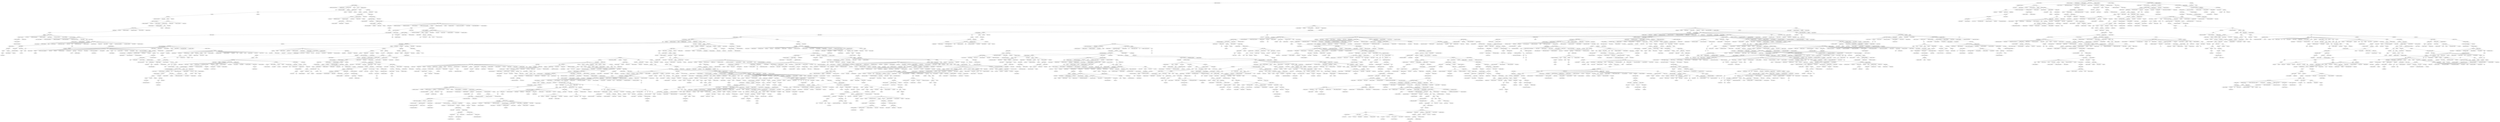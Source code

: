 strict graph "" {
	node [label="\N"];
	14	[id=14,
		label="labor economics",
		level=1,
		pos="-10814.005778341572,8105.266777822127",
		weight=0];
	4794	[id=4794,
		label="applied microeconomics",
		level=1,
		pos="-11952.608673939789,6850.5927720570035",
		weight=0];
	14 -- 4794	[level=1];
	3652	[id=3652,
		label="personnel economics",
		level=12,
		pos="-10510.096063908595,7084.970646359091",
		weight=0];
	14 -- 3652	[level=12];
	3552	[id=3552,
		label="economics of the family",
		level=19,
		pos="-10874.62364501023,8564.742703449252",
		weight=0];
	14 -- 3552	[level=19];
	3001	[id=3001,
		label=microeconometrics,
		level=19,
		pos="-11420.586113057025,8275.728418839768",
		weight=0];
	14 -- 3001	[level=19];
	974	[id=974,
		label="public economics",
		level=5,
		pos="-12184.239256656185,7532.171011184706",
		weight=0];
	14 -- 974	[level=5];
	4034	[id=4034,
		label="health economics",
		level=9,
		pos="-9884.434347388175,8579.609921770842",
		weight=0];
	14 -- 4034	[level=9];
	1167	[id=1167,
		label="economic demography",
		level=19,
		pos="-11085.433642985432,7622.968084992658",
		weight=0];
	14 -- 1167	[level=19];
	4753	[id=4753,
		label="economics of education",
		level=13,
		pos="-11393.083942104631,7283.185934366044",
		weight=0];
	14 -- 4753	[level=13];
	1519	[id=1519,
		label="development economics",
		level=1,
		pos="-11506.791486323713,9133.076842356144",
		weight=0];
	14 -- 1519	[level=1];
	2640	[id=2640,
		label="applied econometrics",
		level=13,
		pos="-11827.244134805424,8090.964471084688",
		weight=0];
	14 -- 2640	[level=13];
	82	[id=82,
		label="public finance",
		level=14,
		pos="-10419.870791922564,7758.607430023012",
		weight=0];
	14 -- 82	[level=14];
	2197	[id=2197,
		label="industrial organization",
		level=1,
		pos="-12163.5464396294,5329.1781856864345",
		weight=0];
	4794 -- 2197	[level=1];
	914	[id=914,
		label="organizational economics",
		level=12,
		pos="-9518.0083349568,6757.648396296778",
		weight=0];
	3652 -- 914	[level=12];
	4386	[id=4386,
		label="urban economics",
		level=5,
		pos="-13515.074728006872,7153.109638489303",
		weight=0];
	974 -- 4386	[level=5];
	3373	[id=3373,
		label="economic evaluation",
		level=18,
		pos="-9431.589637623803,8987.309246074059",
		weight=0];
	4034 -- 3373	[level=18];
	3952	[id=3952,
		label="health technology assessment",
		level=16,
		pos="-9315.695434614205,7721.536565275923",
		weight=0];
	4034 -- 3952	[level=16];
	1123	[id=1123,
		label="outcomes research",
		level=11,
		pos="-9579.51185358307,9552.476098413192",
		weight=0];
	4034 -- 1123	[level=11];
	3569	[id=3569,
		label="health insurance",
		level=18,
		pos="-10324.217634304156,8860.822337729984",
		weight=0];
	4034 -- 3569	[level=18];
	4455	[id=4455,
		label="economics of aging",
		level=16,
		pos="-8927.73671411028,8826.221711365059",
		weight=0];
	4034 -- 4455	[level=16];
	3347	[id=3347,
		label="cost-effectiveness",
		level=18,
		pos="-10170.525147148528,9299.211341421302",
		weight=0];
	4034 -- 3347	[level=18];
	4095	[id=4095,
		label="health policy",
		level=12,
		pos="-8929.98609583412,8203.498400894892",
		weight=0];
	4034 -- 4095	[level=12];
	2224	[id=2224,
		label="cost-effectiveness analysis",
		level=19,
		pos="-10105.179298178497,8139.326006911068",
		weight=0];
	4034 -- 2224	[level=19];
	114	[id=114,
		label="labour economics",
		level=15,
		pos="-11133.889899848065,6669.59999576275",
		weight=0];
	4753 -- 114	[level=15];
	4018	[id=4018,
		label="chinese economy",
		level=17,
		pos="-11601.605180657158,9766.479340484391",
		weight=0];
	1519 -- 4018	[level=17];
	3598	[id=3598,
		label="institutional economics",
		level=18,
		pos="-10976.789828637722,9083.641970984834",
		weight=0];
	1519 -- 3598	[level=18];
	843	[id=843,
		label="political economy",
		level=1,
		pos="-10709.87722179903,10077.132870923037",
		weight=0];
	1519 -- 843	[level=1];
	4855	[id=4855,
		label=microfinance,
		level=17,
		pos="-11857.281905656215,8834.55060773744",
		weight=0];
	1519 -- 4855	[level=17];
	4093	[id=4093,
		label="agricultural economics",
		level=4,
		pos="-12175.084370698898,9735.217484854233",
		weight=0];
	1519 -- 4093	[level=4];
	1950	[id=1950,
		label="impact evaluation",
		level=19,
		pos="-10948.918825846904,9585.267862436502",
		weight=0];
	1519 -- 1950	[level=19];
	4760	[id=4760,
		label="fiscal federalism",
		level=19,
		pos="-10104.042140413154,7363.725765138724",
		weight=0];
	82 -- 4760	[level=19];
	2123	[id=2123,
		label=taxation,
		level=15,
		pos="-9615.199608443045,7320.194105895851",
		weight=0];
	82 -- 2123	[level=15];
	3527	[id=3527,
		label="applied microeconomic theory",
		level=17,
		pos="-12717.910490547301,5296.8000550319975",
		weight=0];
	2197 -- 3527	[level=17];
	1666	[id=1666,
		label="competition policy",
		level=15,
		pos="-11840.30320174313,4574.818306026973",
		weight=0];
	2197 -- 1666	[level=15];
	652	[id=652,
		label="international trade",
		level=10,
		pos="-11713.79472902332,5840.1261650384495",
		weight=0];
	2197 -- 652	[level=10];
	3981	[id=3981,
		label=antitrust,
		level=6,
		pos="-12759.3359583978,4716.408069932959",
		weight=0];
	2197 -- 3981	[level=6];
	2536	[id=2536,
		label=auctions,
		level=1,
		pos="-11005.080930840542,5054.258056085613",
		weight=0];
	2197 -- 2536	[level=1];
	4533	[id=4533,
		label="applied game theory",
		level=17,
		pos="-12611.25900768632,6018.618144831323",
		weight=0];
	2197 -- 4533	[level=17];
	3962	[id=3962,
		label="contract theory",
		level=13,
		pos="-8892.277554708511,6433.172690999671",
		weight=0];
	914 -- 3962	[level=13];
	2571	[id=2571,
		label="spatial economics",
		level=18,
		pos="-13235.824274460827,6606.199600885918",
		weight=0];
	4386 -- 2571	[level=18];
	3245	[id=3245,
		label="real estate",
		level=7,
		pos="-14292.21239449105,7676.872030342507",
		weight=0];
	4386 -- 3245	[level=7];
	4366	[id=4366,
		label="real estate economics",
		level=15,
		pos="-12824.088979087235,7370.139887528966",
		weight=0];
	4386 -- 4366	[level=15];
	1642	[id=1642,
		label=regional,
		level=15,
		pos="-12688.628846539406,6788.371776350392",
		weight=0];
	4386 -- 1642	[level=15];
	272	[id=272,
		label="economic geography",
		level=5,
		pos="-14208.131411031523,6435.148009784536",
		weight=0];
	4386 -- 272	[level=5];
	2709	[id=2709,
		label=pharmacoeconomics,
		level=11,
		pos="-9152.268518946683,10162.603992252361",
		weight=0];
	1123 -- 2709	[level=11];
	1727	[id=1727,
		label="health services research",
		level=12,
		pos="-8148.452201832656,8453.314704222423",
		weight=0];
	4095 -- 1727	[level=12];
	1095	[id=1095,
		label=medicaid,
		level=19,
		pos="-8468.47973435376,7941.568429967473",
		weight=0];
	4095 -- 1095	[level=19];
	2704	[id=2704,
		label="health systems",
		level=12,
		pos="-8723.9298968386,7252.577604167812",
		weight=0];
	4095 -- 2704	[level=12];
	2114	[id=2114,
		label="applied microeconometrics",
		level=16,
		pos="-10222.979541126566,6475.589581731722",
		weight=0];
	114 -- 2114	[level=16];
	3883	[id=3883,
		label="family economics",
		level=16,
		pos="-10691.581129209471,6158.000955033613",
		weight=0];
	114 -- 3883	[level=16];
	1405	[id=1405,
		label=corruption,
		level=14,
		pos="-9907.93058749884,10460.276868272496",
		weight=0];
	843 -- 1405	[level=14];
	2617	[id=2617,
		label="comparative politics",
		level=1,
		pos="-10443.294570817985,11294.482839438075",
		weight=0];
	843 -- 2617	[level=1];
	1757	[id=1757,
		label="cultural economics",
		level=17,
		pos="-10137.389114066678,9971.074518262638",
		weight=0];
	843 -- 1757	[level=17];
	931	[id=931,
		label="public choice",
		level=18,
		pos="-10885.968178350582,10511.718393927707",
		weight=0];
	843 -- 931	[level=18];
	2647	[id=2647,
		label="formal political theory",
		level=14,
		pos="-11506.831272145304,10334.084267485252",
		weight=0];
	843 -- 2647	[level=14];
	1711	[id=1711,
		label="agricultural policy",
		level=19,
		pos="-12454.604740603518,9385.739554086378",
		weight=0];
	4093 -- 1711	[level=19];
	612	[id=612,
		label="environmental economics",
		level=4,
		pos="-13377.199052128914,9756.68777290752",
		weight=0];
	4093 -- 612	[level=4];
	4574	[id=4574,
		label=agribusiness,
		level=14,
		pos="-12372.358082970291,8837.711813861508",
		weight=0];
	4093 -- 4574	[level=14];
	268	[id=268,
		label="rural development",
		level=8,
		pos="-12122.53760840372,10623.929108251778",
		weight=0];
	4093 -- 268	[level=8];
	363	[id=363,
		label=fdi,
		level=18,
		pos="-11391.986702295286,6187.216359280167",
		weight=0];
	652 -- 363	[level=18];
	4233	[id=4233,
		label="foreign direct investment",
		level=16,
		pos="-10952.416636245682,5634.895631157132",
		weight=0];
	652 -- 4233	[level=16];
	2897	[id=2897,
		label="trade policy",
		level=16,
		pos="-12024.240161912541,6300.717079615821",
		weight=0];
	652 -- 2897	[level=16];
	4678	[id=4678,
		label="intellectual property",
		level=7,
		pos="-13889.630529812292,4801.0154249278185",
		weight=0];
	3981 -- 4678	[level=7];
	3251	[id=3251,
		label=regulation,
		level=12,
		pos="-12581.614730639145,4152.527322194525",
		weight=0];
	3981 -- 3251	[level=12];
	456	[id=456,
		label="market design",
		level=1,
		pos="-10178.587139292813,5459.489519942227",
		weight=0];
	2536 -- 456	[level=1];
	3968	[id=3968,
		label=housing,
		level=7,
		pos="-15233.83154207872,8423.86889789728",
		weight=0];
	3245 -- 3968	[level=7];
	2468	[id=2468,
		label="evolutionary economic geography",
		level=18,
		pos="-14141.449858436294,5797.353999786433",
		weight=0];
	272 -- 2468	[level=18];
	3723	[id=3723,
		label="evolutionary economics",
		level=12,
		pos="-14882.402151895336,6480.760332611573",
		weight=0];
	272 -- 3723	[level=12];
	3572	[id=3572,
		label="innovation studies",
		level=17,
		pos="-13519.815190837091,6154.484678313526",
		weight=0];
	272 -- 3572	[level=17];
	653	[id=653,
		label="regional development",
		level=12,
		pos="-14140.52369221113,7064.966884849866",
		weight=0];
	272 -- 653	[level=12];
	44	[id=44,
		label="political geography",
		level=12,
		pos="-14792.576019016,5670.388893566895",
		weight=0];
	272 -- 44	[level=12];
	4154	[id=4154,
		label="regional science",
		level=6,
		pos="-15449.42923471184,5749.612608279059",
		weight=0];
	272 -- 4154	[level=6];
	3681	[id=3681,
		label=pharmacoepidemiology,
		level=11,
		pos="-8347.854853025037,10483.85897518666",
		weight=0];
	2709 -- 3681	[level=11];
	3396	[id=3396,
		label="pharmaceutical policy",
		level=18,
		pos="-8768.607452047308,9583.178046982976",
		weight=0];
	2709 -- 3396	[level=18];
	3689	[id=3689,
		label="quality of care",
		level=16,
		pos="-8082.125435607183,9078.096442892476",
		weight=0];
	1727 -- 3689	[level=16];
	4257	[id=4257,
		label="primary care",
		level=13,
		pos="-7563.028088252832,8151.516558358596",
		weight=0];
	1727 -- 4257	[level=13];
	699	[id=699,
		label="global health",
		level=12,
		pos="-7969.905423207605,7442.966127350351",
		weight=0];
	2704 -- 699	[level=12];
	2392	[id=2392,
		label="legislative studies",
		level=17,
		pos="-10222.733966346941,10860.380398513971",
		weight=0];
	2617 -- 2392	[level=17];
	1656	[id=1656,
		label="political parties",
		level=1,
		pos="-11118.425702659868,12526.518149211313",
		weight=0];
	2617 -- 1656	[level=1];
	2930	[id=2930,
		label="latin american politics",
		level=15,
		pos="-10522.82334729703,12200.418816619307",
		weight=0];
	2617 -- 2930	[level=15];
	1023	[id=1023,
		label="latin america",
		level=13,
		pos="-9475.051429609128,11292.931667733083",
		weight=0];
	2617 -- 1023	[level=13];
	2400	[id=2400,
		label=democratization,
		level=14,
		pos="-11285.864949295266,11622.575217614063",
		weight=0];
	2617 -- 2400	[level=14];
	472	[id=472,
		label="party politics",
		level=19,
		pos="-10760.19622715101,11713.067220233253",
		weight=0];
	2617 -- 472	[level=19];
	2101	[id=2101,
		label="european politics",
		level=16,
		pos="-9950.81080109116,12192.447918384674",
		weight=0];
	2617 -- 2101	[level=16];
	3007	[id=3007,
		label="political economy of development",
		level=16,
		pos="-9832.413149788996,11627.697257114994",
		weight=0];
	2617 -- 3007	[level=16];
	759	[id=759,
		label="chinese politics",
		level=14,
		pos="-11135.008153573275,10975.529670299393",
		weight=0];
	2617 -- 759	[level=14];
	62	[id=62,
		label="ecological economics",
		level=5,
		pos="-14463.992488629116,9666.814052567926",
		weight=0];
	612 -- 62	[level=5];
	1300	[id=1300,
		label="natural resource economics",
		level=18,
		pos="-13022.437554896464,9334.034001487295",
		weight=0];
	612 -- 1300	[level=18];
	4980	[id=4980,
		label="non-market valuation",
		level=17,
		pos="-13026.928230994818,10162.294170170482",
		weight=0];
	612 -- 4980	[level=17];
	3297	[id=3297,
		label="resource economics",
		level=13,
		pos="-13826.54062751405,10253.421181384094",
		weight=0];
	612 -- 3297	[level=13];
	4832	[id=4832,
		label="energy economics",
		level=9,
		pos="-13746.936050131671,8813.221530082457",
		weight=0];
	612 -- 4832	[level=9];
	1652	[id=1652,
		label="water economics",
		level=15,
		pos="-13889.939969128242,9409.78359115131",
		weight=0];
	612 -- 1652	[level=15];
	68	[id=68,
		label=agriculture,
		level=9,
		pos="-13030.55474946491,10710.460922527072",
		weight=0];
	268 -- 68	[level=9];
	4166	[id=4166,
		label=patents,
		level=7,
		pos="-14756.152590627084,4223.913476355699",
		weight=0];
	4678 -- 4166	[level=7];
	3656	[id=3656,
		label="patent law",
		level=18,
		pos="-13322.339472148884,4139.1326859431665",
		weight=0];
	4678 -- 3656	[level=18];
	1385	[id=1385,
		label="copyright law",
		level=19,
		pos="-13779.138393192326,3788.699202712854",
		weight=0];
	4678 -- 1385	[level=19];
	4695	[id=4695,
		label="internet law",
		level=19,
		pos="-13375.02013407407,4746.437018827132",
		weight=0];
	4678 -- 4695	[level=19];
	36	[id=36,
		label=competition,
		level=16,
		pos="-12921.647329307649,3409.7593155465775",
		weight=0];
	3251 -- 36	[level=16];
	2574	[id=2574,
		label="auction theory",
		level=1,
		pos="-8685.762483272572,5654.6797950178525",
		weight=0];
	456 -- 2574	[level=1];
	4206	[id=4206,
		label="matching theory",
		level=14,
		pos="-9441.8543515319,5532.322682348758",
		weight=0];
	456 -- 4206	[level=14];
	1137	[id=1137,
		label=matching,
		level=16,
		pos="-9711.6778122575,6071.901546370314",
		weight=0];
	456 -- 1137	[level=16];
	4063	[id=4063,
		label=homelessness,
		level=18,
		pos="-15492.534727086726,7934.937086709212",
		weight=0];
	3968 -- 4063	[level=18];
	1411	[id=1411,
		label=segregation,
		level=18,
		pos="-14514.510009405092,8541.597677777689",
		weight=0];
	3968 -- 1411	[level=18];
	1979	[id=1979,
		label=neighbourhoods,
		level=14,
		pos="-15789.337279345944,8863.83661516277",
		weight=0];
	3968 -- 1979	[level=14];
	4485	[id=4485,
		label=gentrification,
		level=7,
		pos="-16083.334582573601,8357.953529715653",
		weight=0];
	3968 -- 4485	[level=7];
	3191	[id=3191,
		label="economics of innovation",
		level=13,
		pos="-14923.930207524483,7199.880903664356",
		weight=0];
	3723 -- 3191	[level=13];
	4303	[id=4303,
		label="urban geography",
		level=13,
		pos="-15463.818119019354,4873.889733365711",
		weight=0];
	44 -- 4303	[level=13];
	1461	[id=1461,
		label=borders,
		level=18,
		pos="-14234.09982594309,5219.116931802305",
		weight=0];
	44 -- 1461	[level=18];
	3355	[id=3355,
		label="spatial econometrics",
		level=6,
		pos="-16552.489231064465,4763.216353064012",
		weight=0];
	4154 -- 3355	[level=6];
	4020	[id=4020,
		label=pharmacy,
		level=17,
		pos="-8724.161957527964,10886.678748792963",
		weight=0];
	3681 -- 4020	[level=17];
	156	[id=156,
		label="clinical pharmacology",
		level=12,
		pos="-7755.672915672894,10803.163230034364",
		weight=0];
	3681 -- 156	[level=12];
	2129	[id=2129,
		label="comparative effectiveness research",
		level=15,
		pos="-7459.017635798545,9906.637350063105",
		weight=0];
	3681 -- 2129	[level=15];
	4647	[id=4647,
		label="drug safety",
		level=14,
		pos="-8601.646819567284,11390.371824345284",
		weight=0];
	3681 -- 4647	[level=14];
	2616	[id=2616,
		label="family medicine",
		level=18,
		pos="-7254.379214031011,8958.286393851808",
		weight=0];
	4257 -- 2616	[level=18];
	3905	[id=3905,
		label="general practice",
		level=18,
		pos="-6781.975725512524,8175.887750730918",
		weight=0];
	4257 -- 3905	[level=18];
	2271	[id=2271,
		label="maternal health",
		level=14,
		pos="-7174.719962429753,7284.938724470536",
		weight=0];
	699 -- 2271	[level=14];
	1413	[id=1413,
		label="non-communicable diseases",
		level=18,
		pos="-7946.091669498119,6622.93765787414",
		weight=0];
	699 -- 1413	[level=18];
	1236	[id=1236,
		label="interest groups",
		level=17,
		pos="-10652.7673319577,12950.91156867609",
		weight=0];
	1656 -- 1236	[level=17];
	4427	[id=4427,
		label=elections,
		level=2,
		pos="-12192.526236083531,13154.117339340466",
		weight=0];
	1656 -- 4427	[level=2];
	385	[id=385,
		label="british politics",
		level=18,
		pos="-11567.505142674925,12184.752859261263",
		weight=0];
	1656 -- 385	[level=18];
	4105	[id=4105,
		label=mexico,
		level=14,
		pos="-9370.109383173158,10816.747368325712",
		weight=0];
	1023 -- 4105	[level=14];
	773	[id=773,
		label=brazil,
		level=16,
		pos="-9056.317256424752,11883.415452032672",
		weight=0];
	1023 -- 773	[level=16];
	4215	[id=4215,
		label=authoritarianism,
		level=18,
		pos="-11762.865892037567,11225.057603321235",
		weight=0];
	2400 -- 4215	[level=18];
	775	[id=775,
		label="european union",
		level=17,
		pos="-9422.77984107946,12564.191334708707",
		weight=0];
	2101 -- 775	[level=17];
	1124	[id=1124,
		label="industrial ecology",
		level=5,
		pos="-15270.697461702553,10240.770161071388",
		weight=0];
	62 -- 1124	[level=5];
	1775	[id=1775,
		label="sustainable development",
		level=17,
		pos="-14620.192191826784,9047.277866185017",
		weight=0];
	62 -- 1775	[level=17];
	3476	[id=3476,
		label=environmental,
		level=17,
		pos="-14448.968478983512,10245.687469628201",
		weight=0];
	3297 -- 3476	[level=17];
	2608	[id=2608,
		label="energy policy",
		level=10,
		pos="-13014.381846696968,8161.937501825223",
		weight=0];
	4832 -- 2608	[level=10];
	1424	[id=1424,
		label="soil biology",
		level=18,
		pos="-13345.969532311765,11081.4259959172",
		weight=0];
	68 -- 1424	[level=18];
	1092	[id=1092,
		label=food,
		level=13,
		pos="-13717.963392568048,10747.818975389804",
		weight=0];
	68 -- 1092	[level=13];
	1766	[id=1766,
		label="food security",
		level=10,
		pos="-12605.186009851603,11553.414285125235",
		weight=0];
	68 -- 1766	[level=10];
	2922	[id=2922,
		label=copyright,
		level=7,
		pos="-15225.32224621166,3749.4979941894044",
		weight=0];
	4166 -- 2922	[level=7];
	3571	[id=3571,
		label=trademark,
		level=17,
		pos="-14474.398236370345,3454.1346311203383",
		weight=0];
	4166 -- 3571	[level=17];
	342	[id=342,
		label="microeconomic theory",
		level=6,
		pos="-9161.22327661509,4778.185822451031",
		weight=0];
	2574 -- 342	[level=6];
	3514	[id=3514,
		label="mechanism design",
		level=1,
		pos="-7714.875317821971,5580.586214614743",
		weight=0];
	2574 -- 3514	[level=1];
	105	[id=105,
		label="urban studies",
		level=7,
		pos="-16936.176862169614,8272.436379584464",
		weight=0];
	4485 -- 105	[level=7];
	2018	[id=2018,
		label="economics of science",
		level=14,
		pos="-15616.969861757496,6576.223963045809",
		weight=0];
	3191 -- 2018	[level=14];
	2291	[id=2291,
		label="industrial economics",
		level=16,
		pos="-15621.29678097932,7293.166202661069",
		weight=0];
	3191 -- 2291	[level=16];
	590	[id=590,
		label=geopolitics,
		level=19,
		pos="-14754.731421690476,4910.980814489169",
		weight=0];
	1461 -- 590	[level=19];
	3432	[id=3432,
		label="regional economics",
		level=6,
		pos="-17563.67062578351,4688.854768967406",
		weight=0];
	3355 -- 3432	[level=6];
	3237	[id=3237,
		label=pharmacometrics,
		level=19,
		pos="-7940.344789532521,11610.704426888606",
		weight=0];
	156 -- 3237	[level=19];
	501	[id=501,
		label=pharmacokinetics,
		level=12,
		pos="-6796.250737581419,10514.961750193537",
		weight=0];
	156 -- 501	[level=12];
	1528	[id=1528,
		label=lobbying,
		level=18,
		pos="-10042.85079708691,13034.83828685577",
		weight=0];
	1236 -- 1528	[level=18];
	1444	[id=1444,
		label=congress,
		level=2,
		pos="-11033.032318348814,13723.865402417945",
		weight=0];
	4427 -- 1444	[level=2];
	2437	[id=2437,
		label="electoral systems",
		level=19,
		pos="-11609.369278351307,12940.862727775051",
		weight=0];
	4427 -- 2437	[level=19];
	2456	[id=2456,
		label=parties,
		level=15,
		pos="-11816.38936531057,14026.033585702808",
		weight=0];
	4427 -- 2456	[level=15];
	4338	[id=4338,
		label="political science",
		level=2,
		pos="-12994.220205497571,13593.540230489496",
		weight=0];
	4427 -- 4338	[level=2];
	827	[id=827,
		label=voting,
		level=19,
		pos="-12076.53090986413,12610.486338299697",
		weight=0];
	4427 -- 827	[level=19];
	2749	[id=2749,
		label="voting behavior",
		level=19,
		pos="-11440.21876493574,13432.088855168196",
		weight=0];
	4427 -- 2749	[level=19];
	4131	[id=4131,
		label="european integration",
		level=18,
		pos="-8638.011283910982,12642.577613979372",
		weight=0];
	775 -- 4131	[level=18];
	2035	[id=2035,
		label="waste management",
		level=13,
		pos="-15408.5169000213,10800.93950481991",
		weight=0];
	1124 -- 2035	[level=13];
	4821	[id=4821,
		label="life cycle assessment",
		level=5,
		pos="-16262.992614663386,10565.230979242651",
		weight=0];
	1124 -- 4821	[level=5];
	3534	[id=3534,
		label="environmental management",
		level=18,
		pos="-15233.506850334978,9133.506665614263",
		weight=0];
	1775 -- 3534	[level=18];
	882	[id=882,
		label="environmental policy",
		level=13,
		pos="-13469.468838773644,7800.315852244802",
		weight=0];
	2608 -- 882	[level=13];
	4768	[id=4768,
		label="climate policy",
		level=19,
		pos="-12528.721921237051,8196.08869501219",
		weight=0];
	2608 -- 4768	[level=19];
	4077	[id=4077,
		label="open access",
		level=7,
		pos="-15895.701064803085,3326.4843795648244",
		weight=0];
	2922 -- 4077	[level=7];
	1819	[id=1819,
		label="game theory",
		level=6,
		pos="-10137.982328089669,4298.154842998191",
		weight=0];
	342 -- 1819	[level=6];
	3825	[id=3825,
		label="information economics",
		level=15,
		pos="-8688.664534359468,3907.830886142835",
		weight=0];
	342 -- 3825	[level=15];
	192	[id=192,
		label="decision theory",
		level=13,
		pos="-8282.50673596167,4749.477416231913",
		weight=0];
	342 -- 192	[level=13];
	387	[id=387,
		label="algorithmic game theory",
		level=1,
		pos="-6719.797200659973,5490.944285689043",
		weight=0];
	3514 -- 387	[level=1];
	3257	[id=3257,
		label="human geography",
		level=8,
		pos="-16510.787470930325,7054.414052356833",
		weight=0];
	105 -- 3257	[level=8];
	2014	[id=2014,
		label="housing studies",
		level=19,
		pos="-16375.214331373789,7764.074834626217",
		weight=0];
	105 -- 2014	[level=19];
	2856	[id=2856,
		label=urban,
		level=6,
		pos="-18812.035035663856,3970.9867330020606",
		weight=0];
	3432 -- 2856	[level=6];
	89	[id=89,
		label=pbpk,
		level=15,
		pos="-7077.3671043157865,11614.412281973908",
		weight=0];
	501 -- 89	[level=15];
	3130	[id=3130,
		label="drug metabolism",
		level=13,
		pos="-6187.225090452035,11259.830235364374",
		weight=0];
	501 -- 3130	[level=13];
	4714	[id=4714,
		label=biopharmaceutics,
		level=16,
		pos="-6438.601185046021,9837.650547196657",
		weight=0];
	501 -- 4714	[level=16];
	340	[id=340,
		label=pharmacodynamics,
		level=19,
		pos="-7091.0161140772325,11086.05949376966",
		weight=0];
	501 -- 340	[level=19];
	2858	[id=2858,
		label="american politics",
		level=3,
		pos="-9923.458063494529,13905.175811461182",
		weight=0];
	1444 -- 2858	[level=3];
	545	[id=545,
		label=presidency,
		level=17,
		pos="-10552.690124752438,13683.688565950908",
		weight=0];
	1444 -- 545	[level=17];
	394	[id=394,
		label="public policy",
		level=11,
		pos="-13258.841899519013,12994.135425431781",
		weight=0];
	4338 -- 394	[level=11];
	661	[id=661,
		label=methodology,
		level=11,
		pos="-12500.866210859253,14485.141620887163",
		weight=0];
	4338 -- 661	[level=11];
	543	[id=543,
		label="international studies",
		level=14,
		pos="-12569.598391484684,13938.772915738697",
		weight=0];
	4338 -- 543	[level=14];
	1086	[id=1086,
		label="international relations",
		level=2,
		pos="-14023.318683496698,13963.727267100938",
		weight=0];
	4338 -- 1086	[level=2];
	1837	[id=1837,
		label=recycling,
		level=16,
		pos="-16026.557282144237,11142.842110711796",
		weight=0];
	2035 -- 1837	[level=16];
	3187	[id=3187,
		label=sustainability,
		level=5,
		pos="-16894.776466796513,9786.555300852653",
		weight=0];
	4821 -- 3187	[level=5];
	3102	[id=3102,
		label="life cycle costing",
		level=15,
		pos="-16080.51141471701,9574.297790137469",
		weight=0];
	4821 -- 3102	[level=15];
	377	[id=377,
		label="institutional repositories",
		level=14,
		pos="-15147.871931191148,2888.8007678681233",
		weight=0];
	4077 -- 377	[level=14];
	4017	[id=4017,
		label="open science",
		level=17,
		pos="-15913.504579685457,4103.371046346277",
		weight=0];
	4077 -- 4017	[level=17];
	429	[id=429,
		label=altmetrics,
		level=7,
		pos="-16558.65669496836,3015.726833569665",
		weight=0];
	4077 -- 429	[level=7];
	2814	[id=2814,
		label=repositories,
		level=19,
		pos="-16651.265413643257,3794.352564887567",
		weight=0];
	4077 -- 2814	[level=19];
	1013	[id=1013,
		label="social choice",
		level=17,
		pos="-10364.756542778487,3740.1950980792617",
		weight=0];
	1819 -- 1013	[level=17];
	529	[id=529,
		label="mathematical economics",
		level=19,
		pos="-9538.307820544487,4082.1309971301785",
		weight=0];
	1819 -- 529	[level=19];
	3006	[id=3006,
		label="experimental economics",
		level=8,
		pos="-11103.012573811704,3921.7519527722766",
		weight=0];
	1819 -- 3006	[level=8];
	3918	[id=3918,
		label=microeconomics,
		level=15,
		pos="-9673.456970697998,3316.210428756025",
		weight=0];
	1819 -- 3918	[level=15];
	1312	[id=1312,
		label="economic theory",
		level=15,
		pos="-10794.987759199408,4600.218933041654",
		weight=0];
	1819 -- 1312	[level=15];
	4809	[id=4809,
		label=bargaining,
		level=17,
		pos="-10016.623398461663,4862.54798469766",
		weight=0];
	1819 -- 4809	[level=17];
	2665	[id=2665,
		label="approximation algorithms",
		level=1,
		pos="-5397.32275484098,6613.348532038784",
		weight=0];
	387 -- 2665	[level=1];
	3518	[id=3518,
		label="learning theory",
		level=13,
		pos="-6971.411118925245,6350.568998662231",
		weight=0];
	387 -- 3518	[level=13];
	716	[id=716,
		label="cultural geography",
		level=13,
		pos="-16344.25778651477,6247.561696191048",
		weight=0];
	3257 -- 716	[level=13];
	4903	[id=4903,
		label="political ecology",
		level=9,
		pos="-17441.310295016807,7146.207090502989",
		weight=0];
	3257 -- 4903	[level=9];
	4424	[id=4424,
		label=architecture,
		level=6,
		pos="-19908.168956957994,3331.340867100595",
		weight=0];
	2856 -- 4424	[level=6];
	3926	[id=3926,
		label="regional studies",
		level=16,
		pos="-18378.627856875588,4448.571955944371",
		weight=0];
	2856 -- 3926	[level=16];
	4242	[id=4242,
		label=infrastructure,
		level=17,
		pos="-18942.046531746382,4851.772247713004",
		weight=0];
	2856 -- 4242	[level=17];
	4996	[id=4996,
		label="regional planning",
		level=17,
		pos="-18410.58977530149,3567.2962166373245",
		weight=0];
	2856 -- 4996	[level=17];
	4886	[id=4886,
		label=pharmacogenetics,
		level=16,
		pos="-6506.132901005791,12164.41935274225",
		weight=0];
	3130 -- 4886	[level=16];
	2672	[id=2672,
		label="political behavior",
		level=13,
		pos="-10591.540436243027,14520.034477824456",
		weight=0];
	2858 -- 2672	[level=13];
	4205	[id=4205,
		label="political methodology",
		level=16,
		pos="-9250.615766791208,13424.367779229517",
		weight=0];
	2858 -- 4205	[level=16];
	899	[id=899,
		label="american political development",
		level=18,
		pos="-9695.022812187954,14470.10754395251",
		weight=0];
	2858 -- 899	[level=18];
	1073	[id=1073,
		label="public opinion",
		level=12,
		pos="-10033.220486963704,15082.120331005453",
		weight=0];
	2858 -- 1073	[level=12];
	2967	[id=2967,
		label=representation,
		level=16,
		pos="-8961.728155150182,14208.102911321319",
		weight=0];
	2858 -- 2967	[level=16];
	4442	[id=4442,
		label="judicial politics",
		level=3,
		pos="-9115.955683109629,15171.39417310859",
		weight=0];
	2858 -- 4442	[level=3];
	2941	[id=2941,
		label=federalism,
		level=19,
		pos="-12737.998595201509,13048.449405455345",
		weight=0];
	394 -- 2941	[level=19];
	4828	[id=4828,
		label="public administration",
		level=11,
		pos="-13948.811016918698,12342.728831028307",
		weight=0];
	394 -- 4828	[level=11];
	2064	[id=2064,
		label=administration,
		level=16,
		pos="-12562.44371129713,12420.914680259108",
		weight=0];
	394 -- 2064	[level=16];
	4439	[id=4439,
		label="urban politics",
		level=18,
		pos="-13510.690854455308,12602.95972635553",
		weight=0];
	394 -- 4439	[level=18];
	856	[id=856,
		label="policy analysis",
		level=17,
		pos="-12996.040793511169,12219.294846448081",
		weight=0];
	394 -- 856	[level=17];
	133	[id=133,
		label="design theory",
		level=11,
		pos="-11842.602483523351,14853.961089112438",
		weight=0];
	661 -- 133	[level=11];
	3901	[id=3901,
		label="security studies",
		level=16,
		pos="-13405.457177354741,14018.105800064153",
		weight=0];
	1086 -- 3901	[level=16];
	3997	[id=3997,
		label="civil war",
		level=12,
		pos="-14839.938594969637,14822.1648253695",
		weight=0];
	1086 -- 3997	[level=12];
	2205	[id=2205,
		label=china,
		level=13,
		pos="-14128.972619948912,15154.918554509966",
		weight=0];
	1086 -- 2205	[level=13];
	457	[id=457,
		label="international political economy",
		level=2,
		pos="-15343.658138581255,13995.261763779448",
		weight=0];
	1086 -- 457	[level=2];
	2785	[id=2785,
		label="us foreign policy",
		level=15,
		pos="-13188.356436832211,14574.31301448437",
		weight=0];
	1086 -- 2785	[level=15];
	3013	[id=3013,
		label=diplomacy,
		level=17,
		pos="-14798.780300617334,14023.947177835593",
		weight=0];
	1086 -- 3013	[level=17];
	2298	[id=2298,
		label="international security",
		level=13,
		pos="-14577.589874736024,13585.445975908944",
		weight=0];
	1086 -- 2298	[level=13];
	167	[id=167,
		label="european studies",
		level=16,
		pos="-13684.950113455465,14878.572893301174",
		weight=0];
	1086 -- 167	[level=16];
	832	[id=832,
		label="international institutions",
		level=14,
		pos="-13724.623692399735,13470.269124749042",
		weight=0];
	1086 -- 832	[level=14];
	3233	[id=3233,
		label="corporate responsibility",
		level=16,
		pos="-16703.513993533797,9035.926559861202",
		weight=0];
	3187 -- 3233	[level=16];
	4854	[id=4854,
		label="food systems",
		level=18,
		pos="-17521.101155824745,9131.054837847252",
		weight=0];
	3187 -- 4854	[level=18];
	3064	[id=3064,
		label="scholarly communication",
		level=13,
		pos="-15937.755955793344,2436.981608818336",
		weight=0];
	429 -- 3064	[level=13];
	2343	[id=2343,
		label=bibliometrics,
		level=7,
		pos="-17620.00824598725,2387.4193002426728",
		weight=0];
	429 -- 2343	[level=7];
	926	[id=926,
		label="behavioral economics",
		level=8,
		pos="-11480.056987402373,3179.026550013066",
		weight=0];
	3006 -- 926	[level=8];
	1122	[id=1122,
		label="behavioural economics",
		level=18,
		pos="-10621.653893898194,3023.688044284658",
		weight=0];
	3006 -- 1122	[level=18];
	2446	[id=2446,
		label="randomized algorithms",
		level=19,
		pos="-6054.256081057489,7077.122957048903",
		weight=0];
	2665 -- 2446	[level=19];
	2194	[id=2194,
		label="online algorithms",
		level=14,
		pos="-6006.224328729092,6085.516195180976",
		weight=0];
	2665 -- 2194	[level=14];
	4991	[id=4991,
		label="combinatorial optimization",
		level=1,
		pos="-4477.455015670945,5692.60340137343",
		weight=0];
	2665 -- 4991	[level=1];
	326	[id=326,
		label="social geography",
		level=15,
		pos="-17077.609156010156,5617.324065758124",
		weight=0];
	716 -- 326	[level=15];
	3178	[id=3178,
		label="historical geography",
		level=15,
		pos="-16184.762065091858,5511.059226168906",
		weight=0];
	716 -- 3178	[level=15];
	969	[id=969,
		label="science studies",
		level=18,
		pos="-17846.347068017832,6260.005488419872",
		weight=0];
	4903 -- 969	[level=18];
	2295	[id=2295,
		label="environmental justice",
		level=12,
		pos="-18294.8832773553,7028.75516111637",
		weight=0];
	4903 -- 2295	[level=12];
	639	[id=639,
		label="biodiversity conservation",
		level=15,
		pos="-17131.945905826433,6504.313098029945",
		weight=0];
	4903 -- 639	[level=15];
	3932	[id=3932,
		label=pastoralism,
		level=15,
		pos="-17189.90046317218,7699.38958251947",
		weight=0];
	4903 -- 3932	[level=15];
	4296	[id=4296,
		label="environmental anthropology",
		level=17,
		pos="-17918.823318641767,7925.696803391957",
		weight=0];
	4903 -- 4296	[level=17];
	4253	[id=4253,
		label="historic preservation",
		level=19,
		pos="-20370.128184215497,3296.528942233676",
		weight=0];
	4424 -- 4253	[level=19];
	10	[id=10,
		label=lighting,
		level=13,
		pos="-19741.34435638395,2363.662564008124",
		weight=0];
	4424 -- 10	[level=13];
	4766	[id=4766,
		label="sustainable design",
		level=17,
		pos="-19306.051671272686,3778.445133948047",
		weight=0];
	4424 -- 4766	[level=17];
	4212	[id=4212,
		label="architectural design",
		level=17,
		pos="-18936.109220881874,3032.016621836778",
		weight=0];
	4424 -- 4212	[level=17];
	355	[id=355,
		label="history of architecture",
		level=18,
		pos="-20179.136762537986,2733.2505621579035",
		weight=0];
	4424 -- 355	[level=18];
	3414	[id=3414,
		label=space,
		level=17,
		pos="-19555.50315604434,2735.13804002812",
		weight=0];
	4424 -- 3414	[level=17];
	3910	[id=3910,
		label="urban design",
		level=8,
		pos="-20972.203976246645,3349.5117697621",
		weight=0];
	4424 -- 3910	[level=8];
	4711	[id=4711,
		label="interior design",
		level=18,
		pos="-19418.17061690424,3269.636398120549",
		weight=0];
	4424 -- 4711	[level=18];
	3258	[id=3258,
		label="architectural theory",
		level=12,
		pos="-20379.27342628308,4421.186904827304",
		weight=0];
	4424 -- 3258	[level=12];
	2180	[id=2180,
		label="space syntax",
		level=16,
		pos="-19499.950309116186,4222.458126917072",
		weight=0];
	4424 -- 2180	[level=16];
	433	[id=433,
		label="computational design",
		level=16,
		pos="-20118.823247589728,3944.520963924509",
		weight=0];
	4424 -- 433	[level=16];
	2498	[id=2498,
		label=design,
		level=8,
		pos="-20594.353897610436,2506.0460827445854",
		weight=0];
	4424 -- 2498	[level=8];
	313	[id=313,
		label=pharmacogenomics,
		level=17,
		pos="-7445.586880189339,12372.497400909519",
		weight=0];
	4886 -- 313	[level=17];
	4937	[id=4937,
		label="political participation",
		level=15,
		pos="-9979.109350718625,15888.449845389827",
		weight=0];
	1073 -- 4937	[level=15];
	1083	[id=1083,
		label="political behaviour",
		level=18,
		pos="-10804.720224467319,15445.51209582016",
		weight=0];
	1073 -- 1083	[level=18];
	2923	[id=2923,
		label=courts,
		level=3,
		pos="-9196.488965214512,16179.623346350321",
		weight=0];
	4442 -- 2923	[level=3];
	2165	[id=2165,
		label=governance,
		level=12,
		pos="-14580.64553463218,12398.286663646706",
		weight=0];
	4828 -- 2165	[level=12];
	1587	[id=1587,
		label="performance management",
		level=12,
		pos="-14622.35115270254,11794.580201744935",
		weight=0];
	4828 -- 1587	[level=12];
	4499	[id=4499,
		label="public management",
		level=14,
		pos="-13918.41158395062,11690.67279321692",
		weight=0];
	4828 -- 4499	[level=14];
	784	[id=784,
		label="local government",
		level=15,
		pos="-13312.047283286698,11714.133167924632",
		weight=0];
	4828 -- 784	[level=15];
	4670	[id=4670,
		label="systems engineering",
		level=12,
		pos="-12533.159412043358,15317.635970214362",
		weight=0];
	133 -- 4670	[level=12];
	3985	[id=3985,
		label=terrorism,
		level=13,
		pos="-15358.488531281457,14753.552765229306",
		weight=0];
	3997 -- 3985	[level=13];
	4067	[id=4067,
		label=peacekeeping,
		level=16,
		pos="-14691.028196332407,15406.337897556441",
		weight=0];
	3997 -- 4067	[level=16];
	622	[id=622,
		label="east asia",
		level=16,
		pos="-13965.36478783003,15817.113754668724",
		weight=0];
	2205 -- 622	[level=16];
	4823	[id=4823,
		label=asia,
		level=18,
		pos="-13434.650715716933,15380.441088474576",
		weight=0];
	2205 -- 4823	[level=18];
	4942	[id=4942,
		label="comparative political economy",
		level=2,
		pos="-16072.270300132795,12859.40056847802",
		weight=0];
	457 -- 4942	[level=2];
	4778	[id=4778,
		label="global governance",
		level=8,
		pos="-15997.825341106221,14199.87640986353",
		weight=0];
	457 -- 4778	[level=8];
	2524	[id=2524,
		label="foreign aid",
		level=18,
		pos="-15729.65590440717,13471.401123166293",
		weight=0];
	457 -- 2524	[level=18];
	1917	[id=1917,
		label="international relations theory",
		level=17,
		pos="-14072.686406301484,13076.61787720103",
		weight=0];
	2298 -- 1917	[level=17];
	2868	[id=2868,
		label="international conflict",
		level=17,
		pos="-15159.178297362521,13198.813578273932",
		weight=0];
	2298 -- 2868	[level=17];
	227	[id=227,
		label="collection development",
		level=19,
		pos="-16038.116315568965,1535.3078064458375",
		weight=0];
	3064 -- 227	[level=19];
	3687	[id=3687,
		label=webometrics,
		level=18,
		pos="-17122.326140068955,2668.159732038334",
		weight=0];
	2343 -- 3687	[level=18];
	3046	[id=3046,
		label="research evaluation",
		level=15,
		pos="-18314.77412065008,2425.332398686031",
		weight=0];
	2343 -- 3046	[level=15];
	3445	[id=3445,
		label="information science",
		level=7,
		pos="-17892.32562064954,1355.2971773915513",
		weight=0];
	2343 -- 3445	[level=7];
	760	[id=760,
		label="citation analysis",
		level=19,
		pos="-16686.066000028128,2207.3849013563827",
		weight=0];
	2343 -- 760	[level=19];
	281	[id=281,
		label="research assessment",
		level=18,
		pos="-17556.709323675434,1882.585495494075",
		weight=0];
	2343 -- 281	[level=18];
	402	[id=402,
		label="science policy",
		level=12,
		pos="-18016.46769650722,2993.4724075199624",
		weight=0];
	2343 -- 402	[level=12];
	1146	[id=1146,
		label="economic psychology",
		level=18,
		pos="-11382.743854626478,2367.242130221732",
		weight=0];
	926 -- 1146	[level=18];
	4467	[id=4467,
		label="field experiments",
		level=18,
		pos="-12032.997355879064,3670.244814005998",
		weight=0];
	926 -- 4467	[level=18];
	3730	[id=3730,
		label=experimental,
		level=18,
		pos="-12254.427593335527,2769.1003268566133",
		weight=0];
	926 -- 3730	[level=18];
	1575	[id=1575,
		label="integer programming",
		level=15,
		pos="-5132.814696163505,5545.890062408754",
		weight=0];
	4991 -- 1575	[level=15];
	2628	[id=2628,
		label=metaheuristics,
		level=13,
		pos="-5239.914094950507,4942.853263533172",
		weight=0];
	4991 -- 2628	[level=13];
	835	[id=835,
		label="operations research",
		level=1,
		pos="-3752.8142294269715,4438.719745660927",
		weight=0];
	4991 -- 835	[level=1];
	316	[id=316,
		label=daylighting,
		level=15,
		pos="-19265.76545980792,1973.6721223904417",
		weight=0];
	10 -- 316	[level=15];
	132	[id=132,
		label=place,
		level=18,
		pos="-18996.196518967092,2451.7129423453603",
		weight=0];
	3414 -- 132	[level=18];
	1325	[id=1325,
		label="public space",
		level=16,
		pos="-21105.64208440069,4518.712729706108",
		weight=0];
	3910 -- 1325	[level=16];
	3051	[id=3051,
		label="urban planning",
		level=9,
		pos="-21924.229217287182,3441.3700103255287",
		weight=0];
	3910 -- 3051	[level=9];
	2867	[id=2867,
		label="landscape architecture",
		level=19,
		pos="-21010.34173314876,3858.3575501404894",
		weight=0];
	3910 -- 2867	[level=19];
	59	[id=59,
		label="architectural history",
		level=12,
		pos="-20539.580592690298,5279.346448978236",
		weight=0];
	3258 -- 59	[level=12];
	2951	[id=2951,
		label="digital fabrication",
		level=18,
		pos="-19758.384968098962,4912.291845077117",
		weight=0];
	433 -- 2951	[level=18];
	4595	[id=4595,
		label="analysis of algorithms",
		level=18,
		pos="-20758.47017898842,1893.9316208871385",
		weight=0];
	2498 -- 4595	[level=18];
	3218	[id=3218,
		label=typography,
		level=17,
		pos="-20157.62518008982,1891.636880351805",
		weight=0];
	2498 -- 3218	[level=17];
	1572	[id=1572,
		label=manufacturing,
		level=9,
		pos="-21505.830367152765,2063.525818837002",
		weight=0];
	2498 -- 1572	[level=9];
	3907	[id=3907,
		label="antenna theory",
		level=18,
		pos="-21083.84109769957,2685.289293013449",
		weight=0];
	2498 -- 3907	[level=18];
	3185	[id=3185,
		label=law,
		level=3,
		pos="-9308.260263227812,17461.03919382878",
		weight=0];
	2923 -- 3185	[level=3];
	503	[id=503,
		label=participation,
		level=17,
		pos="-15172.327173424299,12258.731722017585",
		weight=0];
	2165 -- 503	[level=17];
	1117	[id=1117,
		label=nonprofits,
		level=18,
		pos="-15404.823690343346,12640.451816078987",
		weight=0];
	2165 -- 1117	[level=18];
	3208	[id=3208,
		label="performance measurement",
		level=12,
		pos="-15155.865044400663,11441.1569442702",
		weight=0];
	1587 -- 3208	[level=12];
	4522	[id=4522,
		label="organization theory",
		level=15,
		pos="-14153.778700105,11138.49242953098",
		weight=0];
	4499 -- 4522	[level=15];
	577	[id=577,
		label="engineering design",
		level=12,
		pos="-13049.68174877,15885.61200050948",
		weight=0];
	4670 -- 577	[level=12];
	220	[id=220,
		label="system architecture",
		level=14,
		pos="-11725.678315592546,15738.738302791871",
		weight=0];
	4670 -- 220	[level=14];
	905	[id=905,
		label=radicalization,
		level=14,
		pos="-15638.77454952103,15217.523020120389",
		weight=0];
	3985 -- 905	[level=14];
	185	[id=185,
		label="political violence",
		level=16,
		pos="-15329.916835446616,15859.851728417465",
		weight=0];
	3985 -- 185	[level=16];
	1108	[id=1108,
		label=japan,
		level=17,
		pos="-14508.092325287153,16256.24381019791",
		weight=0];
	622 -- 1108	[level=17];
	2303	[id=2303,
		label="welfare state",
		level=2,
		pos="-16899.699504825145,12686.331121317056",
		weight=0];
	4942 -- 2303	[level=2];
	3103	[id=3103,
		label="international organizations",
		level=18,
		pos="-16497.68330257872,13577.820641853797",
		weight=0];
	4778 -- 3103	[level=18];
	199	[id=199,
		label="environmental politics",
		level=9,
		pos="-16348.11050829059,14761.248429414341",
		weight=0];
	4778 -- 199	[level=9];
	4566	[id=4566,
		label="information behavior",
		level=15,
		pos="-16918.681436181916,1045.6356667080972",
		weight=0];
	3445 -- 4566	[level=15];
	4051	[id=4051,
		label="knowledge organization",
		level=18,
		pos="-18435.345721142756,1795.097235421102",
		weight=0];
	3445 -- 4051	[level=18];
	4875	[id=4875,
		label=library,
		level=7,
		pos="-18171.84180883385,445.9909675171275",
		weight=0];
	3445 -- 4875	[level=7];
	3387	[id=3387,
		label=librarianship,
		level=14,
		pos="-18716.955641058077,1320.6242078694625",
		weight=0];
	3445 -- 3387	[level=14];
	2908	[id=2908,
		label="vehicle routing problem",
		level=15,
		pos="-6144.693952762104,4840.783018355999",
		weight=0];
	2628 -- 2908	[level=15];
	2342	[id=2342,
		label=timetabling,
		level=14,
		pos="-5365.214476476235,4363.537848998441",
		weight=0];
	2628 -- 2342	[level=14];
	303	[id=303,
		label="vehicle routing",
		level=18,
		pos="-5921.489491380504,4206.1989964493905",
		weight=0];
	2628 -- 303	[level=18];
	3298	[id=3298,
		label=heuristics,
		level=18,
		pos="-5796.708891684335,5374.327758737315",
		weight=0];
	2628 -- 3298	[level=18];
	4264	[id=4264,
		label="decision analysis",
		level=13,
		pos="-3735.7890550589486,5747.83392562824",
		weight=0];
	835 -- 4264	[level=13];
	4684	[id=4684,
		label="combinatorial optimisation",
		level=15,
		pos="-3430.2703620448615,3435.0345618856113",
		weight=0];
	835 -- 4684	[level=15];
	656	[id=656,
		label="mathematical optimization",
		level=18,
		pos="-3342.5189443613203,3916.322057500472",
		weight=0];
	835 -- 656	[level=18];
	3871	[id=3871,
		label="industrial engineering",
		level=12,
		pos="-4501.620674235206,3664.1699018251197",
		weight=0];
	835 -- 3871	[level=12];
	3916	[id=3916,
		label="multiple criteria decision making",
		level=17,
		pos="-3263.316168349132,5245.66648797039",
		weight=0];
	835 -- 3916	[level=17];
	329	[id=329,
		label=scheduling,
		level=5,
		pos="-5094.49580465793,3842.4844474911997",
		weight=0];
	835 -- 329	[level=5];
	4763	[id=4763,
		label="mathematical programming",
		level=19,
		pos="-3141.8391391401074,4357.841682164228",
		weight=0];
	835 -- 4763	[level=19];
	1179	[id=1179,
		label=queueing,
		level=14,
		pos="-3923.468861436964,3868.5941811270823",
		weight=0];
	835 -- 1179	[level=14];
	1502	[id=1502,
		label="management science",
		level=14,
		pos="-3944.6449760418836,3193.7420166106126",
		weight=0];
	835 -- 1502	[level=14];
	1853	[id=1853,
		label="optimization under uncertainty",
		level=19,
		pos="-3945.6975625862287,5177.0997240865845",
		weight=0];
	835 -- 1853	[level=19];
	1541	[id=1541,
		label="network design",
		level=19,
		pos="-4375.59282741923,4975.120586446794",
		weight=0];
	835 -- 1541	[level=19];
	2465	[id=2465,
		label="data envelopment analysis",
		level=19,
		pos="-4248.194679349703,4229.136312380847",
		weight=0];
	835 -- 2465	[level=19];
	3015	[id=3015,
		label="network optimization",
		level=19,
		pos="-4676.244212248975,4524.834175552883",
		weight=0];
	835 -- 3015	[level=19];
	285	[id=285,
		label=optimization,
		level=1,
		pos="-2185.286002624059,4615.37333772005",
		weight=0];
	835 -- 285	[level=1];
	2246	[id=2246,
		label="building performance simulation",
		level=16,
		pos="-19638.061673103522,1441.1606014022298",
		weight=0];
	316 -- 2246	[level=16];
	2825	[id=2825,
		label="landscape planning",
		level=15,
		pos="-22673.05515596421,4062.1642198874924",
		weight=0];
	3051 -- 2825	[level=15];
	4527	[id=4527,
		label="housing policy",
		level=18,
		pos="-22699.198104202344,3268.5017774647167",
		weight=0];
	3051 -- 4527	[level=18];
	1399	[id=1399,
		label="urban governance",
		level=14,
		pos="-22401.607197683992,2507.783630799663",
		weight=0];
	3051 -- 1399	[level=14];
	368	[id=368,
		label="urban regeneration",
		level=18,
		pos="-21741.11579483103,2925.114735137881",
		weight=0];
	3051 -- 368	[level=18];
	2326	[id=2326,
		label="public participation",
		level=15,
		pos="-21974.5258385008,4624.807740861355",
		weight=0];
	3051 -- 2326	[level=15];
	584	[id=584,
		label="planning theory",
		level=19,
		pos="-21750.87643579149,3938.9217244608026",
		weight=0];
	3051 -- 584	[level=19];
	4015	[id=4015,
		label=theory,
		level=13,
		pos="-21345.806773677832,5315.270566188459",
		weight=0];
	59 -- 4015	[level=13];
	2988	[id=2988,
		label="graphic design",
		level=18,
		pos="-20488.133260310733,1142.6093301734916",
		weight=0];
	3218 -- 2988	[level=18];
	986	[id=986,
		label="materials processing",
		level=17,
		pos="-21368.187114891967,1254.110884682831",
		weight=0];
	1572 -- 986	[level=17];
	2337	[id=2337,
		label=machining,
		level=15,
		pos="-22133.01851381739,1631.8114025115144",
		weight=0];
	1572 -- 2337	[level=15];
	2623	[id=2623,
		label=society,
		level=9,
		pos="-10152.088055358054,17426.786507847817",
		weight=0];
	3185 -- 2623	[level=9];
	353	[id=353,
		label="private law",
		level=16,
		pos="-8472.962321675564,17231.2409079444",
		weight=0];
	3185 -- 353	[level=16];
	3855	[id=3855,
		label=economics,
		level=4,
		pos="-8453.15251075654,18188.253703371432",
		weight=0];
	3185 -- 3855	[level=4];
	1318	[id=1318,
		label="legal education",
		level=15,
		pos="-9585.473678264485,18047.94782645223",
		weight=0];
	3185 -- 1318	[level=15];
	816	[id=816,
		label=contracts,
		level=15,
		pos="-8808.12804431895,17734.345639513886",
		weight=0];
	3185 -- 816	[level=15];
	4299	[id=4299,
		label="family law",
		level=19,
		pos="-8932.6625524241,16833.931532275084",
		weight=0];
	3185 -- 4299	[level=19];
	2302	[id=2302,
		label="management accounting",
		level=13,
		pos="-15780.411821756461,11818.542969808761",
		weight=0];
	3208 -- 2302	[level=13];
	1539	[id=1539,
		label="institutional theory",
		level=17,
		pos="-14609.266122317387,10828.046206616842",
		weight=0];
	4522 -- 1539	[level=17];
	3423	[id=3423,
		label="engineering education",
		level=19,
		pos="-12423.524890431854,16408.253436665418",
		weight=0];
	577 -- 3423	[level=19];
	920	[id=920,
		label="product development",
		level=12,
		pos="-13476.156288737533,16627.834521083336",
		weight=0];
	577 -- 920	[level=12];
	2241	[id=2241,
		label="social policy",
		level=2,
		pos="-17806.113299604425,12066.124413782229",
		weight=0];
	2303 -- 2241	[level=2];
	4474	[id=4474,
		label=policy,
		level=10,
		pos="-16309.091867564028,15401.936406219622",
		weight=0];
	199 -- 4474	[level=10];
	2682	[id=2682,
		label="information literacy",
		level=7,
		pos="-19019.147868983557,13.183023319340922",
		weight=0];
	4875 -- 2682	[level=7];
	3879	[id=3879,
		label=librarians,
		level=15,
		pos="-17682.47580905158,258.2491596529903",
		weight=0];
	4875 -- 3879	[level=15];
	4387	[id=4387,
		label="information studies",
		level=16,
		pos="-18538.07384673468,697.2701127549315",
		weight=0];
	4875 -- 4387	[level=16];
	187	[id=187,
		label="risk analysis",
		level=16,
		pos="-3895.6076539223695,6488.972356088845",
		weight=0];
	4264 -- 187	[level=16];
	3724	[id=3724,
		label=planning,
		level=5,
		pos="-7125.0278817818335,3549.0198145531954",
		weight=0];
	329 -- 3724	[level=5];
	3215	[id=3215,
		label="production planning",
		level=7,
		pos="-5477.246045412081,3360.1962114509024",
		weight=0];
	329 -- 3215	[level=7];
	2069	[id=2069,
		label="surrogate modeling",
		level=19,
		pos="-2612.4969719214605,4425.872621079094",
		weight=0];
	285 -- 2069	[level=19];
	2131	[id=2131,
		label=stochastics,
		level=14,
		pos="-1763.0825500758233,4662.087732015414",
		weight=0];
	285 -- 2131	[level=14];
	4236	[id=4236,
		label="variational inequalities",
		level=16,
		pos="-2006.146997259342,5381.084572971754",
		weight=0];
	285 -- 4236	[level=16];
	4208	[id=4208,
		label="optimal control",
		level=13,
		pos="-2540.646558170873,5045.182315763607",
		weight=0];
	285 -- 4208	[level=13];
	1685	[id=1685,
		label="variational analysis",
		level=15,
		pos="-2775.2579263913226,5504.295824461994",
		weight=0];
	285 -- 1685	[level=15];
	3898	[id=3898,
		label=control,
		level=1,
		pos="-766.5005122968931,4424.20492118645",
		weight=0];
	285 -- 3898	[level=1];
	2439	[id=2439,
		label=simulation,
		level=9,
		pos="-2062.2671453940156,3790.3395822091697",
		weight=0];
	285 -- 2439	[level=9];
	3675	[id=3675,
		label=internet,
		level=10,
		pos="-10560.577775233347,16757.20721156982",
		weight=0];
	2623 -- 3675	[level=10];
	2991	[id=2991,
		label="derecho civil",
		level=17,
		pos="-7944.193238289267,16693.687428901394",
		weight=0];
	353 -- 2991	[level=17];
	2723	[id=2723,
		label=econometrics,
		level=4,
		pos="-8216.757429787032,18939.976499122193",
		weight=0];
	3855 -- 2723	[level=4];
	1800	[id=1800,
		label="legal profession",
		level=16,
		pos="-10483.705118864127,18105.882557811416",
		weight=0];
	1318 -- 1800	[level=16];
	4285	[id=4285,
		label="commercial law",
		level=16,
		pos="-7796.9467849808725,17725.501984331895",
		weight=0];
	816 -- 4285	[level=16];
	631	[id=631,
		label="management control",
		level=16,
		pos="-16378.870899786816,12056.72834532829",
		weight=0];
	2302 -- 631	[level=16];
	834	[id=834,
		label="social work",
		level=14,
		pos="-17220.969368643255,12006.425706845532",
		weight=0];
	2241 -- 834	[level=14];
	1639	[id=1639,
		label=poverty,
		level=2,
		pos="-18459.447052859567,11022.203899296403",
		weight=0];
	2241 -- 1639	[level=2];
	774	[id=774,
		label="digital literacy",
		level=13,
		pos="-19311.51240779879,838.616613876823",
		weight=0];
	2682 -- 774	[level=13];
	2906	[id=2906,
		label=instruction,
		level=8,
		pos="-20145.749104108832,-246.88171708704434",
		weight=0];
	2682 -- 2906	[level=8];
	2520	[id=2520,
		label="academic librarianship",
		level=16,
		pos="-19696.009537395632,-775.8922713727106",
		weight=0];
	2682 -- 2520	[level=16];
	3495	[id=3495,
		label="embedded librarianship",
		level=14,
		pos="-20079.527013236457,481.65254692435815",
		weight=0];
	2682 -- 3495	[level=14];
	159	[id=159,
		label="library instruction",
		level=18,
		pos="-19467.622787474033,139.09956010140172",
		weight=0];
	2682 -- 159	[level=18];
	1549	[id=1549,
		label="academic libraries",
		level=17,
		pos="-18478.670310044123,-234.28667348631993",
		weight=0];
	2682 -- 1549	[level=17];
	1753	[id=1753,
		label=decision,
		level=17,
		pos="-4481.296185315579,6871.183682438245",
		weight=0];
	187 -- 1753	[level=17];
	1050	[id=1050,
		label="power system operation",
		level=5,
		pos="-8588.030615933829,2757.1198003438326",
		weight=0];
	3724 -- 1050	[level=5];
	2425	[id=2425,
		label="heuristic search",
		level=18,
		pos="-6859.906067637791,4243.86140537363",
		weight=0];
	3724 -- 2425	[level=18];
	4581	[id=4581,
		label="inventory management",
		level=16,
		pos="-4719.518454873028,2982.817780507656",
		weight=0];
	3215 -- 4581	[level=16];
	1863	[id=1863,
		label="supply chain management",
		level=7,
		pos="-5934.894472524793,2281.4530721549477",
		weight=0];
	3215 -- 1863	[level=7];
	913	[id=913,
		label="equilibrium problems",
		level=18,
		pos="-2341.601778549529,5980.319555935649",
		weight=0];
	4236 -- 913	[level=18];
	1774	[id=1774,
		label="convex analysis",
		level=16,
		pos="-3116.524262335228,6128.954326263833",
		weight=0];
	1685 -- 1774	[level=16];
	1274	[id=1274,
		label="fluid power",
		level=17,
		pos="-948.3919131875049,5269.0749479197675",
		weight=0];
	3898 -- 1274	[level=17];
	3222	[id=3222,
		label=guidance,
		level=1,
		pos="-1677.5398391799954,2376.8241370337937",
		weight=0];
	3898 -- 3222	[level=1];
	1878	[id=1878,
		label="flight dynamics",
		level=16,
		pos="-695.1691275755505,4844.025650720871",
		weight=0];
	3898 -- 1878	[level=16];
	4159	[id=4159,
		label="system dynamics",
		level=15,
		pos="-511.877154990935,3827.07046864364",
		weight=0];
	3898 -- 4159	[level=15];
	4447	[id=4447,
		label=mechatronics,
		level=1,
		pos="109.82986024202188,4853.632099853596",
		weight=0];
	3898 -- 4447	[level=1];
	2948	[id=2948,
		label=dynamics,
		level=6,
		pos="-2180.117037291849,6674.507425045596",
		weight=0];
	3898 -- 2948	[level=6];
	1509	[id=1509,
		label="power system stability",
		level=12,
		pos="-1092.0116548242586,3912.7089268175887",
		weight=0];
	3898 -- 1509	[level=12];
	3633	[id=3633,
		label="guidance navigation",
		level=19,
		pos="-1284.3926965811443,4511.4842079878845",
		weight=0];
	3898 -- 3633	[level=19];
	4013	[id=4013,
		label=estimation,
		level=13,
		pos="-1371.9101240219259,5082.564813751111",
		weight=0];
	3898 -- 4013	[level=13];
	4836	[id=4836,
		label="device modeling",
		level=17,
		pos="-1710.1353873301273,3950.4206515875358",
		weight=0];
	2439 -- 4836	[level=17];
	548	[id=548,
		label="agent-based modeling",
		level=12,
		pos="-2357.11483472009,2841.6777787263236",
		weight=0];
	2439 -- 548	[level=12];
	2960	[id=2960,
		label=modeling,
		level=10,
		pos="-1979.9732563041366,3192.4959230234726",
		weight=0];
	2439 -- 2960	[level=10];
	3038	[id=3038,
		label="system modeling",
		level=15,
		pos="-2784.384149994279,3313.3925698880153",
		weight=0];
	2439 -- 3038	[level=15];
	2354	[id=2354,
		label="panel data",
		level=18,
		pos="-8959.202070994614,18645.94919527093",
		weight=0];
	2723 -- 2354	[level=18];
	4449	[id=4449,
		label="applied economics",
		level=14,
		pos="-7408.779407573881,18978.90519121126",
		weight=0];
	2723 -- 4449	[level=14];
	586	[id=586,
		label="time series",
		level=4,
		pos="-8701.706769226774,19506.893149443324",
		weight=0];
	2723 -- 586	[level=4];
	3775	[id=3775,
		label="family policy",
		level=12,
		pos="-18036.68603675901,10674.313682220913",
		weight=0];
	1639 -- 3775	[level=12];
	1999	[id=1999,
		label="international development",
		level=18,
		pos="-18010.27689871335,11446.776240854582",
		weight=0];
	1639 -- 1999	[level=18];
	4376	[id=4376,
		label=inequality,
		level=3,
		pos="-19186.610582806323,10097.453585377823",
		weight=0];
	1639 -- 4376	[level=3];
	4422	[id=4422,
		label=welfare,
		level=12,
		pos="-18463.591886202674,11748.50482054624",
		weight=0];
	1639 -- 4422	[level=12];
	4178	[id=4178,
		label=curriculum,
		level=9,
		pos="-20850.87204162559,-86.303315693195",
		weight=0];
	2906 -- 4178	[level=9];
	287	[id=287,
		label="power system planning",
		level=17,
		pos="-9375.581568563273,2376.1094382169717",
		weight=0];
	1050 -- 287	[level=17];
	4222	[id=4222,
		label="electricity markets",
		level=5,
		pos="-10602.270561712743,1733.3676514332633",
		weight=0];
	1050 -- 4222	[level=5];
	269	[id=269,
		label="operations management",
		level=13,
		pos="-5487.5411886394695,1302.059054164517",
		weight=0];
	1863 -- 269	[level=13];
	4369	[id=4369,
		label="supply chain risk management",
		level=16,
		pos="-6452.421627947115,2998.2996210459087",
		weight=0];
	1863 -- 4369	[level=16];
	1833	[id=1833,
		label=logistics,
		level=8,
		pos="-6912.321444590712,1688.390500299783",
		weight=0];
	1863 -- 1833	[level=8];
	2100	[id=2100,
		label=operations,
		level=17,
		pos="-6184.393815641975,1431.7692159280623",
		weight=0];
	1863 -- 2100	[level=17];
	4729	[id=4729,
		label="retail operations",
		level=18,
		pos="-6700.492340619848,2243.8959160136087",
		weight=0];
	1863 -- 4729	[level=18];
	3087	[id=3087,
		label=procurement,
		level=15,
		pos="-6265.389414339132,3507.4025147103216",
		weight=0];
	1863 -- 3087	[level=15];
	1414	[id=1414,
		label="inventory theory",
		level=19,
		pos="-5906.7905470870755,2780.334377181497",
		weight=0];
	1863 -- 1414	[level=19];
	1807	[id=1807,
		label="sustainable operations",
		level=19,
		pos="-5289.69193486041,2621.8743922543295",
		weight=0];
	1863 -- 1807	[level=19];
	3117	[id=3117,
		label="reverse logistics",
		level=17,
		pos="-6938.938563901988,2721.5390906133366",
		weight=0];
	1863 -- 3117	[level=17];
	3899	[id=3899,
		label="humanitarian logistics",
		level=15,
		pos="-4919.935322581079,2149.582080844217",
		weight=0];
	1863 -- 3899	[level=15];
	2121	[id=2121,
		label="convex optimization",
		level=18,
		pos="-2990.4385363831425,6736.06500444467",
		weight=0];
	1774 -- 2121	[level=18];
	2974	[id=2974,
		label=navigation,
		level=1,
		pos="-3467.2882672175474,1044.2807090733806",
		weight=0];
	3222 -- 2974	[level=1];
	1478	[id=1478,
		label="systems thinking",
		level=16,
		pos="-640.0208306511138,3169.2957993585874",
		weight=0];
	4159 -- 1478	[level=16];
	205	[id=205,
		label="control engineering",
		level=19,
		pos="-238.33242333993576,4318.937749199184",
		weight=0];
	4447 -- 205	[level=19];
	2207	[id=2207,
		label=robotics,
		level=1,
		pos="1706.2090611202086,5321.968094001122",
		weight=0];
	4447 -- 2207	[level=1];
	3252	[id=3252,
		label=vibration,
		level=6,
		pos="-2300.419042227127,8641.295832097476",
		weight=0];
	2948 -- 3252	[level=6];
	4658	[id=4658,
		label="power system dynamics",
		level=12,
		pos="-1286.4904120739395,3262.4315942752523",
		weight=0];
	1509 -- 4658	[level=12];
	1329	[id=1329,
		label=detection,
		level=18,
		pos="-1601.3674143354958,5536.637364335395",
		weight=0];
	4013 -- 1329	[level=18];
	2138	[id=2138,
		label="social simulation",
		level=18,
		pos="-3276.187069764291,2617.7617582733824",
		weight=0];
	548 -- 2138	[level=18];
	4452	[id=4452,
		label="financial econometrics",
		level=4,
		pos="-8568.647130704892,20360.981734263325",
		weight=0];
	586 -- 4452	[level=4];
	1213	[id=1213,
		label=forecasting,
		level=15,
		pos="-9310.836180976297,19176.717871295637",
		weight=0];
	586 -- 1213	[level=15];
	4659	[id=4659,
		label=child,
		level=12,
		pos="-17411.470884752147,11346.79686139562",
		weight=0];
	3775 -- 4659	[level=12];
	3732	[id=3732,
		label=stratification,
		level=16,
		pos="-18254.5663707089,9828.400565882239",
		weight=0];
	4376 -- 3732	[level=16];
	2903	[id=2903,
		label=family,
		level=3,
		pos="-20316.61803172772,9701.111286228317",
		weight=0];
	4376 -- 2903	[level=3];
	1250	[id=1250,
		label="labor markets",
		level=15,
		pos="-18389.865632491033,9159.935105287437",
		weight=0];
	4376 -- 1250	[level=15];
	4029	[id=4029,
		label="functional equations",
		level=16,
		pos="-18631.935729670608,10292.24884159112",
		weight=0];
	4376 -- 4029	[level=16];
	4322	[id=4322,
		label=pedagogy,
		level=12,
		pos="-20592.690631479043,-906.195276940842",
		weight=0];
	4178 -- 4322	[level=12];
	3450	[id=3450,
		label="teacher education",
		level=10,
		pos="-22065.23433028583,-677.0221664496792",
		weight=0];
	4178 -- 3450	[level=10];
	3862	[id=3862,
		label="demand response",
		level=6,
		pos="-12565.112005900295,1163.5223678469238",
		weight=0];
	4222 -- 3862	[level=6];
	4358	[id=4358,
		label=lean,
		level=15,
		pos="-4928.838027767909,909.7096255423131",
		weight=0];
	269 -- 4358	[level=15];
	3535	[id=3535,
		label="service operations",
		level=17,
		pos="-5446.28969346926,498.0239193119139",
		weight=0];
	269 -- 3535	[level=17];
	4701	[id=4701,
		label="operations strategy",
		level=17,
		pos="-4686.322738479972,1522.01686515282",
		weight=0];
	269 -- 4701	[level=17];
	4737	[id=4737,
		label="behavioral operations",
		level=16,
		pos="-6136.816320778802,737.509124469473",
		weight=0];
	269 -- 4737	[level=16];
	107	[id=107,
		label="material handling",
		level=18,
		pos="-7389.33420462443,1401.425984182384",
		weight=0];
	1833 -- 107	[level=18];
	4060	[id=4060,
		label="supply chain",
		level=13,
		pos="-7763.111715533326,2321.432239233611",
		weight=0];
	1833 -- 4060	[level=13];
	2292	[id=2292,
		label=transportation,
		level=8,
		pos="-7537.163997414217,742.7990785550843",
		weight=0];
	1833 -- 2292	[level=8];
	887	[id=887,
		label="spatial cognition",
		level=13,
		pos="-2834.838957295819,330.24688466295197",
		weight=0];
	2974 -- 887	[level=13];
	1080	[id=1080,
		label=gnss,
		level=1,
		pos="-5265.113024903495,-344.5371511727176",
		weight=0];
	2974 -- 1080	[level=1];
	908	[id=908,
		label=tracking,
		level=12,
		pos="-3995.1770854322945,1382.577698113799",
		weight=0];
	2974 -- 908	[level=12];
	3149	[id=3149,
		label=positioning,
		level=18,
		pos="-3112.1384394778975,1616.7788624870645",
		weight=0];
	2974 -- 3149	[level=18];
	408	[id=408,
		label="sensor fusion",
		level=18,
		pos="-3615.8941586502356,493.6474457313512",
		weight=0];
	2974 -- 408	[level=18];
	48	[id=48,
		label=slam,
		level=15,
		pos="1077.5362279451745,4651.076639970013",
		weight=0];
	2207 -- 48	[level=15];
	725	[id=725,
		label="humanoid robotics",
		level=17,
		pos="1849.7537367915738,4337.189381834051",
		weight=0];
	2207 -- 725	[level=17];
	2669	[id=2669,
		label="control theory",
		level=9,
		pos="752.6391728186767,6036.77598668185",
		weight=0];
	2207 -- 2669	[level=9];
	3281	[id=3281,
		label=automation,
		level=13,
		pos="1205.3920132278326,6136.656373945494",
		weight=0];
	2207 -- 3281	[level=13];
	3193	[id=3193,
		label="unmanned aerial vehicles",
		level=19,
		pos="2261.248648609955,5631.074017649695",
		weight=0];
	2207 -- 3193	[level=19];
	4145	[id=4145,
		label="human-robot interaction",
		level=13,
		pos="614.5380711706268,4986.151150193884",
		weight=0];
	2207 -- 4145	[level=13];
	907	[id=907,
		label="learning from demonstration",
		level=17,
		pos="989.0126358866404,5169.833942818239",
		weight=0];
	2207 -- 907	[level=17];
	1079	[id=1079,
		label="marine robotics",
		level=19,
		pos="1533.6693383953564,5737.094810692325",
		weight=0];
	2207 -- 1079	[level=19];
	4749	[id=4749,
		label="multi-robot systems",
		level=19,
		pos="2155.294583479016,4739.028251190898",
		weight=0];
	2207 -- 4749	[level=19];
	1229	[id=1229,
		label=auv,
		level=19,
		pos="1559.3596602951534,4606.01652058178",
		weight=0];
	2207 -- 1229	[level=19];
	4084	[id=4084,
		label=biomechatronics,
		level=19,
		pos="1920.5269642658693,5745.545156885021",
		weight=0];
	2207 -- 4084	[level=19];
	2417	[id=2417,
		label="robotic manipulation",
		level=14,
		pos="2586.035109742891,4914.972126451914",
		weight=0];
	2207 -- 2417	[level=14];
	3567	[id=3567,
		label="control systems",
		level=13,
		pos="2371.9949949666866,4424.710073416302",
		weight=0];
	2207 -- 3567	[level=13];
	4877	[id=4877,
		label="active perception",
		level=15,
		pos="1113.2822177603844,5758.768847904126",
		weight=0];
	2207 -- 4877	[level=15];
	1786	[id=1786,
		label="artificial intelligence",
		level=1,
		pos="3343.5481576450807,5627.539298137892",
		weight=0];
	2207 -- 1786	[level=1];
	4906	[id=4906,
		label=haptics,
		level=13,
		pos="1388.1439072115893,4379.708369014575",
		weight=0];
	2207 -- 4906	[level=13];
	442	[id=442,
		label="motion planning",
		level=14,
		pos="683.3235426013968,5522.922887635667",
		weight=0];
	2207 -- 442	[level=14];
	876	[id=876,
		label=uav,
		level=15,
		pos="1664.6811811079701,6069.917907359783",
		weight=0];
	2207 -- 876	[level=15];
	1468	[id=1468,
		label="micro air vehicles",
		level=16,
		pos="2479.3575733933285,5307.809210059241",
		weight=0];
	2207 -- 1468	[level=16];
	4433	[id=4433,
		label=rotordynamics,
		level=14,
		pos="-2995.270493727666,8166.099643813694",
		weight=0];
	3252 -- 4433	[level=14];
	1943	[id=1943,
		label=noise,
		level=15,
		pos="-1828.3526491064754,8670.454191025556",
		weight=0];
	3252 -- 1943	[level=15];
	1396	[id=1396,
		label="structural dynamics",
		level=7,
		pos="-2757.788674227562,10039.853288112727",
		weight=0];
	3252 -- 1396	[level=7];
	1019	[id=1019,
		label=acoustics,
		level=6,
		pos="-2428.845622861026,7985.764677016377",
		weight=0];
	3252 -- 1019	[level=6];
	1046	[id=1046,
		label=stability,
		level=13,
		pos="-1518.5954215783752,2804.4007297248863",
		weight=0];
	4658 -- 1046	[level=13];
	3026	[id=3026,
		label="asset pricing",
		level=5,
		pos="-9666.01699107728,21109.63902897175",
		weight=0];
	4452 -- 3026	[level=5];
	1176	[id=1176,
		label="econometric theory",
		level=16,
		pos="-7906.906825376425,19841.403384525",
		weight=0];
	4452 -- 1176	[level=16];
	950	[id=950,
		label="time series analysis",
		level=16,
		pos="-9917.349592459097,18830.051537894047",
		weight=0];
	1213 -- 950	[level=16];
	4008	[id=4008,
		label="adolescent mental health",
		level=17,
		pos="-16750.521236472992,11384.764640831683",
		weight=0];
	4659 -- 4008	[level=17];
	1520	[id=1520,
		label="adolescent development",
		level=18,
		pos="-16909.110424108552,10636.971382399319",
		weight=0];
	4659 -- 1520	[level=18];
	4429	[id=4429,
		label="adolescent health",
		level=14,
		pos="-17565.870602027957,10025.697865243135",
		weight=0];
	4659 -- 4429	[level=14];
	3260	[id=3260,
		label=demography,
		level=7,
		pos="-20514.956469031687,8564.426228541239",
		weight=0];
	2903 -- 3260	[level=7];
	4699	[id=4699,
		label=children,
		level=8,
		pos="-19598.510938134998,10229.531905621468",
		weight=0];
	2903 -- 4699	[level=8];
	2939	[id=2939,
		label=marriage,
		level=13,
		pos="-19721.15199179575,9499.893711526436",
		weight=0];
	2903 -- 2939	[level=13];
	1037	[id=1037,
		label=work,
		level=3,
		pos="-20919.471969422983,10854.437411212586",
		weight=0];
	2903 -- 1037	[level=3];
	1585	[id=1585,
		label="mathematics education",
		level=12,
		pos="-22992.845894707076,-191.2183790464536",
		weight=0];
	3450 -- 1585	[level=12];
	945	[id=945,
		label="art education",
		level=18,
		pos="-21333.424368152548,-1121.9277158133038",
		weight=0];
	3450 -- 945	[level=18];
	3039	[id=3039,
		label="professional development",
		level=15,
		pos="-21554.989515919144,392.36987010677404",
		weight=0];
	3450 -- 3039	[level=15];
	2445	[id=2445,
		label="technology integration",
		level=19,
		pos="-21452.165308192692,-371.89535942288467",
		weight=0];
	3450 -- 2445	[level=19];
	4505	[id=4505,
		label="english education",
		level=15,
		pos="-22360.218839873167,590.1134143460063",
		weight=0];
	3450 -- 4505	[level=15];
	686	[id=686,
		label="social studies education",
		level=16,
		pos="-22014.808618303923,-1537.2663053955835",
		weight=0];
	3450 -- 686	[level=16];
	521	[id=521,
		label="history of education",
		level=16,
		pos="-22787.260233710105,-1083.5190243628508",
		weight=0];
	3450 -- 521	[level=16];
	2554	[id=2554,
		label="multicultural education",
		level=18,
		pos="-22309.79475929818,-124.34411448505001",
		weight=0];
	3450 -- 2554	[level=18];
	3545	[id=3545,
		label="smart grid",
		level=6,
		pos="-13968.060441276253,534.276700543974",
		weight=0];
	3862 -- 3545	[level=6];
	4072	[id=4072,
		label=agile,
		level=16,
		pos="-4829.91842103752,232.8960224306419",
		weight=0];
	4358 -- 4072	[level=16];
	3465	[id=3465,
		label="healthcare operations",
		level=18,
		pos="-6026.906035146844,-148.14962225918757",
		weight=0];
	3535 -- 3465	[level=18];
	4118	[id=4118,
		label=ports,
		level=18,
		pos="-6901.867317323593,600.7525125913986",
		weight=0];
	2292 -- 4118	[level=18];
	4294	[id=4294,
		label="travel behaviour",
		level=15,
		pos="-8208.172230810433,1471.189459654444",
		weight=0];
	2292 -- 4294	[level=15];
	54	[id=54,
		label=cycling,
		level=17,
		pos="-6985.546389072634,-1.5129662584797385",
		weight=0];
	2292 -- 54	[level=17];
	4801	[id=4801,
		label=transition,
		level=10,
		pos="-7772.507261440096,-84.10641439540349",
		weight=0];
	2292 -- 4801	[level=10];
	495	[id=495,
		label="discrete choice models",
		level=15,
		pos="-8354.657356022028,581.9887646782925",
		weight=0];
	2292 -- 495	[level=15];
	3017	[id=3017,
		label="embodied cognition",
		level=16,
		pos="-2735.3731997549053,1001.7864278266804",
		weight=0];
	887 -- 3017	[level=16];
	23	[id=23,
		label=geodesy,
		level=1,
		pos="-5368.14358263765,-2704.5403502288223",
		weight=0];
	1080 -- 23	[level=1];
	2612	[id=2612,
		label=ionosphere,
		level=7,
		pos="-5291.149073752898,-1079.647571255959",
		weight=0];
	1080 -- 2612	[level=7];
	3664	[id=3664,
		label=localization,
		level=12,
		pos="-4292.395895895956,738.7485509211831",
		weight=0];
	908 -- 3664	[level=12];
	3429	[id=3429,
		label="object detection",
		level=16,
		pos="-3689.6708064136046,1940.8279270880282",
		weight=0];
	908 -- 3429	[level=16];
	2739	[id=2739,
		label="robot vision",
		level=16,
		pos="399.5270463694689,3921.2272675735235",
		weight=0];
	48 -- 2739	[level=16];
	4245	[id=4245,
		label="mobile robotics",
		level=19,
		pos="674.7539942293516,4566.655343639907",
		weight=0];
	48 -- 4245	[level=19];
	973	[id=973,
		label="social robotics",
		level=19,
		pos="190.55488511500388,4310.294891289013",
		weight=0];
	4145 -- 973	[level=19];
	2865	[id=2865,
		label="natural language processing",
		level=5,
		pos="4520.475408763005,6317.417800398176",
		weight=0];
	1786 -- 2865	[level=5];
	2487	[id=2487,
		label="computer vision",
		level=3,
		pos="3310.3805110723088,7163.940744440256",
		weight=0];
	1786 -- 2487	[level=3];
	3119	[id=3119,
		label="multi-agent systems",
		level=10,
		pos="2814.621032884869,4497.322146612165",
		weight=0];
	1786 -- 3119	[level=10];
	4028	[id=4028,
		label="probabilistic programming",
		level=15,
		pos="4014.0322009179363,5278.705517662026",
		weight=0];
	1786 -- 4028	[level=15];
	3604	[id=3604,
		label="computer games",
		level=18,
		pos="3534.938131510308,5180.161491458642",
		weight=0];
	1786 -- 3604	[level=18];
	4539	[id=4539,
		label="machine learning",
		level=5,
		pos="3609.479590224268,3954.479450426555",
		weight=0];
	1786 -- 4539	[level=5];
	3430	[id=3430,
		label="knowledge representation",
		level=2,
		pos="4916.68917967263,4794.238162521058",
		weight=0];
	1786 -- 3430	[level=2];
	2680	[id=2680,
		label="evolutionary computation",
		level=7,
		pos="2519.725475634926,5945.666146711474",
		weight=0];
	1786 -- 2680	[level=7];
	4715	[id=4715,
		label="computational creativity",
		level=17,
		pos="3721.532141219973,5573.346563754909",
		weight=0];
	1786 -- 4715	[level=17];
	4576	[id=4576,
		label="reinforcement learning",
		level=9,
		pos="3846.6643638252026,4870.780086238504",
		weight=0];
	1786 -- 4576	[level=9];
	1467	[id=1467,
		label="automated planning",
		level=18,
		pos="3013.2631981458785,5196.39585917738",
		weight=0];
	1786 -- 1467	[level=18];
	4179	[id=4179,
		label="surgical robotics",
		level=17,
		pos="1346.2378349878757,3848.5130540029427",
		weight=0];
	4906 -- 4179	[level=17];
	4459	[id=4459,
		label="rehabilitation robotics",
		level=17,
		pos="2131.0782482808627,3973.5401491814346",
		weight=0];
	4906 -- 4459	[level=17];
	3684	[id=3684,
		label="medical robotics",
		level=18,
		pos="944.021287320718,4199.739494765729",
		weight=0];
	4906 -- 3684	[level=18];
	3621	[id=3621,
		label=teleoperation,
		level=15,
		pos="912.5941080134963,3692.2820517225946",
		weight=0];
	4906 -- 3621	[level=15];
	2982	[id=2982,
		label=manipulation,
		level=14,
		pos="143.72876088950218,5312.017808523217",
		weight=0];
	442 -- 2982	[level=14];
	3301	[id=3301,
		label="path planning",
		level=15,
		pos="62.236209870439374,5828.797385896642",
		weight=0];
	442 -- 3301	[level=15];
	2089	[id=2089,
		label=uas,
		level=16,
		pos="1341.076679597426,6457.6831866668645",
		weight=0];
	876 -- 2089	[level=16];
	45	[id=45,
		label="vibration control",
		level=16,
		pos="-1479.327581620436,9357.030463177456",
		weight=0];
	1943 -- 45	[level=16];
	344	[id=344,
		label="structural health monitoring",
		level=8,
		pos="-3659.597296610252,9482.587940408823",
		weight=0];
	1396 -- 344	[level=8];
	4329	[id=4329,
		label="wind engineering",
		level=17,
		pos="-3309.1186148406277,10377.371029667585",
		weight=0];
	1396 -- 4329	[level=17];
	3873	[id=3873,
		label=aeroelasticity,
		level=13,
		pos="-1392.2727619487002,10249.1134635957",
		weight=0];
	1396 -- 3873	[level=13];
	1412	[id=1412,
		label="model updating",
		level=18,
		pos="-2354.3082871394017,10338.144178378818",
		weight=0];
	1396 -- 1412	[level=18];
	1535	[id=1535,
		label="wave propagation",
		level=13,
		pos="-2923.8443660184034,8928.412754485633",
		weight=0];
	1396 -- 1535	[level=13];
	1781	[id=1781,
		label="earthquake engineering",
		level=7,
		pos="-2672.605721916391,11117.871535925538",
		weight=0];
	1396 -- 1781	[level=7];
	4491	[id=4491,
		label="nonlinear vibration",
		level=15,
		pos="-3205.048931185564,9740.31396818258",
		weight=0];
	1396 -- 4491	[level=15];
	4174	[id=4174,
		label=audio,
		level=13,
		pos="-2788.5108348824324,7386.276424402389",
		weight=0];
	1019 -- 4174	[level=13];
	1262	[id=1262,
		label="market microstructure",
		level=15,
		pos="-8689.48775711129,21215.208490822828",
		weight=0];
	3026 -- 1262	[level=15];
	3171	[id=3171,
		label="international finance",
		level=5,
		pos="-8358.073231478718,22142.00581687884",
		weight=0];
	3026 -- 3171	[level=5];
	1931	[id=1931,
		label="hedge funds",
		level=15,
		pos="-9650.601463591103,20539.241109290862",
		weight=0];
	3026 -- 1931	[level=15];
	4676	[id=4676,
		label="corporate finance",
		level=5,
		pos="-10797.33225978986,21634.475716777353",
		weight=0];
	3026 -- 4676	[level=5];
	391	[id=391,
		label="macro-finance",
		level=18,
		pos="-9133.653683192179,20721.75954607467",
		weight=0];
	3026 -- 391	[level=18];
	682	[id=682,
		label=derivatives,
		level=14,
		pos="-10013.834991066218,20440.968938554302",
		weight=0];
	3026 -- 682	[level=14];
	2830	[id=2830,
		label="population studies",
		level=18,
		pos="-19982.46956664103,8888.618082137615",
		weight=0];
	3260 -- 2830	[level=18];
	1415	[id=1415,
		label=mortality,
		level=19,
		pos="-19750.178376935684,8479.765509890834",
		weight=0];
	3260 -- 1415	[level=19];
	3400	[id=3400,
		label=sociology,
		level=7,
		pos="-21128.750469815117,7900.109436784234",
		weight=0];
	3260 -- 3400	[level=7];
	3753	[id=3753,
		label=fertility,
		level=13,
		pos="-19494.773908341922,7936.461824597875",
		weight=0];
	3260 -- 3753	[level=13];
	778	[id=778,
		label="family sociology",
		level=19,
		pos="-20459.322360134265,9208.241125715604",
		weight=0];
	3260 -- 778	[level=19];
	771	[id=771,
		label="social statistics",
		level=15,
		pos="-20927.291268016063,9186.72217599274",
		weight=0];
	3260 -- 771	[level=15];
	815	[id=815,
		label=biodemography,
		level=17,
		pos="-20210.63284413707,7994.580447029077",
		weight=0];
	3260 -- 815	[level=17];
	3882	[id=3882,
		label=adolescence,
		level=9,
		pos="-19444.0843591406,10915.808976956654",
		weight=0];
	4699 -- 3882	[level=9];
	2176	[id=2176,
		label=youth,
		level=14,
		pos="-19952.45491308717,9969.340831343308",
		weight=0];
	4699 -- 2176	[level=14];
	2663	[id=2663,
		label="family therapy",
		level=16,
		pos="-19021.81350466745,8664.71686044413",
		weight=0];
	2939 -- 2663	[level=16];
	4062	[id=4062,
		label=cohabitation,
		level=18,
		pos="-19320.50540178496,9200.292827162813",
		weight=0];
	2939 -- 4062	[level=18];
	2122	[id=2122,
		label="organizational psychology",
		level=14,
		pos="-20492.975992541258,10667.355697824058",
		weight=0];
	1037 -- 2122	[level=14];
	4856	[id=4856,
		label=careers,
		level=17,
		pos="-21011.562966202444,10431.380401536206",
		weight=0];
	1037 -- 4856	[level=17];
	1351	[id=1351,
		label=gender,
		level=5,
		pos="-21948.52810052362,11749.111910366153",
		weight=0];
	1037 -- 1351	[level=5];
	4829	[id=4829,
		label=occupational,
		level=3,
		pos="-20169.666183201756,12041.843129619194",
		weight=0];
	1037 -- 4829	[level=3];
	210	[id=210,
		label=organizations,
		level=7,
		pos="-21129.783906055938,9956.933939532153",
		weight=0];
	1037 -- 210	[level=7];
	1770	[id=1770,
		label=employment,
		level=7,
		pos="-19825.64124643391,11654.848261199326",
		weight=0];
	1037 -- 1770	[level=7];
	547	[id=547,
		label="educación matemática",
		level=14,
		pos="-23445.88538912582,575.1320534553399",
		weight=0];
	1585 -- 547	[level=14];
	445	[id=445,
		label="problem solving",
		level=16,
		pos="-23688.97619582865,-637.7078739862947",
		weight=0];
	1585 -- 445	[level=16];
	2854	[id=2854,
		label="power system reliability",
		level=14,
		pos="-13245.738900400247,-787.0332007337389",
		weight=0];
	3545 -- 2854	[level=14];
	3542	[id=3542,
		label="power line communications",
		level=18,
		pos="-13420.104588557537,-87.36403157435701",
		weight=0];
	3545 -- 3542	[level=18];
	2047	[id=2047,
		label="demand side management",
		level=19,
		pos="-13969.918002110157,-109.89371189194748",
		weight=0];
	3545 -- 2047	[level=19];
	3661	[id=3661,
		label="power system economics",
		level=15,
		pos="-12729.094344028847,110.1826782022591",
		weight=0];
	3545 -- 3661	[level=15];
	1736	[id=1736,
		label="distributed energy resources",
		level=15,
		pos="-14623.57698472273,1246.2062684379957",
		weight=0];
	3545 -- 1736	[level=15];
	3668	[id=3668,
		label="smart buildings",
		level=19,
		pos="-13354.820696322146,954.4590136013234",
		weight=0];
	3545 -- 3668	[level=19];
	92	[id=92,
		label=pmu,
		level=19,
		pos="-13322.94475803001,488.5743734695689",
		weight=0];
	3545 -- 92	[level=19];
	4004	[id=4004,
		label="power systems",
		level=6,
		pos="-14810.94400363657,-17.236818801209356",
		weight=0];
	3545 -- 4004	[level=6];
	1496	[id=1496,
		label="crustal deformation",
		level=16,
		pos="-4860.9067985038355,-2746.5908489066087",
		weight=0];
	23 -- 1496	[level=16];
	58	[id=58,
		label=gps,
		level=14,
		pos="-5920.019152241086,-2443.2258478503622",
		weight=0];
	23 -- 58	[level=14];
	4092	[id=4092,
		label=geophysics,
		level=1,
		pos="-6058.695797117739,-4037.386115843787",
		weight=0];
	23 -- 4092	[level=1];
	4955	[id=4955,
		label=surveying,
		level=5,
		pos="-2610.105397585973,-3735.444259067224",
		weight=0];
	23 -- 4955	[level=5];
	4977	[id=4977,
		label="space physics",
		level=8,
		pos="-4197.562105435936,-1042.1102606369775",
		weight=0];
	2612 -- 4977	[level=8];
	3369	[id=3369,
		label=thermosphere,
		level=18,
		pos="-4783.971085771828,-600.5230510359893",
		weight=0];
	2612 -- 3369	[level=18];
	780	[id=780,
		label=recognition,
		level=17,
		pos="-4161.026264254922,2331.982465518204",
		weight=0];
	3429 -- 780	[level=17];
	892	[id=892,
		label="computational linguistics",
		level=5,
		pos="5895.312117620123,7140.402168843837",
		weight=0];
	2865 -- 892	[level=5];
	95	[id=95,
		label="word sense disambiguation",
		level=17,
		pos="4243.3335016866995,5773.580075689019",
		weight=0];
	2865 -- 95	[level=17];
	1002	[id=1002,
		label="statistical machine translation",
		level=19,
		pos="4212.556218987507,6149.748405893927",
		weight=0];
	2865 -- 1002	[level=19];
	3037	[id=3037,
		label="sentiment analysis",
		level=14,
		pos="5129.2511604138235,5689.653891481162",
		weight=0];
	2865 -- 3037	[level=14];
	4606	[id=4606,
		label="text mining",
		level=13,
		pos="4699.402011352377,6927.3247890158855",
		weight=0];
	2865 -- 4606	[level=13];
	2358	[id=2358,
		label="language modeling",
		level=16,
		pos="4679.604768958314,5715.5837602906095",
		weight=0];
	2865 -- 2358	[level=16];
	1508	[id=1508,
		label="machine translation",
		level=13,
		pos="5147.079715104325,6671.246834499545",
		weight=0];
	2865 -- 1508	[level=13];
	4904	[id=4904,
		label="information extraction",
		level=13,
		pos="5497.958713706523,6060.788971851865",
		weight=0];
	2865 -- 4904	[level=13];
	4412	[id=4412,
		label=bionlp,
		level=15,
		pos="4777.77919915779,6556.870096929379",
		weight=0];
	2865 -- 4412	[level=15];
	2918	[id=2918,
		label="text summarization",
		level=17,
		pos="5055.814775254727,6132.884727182188",
		weight=0];
	2865 -- 2918	[level=17];
	2798	[id=2798,
		label="face analysis",
		level=15,
		pos="3732.863477344603,6089.240479477524",
		weight=0];
	2487 -- 2798	[level=15];
	2387	[id=2387,
		label="object tracking",
		level=18,
		pos="3400.9031457381957,6355.985548457726",
		weight=0];
	2487 -- 2387	[level=18];
	769	[id=769,
		label=multimedia,
		level=19,
		pos="3238.4498289063667,6770.7691688183195",
		weight=0];
	2487 -- 769	[level=19];
	611	[id=611,
		label="gesture recognition",
		level=17,
		pos="2789.866453530367,7707.055264035053",
		weight=0];
	2487 -- 611	[level=17];
	3812	[id=3812,
		label="video analytics",
		level=19,
		pos="3584.638299032302,7522.085878297151",
		weight=0];
	2487 -- 3812	[level=19];
	1849	[id=1849,
		label="human vision",
		level=18,
		pos="2951.1980470162903,6689.5348300374435",
		weight=0];
	2487 -- 1849	[level=18];
	1330	[id=1330,
		label="image retrieval",
		level=18,
		pos="2604.161146542451,6994.848059360958",
		weight=0];
	2487 -- 1330	[level=18];
	664	[id=664,
		label="computer graphics",
		level=3,
		pos="3619.794541263273,8146.208079036076",
		weight=0];
	2487 -- 664	[level=3];
	4406	[id=4406,
		label=biometrics,
		level=5,
		pos="2263.6332341173993,7859.11176960957",
		weight=0];
	2487 -- 4406	[level=5];
	9	[id=9,
		label="robot perception",
		level=17,
		pos="4240.464429019715,6841.245539943404",
		weight=0];
	2487 -- 9	[level=17];
	607	[id=607,
		label="image understanding",
		level=16,
		pos="2443.233961746891,7403.060339743389",
		weight=0];
	2487 -- 607	[level=16];
	4184	[id=4184,
		label="3d reconstruction",
		level=15,
		pos="3875.775235117728,6507.366550375338",
		weight=0];
	2487 -- 4184	[level=15];
	2789	[id=2789,
		label="human action recognition",
		level=19,
		pos="3601.445091311492,6841.667898757788",
		weight=0];
	2487 -- 2789	[level=19];
	749	[id=749,
		label="medical image analysis",
		level=12,
		pos="4378.871562047168,7299.826440370418",
		weight=0];
	2487 -- 749	[level=12];
	4777	[id=4777,
		label="cooperative control",
		level=10,
		pos="1439.4273347854569,3400.28209654852",
		weight=0];
	3119 -- 4777	[level=10];
	2695	[id=2695,
		label=agents,
		level=17,
		pos="3268.3727141636346,4427.254612028282",
		weight=0];
	3119 -- 2695	[level=17];
	3776	[id=3776,
		label="neural networks",
		level=13,
		pos="4139.137261968485,4387.295158627643",
		weight=0];
	4539 -- 3776	[level=13];
	91	[id=91,
		label="signal processing",
		level=5,
		pos="4462.275339359454,2578.819131214128",
		weight=0];
	4539 -- 91	[level=5];
	4979	[id=4979,
		label="graphical models",
		level=15,
		pos="3194.7781375412046,3856.1044744548217",
		weight=0];
	4539 -- 4979	[level=15];
	3403	[id=3403,
		label="dimensionality reduction",
		level=18,
		pos="3730.078437773392,4380.332703314012",
		weight=0];
	4539 -- 3403	[level=18];
	1264	[id=1264,
		label="statistical modeling",
		level=16,
		pos="4071.1671284768177,3555.487056576925",
		weight=0];
	4539 -- 1264	[level=16];
	239	[id=239,
		label="data mining",
		level=6,
		pos="3025.1182835930113,2771.8458912830424",
		weight=0];
	4539 -- 239	[level=6];
	43	[id=43,
		label="deep learning",
		level=12,
		pos="2794.922661549511,4010.4947430660786",
		weight=0];
	4539 -- 43	[level=12];
	2269	[id=2269,
		label="statistical relational learning",
		level=17,
		pos="3651.4156576866762,3554.38003715446",
		weight=0];
	4539 -- 2269	[level=17];
	2388	[id=2388,
		label="probabilistic graphical models",
		level=14,
		pos="4310.704889469171,3965.897903404283",
		weight=0];
	4539 -- 2388	[level=14];
	4812	[id=4812,
		label="logic programming",
		level=10,
		pos="5267.991789334723,4353.4035627755475",
		weight=0];
	3430 -- 4812	[level=10];
	3142	[id=3142,
		label=reasoning,
		level=14,
		pos="4461.575864221864,4846.366914624342",
		weight=0];
	3430 -- 3142	[level=14];
	2015	[id=2015,
		label="description logics",
		level=17,
		pos="4704.060477048048,4381.023441809065",
		weight=0];
	3430 -- 2015	[level=17];
	4035	[id=4035,
		label=ontologies,
		level=12,
		pos="5515.329912973759,5337.61173460044",
		weight=0];
	3430 -- 4035	[level=12];
	1165	[id=1165,
		label="semantic web",
		level=8,
		pos="5946.7104012640875,5111.663439798712",
		weight=0];
	3430 -- 1165	[level=8];
	1059	[id=1059,
		label="automated reasoning",
		level=2,
		pos="6556.921950431011,3709.209767299494",
		weight=0];
	3430 -- 1059	[level=2];
	1284	[id=1284,
		label="artificial life",
		level=8,
		pos="959.8571980104653,6656.544864499542",
		weight=0];
	2680 -- 1284	[level=8];
	2124	[id=2124,
		label="genetic programming",
		level=17,
		pos="2831.820676036621,6207.997621505247",
		weight=0];
	2680 -- 2124	[level=17];
	2192	[id=2192,
		label="swarm intelligence",
		level=14,
		pos="2040.62768275746,6810.999365899007",
		weight=0];
	2680 -- 2192	[level=14];
	4645	[id=4645,
		label="computational intelligence",
		level=13,
		pos="1700.8758561237673,6510.932900463362",
		weight=0];
	2680 -- 4645	[level=13];
	3602	[id=3602,
		label="multi-objective optimization",
		level=15,
		pos="2417.3295970370314,6567.505853333755",
		weight=0];
	2680 -- 3602	[level=15];
	3702	[id=3702,
		label="procedural content generation",
		level=18,
		pos="4394.668948812151,5274.562784205823",
		weight=0];
	4715 -- 3702	[level=18];
	4752	[id=4752,
		label=grasping,
		level=19,
		pos="-320.7835442387744,5110.04713168473",
		weight=0];
	2982 -- 4752	[level=19];
	3591	[id=3591,
		label="crowd simulation",
		level=16,
		pos="-419.09551878408786,5728.581203917931",
		weight=0];
	3301 -- 3591	[level=16];
	2050	[id=2050,
		label="acoustic emission",
		level=18,
		pos="-3713.633820566985,8964.940353662365",
		weight=0];
	344 -- 2050	[level=18];
	240	[id=240,
		label=ultrasonics,
		level=12,
		pos="-4542.768808232235,8668.581572206775",
		weight=0];
	344 -- 240	[level=12];
	3781	[id=3781,
		label="smart structures",
		level=16,
		pos="-3757.983609587839,8380.163182903669",
		weight=0];
	344 -- 3781	[level=16];
	3638	[id=3638,
		label="nondestructive evaluation",
		level=17,
		pos="-4483.024893240226,9264.91060628984",
		weight=0];
	344 -- 3638	[level=17];
	3523	[id=3523,
		label="system identification",
		level=8,
		pos="-4885.796986945477,9982.684913585266",
		weight=0];
	344 -- 3523	[level=8];
	1792	[id=1792,
		label="wireless sensors",
		level=16,
		pos="-3965.74507779862,10382.020184919476",
		weight=0];
	344 -- 1792	[level=16];
	3958	[id=3958,
		label="damage detection",
		level=19,
		pos="-4130.596646290085,9862.56292905722",
		weight=0];
	344 -- 3958	[level=19];
	3421	[id=3421,
		label="masonry structures",
		level=17,
		pos="-2099.0006140781347,10872.410670775182",
		weight=0];
	1781 -- 3421	[level=17];
	4493	[id=4493,
		label="reinforced concrete",
		level=10,
		pos="-1820.2969757042251,12229.054863996324",
		weight=0];
	1781 -- 4493	[level=10];
	4970	[id=4970,
		label="engineering seismology",
		level=15,
		pos="-1420.9473869997996,11164.099570261122",
		weight=0];
	1781 -- 4970	[level=15];
	2685	[id=2685,
		label="structural engineering",
		level=7,
		pos="-3425.9102387470743,12077.918608544656",
		weight=0];
	1781 -- 2685	[level=7];
	3334	[id=3334,
		label="seismic retrofitting",
		level=19,
		pos="-2645.7309886285066,11709.76339858531",
		weight=0];
	1781 -- 3334	[level=19];
	956	[id=956,
		label="seismic design",
		level=14,
		pos="-3860.0298961724066,11128.22974676734",
		weight=0];
	1781 -- 956	[level=14];
	3288	[id=3288,
		label="structural reliability",
		level=15,
		pos="-2010.0341750963612,11607.988574777264",
		weight=0];
	1781 -- 3288	[level=15];
	1054	[id=1054,
		label="performance-based design",
		level=14,
		pos="-3389.6400766247393,11503.847288701676",
		weight=0];
	1781 -- 1054	[level=14];
	3716	[id=3716,
		label="speech signal processing",
		level=15,
		pos="-3586.372674041871,7440.512618768383",
		weight=0];
	4174 -- 3716	[level=15];
	4572	[id=4572,
		label="market efficiency",
		level=18,
		pos="-7713.414145264604,21643.84252556192",
		weight=0];
	1262 -- 4572	[level=18];
	2068	[id=2068,
		label=macroeconomics,
		level=5,
		pos="-8179.280111589598,23699.453254450094",
		weight=0];
	3171 -- 2068	[level=5];
	3066	[id=3066,
		label="venture capital",
		level=5,
		pos="-12104.345555885235,21492.457446405297",
		weight=0];
	4676 -- 3066	[level=5];
	2371	[id=2371,
		label="entrepreneurial finance",
		level=15,
		pos="-11204.544157148923,20978.745853274202",
		weight=0];
	4676 -- 2371	[level=15];
	3976	[id=3976,
		label="financial intermediation",
		level=15,
		pos="-10556.149887543226,21113.105216133143",
		weight=0];
	4676 -- 3976	[level=15];
	861	[id=861,
		label="financial institutions",
		level=14,
		pos="-11573.653306049213,21422.14919108854",
		weight=0];
	4676 -- 861	[level=14];
	359	[id=359,
		label="behavioral finance",
		level=13,
		pos="-10682.809430842271,20648.846506834347",
		weight=0];
	4676 -- 359	[level=13];
	1501	[id=1501,
		label=banking,
		level=12,
		pos="-10196.287259946357,21738.489413543146",
		weight=0];
	4676 -- 1501	[level=12];
	859	[id=859,
		label=ipos,
		level=17,
		pos="-11195.512261930739,21513.604362293117",
		weight=0];
	4676 -- 859	[level=17];
	3967	[id=3967,
		label="corporate governance",
		level=7,
		pos="-11034.488692364936,22769.64907027824",
		weight=0];
	4676 -- 3967	[level=7];
	2646	[id=2646,
		label=investments,
		level=9,
		pos="-11509.215162823373,20608.265128960986",
		weight=0];
	4676 -- 2646	[level=9];
	2905	[id=2905,
		label="credit risk",
		level=15,
		pos="-10172.277938044806,19541.830932584115",
		weight=0];
	682 -- 2905	[level=15];
	3597	[id=3597,
		label="youth studies",
		level=14,
		pos="-20053.508020596684,7294.182723947778",
		weight=0];
	3400 -- 3597	[level=14];
	2142	[id=2142,
		label=education,
		level=10,
		pos="-21572.149914248574,8547.334342936576",
		weight=0];
	3400 -- 2142	[level=10];
	551	[id=551,
		label="social science",
		level=19,
		pos="-20904.278451800612,8280.68813743932",
		weight=0];
	3400 -- 551	[level=19];
	3492	[id=3492,
		label="social theory",
		level=13,
		pos="-20816.173548481587,6921.571267270816",
		weight=0];
	3400 -- 3492	[level=13];
	3302	[id=3302,
		label=criminology,
		level=7,
		pos="-22029.85875387031,7824.552866214897",
		weight=0];
	3400 -- 3302	[level=7];
	2914	[id=2914,
		label="young adults",
		level=14,
		pos="-19321.52505036697,11768.901539154607",
		weight=0];
	3882 -- 2914	[level=14];
	4730	[id=4730,
		label=prevention,
		level=13,
		pos="-18910.92528529566,11568.798063787943",
		weight=0];
	3882 -- 4730	[level=13];
	3510	[id=3510,
		label="emerging adulthood",
		level=18,
		pos="-18993.17126412505,10879.570591212645",
		weight=0];
	3882 -- 3510	[level=18];
	1748	[id=1748,
		label=childhood,
		level=19,
		pos="-20489.33094117096,10062.813203847914",
		weight=0];
	2176 -- 1748	[level=19];
	731	[id=731,
		label=couples,
		level=17,
		pos="-18713.065621036923,8055.742790573711",
		weight=0];
	2663 -- 731	[level=17];
	439	[id=439,
		label="occupational health psychology",
		level=14,
		pos="-20037.89534693157,11139.34704021252",
		weight=0];
	2122 -- 439	[level=14];
	3074	[id=3074,
		label=industrial,
		level=15,
		pos="-19982.865214401907,10572.472149649275",
		weight=0];
	2122 -- 3074	[level=15];
	3226	[id=3226,
		label="work-family",
		level=19,
		pos="-22045.887914460156,11333.925592550533",
		weight=0];
	1351 -- 3226	[level=19];
	3203	[id=3203,
		label=body,
		level=16,
		pos="-21403.822070917915,12138.431106774346",
		weight=0];
	1351 -- 3203	[level=16];
	2128	[id=2128,
		label="sexuality studies",
		level=19,
		pos="-21757.03494520727,12148.834105136413",
		weight=0];
	1351 -- 2128	[level=19];
	2455	[id=2455,
		label=sex,
		level=17,
		pos="-22387.86679506635,11804.550825108403",
		weight=0];
	1351 -- 2455	[level=17];
	2267	[id=2267,
		label=class,
		level=16,
		pos="-22253.035698090727,10662.237251809003",
		weight=0];
	1351 -- 2267	[level=16];
	2186	[id=2186,
		label=intersectionality,
		level=17,
		pos="-22464.175780402038,11040.945629409312",
		weight=0];
	1351 -- 2186	[level=17];
	1110	[id=1110,
		label="sexual violence",
		level=15,
		pos="-21602.066810055057,11147.513325703076",
		weight=0];
	1351 -- 1110	[level=15];
	591	[id=591,
		label="feminist theory",
		level=19,
		pos="-22167.84897501214,12200.629703762612",
		weight=0];
	1351 -- 591	[level=19];
	343	[id=343,
		label="sexual orientation",
		level=14,
		pos="-21108.082972949946,11314.430110280999",
		weight=0];
	1351 -- 343	[level=14];
	2040	[id=2040,
		label=culture,
		level=13,
		pos="-21061.487493517176,12260.272607492465",
		weight=0];
	1351 -- 2040	[level=13];
	3210	[id=3210,
		label=masculinity,
		level=13,
		pos="-21073.453601415033,11856.194833130272",
		weight=0];
	1351 -- 3210	[level=13];
	458	[id=458,
		label="qualitative methods",
		level=16,
		pos="-22667.646897855706,12045.002272720812",
		weight=0];
	1351 -- 458	[level=16];
	3533	[id=3533,
		label=race,
		level=10,
		pos="-23025.680555266048,11495.832605130947",
		weight=0];
	1351 -- 3533	[level=10];
	1369	[id=1369,
		label=feminism,
		level=13,
		pos="-21414.764926203352,10741.12686068514",
		weight=0];
	1351 -- 1369	[level=13];
	1152	[id=1152,
		label=women,
		level=7,
		pos="-22727.00918311059,10671.100651996758",
		weight=0];
	1351 -- 1152	[level=7];
	3674	[id=3674,
		label="south asia",
		level=15,
		pos="-21893.113025693474,10770.794986676952",
		weight=0];
	1351 -- 3674	[level=15];
	2862	[id=2862,
		label=migration,
		level=9,
		pos="-22276.03819377145,12646.656241383138",
		weight=0];
	1351 -- 2862	[level=9];
	3223	[id=3223,
		label=sexuality,
		level=10,
		pos="-23049.294028723863,12325.284298842771",
		weight=0];
	1351 -- 3223	[level=10];
	1576	[id=1576,
		label="environmental health",
		level=3,
		pos="-19861.104965078564,12742.573236218328",
		weight=0];
	4829 -- 1576	[level=3];
	2507	[id=2507,
		label="economic sociology",
		level=8,
		pos="-21910.73217916256,9346.476398694327",
		weight=0];
	210 -- 2507	[level=8];
	2402	[id=2402,
		label="sociology of work",
		level=7,
		pos="-18572.728283648274,12404.736120624515",
		weight=0];
	1770 -- 2402	[level=7];
	299	[id=299,
		label="educación estadística",
		level=15,
		pos="-22927.344012676407,1333.4743256546406",
		weight=0];
	547 -- 299	[level=15];
	4553	[id=4553,
		label="distribution networks",
		level=17,
		pos="-14253.9026441575,-597.0528572774937",
		weight=0];
	4004 -- 4553	[level=17];
	81	[id=81,
		label="electrical engineering",
		level=17,
		pos="-15297.739978943711,705.4679212931277",
		weight=0];
	4004 -- 81	[level=17];
	2929	[id=2929,
		label="high voltage",
		level=15,
		pos="-13975.823834477203,-1201.839888583636",
		weight=0];
	4004 -- 2929	[level=15];
	3155	[id=3155,
		label="power electronics",
		level=6,
		pos="-15878.33171381701,-1019.5065373338126",
		weight=0];
	4004 -- 3155	[level=6];
	4421	[id=4421,
		label=insar,
		level=15,
		pos="-6140.062829129519,-1826.2774011171446",
		weight=0];
	58 -- 4421	[level=15];
	1024	[id=1024,
		label=geothermal,
		level=18,
		pos="-6084.970821740041,-3524.0585605607193",
		weight=0];
	4092 -- 1024	[level=18];
	3618	[id=3618,
		label="exploration seismology",
		level=14,
		pos="-6469.242842896023,-3000.3623418759157",
		weight=0];
	4092 -- 3618	[level=14];
	4765	[id=4765,
		label=seismic,
		level=15,
		pos="-5675.81990822377,-3200.3091388107073",
		weight=0];
	4092 -- 4765	[level=15];
	2736	[id=2736,
		label="earthquake science",
		level=16,
		pos="-6686.098514485552,-4088.2366208573167",
		weight=0];
	4092 -- 2736	[level=16];
	3469	[id=3469,
		label="rock physics",
		level=14,
		pos="-5252.4728875722885,-3609.8430648115745",
		weight=0];
	4092 -- 3469	[level=14];
	2596	[id=2596,
		label=magnetotellurics,
		level=17,
		pos="-5474.17468139653,-4098.348863368089",
		weight=0];
	4092 -- 2596	[level=17];
	4339	[id=4339,
		label=inversion,
		level=14,
		pos="-6879.171178538386,-3606.023089198884",
		weight=0];
	4092 -- 4339	[level=14];
	1783	[id=1783,
		label=geology,
		level=1,
		pos="-6288.9094546004,-5277.434712324438",
		weight=0];
	4092 -- 1783	[level=1];
	710	[id=710,
		label=geomatics,
		level=5,
		pos="-560.7816432506804,-4659.335711937881",
		weight=0];
	4955 -- 710	[level=5];
	689	[id=689,
		label="space weather",
		level=12,
		pos="-3547.2029135017565,-647.6483420069668",
		weight=0];
	4977 -- 689	[level=12];
	4611	[id=4611,
		label="plasma physics",
		level=8,
		pos="-3522.15487549017,-1960.905143475478",
		weight=0];
	4977 -- 4611	[level=8];
	1965	[id=1965,
		label="magnetospheric physics",
		level=15,
		pos="-4164.257320354246,-179.53402116356708",
		weight=0];
	4977 -- 1965	[level=15];
	4394	[id=4394,
		label="solar physics",
		level=13,
		pos="-4730.254950914588,-1451.1593264096107",
		weight=0];
	4977 -- 4394	[level=13];
	2389	[id=2389,
		label="computational semantics",
		level=17,
		pos="6215.092012781348,6722.2430372737645",
		weight=0];
	892 -- 2389	[level=17];
	3734	[id=3734,
		label="corpus linguistics",
		level=5,
		pos="7111.517153462228,7930.543836981018",
		weight=0];
	892 -- 3734	[level=5];
	4076	[id=4076,
		label="lexical semantics",
		level=19,
		pos="6700.24710881235,6823.255301744122",
		weight=0];
	892 -- 4076	[level=19];
	629	[id=629,
		label="distributional semantics",
		level=16,
		pos="6730.153709135073,7224.23082796056",
		weight=0];
	892 -- 629	[level=16];
	3449	[id=3449,
		label="opinion mining",
		level=16,
		pos="5071.191143985948,5215.313284002169",
		weight=0];
	3037 -- 3449	[level=16];
	3615	[id=3615,
		label=data,
		level=18,
		pos="5200.480445931085,7128.608215128995",
		weight=0];
	4606 -- 3615	[level=18];
	4872	[id=4872,
		label="post-editing",
		level=19,
		pos="5670.6690557206975,6506.978258814294",
		weight=0];
	1508 -- 4872	[level=19];
	3937	[id=3937,
		label=parsing,
		level=15,
		pos="5545.368124797716,6911.879013634548",
		weight=0];
	1508 -- 3937	[level=15];
	4195	[id=4195,
		label="question answering",
		level=18,
		pos="6037.846655886031,6188.358857263199",
		weight=0];
	4904 -- 4195	[level=18];
	1472	[id=1472,
		label=visualization,
		level=3,
		pos="3692.5399417666235,10196.735744930544",
		weight=0];
	664 -- 1472	[level=3];
	3290	[id=3290,
		label="global illumination",
		level=16,
		pos="4001.1122118754006,9163.194806790185",
		weight=0];
	664 -- 3290	[level=16];
	777	[id=777,
		label="non-photorealistic rendering",
		level=19,
		pos="3370.884417236863,8518.076605880038",
		weight=0];
	664 -- 777	[level=19];
	4416	[id=4416,
		label="computer animation",
		level=15,
		pos="3005.941618671572,8994.504042732699",
		weight=0];
	664 -- 4416	[level=15];
	763	[id=763,
		label="visual computing",
		level=18,
		pos="3579.8627030716516,8969.535607221922",
		weight=0];
	664 -- 763	[level=18];
	2532	[id=2532,
		label="physical simulation",
		level=14,
		pos="4669.137793844798,8445.611767793831",
		weight=0];
	664 -- 2532	[level=14];
	2126	[id=2126,
		label="computational photography",
		level=7,
		pos="3109.60534365571,9580.727390182414",
		weight=0];
	664 -- 2126	[level=7];
	262	[id=262,
		label="geometric modeling",
		level=12,
		pos="3521.380056846419,9524.312038752245",
		weight=0];
	664 -- 262	[level=12];
	3857	[id=3857,
		label="virtual reality",
		level=12,
		pos="4382.10449901467,8848.392947832644",
		weight=0];
	664 -- 3857	[level=12];
	236	[id=236,
		label="real-time rendering",
		level=15,
		pos="3076.3635288398723,8090.747062910378",
		weight=0];
	664 -- 236	[level=15];
	965	[id=965,
		label="digital geometry processing",
		level=17,
		pos="2924.6058171296645,8521.03907023533",
		weight=0];
	664 -- 965	[level=17];
	1560	[id=1560,
		label="geometric computing",
		level=19,
		pos="3958.606895934829,7999.466572641456",
		weight=0];
	664 -- 1560	[level=19];
	3909	[id=3909,
		label=authentication,
		level=19,
		pos="2479.3729497458494,8131.62284004281",
		weight=0];
	4406 -- 3909	[level=19];
	2178	[id=2178,
		label="pattern recognition",
		level=9,
		pos="2085.950593491223,8829.924052879926",
		weight=0];
	4406 -- 2178	[level=9];
	979	[id=979,
		label="face recognition",
		level=12,
		pos="1471.848066601007,7549.807567815117",
		weight=0];
	4406 -- 979	[level=12];
	980	[id=980,
		label="image processing",
		level=5,
		pos="1474.6166720052604,8693.880295194107",
		weight=0];
	4406 -- 980	[level=5];
	1177	[id=1177,
		label="iris recognition",
		level=14,
		pos="1831.5528533554148,7867.369644363299",
		weight=0];
	4406 -- 1177	[level=14];
	1068	[id=1068,
		label="medical image computing",
		level=15,
		pos="4908.111850084452,7420.887804725514",
		weight=0];
	749 -- 1068	[level=15];
	1884	[id=1884,
		label=segmentation,
		level=15,
		pos="4945.415114749092,8040.897834109419",
		weight=0];
	749 -- 1884	[level=15];
	3268	[id=3268,
		label="computer aided diagnosis",
		level=19,
		pos="4513.107224339791,7776.181455377039",
		weight=0];
	749 -- 3268	[level=19];
	508	[id=508,
		label="image registration",
		level=12,
		pos="5322.840524684554,7690.719460904332",
		weight=0];
	749 -- 508	[level=12];
	1767	[id=1767,
		label="distributed control",
		level=14,
		pos="558.9286123875213,3361.6909666090105",
		weight=0];
	4777 -- 1767	[level=14];
	677	[id=677,
		label="autonomous vehicles",
		level=10,
		pos="429.4112703622985,2506.321991838494",
		weight=0];
	4777 -- 677	[level=10];
	4276	[id=4276,
		label="underwater acoustics",
		level=18,
		pos="4351.4719559307205,3057.2733604893115",
		weight=0];
	91 -- 4276	[level=18];
	2879	[id=2879,
		label="compressed sensing",
		level=13,
		pos="4152.7924746689405,1724.2637676998693",
		weight=0];
	91 -- 2879	[level=13];
	3303	[id=3303,
		label="information theory",
		level=6,
		pos="5167.44218299293,1835.2347945764761",
		weight=0];
	91 -- 3303	[level=6];
	506	[id=506,
		label=sonar,
		level=15,
		pos="4880.462257013768,3224.8980551743944",
		weight=0];
	91 -- 506	[level=15];
	466	[id=466,
		label="blind source separation",
		level=19,
		pos="4881.851657730067,2791.311609018381",
		weight=0];
	91 -- 466	[level=19];
	1211	[id=1211,
		label="adaptive filtering",
		level=15,
		pos="5318.946812776679,2967.67301110995",
		weight=0];
	91 -- 1211	[level=15];
	2383	[id=2383,
		label=communication,
		level=6,
		pos="4252.156672801091,206.86281022239535",
		weight=0];
	91 -- 2383	[level=6];
	996	[id=996,
		label="radar systems",
		level=16,
		pos="4279.704917500138,2178.125832949851",
		weight=0];
	91 -- 996	[level=16];
	3692	[id=3692,
		label="business intelligence",
		level=11,
		pos="3351.0863826080295,1905.6857747704737",
		weight=0];
	239 -- 3692	[level=11];
	2310	[id=2310,
		label="recommender systems",
		level=8,
		pos="2952.8300631395173,1608.9646704044992",
		weight=0];
	239 -- 2310	[level=8];
	497	[id=497,
		label="healthcare analytics",
		level=16,
		pos="2603.631434323778,2136.553220739929",
		weight=0];
	239 -- 497	[level=16];
	1486	[id=1486,
		label="web mining",
		level=16,
		pos="2984.0741514471665,2276.966551430301",
		weight=0];
	239 -- 1486	[level=16];
	3936	[id=3936,
		label="social network analysis",
		level=13,
		pos="3582.8615029457437,2949.28993037353",
		weight=0];
	239 -- 3936	[level=13];
	644	[id=644,
		label="social networks",
		level=10,
		pos="2140.925258571464,2698.6730616295176",
		weight=0];
	239 -- 644	[level=10];
	221	[id=221,
		label="information retrieval",
		level=9,
		pos="2085.3857168200075,2252.034400038473",
		weight=0];
	239 -- 221	[level=9];
	140	[id=140,
		label=clustering,
		level=13,
		pos="2095.2069849745412,3215.971568643631",
		weight=0];
	239 -- 140	[level=13];
	2348	[id=2348,
		label="outlier detection",
		level=16,
		pos="2868.4673071452708,3430.199237464482",
		weight=0];
	239 -- 2348	[level=16];
	87	[id=87,
		label=databases,
		level=7,
		pos="2404.9813721207765,1760.7570166966964",
		weight=0];
	239 -- 87	[level=7];
	1988	[id=1988,
		label="graph mining",
		level=16,
		pos="3466.7783256110724,2423.0746560531466",
		weight=0];
	239 -- 1988	[level=16];
	2323	[id=2323,
		label="representation learning",
		level=14,
		pos="2394.45899830962,3627.6277693291163",
		weight=0];
	43 -- 2323	[level=14];
	1	[id=1,
		label="bayesian networks",
		level=14,
		pos="4602.107522552847,3587.688781592368",
		weight=0];
	2388 -- 1	[level=14];
	3053	[id=3053,
		label="computational logic",
		level=16,
		pos="5548.04206308136,3941.1714038403315",
		weight=0];
	4812 -- 3053	[level=16];
	1764	[id=1764,
		label="nonmonotonic reasoning",
		level=14,
		pos="5533.844951638562,3413.2893894796484",
		weight=0];
	4812 -- 1764	[level=14];
	1308	[id=1308,
		label="answer set programming",
		level=19,
		pos="5033.255004715865,3832.5125126863836",
		weight=0];
	4812 -- 1308	[level=19];
	1082	[id=1082,
		label="constraint programming",
		level=11,
		pos="6017.63456985422,3623.3728328807374",
		weight=0];
	4812 -- 1082	[level=11];
	542	[id=542,
		label="conceptual modeling",
		level=19,
		pos="5850.28139372886,5632.455236890624",
		weight=0];
	4035 -- 542	[level=19];
	968	[id=968,
		label="biomedical informatics",
		level=13,
		pos="6601.423385763903,6053.9340076012295",
		weight=0];
	4035 -- 968	[level=13];
	894	[id=894,
		label="linked open data",
		level=19,
		pos="6357.842901400121,5586.8571919426695",
		weight=0];
	1165 -- 894	[level=19];
	4478	[id=4478,
		label="ontology engineering",
		level=16,
		pos="6288.167412549148,4706.414713714976",
		weight=0];
	1165 -- 4478	[level=16];
	1596	[id=1596,
		label="linked data",
		level=14,
		pos="7169.867192964349,5108.374521926481",
		weight=0];
	1165 -- 1596	[level=14];
	513	[id=513,
		label="ontology learning",
		level=17,
		pos="5854.855347266606,4412.006974243973",
		weight=0];
	1165 -- 513	[level=17];
	2349	[id=2349,
		label="data integration",
		level=19,
		pos="6846.399963610471,4654.783823980862",
		weight=0];
	1165 -- 2349	[level=19];
	3438	[id=3438,
		label="information integration",
		level=19,
		pos="5565.8104648200815,4807.626555006853",
		weight=0];
	1165 -- 3438	[level=19];
	1851	[id=1851,
		label=provenance,
		level=13,
		pos="6896.774000042022,5474.228468124251",
		weight=0];
	1165 -- 1851	[level=13];
	531	[id=531,
		label="knowledge engineering",
		level=15,
		pos="6404.693899327518,4215.945628362525",
		weight=0];
	1165 -- 531	[level=15];
	618	[id=618,
		label="social web",
		level=14,
		pos="6518.530453745639,5120.685231510771",
		weight=0];
	1165 -- 618	[level=14];
	2851	[id=2851,
		label=verification,
		level=2,
		pos="7363.654725794022,2333.162216266835",
		weight=0];
	1059 -- 2851	[level=2];
	3336	[id=3336,
		label="complex systems",
		level=8,
		pos="-260.6673607673542,7218.697894650282",
		weight=0];
	1284 -- 3336	[level=8];
	77	[id=77,
		label="evolutionary robotics",
		level=15,
		pos="557.2387083434307,6617.539483783241",
		weight=0];
	1284 -- 77	[level=15];
	3935	[id=3935,
		label="swarm robotics",
		level=15,
		pos="1531.9345678835246,7008.150925107558",
		weight=0];
	2192 -- 3935	[level=15];
	691	[id=691,
		label="fuzzy logic",
		level=14,
		pos="1060.6700413500005,7027.8065262927585",
		weight=0];
	4645 -- 691	[level=14];
	1880	[id=1880,
		label="evolutionary algorithms",
		level=19,
		pos="1950.5991541210062,7264.963839854209",
		weight=0];
	3602 -- 1880	[level=19];
	3688	[id=3688,
		label=ndt,
		level=12,
		pos="-5260.335334657929,9100.58844591208",
		weight=0];
	240 -- 3688	[level=12];
	3162	[id=3162,
		label=nde,
		level=14,
		pos="-4496.121111677065,7939.738453049847",
		weight=0];
	240 -- 3162	[level=14];
	1299	[id=1299,
		label="automatic control",
		level=14,
		pos="-5482.483826694123,10549.337396836128",
		weight=0];
	3523 -- 1299	[level=14];
	790	[id=790,
		label=frp,
		level=10,
		pos="-1215.2746963831414,12660.835563565863",
		weight=0];
	4493 -- 790	[level=10];
	1452	[id=1452,
		label="progressive collapse",
		level=19,
		pos="-4267.9179261499485,11915.66956477311",
		weight=0];
	2685 -- 1452	[level=19];
	1960	[id=1960,
		label="seismic engineering",
		level=19,
		pos="-2681.4178024471407,12369.289718724576",
		weight=0];
	2685 -- 1960	[level=19];
	2233	[id=2233,
		label="civil engineering",
		level=7,
		pos="-4342.508931942769,12835.955388324666",
		weight=0];
	2685 -- 2233	[level=7];
	906	[id=906,
		label="timber engineering",
		level=15,
		pos="-3656.576262741746,12626.005387607114",
		weight=0];
	2685 -- 906	[level=15];
	2760	[id=2760,
		label="fire engineering",
		level=17,
		pos="-2973.5067398365845,12984.336017567452",
		weight=0];
	2685 -- 2760	[level=17];
	4630	[id=4630,
		label="steel structures",
		level=15,
		pos="-4584.460498382494,10954.441940334047",
		weight=0];
	956 -- 4630	[level=15];
	4774	[id=4774,
		label="computational economics",
		level=17,
		pos="-8846.512019775031,23058.553794297633",
		weight=0];
	2068 -- 4774	[level=17];
	1927	[id=1927,
		label="firm dynamics",
		level=19,
		pos="-8095.105767150536,24222.868935112747",
		weight=0];
	2068 -- 1927	[level=19];
	1324	[id=1324,
		label="international macroeconomics",
		level=18,
		pos="-8408.92086642221,23059.26066553001",
		weight=0];
	2068 -- 1324	[level=18];
	4014	[id=4014,
		label="economic growth",
		level=12,
		pos="-8247.181093257193,24736.112445734125",
		weight=0];
	2068 -- 4014	[level=12];
	4047	[id=4047,
		label="monetary theory",
		level=17,
		pos="-9128.378127339869,24239.299564932244",
		weight=0];
	2068 -- 4047	[level=17];
	3315	[id=3315,
		label="time series econometrics",
		level=14,
		pos="-7136.03117489652,23461.42374330786",
		weight=0];
	2068 -- 3315	[level=14];
	993	[id=993,
		label="business cycles",
		level=17,
		pos="-7564.018797489521,23993.94461645556",
		weight=0];
	2068 -- 993	[level=17];
	704	[id=704,
		label=growth,
		level=5,
		pos="-7238.964208120439,22614.094933476867",
		weight=0];
	2068 -- 704	[level=5];
	1641	[id=1641,
		label=monetary,
		level=15,
		pos="-8781.37151002343,24525.50692053005",
		weight=0];
	2068 -- 1641	[level=15];
	4704	[id=4704,
		label="search theory",
		level=19,
		pos="-8656.947293629335,23832.876938411056",
		weight=0];
	2068 -- 4704	[level=19];
	74	[id=74,
		label="financial economics",
		level=17,
		pos="-7809.236650396253,23261.669415803437",
		weight=0];
	2068 -- 74	[level=17];
	4644	[id=4644,
		label=macroeconometrics,
		level=14,
		pos="-7862.478583403268,22611.041793420387",
		weight=0];
	2068 -- 4644	[level=14];
	4555	[id=4555,
		label="private equity",
		level=16,
		pos="-12071.361134527911,20900.27688595662",
		weight=0];
	3066 -- 4555	[level=16];
	2644	[id=2644,
		label=entrepreneurship,
		level=5,
		pos="-13291.50703437234,21533.934619859137",
		weight=0];
	3066 -- 2644	[level=5];
	2218	[id=2218,
		label="empirical asset pricing",
		level=19,
		pos="-10512.241886701036,20149.826178382016",
		weight=0];
	359 -- 2218	[level=19];
	3455	[id=3455,
		label="household finance",
		level=14,
		pos="-10966.61809771126,19617.296337528867",
		weight=0];
	359 -- 3455	[level=14];
	1457	[id=1457,
		label="experimental finance",
		level=19,
		pos="-11299.648426189066,20109.120004712327",
		weight=0];
	359 -- 1457	[level=19];
	3466	[id=3466,
		label=efficiency,
		level=12,
		pos="-9504.521590114568,21881.371878239424",
		weight=0];
	1501 -- 3466	[level=12];
	1350	[id=1350,
		label=money,
		level=15,
		pos="-9916.20219008144,22058.703685666947",
		weight=0];
	1501 -- 1350	[level=15];
	1704	[id=1704,
		label="financial regulation",
		level=19,
		pos="-10066.61110854633,21305.726414980196",
		weight=0];
	1501 -- 1704	[level=19];
	2150	[id=2150,
		label="earnings management",
		level=17,
		pos="-10698.71174384189,22146.971063420988",
		weight=0];
	3967 -- 2150	[level=17];
	2558	[id=2558,
		label="strategic leadership",
		level=16,
		pos="-10286.284553132411,22421.062007419216",
		weight=0];
	3967 -- 2558	[level=16];
	2770	[id=2770,
		label="top management teams",
		level=17,
		pos="-11854.097249739985,22968.894233520426",
		weight=0];
	3967 -- 2770	[level=17];
	893	[id=893,
		label=acquisitions,
		level=14,
		pos="-11662.385854938751,22069.47894411353",
		weight=0];
	3967 -- 893	[level=14];
	3583	[id=3583,
		label=ifrs,
		level=14,
		pos="-11378.579111324672,23330.554218159483",
		weight=0];
	3967 -- 3583	[level=14];
	1135	[id=1135,
		label="financial reporting",
		level=18,
		pos="-11169.14745266507,22221.914450931792",
		weight=0];
	3967 -- 1135	[level=18];
	4948	[id=4948,
		label="company law",
		level=19,
		pos="-10529.168034739603,22901.860225154283",
		weight=0];
	3967 -- 4948	[level=19];
	1133	[id=1133,
		label="corporate social responsibility",
		level=8,
		pos="-10308.577175428045,23551.68179427024",
		weight=0];
	3967 -- 1133	[level=8];
	4584	[id=4584,
		label="corporate law",
		level=14,
		pos="-10090.180824477393,22945.36422423625",
		weight=0];
	3967 -- 4584	[level=14];
	1302	[id=1302,
		label="boards of directors",
		level=17,
		pos="-11612.653945655722,22581.131969071215",
		weight=0];
	3967 -- 1302	[level=17];
	3560	[id=3560,
		label=auditing,
		level=12,
		pos="-10838.272508993876,23714.13489868168",
		weight=0];
	3967 -- 3560	[level=12];
	4544	[id=4544,
		label=mergers,
		level=14,
		pos="-11807.925859971338,23395.965011546657",
		weight=0];
	3967 -- 4544	[level=14];
	807	[id=807,
		label="portfolio management",
		level=17,
		pos="-12142.518900737128,20276.666941026586",
		weight=0];
	2646 -- 807	[level=17];
	3422	[id=3422,
		label=finance,
		level=10,
		pos="-11907.220657984928,19673.04088008925",
		weight=0];
	2646 -- 3422	[level=10];
	3829	[id=3829,
		label="sociology of knowledge",
		level=15,
		pos="-20293.85053434737,6346.975122872245",
		weight=0];
	3492 -- 3829	[level=15];
	1782	[id=1782,
		label=policing,
		level=8,
		pos="-23017.85245622298,7211.856834194451",
		weight=0];
	3302 -- 1782	[level=8];
	2227	[id=2227,
		label="sociology of law",
		level=16,
		pos="-21547.182479032752,6556.434868900175",
		weight=0];
	3302 -- 2227	[level=16];
	659	[id=659,
		label="social control",
		level=19,
		pos="-21564.37810280297,7648.949419248406",
		weight=0];
	3302 -- 659	[level=19];
	2590	[id=2590,
		label="criminological theory",
		level=14,
		pos="-22336.13356190553,7034.08309150142",
		weight=0];
	3302 -- 2590	[level=14];
	2184	[id=2184,
		label="restorative justice",
		level=15,
		pos="-21950.237425261792,8338.351652468582",
		weight=0];
	3302 -- 2184	[level=15];
	640	[id=640,
		label=penology,
		level=15,
		pos="-22611.217067635946,8006.255555955171",
		weight=0];
	3302 -- 640	[level=15];
	3426	[id=3426,
		label=victimology,
		level=17,
		pos="-21662.428218232984,7142.753728255875",
		weight=0];
	3302 -- 3426	[level=17];
	4198	[id=4198,
		label="gender identity",
		level=14,
		pos="-20597.288003359936,11396.788886207483",
		weight=0];
	343 -- 4198	[level=14];
	4717	[id=4717,
		label="victorian literature",
		level=17,
		pos="-20867.464865122525,12771.080561776349",
		weight=0];
	2040 -- 4717	[level=17];
	1821	[id=1821,
		label="latin american literature",
		level=16,
		pos="-20521.017175552726,12524.724219211166",
		weight=0];
	2040 -- 1821	[level=16];
	1255	[id=1255,
		label=men,
		level=17,
		pos="-20579.477773684703,11913.26646670053",
		weight=0];
	3210 -- 1255	[level=17];
	4461	[id=4461,
		label="ethnic studies",
		level=19,
		pos="-23299.79333228895,11236.9033561395",
		weight=0];
	3533 -- 4461	[level=19];
	3323	[id=3323,
		label="ethnic politics",
		level=13,
		pos="-23561.71175143663,12201.38898612392",
		weight=0];
	3533 -- 3323	[level=13];
	2077	[id=2077,
		label=racism,
		level=14,
		pos="-23137.92562160786,10806.052924911895",
		weight=0];
	3533 -- 2077	[level=14];
	1862	[id=1862,
		label=ethnicity,
		level=12,
		pos="-23869.604009426886,11713.219392788831",
		weight=0];
	3533 -- 1862	[level=12];
	2790	[id=2790,
		label=politics,
		level=8,
		pos="-23649.87110347151,10370.158914426134",
		weight=0];
	1152 -- 2790	[level=8];
	679	[id=679,
		label=india,
		level=19,
		pos="-21617.10339041857,10262.73045242474",
		weight=0];
	3674 -- 679	[level=19];
	319	[id=319,
		label=turkey,
		level=16,
		pos="-21423.776836570738,12626.438251520225",
		weight=0];
	2862 -- 319	[level=16];
	2659	[id=2659,
		label=citizenship,
		level=15,
		pos="-23088.075579959335,12840.612316606568",
		weight=0];
	2862 -- 2659	[level=15];
	186	[id=186,
		label="population geography",
		level=17,
		pos="-21393.520779556085,13053.963664715857",
		weight=0];
	2862 -- 186	[level=17];
	3077	[id=3077,
		label=integration,
		level=16,
		pos="-22012.198240548547,13121.350638065613",
		weight=0];
	2862 -- 3077	[level=16];
	1516	[id=1516,
		label=labour,
		level=18,
		pos="-22708.976103034296,12617.532519197865",
		weight=0];
	2862 -- 1516	[level=18];
	2514	[id=2514,
		label=labor,
		level=13,
		pos="-23060.019363238258,13468.082611814078",
		weight=0];
	2862 -- 2514	[level=13];
	674	[id=674,
		label=refugees,
		level=18,
		pos="-21864.351524478207,12699.740294780986",
		weight=0];
	2862 -- 674	[level=18];
	553	[id=553,
		label="labour market",
		level=16,
		pos="-22475.09272660221,13573.676055002337",
		weight=0];
	2862 -- 553	[level=16];
	3493	[id=3493,
		label=transnationalism,
		level=12,
		pos="-21816.78278222287,13554.820671177598",
		weight=0];
	2862 -- 3493	[level=12];
	3201	[id=3201,
		label=multiculturalism,
		level=17,
		pos="-22598.27734117894,13123.402641669509",
		weight=0];
	2862 -- 3201	[level=17];
	369	[id=369,
		label="sex work",
		level=14,
		pos="-23422.25866566239,13074.441583927728",
		weight=0];
	3223 -- 369	[level=14];
	4477	[id=4477,
		label="reproductive health",
		level=10,
		pos="-23888.372901962437,13303.078150628568",
		weight=0];
	3223 -- 4477	[level=10];
	4569	[id=4569,
		label="air pollution",
		level=4,
		pos="-19377.694973165035,13392.584082410247",
		weight=0];
	1576 -- 4569	[level=4];
	4411	[id=4411,
		label="risk assessment",
		level=15,
		pos="-19388.205192989808,12406.386833234896",
		weight=0];
	1576 -- 4411	[level=15];
	4846	[id=4846,
		label="technology studies",
		level=12,
		pos="-22462.431738906973,9960.212987578088",
		weight=0];
	2507 -- 4846	[level=12];
	2780	[id=2780,
		label="political sociology",
		level=9,
		pos="-22761.173074658942,9244.731985049555",
		weight=0];
	2507 -- 2780	[level=9];
	1822	[id=1822,
		label="organizational theory",
		level=19,
		pos="-21434.67338773051,9460.501304967278",
		weight=0];
	2507 -- 1822	[level=19];
	3143	[id=3143,
		label="employment relations",
		level=8,
		pos="-17947.35406626688,13154.83733046543",
		weight=0];
	2402 -- 3143	[level=8];
	34	[id=34,
		label="didáctica de la matemática",
		level=16,
		pos="-23745.770888022747,1561.1529045557013",
		weight=0];
	299 -- 34	[level=16];
	237	[id=237,
		label="power converters",
		level=18,
		pos="-15020.625266794625,-518.7996892560421",
		weight=0];
	3155 -- 237	[level=18];
	3427	[id=3427,
		label="electrical machines",
		level=10,
		pos="-16836.613368420432,-2089.861091158884",
		weight=0];
	3155 -- 3427	[level=10];
	2423	[id=2423,
		label=drives,
		level=12,
		pos="-15992.981666831836,-2527.2678514887284",
		weight=0];
	3155 -- 2423	[level=12];
	3860	[id=3860,
		label="renewable energy",
		level=6,
		pos="-17031.662560152563,-482.55430567627513",
		weight=0];
	3155 -- 3860	[level=6];
	4165	[id=4165,
		label="renewable energy systems",
		level=19,
		pos="-15701.41908781812,-513.8484819293362",
		weight=0];
	3155 -- 4165	[level=19];
	2365	[id=2365,
		label="motor drives",
		level=16,
		pos="-15506.789579343833,-43.11155470056181",
		weight=0];
	3155 -- 2365	[level=16];
	1980	[id=1980,
		label=hvdc,
		level=18,
		pos="-16376.223313537135,-200.60200438225112",
		weight=0];
	3155 -- 1980	[level=18];
	4022	[id=4022,
		label="renewable energy sources",
		level=19,
		pos="-16562.400576684955,-1015.2841648552283",
		weight=0];
	3155 -- 4022	[level=19];
	465	[id=465,
		label="multilevel converters",
		level=18,
		pos="-15309.471080498623,-1871.122262511448",
		weight=0];
	3155 -- 465	[level=18];
	1742	[id=1742,
		label="industrial electronics",
		level=17,
		pos="-14849.018979955836,-1026.214161750502",
		weight=0];
	3155 -- 1742	[level=17];
	4392	[id=4392,
		label="digital control",
		level=15,
		pos="-16261.856879219893,-2069.7926614261505",
		weight=0];
	3155 -- 4392	[level=15];
	2067	[id=2067,
		label="electric vehicles",
		level=13,
		pos="-14683.83040405859,-2120.109052342412",
		weight=0];
	3155 -- 2067	[level=13];
	3156	[id=3156,
		label=microgrids,
		level=13,
		pos="-15505.127491724172,-2349.67145751493",
		weight=0];
	3155 -- 3156	[level=13];
	296	[id=296,
		label="renewable energy generation",
		level=14,
		pos="-16042.629231640984,200.49797121472028",
		weight=0];
	3155 -- 296	[level=14];
	523	[id=523,
		label="hybrid electric vehicles",
		level=16,
		pos="-14653.751187808373,-1470.5029429332508",
		weight=0];
	3155 -- 523	[level=16];
	1446	[id=1446,
		label="power quality",
		level=19,
		pos="-15855.617872546549,-1706.5548033744572",
		weight=0];
	3155 -- 1446	[level=19];
	700	[id=700,
		label="photovoltaic systems",
		level=17,
		pos="-16781.049298153666,-1433.8857440931945",
		weight=0];
	3155 -- 700	[level=17];
	2008	[id=2008,
		label=petrophysics,
		level=14,
		pos="-4776.022120855913,-3457.572586044192",
		weight=0];
	3469 -- 2008	[level=14];
	4720	[id=4720,
		label="seismic imaging",
		level=15,
		pos="-7439.413856411883,-3078.4784035522607",
		weight=0];
	4339 -- 4720	[level=15];
	2963	[id=2963,
		label=sedimentology,
		level=2,
		pos="-5588.220085375447,-7050.162865878432",
		weight=0];
	1783 -- 2963	[level=2];
	1986	[id=1986,
		label="earth sciences",
		level=13,
		pos="-5714.041419869669,-5599.585691290197",
		weight=0];
	1783 -- 1986	[level=13];
	1765	[id=1765,
		label=geoscience,
		level=12,
		pos="-6940.042580876135,-4727.806443130407",
		weight=0];
	1783 -- 1765	[level=12];
	2870	[id=2870,
		label=petrology,
		level=18,
		pos="-6506.029432352663,-4803.6694120977",
		weight=0];
	1783 -- 2870	[level=18];
	2151	[id=2151,
		label=geochemistry,
		level=2,
		pos="-7868.671282308735,-4882.953242763437",
		weight=0];
	1783 -- 2151	[level=2];
	26	[id=26,
		label=geochronology,
		level=11,
		pos="-5708.225401034958,-5092.95026545024",
		weight=0];
	1783 -- 26	[level=11];
	3701	[id=3701,
		label=photogrammetry,
		level=5,
		pos="1319.717897158147,-5415.349424912907",
		weight=0];
	710 -- 3701	[level=5];
	4788	[id=4788,
		label="laser scanning",
		level=13,
		pos="170.18455771642505,-4905.417700113234",
		weight=0];
	710 -- 4788	[level=13];
	441	[id=441,
		label=magnetosphere,
		level=15,
		pos="-2564.5125040754465,-569.4639817354933",
		weight=0];
	689 -- 441	[level=15];
	3132	[id=3132,
		label="plasma processing",
		level=16,
		pos="-3072.9592704815377,-1111.018729265736",
		weight=0];
	4611 -- 3132	[level=16];
	3685	[id=3685,
		label="inertial confinement fusion",
		level=15,
		pos="-2841.969730769063,-2939.403248322565",
		weight=0];
	4611 -- 3685	[level=15];
	1209	[id=1209,
		label=fusion,
		level=19,
		pos="-3446.5770174585377,-2425.718762274671",
		weight=0];
	4611 -- 1209	[level=19];
	3559	[id=3559,
		label=magnetohydrodynamics,
		level=16,
		pos="-4446.2743799878235,-2172.0037728316106",
		weight=0];
	4611 -- 3559	[level=16];
	4225	[id=4225,
		label=mhd,
		level=14,
		pos="-3381.949725129921,-3017.675955955761",
		weight=0];
	4611 -- 4225	[level=14];
	4899	[id=4899,
		label="laser plasma interactions",
		level=14,
		pos="-2248.56465264909,-2176.514720517105",
		weight=0];
	4611 -- 4899	[level=14];
	4947	[id=4947,
		label="fusion energy",
		level=15,
		pos="-2342.3608066314277,-1450.49891515986",
		weight=0];
	4611 -- 4947	[level=15];
	4974	[id=4974,
		label="plasma chemistry",
		level=17,
		pos="-3912.7215370897316,-2667.8960058837397",
		weight=0];
	4611 -- 4974	[level=17];
	4073	[id=4073,
		label=tokamak,
		level=19,
		pos="-4017.5875267320707,-1832.97907194875",
		weight=0];
	4611 -- 4073	[level=19];
	3536	[id=3536,
		label="mhd waves",
		level=18,
		pos="-5313.00567848794,-1919.4046171601256",
		weight=0];
	4394 -- 3536	[level=18];
	2503	[id=2503,
		label="discourse analysis",
		level=5,
		pos="8150.625111873129,8843.635097150514",
		weight=0];
	3734 -- 2503	[level=5];
	4300	[id=4300,
		label="english linguistics",
		level=16,
		pos="7450.793949125236,8256.193520803774",
		weight=0];
	3734 -- 4300	[level=16];
	2940	[id=2940,
		label="academic writing",
		level=12,
		pos="6589.054415651651,8521.772920267058",
		weight=0];
	3734 -- 2940	[level=12];
	2405	[id=2405,
		label=terminology,
		level=12,
		pos="7391.407720471674,7374.885755252675",
		weight=0];
	3734 -- 2405	[level=12];
	4175	[id=4175,
		label="cognitive linguistics",
		level=15,
		pos="6598.520786450002,7888.605970722962",
		weight=0];
	3734 -- 4175	[level=15];
	2376	[id=2376,
		label="translation studies",
		level=8,
		pos="7009.204651222228,8949.422983663755",
		weight=0];
	3734 -- 2376	[level=8];
	958	[id=958,
		label=graphics,
		level=12,
		pos="4074.7121051457602,10544.338573149991",
		weight=0];
	1472 -- 958	[level=12];
	3964	[id=3964,
		label="visual analytics",
		level=3,
		pos="3849.577819626212,12649.16829779297",
		weight=0];
	1472 -- 3964	[level=3];
	4065	[id=4065,
		label="computational imaging",
		level=7,
		pos="1896.9039759745344,10370.628279999879",
		weight=0];
	2126 -- 4065	[level=7];
	1595	[id=1595,
		label=cam,
		level=12,
		pos="2939.268747908817,10174.829735800053",
		weight=0];
	262 -- 1595	[level=12];
	2467	[id=2467,
		label="mixed reality",
		level=19,
		pos="4505.8234752873705,9282.59621702669",
		weight=0];
	3857 -- 2467	[level=19];
	865	[id=865,
		label="3d interaction",
		level=19,
		pos="4936.781383055082,8889.226872135276",
		weight=0];
	3857 -- 865	[level=19];
	4417	[id=4417,
		label="augmented reality",
		level=13,
		pos="4116.0031960696515,9805.139725629404",
		weight=0];
	3857 -- 4417	[level=13];
	3622	[id=3622,
		label="virtual humans",
		level=15,
		pos="5406.298888628861,9094.686521673884",
		weight=0];
	3857 -- 3622	[level=15];
	2422	[id=2422,
		label="virtual environments",
		level=17,
		pos="4638.808325596045,9835.216825360314",
		weight=0];
	3857 -- 2422	[level=17];
	3943	[id=3943,
		label="3d user interfaces",
		level=17,
		pos="5099.034899354378,9515.729924374235",
		weight=0];
	3857 -- 3943	[level=17];
	381	[id=381,
		label="document image analysis",
		level=16,
		pos="2121.943888717255,9670.327275294174",
		weight=0];
	2178 -- 381	[level=16];
	1709	[id=1709,
		label="handwriting recognition",
		level=17,
		pos="2493.8637309031224,8768.86429919832",
		weight=0];
	2178 -- 1709	[level=17];
	959	[id=959,
		label="multimedia information retrieval",
		level=14,
		pos="1947.920262403126,8386.582411948266",
		weight=0];
	2178 -- 959	[level=14];
	2030	[id=2030,
		label="human language technology",
		level=15,
		pos="1796.198017186092,9277.326427901795",
		weight=0];
	2178 -- 2030	[level=15];
	1912	[id=1912,
		label="document analysis",
		level=15,
		pos="1553.790801933095,9887.325040538795",
		weight=0];
	2178 -- 1912	[level=15];
	1857	[id=1857,
		label="biomedical signal processing",
		level=19,
		pos="2559.6474871190458,9355.241830372594",
		weight=0];
	2178 -- 1857	[level=19];
	2475	[id=2475,
		label="face perception",
		level=14,
		pos="576.5540076095489,7508.529551793888",
		weight=0];
	979 -- 2475	[level=14];
	4325	[id=4325,
		label="object recognition",
		level=12,
		pos="978.4819555833349,7571.058841944854",
		weight=0];
	979 -- 4325	[level=12];
	2505	[id=2505,
		label="image quality assessment",
		level=19,
		pos="1413.7783249179854,8151.892538476372",
		weight=0];
	980 -- 2505	[level=19];
	1493	[id=1493,
		label="image compression",
		level=19,
		pos="926.9895694187896,8157.502766985383",
		weight=0];
	980 -- 1493	[level=19];
	4109	[id=4109,
		label="mathematical morphology",
		level=16,
		pos="989.5267648708056,9694.854637800865",
		weight=0];
	980 -- 4109	[level=16];
	3211	[id=3211,
		label="image quality",
		level=15,
		pos="459.8173914244799,8423.626228350802",
		weight=0];
	980 -- 3211	[level=15];
	1292	[id=1292,
		label=signal,
		level=15,
		pos="342.87234313270653,9461.204181201247",
		weight=0];
	980 -- 1292	[level=15];
	2378	[id=2378,
		label="multimedia security",
		level=18,
		pos="271.8875531040235,8912.772841744176",
		weight=0];
	980 -- 2378	[level=18];
	3256	[id=3256,
		label="machine vision",
		level=19,
		pos="752.4318135501151,9173.769528252747",
		weight=0];
	980 -- 3256	[level=19];
	1728	[id=1728,
		label=registration,
		level=16,
		pos="5219.169705421006,8454.423959620834",
		weight=0];
	1884 -- 1728	[level=16];
	2000	[id=2000,
		label="image segmentation",
		level=17,
		pos="5717.492052769107,8132.858294447099",
		weight=0];
	508 -- 2000	[level=17];
	3814	[id=3814,
		label="medical image processing",
		level=13,
		pos="5923.2547980633735,8558.777910472581",
		weight=0];
	508 -- 3814	[level=13];
	3468	[id=3468,
		label="vehicle dynamics",
		level=18,
		pos="-99.57989093446399,2737.3731223236714",
		weight=0];
	677 -- 3468	[level=18];
	52	[id=52,
		label="intelligent transportation systems",
		level=10,
		pos="-33.603247314246225,1742.9706767381329",
		weight=0];
	677 -- 52	[level=10];
	4604	[id=4604,
		label="time-frequency analysis",
		level=19,
		pos="4073.9177529308745,1184.1609678846405",
		weight=0];
	2879 -- 4604	[level=19];
	1334	[id=1334,
		label=compression,
		level=18,
		pos="4717.652683212598,1786.6123125482152",
		weight=0];
	3303 -- 1334	[level=18];
	1791	[id=1791,
		label="coding theory",
		level=12,
		pos="6052.072405003155,1454.2779391667998",
		weight=0];
	3303 -- 1791	[level=12];
	3255	[id=3255,
		label="error correcting codes",
		level=16,
		pos="5898.70287493461,2565.9384293881067",
		weight=0];
	3303 -- 3255	[level=16];
	621	[id=621,
		label="molecular communication",
		level=17,
		pos="5499.606968023298,2390.704245569808",
		weight=0];
	3303 -- 621	[level=17];
	230	[id=230,
		label=coding,
		level=18,
		pos="4648.118782023028,1449.4004186071325",
		weight=0];
	3303 -- 230	[level=18];
	2479	[id=2479,
		label="statistical signal processing",
		level=13,
		pos="4539.628425907092,947.6375940701188",
		weight=0];
	3303 -- 2479	[level=13];
	3267	[id=3267,
		label="communication theory",
		level=6,
		pos="5668.637274614026,621.1407266619572",
		weight=0];
	3303 -- 3267	[level=6];
	1421	[id=1421,
		label="digital communications",
		level=19,
		pos="5050.44058522693,1108.9733471688826",
		weight=0];
	3303 -- 1421	[level=19];
	1881	[id=1881,
		label="physical layer security",
		level=16,
		pos="4965.866280080382,2253.523671291484",
		weight=0];
	3303 -- 1881	[level=16];
	2301	[id=2301,
		label="statistical inference",
		level=19,
		pos="5612.58915556008,1677.4827932320986",
		weight=0];
	3303 -- 2301	[level=19];
	678	[id=678,
		label="communication systems",
		level=18,
		pos="5507.3626138094705,1176.5980219907494",
		weight=0];
	3303 -- 678	[level=18];
	2720	[id=2720,
		label="network coding",
		level=14,
		pos="6005.326136124775,2089.1772917788694",
		weight=0];
	3303 -- 2720	[level=14];
	1650	[id=1650,
		label=media,
		level=6,
		pos="4920.117348687706,-2729.4365063463824",
		weight=0];
	2383 -- 1650	[level=6];
	2395	[id=2395,
		label="decision support systems",
		level=12,
		pos="3608.531890383501,917.8813037813209",
		weight=0];
	3692 -- 2395	[level=12];
	910	[id=910,
		label="data warehouse",
		level=17,
		pos="3483.5728550490785,1426.7639276586306",
		weight=0];
	3692 -- 910	[level=17];
	627	[id=627,
		label="information filtering",
		level=19,
		pos="2521.9898931975936,1245.071576071389",
		weight=0];
	2310 -- 627	[level=19];
	2811	[id=2811,
		label="user modeling",
		level=8,
		pos="2968.180335334091,490.92451239141724",
		weight=0];
	2310 -- 2811	[level=8];
	412	[id=412,
		label="community detection",
		level=17,
		pos="3997.2527642760942,2779.806017369555",
		weight=0];
	3936 -- 412	[level=17];
	4709	[id=4709,
		label="social capital",
		level=18,
		pos="1756.087816964119,3065.4787873423165",
		weight=0];
	644 -- 4709	[level=18];
	2753	[id=2753,
		label="semantic search",
		level=18,
		pos="1172.8059984816512,1876.9351140125202",
		weight=0];
	221 -- 2753	[level=18];
	2889	[id=2889,
		label=search,
		level=18,
		pos="1694.993976509361,2490.7062628873928",
		weight=0];
	221 -- 2889	[level=18];
	1667	[id=1667,
		label="web search",
		level=18,
		pos="1249.8292891717092,2277.3477148550296",
		weight=0];
	221 -- 1667	[level=18];
	2436	[id=2436,
		label=classification,
		level=14,
		pos="1263.194801829438,2870.7460197646315",
		weight=0];
	140 -- 2436	[level=14];
	3059	[id=3059,
		label="data management",
		level=8,
		pos="1305.5705851181729,954.2921696487501",
		weight=0];
	87 -- 3059	[level=8];
	1301	[id=1301,
		label=xml,
		level=19,
		pos="2034.1005514802998,1538.8918241386823",
		weight=0];
	87 -- 1301	[level=19];
	1499	[id=1499,
		label="query processing",
		level=12,
		pos="2104.6776287587168,818.8614335354756",
		weight=0];
	87 -- 1499	[level=12];
	4559	[id=4559,
		label="data streams",
		level=19,
		pos="1679.8933324955362,1303.1102910741165",
		weight=0];
	87 -- 4559	[level=19];
	4402	[id=4402,
		label="anomaly detection",
		level=18,
		pos="3810.4543449809717,2068.491050866092",
		weight=0];
	1988 -- 4402	[level=18];
	4769	[id=4769,
		label=sat,
		level=11,
		pos="6026.088485920419,3109.199130441273",
		weight=0];
	1082 -- 4769	[level=11];
	4359	[id=4359,
		label="clinical research informatics",
		level=15,
		pos="7444.096340972708,5809.798564604864",
		weight=0];
	968 -- 4359	[level=15];
	311	[id=311,
		label="web science",
		level=16,
		pos="7902.051386793939,5406.930219096732",
		weight=0];
	1596 -- 311	[level=16];
	4313	[id=4313,
		label=rdf,
		level=14,
		pos="7632.111031585455,5015.692617974461",
		weight=0];
	1596 -- 4313	[level=14];
	2263	[id=2263,
		label=testing,
		level=11,
		pos="7029.639416631107,2541.183161743819",
		weight=0];
	2851 -- 2263	[level=11];
	2840	[id=2840,
		label=validation,
		level=19,
		pos="7274.970406800286,1905.8469664739025",
		weight=0];
	2851 -- 2840	[level=19];
	4929	[id=4929,
		label=synthesis,
		level=9,
		pos="7306.792593143518,3122.333466097592",
		weight=0];
	2851 -- 4929	[level=9];
	4537	[id=4537,
		label="formal methods",
		level=2,
		pos="8270.92904686563,1069.8823886367597",
		weight=0];
	2851 -- 4537	[level=2];
	4583	[id=4583,
		label="evolutionary dynamics",
		level=19,
		pos="33.73673793849631,6726.382109659709",
		weight=0];
	3336 -- 4583	[level=19];
	1658	[id=1658,
		label="complex networks",
		level=13,
		pos="-858.249940385334,6475.411633744089",
		weight=0];
	3336 -- 1658	[level=13];
	4199	[id=4199,
		label="statistical physics",
		level=9,
		pos="-1160.0561863591536,7591.905762309045",
		weight=0];
	3336 -- 4199	[level=9];
	3912	[id=3912,
		label="network science",
		level=9,
		pos="-497.4564458951508,8325.926931124966",
		weight=0];
	3336 -- 3912	[level=9];
	4432	[id=4432,
		label="collective behavior",
		level=17,
		pos="-640.3534410420538,7465.543287009302",
		weight=0];
	3336 -- 4432	[level=17];
	3027	[id=3027,
		label=econophysics,
		level=17,
		pos="-257.4653327199774,7876.211326496192",
		weight=0];
	3336 -- 3027	[level=17];
	116	[id=116,
		label="science of science",
		level=17,
		pos="-929.8544726270006,6920.769813695542",
		weight=0];
	3336 -- 116	[level=17];
	2196	[id=2196,
		label="social systems",
		level=19,
		pos="-350.80310864426855,6477.335398414109",
		weight=0];
	3336 -- 2196	[level=19];
	3021	[id=3021,
		label=concrete,
		level=10,
		pos="-895.5154373368626,13861.644820700712",
		weight=0];
	790 -- 3021	[level=10];
	4790	[id=4790,
		label="geotechnical engineering",
		level=7,
		pos="-4422.559912563492,14244.651305366511",
		weight=0];
	2233 -- 4790	[level=7];
	535	[id=535,
		label="concrete structures",
		level=16,
		pos="-5143.97236584423,11533.097125388156",
		weight=0];
	4630 -- 535	[level=16];
	2011	[id=2011,
		label="economic development",
		level=13,
		pos="-8614.611344953693,25722.05810405026",
		weight=0];
	4014 -- 2011	[level=13];
	2396	[id=2396,
		label="human capital",
		level=15,
		pos="-9070.054528524222,25171.246696242593",
		weight=0];
	4014 -- 2396	[level=15];
	855	[id=855,
		label="economic history",
		level=14,
		pos="-7371.668173400396,25015.51264284778",
		weight=0];
	4014 -- 855	[level=14];
	1617	[id=1617,
		label=development,
		level=5,
		pos="-6546.274884808479,22777.275575652882",
		weight=0];
	704 -- 1617	[level=5];
	650	[id=650,
		label="social entrepreneurship",
		level=15,
		pos="-13401.268276887458,20403.11857465022",
		weight=0];
	2644 -- 650	[level=15];
	762	[id=762,
		label="technology strategy",
		level=16,
		pos="-12873.261755909238,20637.1056810712",
		weight=0];
	2644 -- 762	[level=16];
	1547	[id=1547,
		label="family business",
		level=15,
		pos="-14070.126409030807,20821.785959775578",
		weight=0];
	2644 -- 1547	[level=15];
	2278	[id=2278,
		label="corporate entrepreneurship",
		level=16,
		pos="-12675.100402644654,21118.674961107416",
		weight=0];
	2644 -- 2278	[level=16];
	1333	[id=1333,
		label="small business",
		level=19,
		pos="-13000.11130564587,21964.24813854925",
		weight=0];
	2644 -- 1333	[level=19];
	2019	[id=2019,
		label="new venture creation",
		level=17,
		pos="-14256.316664194683,21484.317850214436",
		weight=0];
	2644 -- 2019	[level=17];
	1648	[id=1648,
		label=strategy,
		level=7,
		pos="-14303.958155282588,22155.140172339907",
		weight=0];
	2644 -- 1648	[level=7];
	431	[id=431,
		label=innovation,
		level=5,
		pos="-13113.2121373982,22505.26077179555",
		weight=0];
	2644 -- 431	[level=5];
	2051	[id=2051,
		label="technological innovation",
		level=19,
		pos="-13740.323158137391,21844.400197496932",
		weight=0];
	2644 -- 2051	[level=19];
	3291	[id=3291,
		label="productivity analysis",
		level=15,
		pos="-9437.668577942852,22391.59904117233",
		weight=0];
	3466 -- 3291	[level=15];
	278	[id=278,
		label=productivity,
		level=13,
		pos="-8837.786419843738,21785.268704245744",
		weight=0];
	3466 -- 278	[level=13];
	1470	[id=1470,
		label=alliances,
		level=14,
		pos="-12115.630906639575,22012.230496032727",
		weight=0];
	893 -- 1470	[level=14];
	3511	[id=3511,
		label="stakeholder management",
		level=19,
		pos="-9702.816131876518,23592.498306462803",
		weight=0];
	1133 -- 3511	[level=19];
	3247	[id=3247,
		label="business ethics",
		level=12,
		pos="-9803.770614874164,24434.304911524192",
		weight=0];
	1133 -- 3247	[level=12];
	902	[id=902,
		label="corporate sustainability",
		level=16,
		pos="-10182.00721576051,24162.244800414504",
		weight=0];
	1133 -- 902	[level=16];
	4403	[id=4403,
		label="securities regulation",
		level=15,
		pos="-9537.24789248176,22927.62106951532",
		weight=0];
	4584 -- 4403	[level=15];
	1488	[id=1488,
		label="financial accounting",
		level=13,
		pos="-10842.309514920316,24707.80742586535",
		weight=0];
	3560 -- 1488	[level=13];
	3032	[id=3032,
		label=fraud,
		level=17,
		pos="-11601.933095219685,24259.3719299352",
		weight=0];
	3560 -- 3032	[level=17];
	3506	[id=3506,
		label="capital structure",
		level=14,
		pos="-12136.805579906215,23902.67936716155",
		weight=0];
	4544 -- 3506	[level=14];
	791	[id=791,
		label=accounting,
		level=12,
		pos="-12412.134165454578,19047.946884977868",
		weight=0];
	3422 -- 791	[level=12];
	1795	[id=1795,
		label="public budgeting",
		level=18,
		pos="-12758.69346222358,19751.444014880697",
		weight=0];
	3422 -- 1795	[level=18];
	4981	[id=4981,
		label="islamic finance",
		level=16,
		pos="-11638.540654693381,19012.8919878877",
		weight=0];
	3422 -- 4981	[level=16];
	3640	[id=3640,
		label=gangs,
		level=9,
		pos="-23609.26975155518,7317.700174177333",
		weight=0];
	1782 -- 3640	[level=9];
	3546	[id=3546,
		label="criminal justice",
		level=15,
		pos="-22442.02907676872,6396.58328080499",
		weight=0];
	1782 -- 3546	[level=15];
	2661	[id=2661,
		label=crime,
		level=10,
		pos="-23130.47688668317,6531.225009933641",
		weight=0];
	1782 -- 2661	[level=10];
	4053	[id=4053,
		label=immigration,
		level=13,
		pos="-24721.315623837574,11953.997627789964",
		weight=0];
	1862 -- 4053	[level=13];
	509	[id=509,
		label="international migration",
		level=15,
		pos="-24354.92325049082,11077.435290720488",
		weight=0];
	1862 -- 509	[level=15];
	1240	[id=1240,
		label="social inequality",
		level=15,
		pos="-23708.985050672123,10799.104793073371",
		weight=0];
	1862 -- 1240	[level=15];
	1316	[id=1316,
		label=nationalism,
		level=17,
		pos="-23899.0066505233,11284.655665215312",
		weight=0];
	1862 -- 1316	[level=17];
	4498	[id=4498,
		label=latina,
		level=14,
		pos="-24708.59843553131,11394.177096721913",
		weight=0];
	1862 -- 4498	[level=14];
	3084	[id=3084,
		label="urban sociology",
		level=18,
		pos="-24261.82718258967,11993.686906796893",
		weight=0];
	1862 -- 3084	[level=18];
	459	[id=459,
		label=religion,
		level=9,
		pos="-24258.440076667062,10148.722201744147",
		weight=0];
	2790 -- 459	[level=9];
	605	[id=605,
		label=thailand,
		level=12,
		pos="-24005.099339185832,9645.973443778988",
		weight=0];
	2790 -- 605	[level=12];
	4512	[id=4512,
		label="demographic economics",
		level=19,
		pos="-23108.958088252326,13959.054215152142",
		weight=0];
	2514 -- 4512	[level=19];
	665	[id=665,
		label=globalization,
		level=13,
		pos="-21223.575346839665,13579.41136629622",
		weight=0];
	3493 -- 665	[level=13];
	351	[id=351,
		label="women s health",
		level=11,
		pos="-25064.452183688085,13273.727760090385",
		weight=0];
	4477 -- 351	[level=11];
	707	[id=707,
		label=maternal,
		level=12,
		pos="-23766.063217670184,13910.883788114095",
		weight=0];
	4477 -- 707	[level=12];
	818	[id=818,
		label="environmental epidemiology",
		level=13,
		pos="-19877.153097375125,13519.012373100948",
		weight=0];
	4569 -- 818	[level=13];
	3499	[id=3499,
		label="aerosol science",
		level=13,
		pos="-18933.248955226736,12947.74833637039",
		weight=0];
	4569 -- 3499	[level=13];
	334	[id=334,
		label="atmospheric chemistry",
		level=4,
		pos="-18960.65061063527,14439.66211402195",
		weight=0];
	4569 -- 334	[level=4];
	2747	[id=2747,
		label="particulate matter",
		level=18,
		pos="-19103.69723808977,13845.600159387624",
		weight=0];
	4569 -- 2747	[level=18];
	1205	[id=1205,
		label="exposure assessment",
		level=14,
		pos="-18538.805441092532,13471.20691089028",
		weight=0];
	4569 -- 1205	[level=14];
	1843	[id=1843,
		label=science,
		level=13,
		pos="-22961.32628284303,10302.921725620705",
		weight=0];
	4846 -- 1843	[level=13];
	4642	[id=4642,
		label="medical sociology",
		level=15,
		pos="-22053.868625400668,10065.191192581777",
		weight=0];
	4846 -- 4642	[level=15];
	2724	[id=2724,
		label="cultural sociology",
		level=18,
		pos="-22669.237324929338,8560.632034790842",
		weight=0];
	2780 -- 2724	[level=18];
	604	[id=604,
		label="social movements",
		level=10,
		pos="-23249.30886978161,8668.440264102395",
		weight=0];
	2780 -- 604	[level=10];
	3386	[id=3386,
		label="human resource management",
		level=8,
		pos="-17464.544166512947,14038.879501318974",
		weight=0];
	3143 -- 3386	[level=8];
	298	[id=298,
		label="trade unions",
		level=19,
		pos="-17711.959090209642,12652.168205333901",
		weight=0];
	3143 -- 298	[level=19];
	4739	[id=4739,
		label="condition monitoring",
		level=11,
		pos="-16692.49666421431,-2921.54652908059",
		weight=0];
	3427 -- 4739	[level=11];
	1867	[id=1867,
		label="energy efficiency",
		level=12,
		pos="-17451.11249813667,-1103.781464138761",
		weight=0];
	3860 -- 1867	[level=12];
	3409	[id=3409,
		label=facts,
		level=19,
		pos="-16343.560564364465,631.5042498561636",
		weight=0];
	1980 -- 3409	[level=19];
	2944	[id=2944,
		label="distributed generation",
		level=19,
		pos="-15182.976840748574,-2963.5061311743084",
		weight=0];
	3156 -- 2944	[level=19];
	4396	[id=4396,
		label="reservoir characterization",
		level=15,
		pos="-4165.245931926569,-3291.8673593197595",
		weight=0];
	2008 -- 4396	[level=15];
	4350	[id=4350,
		label=geomorphology,
		level=6,
		pos="-6422.702792656295,-8131.770798962938",
		weight=0];
	2963 -- 4350	[level=6];
	426	[id=426,
		label=ichnology,
		level=15,
		pos="-4964.030350058916,-7504.000307445964",
		weight=0];
	2963 -- 426	[level=15];
	1696	[id=1696,
		label="basin analysis",
		level=10,
		pos="-4721.317125774464,-6676.095080564444",
		weight=0];
	2963 -- 1696	[level=10];
	97	[id=97,
		label=stratigraphy,
		level=2,
		pos="-4335.877622089001,-7898.62566199732",
		weight=0];
	2963 -- 97	[level=2];
	1278	[id=1278,
		label="marine geology",
		level=7,
		pos="-6007.61315244738,-6014.844223558228",
		weight=0];
	2963 -- 1278	[level=7];
	2624	[id=2624,
		label="coastal geology",
		level=16,
		pos="-5293.000211240327,-6124.592208276225",
		weight=0];
	2963 -- 2624	[level=16];
	3859	[id=3859,
		label="petroleum geology",
		level=18,
		pos="-4905.380477542662,-7150.706725601377",
		weight=0];
	2963 -- 3859	[level=18];
	4378	[id=4378,
		label="igneous petrology",
		level=19,
		pos="-8276.019000037266,-5356.625971956105",
		weight=0];
	2151 -- 4378	[level=19];
	2261	[id=2261,
		label=diagenesis,
		level=18,
		pos="-8341.547203035456,-4705.148270803489",
		weight=0];
	2151 -- 2261	[level=18];
	2738	[id=2738,
		label="ore geology",
		level=19,
		pos="-7439.621808463997,-4696.555441257681",
		weight=0];
	2151 -- 2738	[level=19];
	1908	[id=1908,
		label=cosmochemistry,
		level=5,
		pos="-9272.138203085602,-5586.519430119819",
		weight=0];
	2151 -- 1908	[level=5];
	66	[id=66,
		label="magnesium isotopes",
		level=18,
		pos="-7636.152253654658,-4028.12698271339",
		weight=0];
	2151 -- 66	[level=18];
	183	[id=183,
		label=mineralogy,
		level=3,
		pos="-9595.652054773893,-4674.416300823347",
		weight=0];
	2151 -- 183	[level=3];
	477	[id=477,
		label=volcanology,
		level=14,
		pos="-8882.541344803049,-4722.252869860658",
		weight=0];
	2151 -- 477	[level=14];
	1285	[id=1285,
		label="economic geology",
		level=19,
		pos="-8393.130728975613,-4018.994270045743",
		weight=0];
	2151 -- 1285	[level=19];
	1710	[id=1710,
		label="isotope geochemistry",
		level=12,
		pos="-5043.880218053554,-4537.701742520846",
		weight=0];
	26 -- 1710	[level=12];
	1536	[id=1536,
		label="isotope geology",
		level=19,
		pos="-5952.637637538554,-4627.046304961555",
		weight=0];
	26 -- 1536	[level=19];
	1053	[id=1053,
		label="3d modeling",
		level=17,
		pos="721.2603619612041,-5423.549390560908",
		weight=0];
	3701 -- 1053	[level=17];
	4770	[id=4770,
		label="remote sensing",
		level=5,
		pos="2951.8174994923243,-5380.238519762203",
		weight=0];
	3701 -- 4770	[level=5];
	4518	[id=4518,
		label="cultural heritage",
		level=17,
		pos="1227.9354619428477,-4546.619315621709",
		weight=0];
	3701 -- 4518	[level=17];
	15	[id=15,
		label="high energy density physics",
		level=18,
		pos="-2034.5220138262184,-3037.8301561979233",
		weight=0];
	3685 -- 15	[level=18];
	4096	[id=4096,
		label="systemic functional linguistics",
		level=16,
		pos="8129.038629199339,9609.95496284856",
		weight=0];
	2503 -- 4096	[level=16];
	1119	[id=1119,
		label=multimodality,
		level=18,
		pos="7549.8572366706385,9518.77940559629",
		weight=0];
	2503 -- 1119	[level=18];
	4927	[id=4927,
		label=sociolinguistics,
		level=7,
		pos="8448.644138251137,8299.180828701796",
		weight=0];
	2503 -- 4927	[level=7];
	4479	[id=4479,
		label="applied linguistics",
		level=5,
		pos="9261.401206398892,9194.596946429987",
		weight=0];
	2503 -- 4479	[level=5];
	2319	[id=2319,
		label=stylistics,
		level=17,
		pos="7644.327079918964,8797.06721027493",
		weight=0];
	2503 -- 2319	[level=17];
	4805	[id=4805,
		label=eap,
		level=15,
		pos="6144.701813117234,9076.585667242036",
		weight=0];
	2940 -- 4805	[level=15];
	3002	[id=3002,
		label=lexicography,
		level=12,
		pos="7945.84527969009,7064.720190674022",
		weight=0];
	2405 -- 3002	[level=12];
	215	[id=215,
		label=translation,
		level=13,
		pos="7479.7944957344125,6727.746451355982",
		weight=0];
	2405 -- 215	[level=13];
	489	[id=489,
		label="interpreting studies",
		level=14,
		pos="6698.262284421475,9410.364903652971",
		weight=0];
	2376 -- 489	[level=14];
	4031	[id=4031,
		label="comparative literature",
		level=8,
		pos="6386.768217208483,9903.844586098165",
		weight=0];
	2376 -- 4031	[level=8];
	504	[id=504,
		label="data visualization",
		level=17,
		pos="3045.3713794766986,12596.845424035631",
		weight=0];
	3964 -- 504	[level=17];
	3269	[id=3269,
		label="information visualization",
		level=4,
		pos="4065.7070156908276,13894.628081906",
		weight=0];
	3964 -- 3269	[level=4];
	249	[id=249,
		label="inverse problems",
		level=8,
		pos="1004.9944903158433,10693.635812220642",
		weight=0];
	4065 -- 249	[level=8];
	2022	[id=2022,
		label="additive manufacturing",
		level=12,
		pos="2739.553624921402,10897.96390400594",
		weight=0];
	1595 -- 2022	[level=12];
	55	[id=55,
		label=cad,
		level=12,
		pos="2401.426248857375,10472.7405083082",
		weight=0];
	1595 -- 55	[level=12];
	1198	[id=1198,
		label="information processing",
		level=19,
		pos="-53.75100122433046,9838.968642984779",
		weight=0];
	1292 -- 1198	[level=19];
	4127	[id=4127,
		label="intelligent vehicles",
		level=13,
		pos="458.852520367465,1006.5519540094682",
		weight=0];
	52 -- 4127	[level=13];
	1611	[id=1611,
		label="traffic flow",
		level=19,
		pos="-362.73656617686845,2025.3950691885527",
		weight=0];
	52 -- 1611	[level=19];
	4249	[id=4249,
		label="traffic simulation",
		level=16,
		pos="-757.7068506266774,2427.3395495546056",
		weight=0];
	52 -- 4249	[level=16];
	3399	[id=3399,
		label="traffic flow theory",
		level=14,
		pos="757.0096317121834,1489.7442008529977",
		weight=0];
	52 -- 3399	[level=14];
	2066	[id=2066,
		label="traffic safety",
		level=11,
		pos="-676.8885897340649,1211.9928059504975",
		weight=0];
	52 -- 2066	[level=11];
	1521	[id=1521,
		label="network information theory",
		level=18,
		pos="6493.73693828158,1760.1276359428866",
		weight=0];
	1791 -- 1521	[level=18];
	3114	[id=3114,
		label=information,
		level=13,
		pos="6235.553612872756,956.0605413833663",
		weight=0];
	1791 -- 3114	[level=13];
	3946	[id=3946,
		label="estimation theory",
		level=18,
		pos="4717.109679816264,514.1432206022528",
		weight=0];
	2479 -- 3946	[level=18];
	2813	[id=2813,
		label="wireless communications",
		level=6,
		pos="5586.614899976987,-609.7924803002459",
		weight=0];
	3267 -- 2813	[level=6];
	955	[id=955,
		label=journalism,
		level=6,
		pos="7155.0328336905295,-3741.4943785391556",
		weight=0];
	1650 -- 955	[level=6];
	2311	[id=2311,
		label="media policy",
		level=18,
		pos="5433.6410092362985,-2319.1862389374096",
		weight=0];
	1650 -- 2311	[level=18];
	2987	[id=2987,
		label="business analytics",
		level=12,
		pos="3753.3177762782393,392.66825347447957",
		weight=0];
	2395 -- 2987	[level=12];
	3915	[id=3915,
		label=personality,
		level=9,
		pos="2924.690993074844,-278.63148645143775",
		weight=0];
	2811 -- 3915	[level=9];
	3352	[id=3352,
		label="mixture models",
		level=15,
		pos="787.1998576407975,2803.3476342778827",
		weight=0];
	2436 -- 3352	[level=15];
	3625	[id=3625,
		label="data curation",
		level=8,
		pos="1086.1555867846964,257.7701093828952",
		weight=0];
	3059 -- 3625	[level=8];
	4414	[id=4414,
		label="database systems",
		level=13,
		pos="1715.442119968991,158.95618539086902",
		weight=0];
	1499 -- 4414	[level=13];
	4567	[id=4567,
		label=indexing,
		level=17,
		pos="2372.5239451811112,379.3318685006437",
		weight=0];
	1499 -- 4567	[level=17];
	3439	[id=3439,
		label=smt,
		level=12,
		pos="6267.923378464123,2901.008879387566",
		weight=0];
	4769 -- 3439	[level=12];
	2118	[id=2118,
		label="vlsi design",
		level=12,
		pos="6643.7798632485155,2260.811038603354",
		weight=0];
	2263 -- 2118	[level=12];
	4399	[id=4399,
		label=characterization,
		level=14,
		pos="7596.280942449096,3784.48874421887",
		weight=0];
	4929 -- 4399	[level=14];
	2819	[id=2819,
		label="concurrency theory",
		level=17,
		pos="9039.607206897525,666.3720839313086",
		weight=0];
	4537 -- 2819	[level=17];
	330	[id=330,
		label=concurrency,
		level=18,
		pos="7989.3871509187875,673.7190115374334",
		weight=0];
	4537 -- 330	[level=18];
	3141	[id=3141,
		label="model checking",
		level=12,
		pos="7732.5435741327365,80.29062315284172",
		weight=0];
	4537 -- 3141	[level=12];
	3761	[id=3761,
		label=refinement,
		level=15,
		pos="8700.382054290381,164.60100330431027",
		weight=0];
	4537 -- 3761	[level=15];
	2833	[id=2833,
		label="petri nets",
		level=14,
		pos="7473.7790725491295,1324.5221893512155",
		weight=0];
	4537 -- 2833	[level=14];
	196	[id=196,
		label="program verification",
		level=16,
		pos="8206.264237621146,92.3682441979156",
		weight=0];
	4537 -- 196	[level=16];
	1215	[id=1215,
		label="theorem proving",
		level=19,
		pos="7653.691195599591,902.2440013814959",
		weight=0];
	4537 -- 1215	[level=19];
	2786	[id=2786,
		label="programming languages",
		level=2,
		pos="9472.080515203505,306.1329773410187",
		weight=0];
	4537 -- 2786	[level=2];
	393	[id=393,
		label="software engineering",
		level=6,
		pos="8884.637536037537,2240.3906512338085",
		weight=0];
	4537 -- 393	[level=6];
	1946	[id=1946,
		label="software verification",
		level=19,
		pos="8547.396399743304,633.0395226016028",
		weight=0];
	4537 -- 1946	[level=19];
	1600	[id=1600,
		label="human mobility",
		level=14,
		pos="-1379.4511709746484,6091.48480126711",
		weight=0];
	1658 -- 1600	[level=14];
	1440	[id=1440,
		label=epidemics,
		level=16,
		pos="-901.8669213117126,5808.4925628287665",
		weight=0];
	1658 -- 1440	[level=16];
	2706	[id=2706,
		label="network theory",
		level=14,
		pos="-2076.9836833141235,7373.417132630654",
		weight=0];
	4199 -- 2706	[level=14];
	2173	[id=2173,
		label="anomalous diffusion",
		level=18,
		pos="-1711.6536280947905,8021.42326110909",
		weight=0];
	4199 -- 2173	[level=18];
	3089	[id=3089,
		label="percolation theory",
		level=19,
		pos="-1511.8665134852854,7118.850453636133",
		weight=0];
	4199 -- 3089	[level=19];
	1871	[id=1871,
		label="biological physics",
		level=15,
		pos="-1103.1004797815622,8212.33088216901",
		weight=0];
	4199 -- 1871	[level=15];
	3086	[id=3086,
		label="computational social science",
		level=10,
		pos="-626.1268671115031,9441.981849283145",
		weight=0];
	3912 -- 3086	[level=10];
	4697	[id=4697,
		label="data science",
		level=12,
		pos="-296.4165847041455,8823.054428345786",
		weight=0];
	3912 -- 4697	[level=12];
	840	[id=840,
		label=cement,
		level=17,
		pos="-1655.5317805338225,13222.108874455678",
		weight=0];
	3021 -- 840	[level=17];
	3766	[id=3766,
		label=masonry,
		level=14,
		pos="-481.1220812263225,12970.36187653019",
		weight=0];
	3021 -- 3766	[level=14];
	3472	[id=3472,
		label=pavement,
		level=14,
		pos="-1720.082784302056,14229.483404363384",
		weight=0];
	3021 -- 3472	[level=14];
	3014	[id=3014,
		label=bridges,
		level=17,
		pos="-976.820788497055,13263.931458914783",
		weight=0];
	3021 -- 3014	[level=17];
	2538	[id=2538,
		label=durability,
		level=17,
		pos="-1443.1029753883672,13816.949359980126",
		weight=0];
	3021 -- 2538	[level=17];
	1690	[id=1690,
		label="building materials",
		level=10,
		pos="-937.8899684747211,14638.651037073412",
		weight=0];
	3021 -- 1690	[level=10];
	1321	[id=1321,
		label=structures,
		level=12,
		pos="-309.3828334164236,13788.580109607037",
		weight=0];
	3021 -- 1321	[level=12];
	1835	[id=1835,
		label="soil mechanics",
		level=12,
		pos="-3443.837391905634,14125.193739562763",
		weight=0];
	4790 -- 1835	[level=12];
	1826	[id=1826,
		label="unsaturated soils",
		level=15,
		pos="-4908.986439203251,13434.095173450141",
		weight=0];
	4790 -- 1826	[level=15];
	3246	[id=3246,
		label="offshore engineering",
		level=14,
		pos="-3644.509569739002,13522.749997686991",
		weight=0];
	4790 -- 3246	[level=14];
	1275	[id=1275,
		label="geoenvironmental engineering",
		level=19,
		pos="-3968.764093846489,14573.534043780444",
		weight=0];
	4790 -- 1275	[level=19];
	4244	[id=4244,
		label=geomechanics,
		level=11,
		pos="-4437.463194187392,15153.432840824002",
		weight=0];
	4790 -- 4244	[level=11];
	2471	[id=2471,
		label="pavement engineering",
		level=19,
		pos="-4307.51523169044,13691.999960404575",
		weight=0];
	4790 -- 2471	[level=19];
	1423	[id=1423,
		label="ground improvement",
		level=16,
		pos="-4989.540212943181,14517.899978186011",
		weight=0];
	4790 -- 1423	[level=16];
	3444	[id=3444,
		label="engineering geology",
		level=8,
		pos="-3445.5988740613093,14978.829676067153",
		weight=0];
	4790 -- 3444	[level=8];
	4781	[id=4781,
		label="soil dynamics",
		level=14,
		pos="-5388.222361392737,13930.988797609827",
		weight=0];
	4790 -- 4781	[level=14];
	2642	[id=2642,
		label="history of economic thought",
		level=15,
		pos="-6954.725153518349,25742.675716510992",
		weight=0];
	855 -- 2642	[level=15];
	1550	[id=1550,
		label="historical demography",
		level=18,
		pos="-6489.190210347863,25043.227105746097",
		weight=0];
	855 -- 1550	[level=18];
	1190	[id=1190,
		label="financial history",
		level=17,
		pos="-6620.214622510944,24220.732907860445",
		weight=0];
	855 -- 1190	[level=17];
	3372	[id=3372,
		label="social history",
		level=17,
		pos="-7724.710133124169,25977.110891013286",
		weight=0];
	855 -- 3372	[level=17];
	746	[id=746,
		label="business history",
		level=19,
		pos="-7890.65217717898,25289.9963474131",
		weight=0];
	855 -- 746	[level=19];
	84	[id=84,
		label=trade,
		level=12,
		pos="-6222.202451280679,23467.92931998314",
		weight=0];
	1617 -- 84	[level=12];
	3695	[id=3695,
		label=africa,
		level=13,
		pos="-6257.196125164713,22074.657062482245",
		weight=0];
	1617 -- 3695	[level=13];
	1802	[id=1802,
		label="social innovation",
		level=18,
		pos="-13933.315996238563,19902.617221923596",
		weight=0];
	650 -- 1802	[level=18];
	3072	[id=3072,
		label="family firms",
		level=17,
		pos="-14813.476458690535,20765.727639971734",
		weight=0];
	1547 -- 3072	[level=17];
	3475	[id=3475,
		label="international business",
		level=7,
		pos="-14977.25409764781,22812.51253050714",
		weight=0];
	1648 -- 3475	[level=7];
	1099	[id=1099,
		label=knowledge,
		level=16,
		pos="-12538.37423614343,22270.646955744214",
		weight=0];
	431 -- 1099	[level=16];
	2954	[id=2954,
		label="technology management",
		level=13,
		pos="-13211.276714706542,23729.029924324266",
		weight=0];
	431 -- 2954	[level=13];
	4298	[id=4298,
		label=foresight,
		level=14,
		pos="-13749.27077942336,23382.686757630985",
		weight=0];
	431 -- 4298	[level=14];
	3574	[id=3574,
		label=platforms,
		level=17,
		pos="-13580.79460924048,22384.544659915304",
		weight=0];
	431 -- 3574	[level=17];
	4636	[id=4636,
		label="technology transfer",
		level=17,
		pos="-12385.736381580618,22699.1081626705",
		weight=0];
	431 -- 4636	[level=17];
	446	[id=446,
		label="r d",
		level=16,
		pos="-12461.197451260163,23197.4255652333",
		weight=0];
	431 -- 446	[level=16];
	1064	[id=1064,
		label="technology entrepreneurship",
		level=17,
		pos="-13992.402668973236,22710.740234741563",
		weight=0];
	431 -- 1064	[level=17];
	742	[id=742,
		label="intellectual property rights",
		level=19,
		pos="-12878.33407922699,23034.88424471865",
		weight=0];
	431 -- 742	[level=19];
	3737	[id=3737,
		label="business models",
		level=19,
		pos="-13382.959386976958,23017.07026003223",
		weight=0];
	431 -- 3737	[level=19];
	233	[id=233,
		label=creativity,
		level=13,
		pos="-12626.90486566973,23646.675116813065",
		weight=0];
	431 -- 233	[level=13];
	2139	[id=2139,
		label="efficiency analysis",
		level=18,
		pos="-8820.329524732464,22395.642161429976",
		weight=0];
	278 -- 2139	[level=18];
	2390	[id=2390,
		label=csr,
		level=13,
		pos="-9586.75234434799,24949.77243063151",
		weight=0];
	3247 -- 2390	[level=13];
	1555	[id=1555,
		label="capital markets",
		level=19,
		pos="-11591.200074622198,24822.095459285236",
		weight=0];
	1488 -- 1555	[level=19];
	3771	[id=3771,
		label=reporting,
		level=16,
		pos="-10735.279847218895,25774.422934936043",
		weight=0];
	1488 -- 3771	[level=16];
	4348	[id=4348,
		label="managerial accounting",
		level=19,
		pos="-11447.746243257072,25470.85684864495",
		weight=0];
	1488 -- 4348	[level=19];
	103	[id=103,
		label=valuation,
		level=18,
		pos="-10069.440520992937,25196.971343155834",
		weight=0];
	1488 -- 103	[level=18];
	4944	[id=4944,
		label="corporate disclosure",
		level=18,
		pos="-10582.115356442737,25095.100168882862",
		weight=0];
	1488 -- 4944	[level=18];
	3377	[id=3377,
		label=disclosure,
		level=19,
		pos="-13162.991992702928,18938.004079169103",
		weight=0];
	791 -- 3377	[level=19];
	3172	[id=3172,
		label=tax,
		level=12,
		pos="-12183.942884224416,18341.519357426852",
		weight=0];
	791 -- 3172	[level=12];
	486	[id=486,
		label=violence,
		level=10,
		pos="-24234.149010586647,7636.819849304982",
		weight=0];
	3640 -- 486	[level=10];
	1597	[id=1597,
		label=delinquency,
		level=10,
		pos="-23719.399250278053,5856.0656422848715",
		weight=0];
	2661 -- 1597	[level=10];
	139	[id=139,
		label=punishment,
		level=19,
		pos="-22917.901428818273,5767.058256253724",
		weight=0];
	2661 -- 139	[level=19];
	3608	[id=3608,
		label=community,
		level=19,
		pos="-23687.750992501744,6671.351815902357",
		weight=0];
	2661 -- 3608	[level=19];
	3843	[id=3843,
		label=latino,
		level=19,
		pos="-25209.255773998262,12021.1862442218",
		weight=0];
	4053 -- 3843	[level=19];
	3676	[id=3676,
		label="latino politics",
		level=17,
		pos="-24837.35632462981,12608.35068531627",
		weight=0];
	4053 -- 3676	[level=17];
	1458	[id=1458,
		label=islam,
		level=12,
		pos="-25084.37403960717,9811.337005114334",
		weight=0];
	459 -- 1458	[level=12];
	3954	[id=3954,
		label="sociology of religion",
		level=17,
		pos="-24514.338258209933,10516.033315790944",
		weight=0];
	459 -- 3954	[level=17];
	4436	[id=4436,
		label=secularization,
		level=15,
		pos="-24643.665763053166,9692.498815009329",
		weight=0];
	459 -- 4436	[level=15];
	2198	[id=2198,
		label=spirituality,
		level=15,
		pos="-25034.721207110255,10546.47191946566",
		weight=0];
	459 -- 2198	[level=15];
	3022	[id=3022,
		label="southeast asia",
		level=13,
		pos="-24685.0329486326,9064.388551471548",
		weight=0];
	605 -- 3022	[level=13];
	2414	[id=2414,
		label="transnational sociology",
		level=17,
		pos="-20704.139887134806,13688.170005605125",
		weight=0];
	665 -- 2414	[level=17];
	3921	[id=3921,
		label=neoliberalism,
		level=17,
		pos="-20508.403386648057,13254.142152146116",
		weight=0];
	665 -- 3921	[level=17];
	2033	[id=2033,
		label=midwifery,
		level=11,
		pos="-25651.097960248102,12678.376627126572",
		weight=0];
	351 -- 2033	[level=11];
	398	[id=398,
		label="child nutrition",
		level=18,
		pos="-23925.930372036844,14408.785415556411",
		weight=0];
	707 -- 398	[level=18];
	3018	[id=3018,
		label="child health",
		level=13,
		pos="-24601.700691528036,14429.016152328097",
		weight=0];
	707 -- 3018	[level=13];
	1288	[id=1288,
		label=aerosols,
		level=8,
		pos="-19313.491283961965,14959.098996637696",
		weight=0];
	334 -- 1288	[level=8];
	86	[id=86,
		label="air quality",
		level=4,
		pos="-18430.36541478336,15382.951613857636",
		weight=0];
	334 -- 86	[level=4];
	4799	[id=4799,
		label="biosphere-atmosphere interactions",
		level=18,
		pos="-18580.18158804365,14880.875000477532",
		weight=0];
	334 -- 4799	[level=18];
	2355	[id=2355,
		label="indoor air quality",
		level=19,
		pos="-18221.45078006097,13955.096452553582",
		weight=0];
	1205 -- 2355	[level=19];
	3462	[id=3462,
		label="sociology of science",
		level=15,
		pos="-23517.35336521427,9908.937931881885",
		weight=0];
	1843 -- 3462	[level=15];
	2955	[id=2955,
		label="technology policy",
		level=16,
		pos="-23002.55740018691,9685.629193392604",
		weight=0];
	1843 -- 2955	[level=16];
	3404	[id=3404,
		label="contentious politics",
		level=16,
		pos="-23558.68195361995,8016.289931307476",
		weight=0];
	604 -- 3404	[level=16];
	3653	[id=3653,
		label=protest,
		level=15,
		pos="-23097.954559578535,7894.683161022872",
		weight=0];
	604 -- 3653	[level=15];
	4380	[id=4380,
		label=activism,
		level=19,
		pos="-23455.29868687522,9140.419363754416",
		weight=0];
	604 -- 4380	[level=19];
	2828	[id=2828,
		label="environmental sociology",
		level=16,
		pos="-23978.162939721744,9011.07453194904",
		weight=0];
	604 -- 2828	[level=16];
	3999	[id=3999,
		label="civil society",
		level=13,
		pos="-24021.02625973545,8347.407571670105",
		weight=0];
	604 -- 3999	[level=13];
	2725	[id=2725,
		label="organizational behaviour",
		level=18,
		pos="-16923.632081639396,14228.377250648637",
		weight=0];
	3386 -- 2725	[level=18];
	625	[id=625,
		label="organizational behavior",
		level=9,
		pos="-17084.079876546428,15088.354184539388",
		weight=0];
	3386 -- 625	[level=9];
	4685	[id=4685,
		label="fault diagnosis",
		level=11,
		pos="-17583.791752274006,-2615.522077406562",
		weight=0];
	4739 -- 4685	[level=11];
	889	[id=889,
		label="thermal comfort",
		level=13,
		pos="-18153.041741435758,-1098.8168976178915",
		weight=0];
	1867 -- 889	[level=13];
	375	[id=375,
		label="energy planning",
		level=18,
		pos="-17593.142810926664,-1777.171141405239",
		weight=0];
	1867 -- 375	[level=18];
	4486	[id=4486,
		label=rivers,
		level=13,
		pos="-5928.822072384903,-8892.083185293404",
		weight=0];
	4350 -- 4486	[level=13];
	4525	[id=4525,
		label="soil erosion",
		level=15,
		pos="-6406.45242113261,-8593.492848557054",
		weight=0];
	4350 -- 4525	[level=15];
	1855	[id=1855,
		label=glaciology,
		level=13,
		pos="-6629.788599681137,-7129.6288382415405",
		weight=0];
	4350 -- 1855	[level=13];
	750	[id=750,
		label=hydrology,
		level=6,
		pos="-7706.773036952007,-8243.902350305261",
		weight=0];
	4350 -- 750	[level=6];
	1883	[id=1883,
		label="coastal processes",
		level=14,
		pos="-5477.828926528944,-8563.852228617634",
		weight=0];
	4350 -- 1883	[level=14];
	4054	[id=4054,
		label=geomorphometry,
		level=16,
		pos="-5249.490859770683,-7958.923433566817",
		weight=0];
	4350 -- 4054	[level=16];
	4912	[id=4912,
		label="physical geography",
		level=18,
		pos="-5716.773067115789,-8121.072866785426",
		weight=0];
	4350 -- 4912	[level=18];
	4450	[id=4450,
		label=drylands,
		level=18,
		pos="-6091.130914619349,-7784.291794014069",
		weight=0];
	4350 -- 4450	[level=18];
	3008	[id=3008,
		label=geoarchaeology,
		level=6,
		pos="-6413.681138264151,-9323.122980933671",
		weight=0];
	4350 -- 3008	[level=6];
	25	[id=25,
		label="environmental change",
		level=17,
		pos="-6068.189559517308,-8467.438464727835",
		weight=0];
	4350 -- 25	[level=17];
	3992	[id=3992,
		label="cosmogenic nuclides",
		level=15,
		pos="-5601.2821137381225,-7572.421069829056",
		weight=0];
	4350 -- 3992	[level=15];
	582	[id=582,
		label="quaternary science",
		level=14,
		pos="-6013.406935304796,-7169.043919619038",
		weight=0];
	4350 -- 582	[level=14];
	2223	[id=2223,
		label=tectonics,
		level=10,
		pos="-3732.647265906657,-6147.823347006386",
		weight=0];
	1696 -- 2223	[level=10];
	1084	[id=1084,
		label=paleontology,
		level=2,
		pos="-3090.137748841369,-9699.662406420313",
		weight=0];
	97 -- 1084	[level=2];
	310	[id=310,
		label=palaeontology,
		level=9,
		pos="-4471.1198866080285,-8689.656815075115",
		weight=0];
	97 -- 310	[level=9];
	1529	[id=1529,
		label=paleoceanography,
		level=8,
		pos="-6901.488045241786,-5439.0179145429065",
		weight=0];
	1278 -- 1529	[level=8];
	814	[id=814,
		label="planetary science",
		level=6,
		pos="-10062.566441627943,-6712.977295698677",
		weight=0];
	1908 -- 814	[level=6];
	2504	[id=2504,
		label=crystallography,
		level=3,
		pos="-11557.54531532693,-4879.349243641667",
		weight=0];
	183 -- 2504	[level=3];
	2910	[id=2910,
		label="ore deposits",
		level=15,
		pos="-10314.385754469544,-4759.37891975116",
		weight=0];
	183 -- 2910	[level=15];
	3779	[id=3779,
		label="mineral physics",
		level=14,
		pos="-9332.86439768176,-3894.7773195041664",
		weight=0];
	183 -- 3779	[level=14];
	1160	[id=1160,
		label="chemical oceanography",
		level=12,
		pos="-4508.801363230982,-4260.3619859354685",
		weight=0];
	1710 -- 1160	[level=12];
	895	[id=895,
		label="carbonate sedimentology",
		level=16,
		pos="-5076.208627702603,-5061.515973196379",
		weight=0];
	1710 -- 895	[level=16];
	83	[id=83,
		label="forest inventory",
		level=17,
		pos="3371.910856210555,-6289.162921460206",
		weight=0];
	4770 -- 83	[level=17];
	4651	[id=4651,
		label=evapotranspiration,
		level=15,
		pos="1930.0107619177834,-4903.537543224745",
		weight=0];
	4770 -- 4651	[level=15];
	444	[id=444,
		label="land change science",
		level=19,
		pos="2010.2428326454228,-5551.676094835516",
		weight=0];
	4770 -- 444	[level=19];
	3276	[id=3276,
		label=polarimetry,
		level=14,
		pos="3846.10326017815,-5030.971692042005",
		weight=0];
	4770 -- 3276	[level=14];
	4773	[id=4773,
		label="ocean optics",
		level=16,
		pos="1889.7858535610467,-6028.868661156504",
		weight=0];
	4770 -- 4773	[level=16];
	2359	[id=2359,
		label="image classification",
		level=19,
		pos="2890.773015505312,-6076.24772436373",
		weight=0];
	4770 -- 2359	[level=19];
	800	[id=800,
		label="radiative transfer",
		level=18,
		pos="3295.287894258914,-4786.730944549088",
		weight=0];
	4770 -- 800	[level=18];
	1708	[id=1708,
		label=hyperspectral,
		level=15,
		pos="2068.9340975173086,-6640.202360616229",
		weight=0];
	4770 -- 1708	[level=15];
	2783	[id=2783,
		label="synthetic aperture radar",
		level=19,
		pos="3494.6333981812604,-5347.23966958646",
		weight=0];
	4770 -- 2783	[level=19];
	1749	[id=1749,
		label="precision agriculture",
		level=17,
		pos="2463.968552111786,-5343.829631743132",
		weight=0];
	4770 -- 1749	[level=17];
	1029	[id=1029,
		label="earth observation",
		level=16,
		pos="2673.0273180098748,-6948.231941264437",
		weight=0];
	4770 -- 1029	[level=16];
	2466	[id=2466,
		label="land degradation",
		level=14,
		pos="3700.9202332476098,-4397.963090368254",
		weight=0];
	4770 -- 2466	[level=14];
	4824	[id=4824,
		label="change detection",
		level=17,
		pos="2297.8767007432134,-4529.128067255803",
		weight=0];
	4770 -- 4824	[level=17];
	2878	[id=2878,
		label="soil moisture",
		level=17,
		pos="2464.891609691297,-6231.156146613701",
		weight=0];
	4770 -- 2878	[level=17];
	1263	[id=1263,
		label="geographic information systems",
		level=19,
		pos="3388.5308365343585,-5785.225169147867",
		weight=0];
	4770 -- 1263	[level=19];
	4860	[id=4860,
		label=gis,
		level=6,
		pos="3928.18681514572,-5877.654187040231",
		weight=0];
	4770 -- 4860	[level=6];
	2681	[id=2681,
		label="imaging spectroscopy",
		level=17,
		pos="2826.230394961272,-4814.380234400525",
		weight=0];
	4770 -- 2681	[level=17];
	1283	[id=1283,
		label="land cover",
		level=12,
		pos="2945.30898072143,-4161.140114655542",
		weight=0];
	4770 -- 1283	[level=12];
	2210	[id=2210,
		label=landsat,
		level=17,
		pos="3097.620715888049,-6639.999227350057",
		weight=0];
	4770 -- 2210	[level=17];
	4617	[id=4617,
		label="educational linguistics",
		level=19,
		pos="8918.780590089584,8338.263223863303",
		weight=0];
	4927 -- 4617	[level=19];
	511	[id=511,
		label="language variation",
		level=17,
		pos="8802.95511849975,7498.8684728338385",
		weight=0];
	4927 -- 511	[level=17];
	918	[id=918,
		label="linguistic anthropology",
		level=19,
		pos="7941.969735899953,7969.696306425258",
		weight=0];
	4927 -- 918	[level=19];
	345	[id=345,
		label=sociophonetics,
		level=17,
		pos="8298.757457286776,7541.910520314743",
		weight=0];
	4927 -- 345	[level=17];
	3850	[id=3850,
		label=change,
		level=8,
		pos="9296.46868914046,7628.799486929508",
		weight=0];
	4927 -- 3850	[level=8];
	3317	[id=3317,
		label="language learning",
		level=13,
		pos="8884.70959765276,10039.38101311022",
		weight=0];
	4479 -- 3317	[level=13];
	738	[id=738,
		label="second language acquisition",
		level=5,
		pos="10759.966631906082,8861.296694718198",
		weight=0];
	4479 -- 738	[level=5];
	3238	[id=3238,
		label="language teaching",
		level=18,
		pos="9428.557821065588,8468.505935235637",
		weight=0];
	4479 -- 3238	[level=18];
	1544	[id=1544,
		label=call,
		level=14,
		pos="9685.117788567539,9635.166644876026",
		weight=0];
	4479 -- 1544	[level=14];
	733	[id=733,
		label="second language writing",
		level=14,
		pos="8744.965857068228,9225.232512277182",
		weight=0];
	4479 -- 733	[level=14];
	4629	[id=4629,
		label=sla,
		level=15,
		pos="9755.772188276282,8004.008362821421",
		weight=0];
	4479 -- 4629	[level=15];
	4767	[id=4767,
		label="english for specific purposes",
		level=16,
		pos="9628.077342178924,10122.026703035235",
		weight=0];
	4479 -- 4767	[level=16];
	1577	[id=1577,
		label=tesol,
		level=12,
		pos="10121.160857293245,8638.851749737616",
		weight=0];
	4479 -- 1577	[level=12];
	4951	[id=4951,
		label=lexicology,
		level=18,
		pos="8381.017819520852,6689.643973186149",
		weight=0];
	3002 -- 4951	[level=18];
	5000	[id=5000,
		label="literary theory",
		level=11,
		pos="5541.160669312397,10162.082937112224",
		weight=0];
	4031 -- 5000	[level=11];
	471	[id=471,
		label="cultural studies",
		level=9,
		pos="6433.988300487009,10887.518265038088",
		weight=0];
	4031 -- 471	[level=9];
	174	[id=174,
		label="human-computer interaction",
		level=6,
		pos="3541.7881654777925,15893.924751107217",
		weight=0];
	3269 -- 174	[level=6];
	3250	[id=3250,
		label="graph drawing",
		level=4,
		pos="6550.412955317788,14855.08556096202",
		weight=0];
	3269 -- 3250	[level=4];
	4397	[id=4397,
		label="electrical impedance tomography",
		level=18,
		pos="601.8428581036451,10243.242367160528",
		weight=0];
	249 -- 4397	[level=18];
	2368	[id=2368,
		label=tomography,
		level=12,
		pos="692.1528147389059,11445.538878421516",
		weight=0];
	249 -- 2368	[level=12];
	3691	[id=3691,
		label="uncertainty quantification",
		level=9,
		pos="-19.064942559178288,10768.732807502854",
		weight=0];
	249 -- 3691	[level=9];
	4250	[id=4250,
		label="rapid prototyping",
		level=17,
		pos="2401.714442044883,11260.399813080814",
		weight=0];
	2022 -- 4250	[level=17];
	1463	[id=1463,
		label="3d printing",
		level=13,
		pos="3117.7355952282815,11726.777139166634",
		weight=0];
	2022 -- 1463	[level=13];
	3939	[id=3939,
		label="selective laser melting",
		level=15,
		pos="2402.562912993174,11951.082335172146",
		weight=0];
	2022 -- 3939	[level=15];
	3081	[id=3081,
		label="machine design",
		level=16,
		pos="1722.660551513881,10853.035556458304",
		weight=0];
	55 -- 3081	[level=16];
	4261	[id=4261,
		label="reverse engineering",
		level=14,
		pos="1591.189531970706,11538.34832912457",
		weight=0];
	55 -- 4261	[level=14];
	4288	[id=4288,
		label="driver assistance systems",
		level=16,
		pos="448.6473613743067,386.77001203081943",
		weight=0];
	4127 -- 4288	[level=16];
	275	[id=275,
		label="traffic engineering",
		level=11,
		pos="-1273.1190831395131,1948.7583143016743",
		weight=0];
	2066 -- 275	[level=11];
	3794	[id=3794,
		label="driver behavior",
		level=19,
		pos="-129.25440987424798,1111.0815064992557",
		weight=0];
	2066 -- 3794	[level=19];
	1995	[id=1995,
		label="transportation engineering",
		level=13,
		pos="-788.1849834973248,588.4976902504791",
		weight=0];
	2066 -- 1995	[level=13];
	4586	[id=4586,
		label=its,
		level=19,
		pos="-784.4769739758821,1628.4894373699242",
		weight=0];
	2066 -- 4586	[level=19];
	555	[id=555,
		label="communication technology",
		level=19,
		pos="6642.768140513595,744.6045093745945",
		weight=0];
	3114 -- 555	[level=19];
	3512	[id=3512,
		label=mimo,
		level=11,
		pos="5611.757846213727,-1580.4674605102073",
		weight=0];
	2813 -- 3512	[level=11];
	585	[id=585,
		label="signal processing for communications",
		level=14,
		pos="6514.997578198636,76.24066259519294",
		weight=0];
	2813 -- 585	[level=14];
	4437	[id=4437,
		label="mimo systems",
		level=19,
		pos="6010.918195909008,-411.74305525308836",
		weight=0];
	2813 -- 4437	[level=19];
	1956	[id=1956,
		label="stochastic geometry",
		level=15,
		pos="5883.065347271768,-1170.7809966259867",
		weight=0];
	2813 -- 1956	[level=15];
	3725	[id=3725,
		label="cellular networks",
		level=14,
		pos="5234.013372366547,210.51552876011607",
		weight=0];
	2813 -- 3725	[level=14];
	4038	[id=4038,
		label="resource allocation",
		level=13,
		pos="6580.441398690963,-532.3129886971677",
		weight=0];
	2813 -- 4038	[level=13];
	1326	[id=1326,
		label="cognitive radio",
		level=13,
		pos="4637.313719435095,-715.6890607238606",
		weight=0];
	2813 -- 1326	[level=13];
	3846	[id=3846,
		label="smart grid communications",
		level=18,
		pos="5142.216566980479,-250.2989830003077",
		weight=0];
	2813 -- 3846	[level=18];
	1143	[id=1143,
		label="massive mimo",
		level=19,
		pos="5957.526721421852,156.69378716171568",
		weight=0];
	2813 -- 1143	[level=19];
	455	[id=455,
		label="new media",
		level=13,
		pos="6479.353035969139,-3826.2423593316807",
		weight=0];
	955 -- 455	[level=13];
	2806	[id=2806,
		label=news,
		level=19,
		pos="6762.589653523785,-3248.0063635252022",
		weight=0];
	955 -- 2806	[level=19];
	1348	[id=1348,
		label=periodismo,
		level=7,
		pos="7662.052699915192,-4463.123246476452",
		weight=0];
	955 -- 1348	[level=7];
	2508	[id=2508,
		label="social media",
		level=6,
		pos="7949.540642712724,-2969.6542725157174",
		weight=0];
	955 -- 2508	[level=6];
	3402	[id=3402,
		label="political communication",
		level=7,
		pos="8964.777098607592,-4363.878781335389",
		weight=0];
	955 -- 3402	[level=7];
	2312	[id=2312,
		label=psychopathology,
		level=17,
		pos="3402.0229918852683,-110.84224672609308",
		weight=0];
	3915 -- 2312	[level=17];
	3941	[id=3941,
		label=assessment,
		level=10,
		pos="2592.905899347174,-897.6106144938956",
		weight=0];
	3915 -- 3941	[level=10];
	4865	[id=4865,
		label="personality disorders",
		level=11,
		pos="3762.2060670689953,-665.0274532068435",
		weight=0];
	3915 -- 4865	[level=11];
	2729	[id=2729,
		label=selection,
		level=17,
		pos="2473.891586760115,-139.2226691806176",
		weight=0];
	3915 -- 2729	[level=17];
	3657	[id=3657,
		label="individual differences",
		level=12,
		pos="3105.2478903130705,-1017.485239857131",
		weight=0];
	3915 -- 3657	[level=12];
	4164	[id=4164,
		label="digital preservation",
		level=9,
		pos="635.6087336336608,-393.33128302054024",
		weight=0];
	3625 -- 4164	[level=9];
	869	[id=869,
		label=nlp,
		level=12,
		pos="6730.6804601870035,3339.9219115908563",
		weight=0];
	3439 -- 869	[level=12];
	3093	[id=3093,
		label="hardware security",
		level=12,
		pos="6912.887790665946,1496.3578020991295",
		weight=0];
	2118 -- 3093	[level=12];
	2491	[id=2491,
		label=fabrication,
		level=17,
		pos="7179.497745662015,3838.5646313549423",
		weight=0];
	4399 -- 2491	[level=17];
	3698	[id=3698,
		label="nanomaterials synthesis",
		level=15,
		pos="7831.135734654427,4482.612381783868",
		weight=0];
	4399 -- 3698	[level=15];
	2283	[id=2283,
		label="materials synthesis",
		level=15,
		pos="8409.319757187828,4324.009238323061",
		weight=0];
	4399 -- 2283	[level=15];
	4224	[id=4224,
		label="formal verification",
		level=13,
		pos="7804.394974096621,-692.5652459001393",
		weight=0];
	3141 -- 4224	[level=13];
	3184	[id=3184,
		label="temporal logic",
		level=19,
		pos="7251.242973267801,5.405267322019761",
		weight=0];
	3141 -- 3184	[level=19];
	744	[id=744,
		label="type systems",
		level=17,
		pos="9657.71192422466,-254.7221918207605",
		weight=0];
	2786 -- 744	[level=17];
	4940	[id=4940,
		label=compilers,
		level=2,
		pos="11035.893974634502,-532.3192053000976",
		weight=0];
	2786 -- 4940	[level=2];
	2698	[id=2698,
		label="program analysis",
		level=16,
		pos="10332.288031088692,361.4871556462577",
		weight=0];
	2786 -- 2698	[level=16];
	1612	[id=1612,
		label="functional programming",
		level=13,
		pos="9043.335853484308,-273.4039515503553",
		weight=0];
	2786 -- 1612	[level=13];
	3446	[id=3446,
		label="type theory",
		level=19,
		pos="10060.746993261962,-169.03009215133554",
		weight=0];
	2786 -- 3446	[level=19];
	4519	[id=4519,
		label="static analysis",
		level=13,
		pos="10547.628195916039,825.3018806311921",
		weight=0];
	2786 -- 4519	[level=13];
	1558	[id=1558,
		label="software systems",
		level=16,
		pos="9847.337742487853,666.3548307978765",
		weight=0];
	2786 -- 1558	[level=16];
	1366	[id=1366,
		label="web development",
		level=18,
		pos="8070.289141021109,1575.6513524070865",
		weight=0];
	393 -- 1366	[level=18];
	356	[id=356,
		label="software reuse",
		level=18,
		pos="8967.087114857502,1101.3031273852882",
		weight=0];
	393 -- 356	[level=18];
	4404	[id=4404,
		label="adaptive software",
		level=19,
		pos="9367.541480150692,1238.0170729686442",
		weight=0];
	393 -- 4404	[level=19];
	3503	[id=3503,
		label="requirements engineering",
		level=7,
		pos="10449.944395737419,2606.15533108736",
		weight=0];
	393 -- 3503	[level=7];
	3580	[id=3580,
		label=refactoring,
		level=14,
		pos="7746.720651625999,1847.3426284227558",
		weight=0];
	393 -- 3580	[level=14];
	2213	[id=2213,
		label="software evolution",
		level=16,
		pos="7853.708302666378,2559.8168458485898",
		weight=0];
	393 -- 2213	[level=16];
	752	[id=752,
		label="mining software repositories",
		level=19,
		pos="9583.312060545499,1639.0716732119054",
		weight=0];
	393 -- 752	[level=19];
	2756	[id=2756,
		label="design patterns",
		level=19,
		pos="8455.662007688776,2452.32915196736",
		weight=0];
	393 -- 2756	[level=19];
	3856	[id=3856,
		label="model-driven development",
		level=19,
		pos="9940.127214614076,2019.2342906747526",
		weight=0];
	393 -- 3856	[level=19];
	400	[id=400,
		label="computer science education",
		level=19,
		pos="8134.196121258131,2164.1123673819397",
		weight=0];
	393 -- 400	[level=19];
	1732	[id=1732,
		label="software maintenance",
		level=9,
		pos="9970.157799191344,1263.2210709033466",
		weight=0];
	393 -- 1732	[level=9];
	3118	[id=3118,
		label="software engineering education",
		level=15,
		pos="8257.069794449322,3073.0621324268127",
		weight=0];
	393 -- 3118	[level=15];
	4324	[id=4324,
		label="empirical software engineering",
		level=15,
		pos="9220.200154780421,3252.0339466247137",
		weight=0];
	393 -- 4324	[level=15];
	170	[id=170,
		label="software metrics",
		level=16,
		pos="9619.276854019174,2919.093554360709",
		weight=0];
	393 -- 170	[level=16];
	3654	[id=3654,
		label="software testing",
		level=13,
		pos="8793.566443636973,3416.711122547291",
		weight=0];
	393 -- 3654	[level=13];
	1991	[id=1991,
		label="software ecosystems",
		level=14,
		pos="10042.386275669973,2499.4131037114976",
		weight=0];
	393 -- 1991	[level=14];
	1940	[id=1940,
		label="computer science",
		level=6,
		pos="9878.803216036711,3355.0651847289764",
		weight=0];
	393 -- 1940	[level=6];
	1104	[id=1104,
		label="urban computing",
		level=15,
		pos="-1781.8360109539867,6405.561319717355",
		weight=0];
	1600 -- 1104	[level=15];
	4464	[id=4464,
		label="network analysis",
		level=14,
		pos="-1145.7693394608948,8892.589687242733",
		weight=0];
	3086 -- 4464	[level=14];
	2187	[id=2187,
		label=asphalt,
		level=16,
		pos="-2298.0014687923585,13411.701022394242",
		weight=0];
	3472 -- 2187	[level=16];
	4997	[id=4997,
		label=construction,
		level=10,
		pos="-1186.1102643972915,15494.410537371174",
		weight=0];
	1690 -- 4997	[level=10];
	1647	[id=1647,
		label="smart materials",
		level=13,
		pos="-98.02624025070017,14532.192402996365",
		weight=0];
	1321 -- 1647	[level=13];
	4370	[id=4370,
		label=aerospace,
		level=13,
		pos="251.86129099272353,13202.98858172132",
		weight=0];
	1321 -- 4370	[level=13];
	1217	[id=1217,
		label=geotechnics,
		level=13,
		pos="-2879.536103932653,14091.84384345003",
		weight=0];
	1835 -- 1217	[level=13];
	2817	[id=2817,
		label="reservoir simulation",
		level=12,
		pos="-5363.622780437412,15256.08517000162",
		weight=0];
	4244 -- 2817	[level=12];
	4535	[id=4535,
		label="rock mechanics",
		level=12,
		pos="-3992.1553912069558,16037.303854770238",
		weight=0];
	4244 -- 4535	[level=12];
	3682	[id=3682,
		label=landslides,
		level=8,
		pos="-2912.345000502517,15672.88076245815",
		weight=0];
	3444 -- 3682	[level=8];
	1331	[id=1331,
		label="geotechnical earthquake engineering",
		level=14,
		pos="-5682.161349823103,13034.603550684395",
		weight=0];
	4781 -- 1331	[level=14];
	4291	[id=4291,
		label="emerging markets",
		level=12,
		pos="-15159.723962730359,21641.781679026764",
		weight=0];
	3475 -- 4291	[level=12];
	4547	[id=4547,
		label="strategic management",
		level=13,
		pos="-15707.211637420938,22848.43623009104",
		weight=0];
	3475 -- 4547	[level=13];
	940	[id=940,
		label="strategic alliances",
		level=16,
		pos="-15779.975641882005,22175.81991817953",
		weight=0];
	3475 -- 940	[level=16];
	388	[id=388,
		label="international entrepreneurship",
		level=17,
		pos="-14407.270476433428,23226.33191413945",
		weight=0];
	3475 -- 388	[level=17];
	270	[id=270,
		label="international marketing",
		level=7,
		pos="-15667.874306517779,23531.616468162327",
		weight=0];
	3475 -- 270	[level=7];
	890	[id=890,
		label="international management",
		level=15,
		pos="-14833.411158306737,22305.271975901444",
		weight=0];
	3475 -- 890	[level=15];
	3927	[id=3927,
		label=giftedness,
		level=18,
		pos="-12959.67311009231,24260.108516058426",
		weight=0];
	233 -- 3927	[level=18];
	4382	[id=4382,
		label=improvisation,
		level=14,
		pos="-12376.650948077726,24547.474916396965",
		weight=0];
	233 -- 4382	[level=14];
	2167	[id=2167,
		label=property,
		level=19,
		pos="-9874.917071258777,25813.897687921155",
		weight=0];
	103 -- 2167	[level=19];
	3339	[id=3339,
		label=victimization,
		level=19,
		pos="-24382.185529129467,7087.398921026686",
		weight=0];
	486 -- 3339	[level=19];
	409	[id=409,
		label=aggression,
		level=13,
		pos="-25051.149451315945,7519.008266889131",
		weight=0];
	486 -- 409	[level=13];
	318	[id=318,
		label=injury,
		level=13,
		pos="-24802.143910335537,8012.1878200781875",
		weight=0];
	486 -- 318	[level=13];
	4239	[id=4239,
		label="juvenile justice",
		level=11,
		pos="-24464.82376474342,6248.608784864082",
		weight=0];
	1597 -- 4239	[level=11];
	964	[id=964,
		label="middle east",
		level=13,
		pos="-25553.986864527596,9406.981796458964",
		weight=0];
	1458 -- 964	[level=13];
	2300	[id=2300,
		label="psychology of religion",
		level=18,
		pos="-25554.594246767774,10269.128318891564",
		weight=0];
	2198 -- 2300	[level=18];
	1150	[id=1150,
		label=nursing,
		level=12,
		pos="-26374.255729582455,11637.614934655587",
		weight=0];
	2033 -- 1150	[level=12];
	3491	[id=3491,
		label=paediatrics,
		level=17,
		pos="-25302.269802234383,14128.25648973892",
		weight=0];
	3018 -- 3491	[level=17];
	2898	[id=2898,
		label=cloud,
		level=8,
		pos="-20108.832534598016,14818.611058400336",
		weight=0];
	1288 -- 2898	[level=8];
	3350	[id=3350,
		label=radiation,
		level=16,
		pos="-19742.284650078138,14874.44663572999",
		weight=0];
	1288 -- 3350	[level=16];
	487	[id=487,
		label="cloud physics",
		level=12,
		pos="-19279.11739748734,15470.394844364238",
		weight=0];
	1288 -- 487	[level=12];
	1352	[id=1352,
		label=emissions,
		level=5,
		pos="-18539.849344934857,16300.758861706152",
		weight=0];
	86 -- 1352	[level=5];
	4994	[id=4994,
		label=leadership,
		level=10,
		pos="-17322.434611408098,16260.921350758454",
		weight=0];
	625 -- 4994	[level=10];
	3974	[id=3974,
		label="human resources",
		level=19,
		pos="-17652.93877241307,14923.374917411036",
		weight=0];
	625 -- 3974	[level=19];
	474	[id=474,
		label=prognosis,
		level=12,
		pos="-18109.63427081341,-3194.6125585924838",
		weight=0];
	4685 -- 474	[level=12];
	3709	[id=3709,
		label=prognostics,
		level=12,
		pos="-18270.64275294684,-2083.1621346609304",
		weight=0];
	4685 -- 3709	[level=12];
	3232	[id=3232,
		label="building energy efficiency",
		level=16,
		pos="-18722.288012711415,-1366.8309046824315",
		weight=0];
	889 -- 3232	[level=16];
	338	[id=338,
		label=wetlands,
		level=14,
		pos="-5488.523336857459,-9207.77245397112",
		weight=0];
	4486 -- 338	[level=14];
	1769	[id=1769,
		label=streams,
		level=19,
		pos="-5210.783604048492,-8815.188149076463",
		weight=0];
	4486 -- 1769	[level=19];
	3948	[id=3948,
		label="glacier hydrology",
		level=18,
		pos="-6749.095764020405,-6279.322779047871",
		weight=0];
	1855 -- 3948	[level=18];
	4327	[id=4327,
		label=antarctica,
		level=15,
		pos="-7114.970921939368,-6381.987259514216",
		weight=0];
	1855 -- 4327	[level=15];
	723	[id=723,
		label="agricultural water management",
		level=16,
		pos="-8193.17569148182,-7375.233124086209",
		weight=0];
	750 -- 723	[level=16];
	4954	[id=4954,
		label="vadose zone",
		level=19,
		pos="-7190.135049373987,-7657.80369400597",
		weight=0];
	750 -- 4954	[level=19];
	3088	[id=3088,
		label=watersheds,
		level=16,
		pos="-6883.41778770299,-7978.528036723913",
		weight=0];
	750 -- 3088	[level=16];
	1907	[id=1907,
		label="hydrological modeling",
		level=19,
		pos="-7894.2618739380305,-7777.292385954567",
		weight=0];
	750 -- 1907	[level=19];
	1756	[id=1756,
		label=hydrometeorology,
		level=15,
		pos="-7208.1773362222475,-7034.932549238249",
		weight=0];
	750 -- 1756	[level=15];
	3328	[id=3328,
		label="water quality",
		level=12,
		pos="-7139.49496958328,-9026.206054766213",
		weight=0];
	750 -- 3328	[level=12];
	4787	[id=4787,
		label="water resources",
		level=13,
		pos="-8124.9479529994205,-9234.230045468814",
		weight=0];
	750 -- 4787	[level=13];
	2689	[id=2689,
		label="flood modelling",
		level=16,
		pos="-7502.311515438898,-8639.934615880042",
		weight=0];
	750 -- 2689	[level=16];
	302	[id=302,
		label="water resources management",
		level=13,
		pos="-8189.091493296618,-6930.350553245272",
		weight=0];
	750 -- 302	[level=13];
	1905	[id=1905,
		label="water engineering",
		level=18,
		pos="-7188.403721154278,-8290.524618683034",
		weight=0];
	750 -- 1905	[level=18];
	1808	[id=1808,
		label=hydraulics,
		level=13,
		pos="-6902.861414676299,-8564.429706149065",
		weight=0];
	750 -- 1808	[level=13];
	3864	[id=3864,
		label=irrigation,
		level=15,
		pos="-8546.560217514894,-8361.126794704322",
		weight=0];
	750 -- 3864	[level=15];
	4536	[id=4536,
		label=snow,
		level=16,
		pos="-6997.479014137821,-7383.506134224477",
		weight=0];
	750 -- 4536	[level=16];
	2553	[id=2553,
		label="uncertainty analysis",
		level=15,
		pos="-7728.852192369418,-6986.213055018197",
		weight=0];
	750 -- 2553	[level=15];
	2262	[id=2262,
		label=ecohydrology,
		level=16,
		pos="-7651.351032017687,-9069.84548269287",
		weight=0];
	750 -- 2262	[level=16];
	1237	[id=1237,
		label=hydroclimatology,
		level=14,
		pos="-8496.168188458032,-8733.812771511604",
		weight=0];
	750 -- 1237	[level=14];
	2962	[id=2962,
		label=floods,
		level=19,
		pos="-7602.514995760681,-7400.23783644798",
		weight=0];
	750 -- 2962	[level=19];
	3295	[id=3295,
		label="water resources engineering",
		level=16,
		pos="-7959.195455536538,-8735.624922766558",
		weight=0];
	750 -- 3295	[level=16];
	4395	[id=4395,
		label=wildfire,
		level=16,
		pos="-8111.839410588471,-8290.233748319806",
		weight=0];
	750 -- 4395	[level=16];
	1531	[id=1531,
		label=hydrogeology,
		level=11,
		pos="-8633.770889587144,-7693.29916815368",
		weight=0];
	750 -- 1531	[level=11];
	232	[id=232,
		label="coastal geomorphology",
		level=14,
		pos="-4780.108990375598,-8226.262689822908",
		weight=0];
	1883 -- 232	[level=14];
	3585	[id=3585,
		label="environmental archaeology",
		level=14,
		pos="-7626.553076188183,-9761.85435200208",
		weight=0];
	3008 -- 3585	[level=14];
	3765	[id=3765,
		label=archaeology,
		level=6,
		pos="-6238.489484702719,-10420.666622524703",
		weight=0];
	3008 -- 3765	[level=6];
	113	[id=113,
		label=tephrochronology,
		level=15,
		pos="-6213.871421243841,-6453.650709120987",
		weight=0];
	582 -- 113	[level=15];
	4668	[id=4668,
		label=seismology,
		level=13,
		pos="-3666.6628421814166,-7385.301136300963",
		weight=0];
	2223 -- 4668	[level=13];
	1998	[id=1998,
		label=himalaya,
		level=15,
		pos="-3956.590579646123,-5704.149299432664",
		weight=0];
	2223 -- 1998	[level=15];
	245	[id=245,
		label="analogue modeling",
		level=15,
		pos="-3296.070333569075,-7027.449545205481",
		weight=0];
	2223 -- 245	[level=15];
	4023	[id=4023,
		label=geodynamics,
		level=13,
		pos="-4309.603449877593,-5367.002964837479",
		weight=0];
	2223 -- 4023	[level=13];
	4157	[id=4157,
		label="metamorphic petrology",
		level=18,
		pos="-4485.077923336013,-5923.472867097352",
		weight=0];
	2223 -- 4157	[level=18];
	1322	[id=1322,
		label=thermochronology,
		level=18,
		pos="-3558.441596837616,-5690.056078591234",
		weight=0];
	2223 -- 1322	[level=18];
	2256	[id=2256,
		label="surface processes",
		level=19,
		pos="-3677.5937981185084,-6617.81411548495",
		weight=0];
	2223 -- 2256	[level=19];
	3539	[id=3539,
		label="structural geology",
		level=10,
		pos="-2824.8154722510126,-6136.937525233822",
		weight=0];
	2223 -- 3539	[level=10];
	467	[id=467,
		label="precambrian geology",
		level=15,
		pos="-3289.9095808706825,-6325.488301320052",
		weight=0];
	2223 -- 467	[level=15];
	3418	[id=3418,
		label=paleomagnetism,
		level=12,
		pos="-3311.282630949924,-5305.734172407161",
		weight=0];
	2223 -- 3418	[level=12];
	4689	[id=4689,
		label=paleoecology,
		level=6,
		pos="-4373.669436555368,-11593.703056805685",
		weight=0];
	1084 -- 4689	[level=6];
	3313	[id=3313,
		label=extinction,
		level=17,
		pos="-3513.1884950529206,-10289.732570490745",
		weight=0];
	1084 -- 3313	[level=17];
	3878	[id=3878,
		label=paleobiology,
		level=2,
		pos="-1958.071564335306,-10710.916604288626",
		weight=0];
	1084 -- 3878	[level=2];
	1032	[id=1032,
		label=palaeobiology,
		level=19,
		pos="-3835.3928547369305,-8642.483694669405",
		weight=0];
	310 -- 1032	[level=19];
	3774	[id=3774,
		label=palaeoecology,
		level=12,
		pos="-4517.283316140057,-9160.328889814427",
		weight=0];
	310 -- 3774	[level=12];
	4075	[id=4075,
		label=paleoclimate,
		level=8,
		pos="-7772.634525758976,-5535.039376945575",
		weight=0];
	1529 -- 4075	[level=8];
	1076	[id=1076,
		label=asteroids,
		level=15,
		pos="-11015.402895837706,-6494.015004768579",
		weight=0];
	814 -- 1076	[level=15];
	4814	[id=4814,
		label="impact cratering",
		level=17,
		pos="-10667.996031525241,-5951.405470882909",
		weight=0];
	814 -- 4814	[level=17];
	3163	[id=3163,
		label=astrobiology,
		level=6,
		pos="-11290.850110504618,-7171.734006421656",
		weight=0];
	814 -- 3163	[level=6];
	4635	[id=4635,
		label=meteoritics,
		level=18,
		pos="-10527.816954737762,-7231.732123858239",
		weight=0];
	814 -- 4635	[level=18];
	3308	[id=3308,
		label="planetary geology",
		level=15,
		pos="-9612.219137766588,-6239.460713116326",
		weight=0];
	814 -- 3308	[level=15];
	4620	[id=4620,
		label="solid state chemistry",
		level=17,
		pos="-12271.785103509752,-4576.991742977627",
		weight=0];
	2504 -- 4620	[level=17];
	1126	[id=1126,
		label=diffraction,
		level=15,
		pos="-10922.579444624453,-5149.155375658785",
		weight=0];
	2504 -- 1126	[level=15];
	3867	[id=3867,
		label="crystal engineering",
		level=3,
		pos="-13718.231634071251,-6524.699468452527",
		weight=0];
	2504 -- 3867	[level=3];
	2432	[id=2432,
		label="x-ray diffraction",
		level=17,
		pos="-11503.704568469624,-5746.9466911826885",
		weight=0];
	2504 -- 2432	[level=17];
	4196	[id=4196,
		label="structural chemistry",
		level=15,
		pos="-12322.688701790317,-5544.14128215171",
		weight=0];
	2504 -- 4196	[level=15];
	747	[id=747,
		label="fluid inclusions",
		level=16,
		pos="-10038.185142056107,-5384.634444079951",
		weight=0];
	2910 -- 747	[level=16];
	2555	[id=2555,
		label="high pressure",
		level=15,
		pos="-10191.300821398665,-3901.0586862759583",
		weight=0];
	3779 -- 2555	[level=15];
	4248	[id=4248,
		label="marine chemistry",
		level=13,
		pos="-3433.071068197543,-3756.0641795208758",
		weight=0];
	1160 -- 4248	[level=13];
	3986	[id=3986,
		label="marine biogeochemistry",
		level=17,
		pos="-4052.836570075243,-4024.8788251140036",
		weight=0];
	1160 -- 3986	[level=17];
	1879	[id=1879,
		label=rs,
		level=19,
		pos="3828.339932825202,-6300.617690708245",
		weight=0];
	4860 -- 1879	[level=19];
	1518	[id=1518,
		label=geocomputation,
		level=18,
		pos="4333.2473975603025,-5135.730575367336",
		weight=0];
	4860 -- 1518	[level=18];
	3354	[id=3354,
		label="spatial modeling",
		level=18,
		pos="4766.261615293297,-6403.097831935384",
		weight=0];
	4860 -- 3354	[level=18];
	4728	[id=4728,
		label="spatial databases",
		level=16,
		pos="4946.10765893336,-5400.111800295149",
		weight=0];
	4860 -- 4728	[level=16];
	1434	[id=1434,
		label=geography,
		level=9,
		pos="4580.130095428563,-4552.785737690086",
		weight=0];
	4860 -- 1434	[level=9];
	1602	[id=1602,
		label="medical geography",
		level=13,
		pos="3634.31055765426,-7179.396372031792",
		weight=0];
	4860 -- 1602	[level=13];
	602	[id=602,
		label=sdi,
		level=15,
		pos="3863.998853029871,-6681.0145761416015",
		weight=0];
	4860 -- 602	[level=15];
	3079	[id=3079,
		label=cartography,
		level=14,
		pos="4654.371835707168,-7012.527051319558",
		weight=0];
	4860 -- 3079	[level=14];
	4531	[id=4531,
		label=vgi,
		level=14,
		pos="4239.8681693928365,-6743.518344962994",
		weight=0];
	4860 -- 4531	[level=14];
	3417	[id=3417,
		label="web mapping",
		level=19,
		pos="4335.528432094157,-5650.5290771547525",
		weight=0];
	4860 -- 3417	[level=19];
	1465	[id=1465,
		label="spatial analysis",
		level=13,
		pos="5170.967957033847,-5973.599917604491",
		weight=0];
	4860 -- 1465	[level=13];
	4772	[id=4772,
		label="land use",
		level=13,
		pos="3098.2542727359423,-3533.2168132269426",
		weight=0];
	1283 -- 4772	[level=13];
	3726	[id=3726,
		label="land use change",
		level=14,
		pos="2209.463602847798,-3715.905656136778",
		weight=0];
	1283 -- 3726	[level=14];
	1153	[id=1153,
		label="climate variability",
		level=9,
		pos="9014.873137103656,6773.480896968868",
		weight=0];
	3850 -- 1153	[level=9];
	683	[id=683,
		label="chinese linguistics",
		level=15,
		pos="10408.269690353622,9480.138566695985",
		weight=0];
	738 -- 683	[level=15];
	1841	[id=1841,
		label=bilingualism,
		level=5,
		pos="12190.154692211408,8951.275603791897",
		weight=0];
	738 -- 1841	[level=5];
	2063	[id=2063,
		label=vocabulary,
		level=19,
		pos="10971.275941560067,8168.076531924351",
		weight=0];
	738 -- 2063	[level=19];
	413	[id=413,
		label=esl,
		level=16,
		pos="10281.474897395432,8124.579502175473",
		weight=0];
	1577 -- 413	[level=16];
	4827	[id=4827,
		label="american literature",
		level=11,
		pos="4995.905802264834,10919.086971159695",
		weight=0];
	5000 -- 4827	[level=11];
	4458	[id=4458,
		label=modernism,
		level=16,
		pos="5808.498893437202,9638.503891600612",
		weight=0];
	5000 -- 4458	[level=16];
	208	[id=208,
		label="performance studies",
		level=12,
		pos="7454.0916017163145,10782.173636845331",
		weight=0];
	471 -- 208	[level=12];
	3183	[id=3183,
		label="media studies",
		level=12,
		pos="6765.572636964542,11776.564451509317",
		weight=0];
	471 -- 3183	[level=12];
	4019	[id=4019,
		label="postcolonial studies",
		level=15,
		pos="5722.856852241263,10737.762439665294",
		weight=0];
	471 -- 4019	[level=15];
	1655	[id=1655,
		label=critical,
		level=19,
		pos="6907.199466351172,10925.122299223978",
		weight=0];
	471 -- 1655	[level=19];
	94	[id=94,
		label="gender studies",
		level=13,
		pos="5780.494241377399,11566.75677044679",
		weight=0];
	471 -- 94	[level=13];
	3592	[id=3592,
		label="visual studies",
		level=16,
		pos="7151.68441136152,10178.139132876708",
		weight=0];
	471 -- 3592	[level=16];
	2082	[id=2082,
		label="personal informatics",
		level=18,
		pos="2662.5166043195886,15837.7417594733",
		weight=0];
	174 -- 2082	[level=18];
	3993	[id=3993,
		label="social computing",
		level=12,
		pos="4533.986799774335,15528.833048943934",
		weight=0];
	174 -- 3993	[level=12];
	1342	[id=1342,
		label="accessible computing",
		level=14,
		pos="4470.675307190623,15975.101926545156",
		weight=0];
	174 -- 1342	[level=14];
	2075	[id=2075,
		label="mobile interaction",
		level=16,
		pos="3064.6220363980756,16704.2468044802",
		weight=0];
	174 -- 2075	[level=16];
	2537	[id=2537,
		label="interaction design",
		level=11,
		pos="2326.6529456093353,16302.858068007785",
		weight=0];
	174 -- 2537	[level=11];
	645	[id=645,
		label="intelligent user interfaces",
		level=19,
		pos="3825.282582288107,14958.24521128051",
		weight=0];
	174 -- 645	[level=19];
	2801	[id=2801,
		label="end-user programming",
		level=14,
		pos="3341.8811735262334,14513.043346731993",
		weight=0];
	174 -- 2801	[level=14];
	2773	[id=2773,
		label="urban informatics",
		level=18,
		pos="2642.6585220015945,14861.549963756062",
		weight=0];
	174 -- 2773	[level=18];
	2189	[id=2189,
		label="child-computer interaction",
		level=19,
		pos="2893.5396090306854,15382.80422715074",
		weight=0];
	174 -- 2189	[level=19];
	879	[id=879,
		label="ubiquitous computing",
		level=7,
		pos="4106.965350892213,16721.30012334296",
		weight=0];
	174 -- 879	[level=7];
	3167	[id=3167,
		label="user-centered design",
		level=19,
		pos="3094.5665224636364,16219.98513757905",
		weight=0];
	174 -- 3167	[level=19];
	2071	[id=2071,
		label="computational geometry",
		level=4,
		pos="7351.295754392126,16532.07732079274",
		weight=0];
	3250 -- 2071	[level=4];
	3413	[id=3413,
		label="model reduction",
		level=15,
		pos="-275.39092280089375,11547.236176050923",
		weight=0];
	3691 -- 3413	[level=15];
	1257	[id=1257,
		label="transportation planning",
		level=12,
		pos="-2036.7271671204658,1437.7858501064215",
		weight=0];
	275 -- 1257	[level=12];
	573	[id=573,
		label="road safety",
		level=18,
		pos="-216.6816829806959,367.5852031984232",
		weight=0];
	1995 -- 573	[level=18];
	423	[id=423,
		label="transportation safety",
		level=18,
		pos="-1099.0344435665381,2.608100607883184",
		weight=0];
	1995 -- 423	[level=18];
	1925	[id=1925,
		label=ofdm,
		level=12,
		pos="5936.733501028739,-2006.4242777006505",
		weight=0];
	3512 -- 1925	[level=12];
	16	[id=16,
		label="cooperative communications",
		level=18,
		pos="6452.841146684132,-1224.1419530612004",
		weight=0];
	3512 -- 16	[level=18];
	2649	[id=2649,
		label="software defined radio",
		level=15,
		pos="4874.174675357955,-1872.3857147119872",
		weight=0];
	1326 -- 2649	[level=15];
	415	[id=415,
		label="dynamic spectrum access",
		level=14,
		pos="4635.0748346372875,-1289.0846119186995",
		weight=0];
	1326 -- 415	[level=14];
	1899	[id=1899,
		label="green communications",
		level=19,
		pos="5193.853657514254,-1087.2127547771584",
		weight=0];
	1326 -- 1899	[level=19];
	870	[id=870,
		label="digital culture",
		level=15,
		pos="5928.657965525593,-4217.2198213068505",
		weight=0];
	455 -- 870	[level=15];
	4609	[id=4609,
		label="redes sociales",
		level=17,
		pos="6721.342432265108,-4760.997127785303",
		weight=0];
	1348 -- 4609	[level=17];
	1259	[id=1259,
		label=comunicación,
		level=7,
		pos="8403.751313042458,-5143.118771755135",
		weight=0];
	1348 -- 1259	[level=7];
	4343	[id=4343,
		label="comunicación política",
		level=17,
		pos="7474.5631190226595,-5206.942970099471",
		weight=0];
	1348 -- 4343	[level=17];
	2247	[id=2247,
		label="comunicación audiovisual",
		level=15,
		pos="8191.158043113673,-4385.881915937896",
		weight=0];
	1348 -- 2247	[level=15];
	1044	[id=1044,
		label=publicidad,
		level=18,
		pos="7182.8263236779985,-4300.625932424405",
		weight=0];
	1348 -- 1044	[level=18];
	4117	[id=4117,
		label=twitter,
		level=15,
		pos="8187.634465731767,-1995.7132175162214",
		weight=0];
	2508 -- 4117	[level=15];
	3000	[id=3000,
		label=facebook,
		level=17,
		pos="7742.185256919822,-2100.4488130734394",
		weight=0];
	2508 -- 3000	[level=17];
	2530	[id=2530,
		label="public relations",
		level=13,
		pos="8822.285178114402,-2578.6652685428076",
		weight=0];
	2508 -- 2530	[level=13];
	1102	[id=1102,
		label=blogs,
		level=16,
		pos="8543.051121336484,-3016.946696692635",
		weight=0];
	2508 -- 1102	[level=16];
	4351	[id=4351,
		label=digital,
		level=18,
		pos="8583.220893052934,-3489.412769510006",
		weight=0];
	2508 -- 4351	[level=18];
	2545	[id=2545,
		label="emergency management",
		level=18,
		pos="7313.830655588665,-2458.28174739848",
		weight=0];
	2508 -- 2545	[level=18];
	4356	[id=4356,
		label="mobile technology",
		level=19,
		pos="8175.596401652371,-2576.522784235688",
		weight=0];
	2508 -- 4356	[level=19];
	922	[id=922,
		label="internet studies",
		level=18,
		pos="8177.013132363866,-3702.941945435895",
		weight=0];
	2508 -- 922	[level=18];
	2065	[id=2065,
		label="media effects",
		level=7,
		pos="10442.758384483517,-5357.004640059655",
		weight=0];
	3402 -- 2065	[level=7];
	1085	[id=1085,
		label=framing,
		level=16,
		pos="9704.27007895784,-4196.666583675646",
		weight=0];
	3402 -- 1085	[level=16];
	2095	[id=2095,
		label=evaluation,
		level=14,
		pos="2547.628581830736,-1709.476619485487",
		weight=0];
	3941 -- 2095	[level=14];
	1144	[id=1144,
		label=feedback,
		level=19,
		pos="2062.065843295772,-525.8598230752519",
		weight=0];
	3941 -- 1144	[level=19];
	4209	[id=4209,
		label="school psychology",
		level=15,
		pos="2040.4942025079736,-1267.544266570808",
		weight=0];
	3941 -- 4209	[level=15];
	1235	[id=1235,
		label=psychopathy,
		level=12,
		pos="4001.0495737879846,-1410.7504021970674",
		weight=0];
	4865 -- 1235	[level=12];
	4925	[id=4925,
		label="emotional intelligence",
		level=14,
		pos="3243.7520215120658,-2109.3492837726562",
		weight=0];
	3657 -- 4925	[level=14];
	2759	[id=2759,
		label=intelligence,
		level=12,
		pos="3403.4525292438125,-1502.675970598032",
		weight=0];
	3657 -- 2759	[level=12];
	2023	[id=2023,
		label=archives,
		level=14,
		pos="132.36697389742258,-808.9564163483609",
		weight=0];
	4164 -- 2023	[level=14];
	1829	[id=1829,
		label="digital libraries",
		level=10,
		pos="771.5990754515128,-1256.2081685652279",
		weight=0];
	4164 -- 1829	[level=10];
	3720	[id=3720,
		label="digital curation",
		level=14,
		pos="1339.3799054135575,-628.993091202718",
		weight=0];
	4164 -- 3720	[level=14];
	357	[id=357,
		label=ml,
		level=19,
		pos="6936.813553991551,3047.791617513356",
		weight=0];
	869 -- 357	[level=19];
	2700	[id=2700,
		label=ai,
		level=13,
		pos="6596.484049066682,2745.5844075362825",
		weight=0];
	869 -- 2700	[level=13];
	3596	[id=3596,
		label="virtual machines",
		level=17,
		pos="10604.708229614405,-288.1440198018315",
		weight=0];
	4940 -- 3596	[level=17];
	4911	[id=4911,
		label="parallel programming",
		level=15,
		pos="11344.208813128098,427.6088208863745",
		weight=0];
	4940 -- 4911	[level=15];
	2876	[id=2876,
		label="runtime systems",
		level=14,
		pos="10982.378291208737,114.87376596625555",
		weight=0];
	4940 -- 2876	[level=14];
	1028	[id=1028,
		label="parallel computing",
		level=8,
		pos="10328.133778277774,-983.2590994119475",
		weight=0];
	4940 -- 1028	[level=8];
	3611	[id=3611,
		label="computer architecture",
		level=2,
		pos="12290.20374730234,-953.093247107867",
		weight=0];
	4940 -- 3611	[level=2];
	147	[id=147,
		label="generic programming",
		level=17,
		pos="9289.779150303355,-852.6039475073663",
		weight=0];
	1612 -- 147	[level=17];
	4383	[id=4383,
		label="program transformation",
		level=17,
		pos="8734.175428097045,-1151.731771837908",
		weight=0];
	1612 -- 4383	[level=17];
	3547	[id=3547,
		label="domain-specific languages",
		level=17,
		pos="8427.673177048922,-605.1383963729194",
		weight=0];
	1612 -- 3547	[level=17];
	2667	[id=2667,
		label="abstract interpretation",
		level=18,
		pos="11191.781150476418,1016.2836006974187",
		weight=0];
	4519 -- 2667	[level=18];
	1115	[id=1115,
		label="business process modeling",
		level=8,
		pos="11071.559134036052,2344.3727289171184",
		weight=0];
	3503 -- 1115	[level=8];
	350	[id=350,
		label="software quality",
		level=17,
		pos="7722.293682932859,3070.038789528533",
		weight=0];
	2213 -- 350	[level=17];
	1643	[id=1643,
		label="program comprehension",
		level=14,
		pos="10912.065173931784,1666.1791745856087",
		weight=0];
	1732 -- 1643	[level=14];
	4177	[id=4177,
		label=sbse,
		level=19,
		pos="8754.357551926514,3921.600500010585",
		weight=0];
	3654 -- 4177	[level=19];
	3996	[id=3996,
		label="software analysis",
		level=14,
		pos="9356.59551679993,3974.641338535456",
		weight=0];
	3654 -- 3996	[level=14];
	3325	[id=3325,
		label=bitumen,
		level=17,
		pos="-2253.906164592834,13997.64371229539",
		weight=0];
	2187 -- 3325	[level=17];
	1874	[id=1874,
		label="project management",
		level=14,
		pos="-1746.5967566733814,15010.911695717345",
		weight=0];
	4997 -- 1874	[level=14];
	3845	[id=3845,
		label="lean construction",
		level=11,
		pos="-1533.1755040795667,16348.07121253722",
		weight=0];
	4997 -- 3845	[level=11];
	3759	[id=3759,
		label="building information modeling",
		level=16,
		pos="-764.5065788665185,16074.32799459407",
		weight=0];
	4997 -- 3759	[level=16];
	3519	[id=3519,
		label="shape memory alloys",
		level=15,
		pos="630.7284532675542,14952.101345044246",
		weight=0];
	1647 -- 3519	[level=15];
	162	[id=162,
		label="soft robotics",
		level=15,
		pos="498.4847530979883,13997.721348014049",
		weight=0];
	1647 -- 162	[level=15];
	3406	[id=3406,
		label=geoenvironmental,
		level=18,
		pos="-2605.0857829303422,14814.797302194358",
		weight=0];
	1217 -- 3406	[level=18];
	3157	[id=3157,
		label=eor,
		level=14,
		pos="-6175.239904542612,15538.839748967723",
		weight=0];
	2817 -- 3157	[level=14];
	2017	[id=2017,
		label="reservoir engineering",
		level=16,
		pos="-5511.776057746073,15999.53411817193",
		weight=0];
	2817 -- 2017	[level=16];
	505	[id=505,
		label="discrete element method",
		level=12,
		pos="-4867.7636270513485,16707.245711428273",
		weight=0];
	4535 -- 505	[level=12];
	935	[id=935,
		label="mining engineering",
		level=19,
		pos="-4669.848027822782,15729.230951001424",
		weight=0];
	4535 -- 935	[level=19];
	4615	[id=4615,
		label="numerical modeling",
		level=13,
		pos="-3933.2842440923982,16989.627958709094",
		weight=0];
	4535 -- 4615	[level=13];
	2137	[id=2137,
		label="rock engineering",
		level=14,
		pos="-3363.580082605786,16360.024819822256",
		weight=0];
	4535 -- 2137	[level=14];
	948	[id=948,
		label=tunnelling,
		level=19,
		pos="-3726.340317234366,15549.542909842798",
		weight=0];
	4535 -- 948	[level=19];
	2874	[id=2874,
		label="natural hazards",
		level=9,
		pos="-2543.6260689602555,16508.35060758565",
		weight=0];
	3682 -- 2874	[level=9];
	3322	[id=3322,
		label="soil-structure interaction",
		level=15,
		pos="-6259.759569042022,13733.063802910801",
		weight=0];
	1331 -- 3322	[level=15];
	3522	[id=3522,
		label="marketing strategy",
		level=7,
		pos="-17113.548090720105,23541.576425956944",
		weight=0];
	270 -- 3522	[level=7];
	4083	[id=4083,
		label=bullying,
		level=15,
		pos="-25545.657988916533,8120.8226838203655",
		weight=0];
	409 -- 4083	[level=15];
	4005	[id=4005,
		label="child welfare",
		level=11,
		pos="-25152.644423890277,6705.352925175125",
		weight=0];
	4239 -- 4005	[level=11];
	3712	[id=3712,
		label=corrections,
		level=15,
		pos="-24551.28393654396,5436.364831879941",
		weight=0];
	4239 -- 3712	[level=15];
	1677	[id=1677,
		label="knowledge translation",
		level=12,
		pos="-26429.675938275992,10987.369648649617",
		weight=0];
	1150 -- 1677	[level=12];
	2864	[id=2864,
		label=research,
		level=13,
		pos="-25780.154025237167,11000.977466303177",
		weight=0];
	1150 -- 2864	[level=13];
	4306	[id=4306,
		label="nursing education",
		level=18,
		pos="-25660.4130410421,11649.053765362207",
		weight=0];
	1150 -- 4306	[level=18];
	2086	[id=2086,
		label="qualitative research",
		level=19,
		pos="-26085.38199287177,12208.7897146286",
		weight=0];
	1150 -- 2086	[level=19];
	4364	[id=4364,
		label="palliative care",
		level=13,
		pos="-26851.603890967068,12093.106219193573",
		weight=0];
	1150 -- 4364	[level=13];
	149	[id=149,
		label=precipitation,
		level=17,
		pos="-19951.98829456075,14242.666824080754",
		weight=0];
	2898 -- 149	[level=17];
	1254	[id=1254,
		label=grid,
		level=19,
		pos="-20429.612796839618,15038.954619144368",
		weight=0];
	2898 -- 1254	[level=19];
	2847	[id=2847,
		label=climate,
		level=9,
		pos="-20698.0085270253,14734.677503964638",
		weight=0];
	2898 -- 2847	[level=9];
	3965	[id=3965,
		label="radar meteorology",
		level=15,
		pos="-19839.791081150404,15616.679998009742",
		weight=0];
	487 -- 3965	[level=15];
	3209	[id=3209,
		label="atmospheric physics",
		level=17,
		pos="-18875.854587463975,15798.628756156824",
		weight=0];
	487 -- 3209	[level=17];
	1763	[id=1763,
		label="internal combustion engines",
		level=5,
		pos="-18795.273655490382,17152.798221197743",
		weight=0];
	1352 -- 1763	[level=5];
	4081	[id=4081,
		label="group dynamics",
		level=19,
		pos="-16938.14563677581,16509.59023910659",
		weight=0];
	4994 -- 4081	[level=19];
	3741	[id=3741,
		label="workplace bullying",
		level=17,
		pos="-17969.316011497813,16202.54398063983",
		weight=0];
	4994 -- 3741	[level=17];
	2183	[id=2183,
		label="organizational change",
		level=18,
		pos="-17725.34695810953,16803.182951556322",
		weight=0];
	4994 -- 2183	[level=18];
	2625	[id=2625,
		label="change management",
		level=15,
		pos="-16317.246481174245,16063.716434121194",
		weight=0];
	4994 -- 2625	[level=15];
	2161	[id=2161,
		label="work motivation",
		level=18,
		pos="-17867.883812112068,15642.111828681524",
		weight=0];
	4994 -- 2161	[level=18];
	3885	[id=3885,
		label=teams,
		level=12,
		pos="-17009.069061808754,17114.5939213407",
		weight=0];
	4994 -- 3885	[level=12];
	61	[id=61,
		label="organizational culture",
		level=16,
		pos="-16311.316132807146,16948.553237494652",
		weight=0];
	4994 -- 61	[level=16];
	3140	[id=3140,
		label=diagnosis,
		level=12,
		pos="-18106.97282732837,-4017.2408625178964",
		weight=0];
	474 -- 3140	[level=12];
	1047	[id=1047,
		label="health management",
		level=18,
		pos="-18768.290785037847,-2668.441303721825",
		weight=0];
	3709 -- 1047	[level=18];
	4021	[id=4021,
		label=diagnostics,
		level=13,
		pos="-19226.281938292625,-1946.121313898555",
		weight=0];
	3709 -- 4021	[level=13];
	2576	[id=2576,
		label=restoration,
		level=15,
		pos="-5052.911093126966,-9348.836838565561",
		weight=0];
	338 -- 2576	[level=15];
	785	[id=785,
		label=greenland,
		level=16,
		pos="-7455.789791388269,-6144.670087857957",
		weight=0];
	4327 -- 785	[level=16];
	4650	[id=4650,
		label=estuaries,
		level=19,
		pos="-7326.9082161410915,-9420.570113163702",
		weight=0];
	3328 -- 4650	[level=19];
	1803	[id=1803,
		label="watershed modeling",
		level=17,
		pos="-6712.096922252918,-9055.065990217803",
		weight=0];
	3328 -- 1803	[level=17];
	3110	[id=3110,
		label="systems analysis",
		level=19,
		pos="-8388.877772443693,-6289.479468607829",
		weight=0];
	302 -- 3110	[level=19];
	341	[id=341,
		label="water management",
		level=16,
		pos="-9026.430272939178,-9210.402694226132",
		weight=0];
	3864 -- 341	[level=16];
	2697	[id=2697,
		label="environmental geology",
		level=17,
		pos="-8953.760980013274,-8331.42702811538",
		weight=0];
	1531 -- 2697	[level=17];
	2489	[id=2489,
		label=hydrogeophysics,
		level=13,
		pos="-9472.614959026256,-8113.9661635993125",
		weight=0];
	1531 -- 2489	[level=13];
	1185	[id=1185,
		label="groundwater modeling",
		level=15,
		pos="-8870.738217755246,-6472.976897456747",
		weight=0];
	1531 -- 1185	[level=15];
	3529	[id=3529,
		label=hydrochemistry,
		level=18,
		pos="-9119.98865873291,-7307.0309975542605",
		weight=0];
	1531 -- 3529	[level=18];
	761	[id=761,
		label=groundwater,
		level=17,
		pos="-8640.974409244911,-7086.218089891439",
		weight=0];
	1531 -- 761	[level=17];
	649	[id=649,
		label=geostatistics,
		level=12,
		pos="-9664.825814172062,-7249.725192672315",
		weight=0];
	1531 -- 649	[level=12];
	2740	[id=2740,
		label=karst,
		level=14,
		pos="-9242.433366627369,-6836.38264717799",
		weight=0];
	1531 -- 2740	[level=14];
	583	[id=583,
		label=zooarchaeology,
		level=15,
		pos="-8580.525991290446,-10082.027823794477",
		weight=0];
	3585 -- 583	[level=15];
	4562	[id=4562,
		label=archaeobotany,
		level=18,
		pos="-8022.7614103513815,-9937.543258060896",
		weight=0];
	3585 -- 4562	[level=18];
	1063	[id=1063,
		label=paleoethnobotany,
		level=19,
		pos="-7013.742818142062,-9839.948686476042",
		weight=0];
	3765 -- 1063	[level=19];
	1155	[id=1155,
		label="ancient history",
		level=8,
		pos="-5722.515732943895,-11552.412756331183",
		weight=0];
	3765 -- 1155	[level=8];
	3158	[id=3158,
		label="archaeological theory",
		level=15,
		pos="-5300.432997298088,-10680.081005331718",
		weight=0];
	3765 -- 3158	[level=15];
	646	[id=646,
		label=heritage,
		level=8,
		pos="-6932.329891401349,-11719.227522639678",
		weight=0];
	3765 -- 646	[level=8];
	499	[id=499,
		label=anthropology,
		level=10,
		pos="-7566.807452255014,-10710.83106167362",
		weight=0];
	3765 -- 499	[level=10];
	1001	[id=1001,
		label=prehistory,
		level=15,
		pos="-5309.488440499765,-10147.98643438029",
		weight=0];
	3765 -- 1001	[level=15];
	294	[id=294,
		label=pottery,
		level=16,
		pos="-5629.544237731829,-9806.744647016052",
		weight=0];
	3765 -- 294	[level=16];
	1760	[id=1760,
		label="historical archaeology",
		level=19,
		pos="-7099.847525316463,-10614.252270087793",
		weight=0];
	3765 -- 1760	[level=19];
	2611	[id=2611,
		label="archaeological science",
		level=17,
		pos="-6218.119092044664,-11403.980325821347",
		weight=0];
	3765 -- 2611	[level=17];
	1517	[id=1517,
		label="landscape archaeology",
		level=16,
		pos="-6725.037872209114,-11323.44259107334",
		weight=0];
	3765 -- 1517	[level=16];
	695	[id=695,
		label=archaeometry,
		level=18,
		pos="-6019.358415178857,-9948.021878485246",
		weight=0];
	3765 -- 695	[level=18];
	2777	[id=2777,
		label=andes,
		level=18,
		pos="-7066.597807344969,-11019.09736619125",
		weight=0];
	3765 -- 2777	[level=18];
	405	[id=405,
		label=egyptology,
		level=15,
		pos="-5546.358337485328,-11054.375685299912",
		weight=0];
	3765 -- 405	[level=15];
	829	[id=829,
		label=neolithic,
		level=17,
		pos="-6114.492396853743,-10869.24173777486",
		weight=0];
	3765 -- 829	[level=17];
	27	[id=27,
		label="historical ecology",
		level=15,
		pos="-6534.460712706847,-9804.70674924566",
		weight=0];
	3765 -- 27	[level=15];
	1441	[id=1441,
		label=mesoamerica,
		level=18,
		pos="-6586.172876535884,-10740.690650146198",
		weight=0];
	3765 -- 1441	[level=18];
	4632	[id=4632,
		label="material culture",
		level=19,
		pos="-5789.487530937405,-10449.353997608447",
		weight=0];
	3765 -- 4632	[level=19];
	1668	[id=1668,
		label="rock art",
		level=16,
		pos="-7269.934141188462,-10214.724124508964",
		weight=0];
	3765 -- 1668	[level=16];
	805	[id=805,
		label="inverse theory",
		level=15,
		pos="-2893.3387534447916,-8368.86557118156",
		weight=0];
	4668 -- 805	[level=15];
	1906	[id=1906,
		label="volcano seismology",
		level=17,
		pos="-3276.4480519682447,-7822.614333835497",
		weight=0];
	4668 -- 1906	[level=17];
	2585	[id=2585,
		label=tectonophysics,
		level=16,
		pos="-4939.240809486203,-5627.783336099773",
		weight=0];
	4023 -- 2585	[level=16];
	2344	[id=2344,
		label="rock deformation",
		level=19,
		pos="-2676.0254270524124,-5725.2953056249535",
		weight=0];
	3539 -- 2344	[level=19];
	1657	[id=1657,
		label="earthquake geology",
		level=16,
		pos="-2258.9412769870755,-6632.488162954853",
		weight=0];
	3539 -- 1657	[level=16];
	1223	[id=1223,
		label="active tectonics",
		level=10,
		pos="-1785.7977908081668,-7018.574978147228",
		weight=0];
	3539 -- 1223	[level=10];
	2274	[id=2274,
		label=neotectonics,
		level=17,
		pos="-2230.7215929128597,-5527.580875624475",
		weight=0];
	3539 -- 2274	[level=17];
	808	[id=808,
		label="fault zones",
		level=15,
		pos="-1553.0565189540864,-6098.540599561462",
		weight=0];
	3539 -- 808	[level=15];
	2779	[id=2779,
		label="fault mechanics",
		level=15,
		pos="-1722.7778290027868,-5290.573866513394",
		weight=0];
	3539 -- 2779	[level=15];
	3815	[id=3815,
		label=seismotectonics,
		level=19,
		pos="-2033.270356013162,-6189.33490576168",
		weight=0];
	3539 -- 3815	[level=19];
	4295	[id=4295,
		label=paleoseismology,
		level=15,
		pos="-2773.1898783282354,-7136.874053834837",
		weight=0];
	3539 -- 4295	[level=15];
	3041	[id=3041,
		label="tectonic geomorphology",
		level=15,
		pos="-2401.084398296486,-7559.600538887527",
		weight=0];
	3539 -- 3041	[level=15];
	2580	[id=2580,
		label=geomagnetism,
		level=14,
		pos="-3152.5783198798185,-4414.619146032179",
		weight=0];
	3418 -- 2580	[level=14];
	3383	[id=3383,
		label="rock magnetism",
		level=18,
		pos="-3654.4232531937105,-4772.354026697439",
		weight=0];
	3418 -- 3383	[level=18];
	1682	[id=1682,
		label=paleogeography,
		level=16,
		pos="-2307.5917859419233,-4565.46040230113",
		weight=0];
	3418 -- 1682	[level=16];
	1192	[id=1192,
		label=palynology,
		level=14,
		pos="-4948.904991905213,-11517.003506774528",
		weight=0];
	4689 -- 1192	[level=14];
	4279	[id=4279,
		label=paleoclimatology,
		level=6,
		pos="-5963.61935686608,-12781.958406864642",
		weight=0];
	4689 -- 4279	[level=6];
	3641	[id=3641,
		label=biostratigraphy,
		level=14,
		pos="-3745.0534508359565,-11793.399009789253",
		weight=0];
	4689 -- 3641	[level=14];
	4813	[id=4813,
		label=paleobotany,
		level=16,
		pos="-4065.825544848738,-10972.426992971055",
		weight=0];
	4689 -- 4813	[level=16];
	2255	[id=2255,
		label=macroevolution,
		level=2,
		pos="-1371.2557322963853,-11446.796135104605",
		weight=0];
	3878 -- 2255	[level=2];
	1814	[id=1814,
		label="vertebrate paleontology",
		level=12,
		pos="-2521.975816776707,-10177.919918321733",
		weight=0];
	3878 -- 1814	[level=12];
	123	[id=123,
		label=palaeoclimate,
		level=18,
		pos="-3778.2489791807297,-9562.516089448582",
		weight=0];
	3774 -- 123	[level=18];
	328	[id=328,
		label=peatlands,
		level=13,
		pos="-4962.506828797878,-9830.553400611616",
		weight=0];
	3774 -- 328	[level=13];
	3485	[id=3485,
		label=palaeoclimatology,
		level=14,
		pos="-4386.894219129147,-10212.782914780997",
		weight=0];
	3774 -- 3485	[level=14];
	32	[id=32,
		label="pollen analysis",
		level=17,
		pos="-3534.7489346225575,-9060.529598487225",
		weight=0];
	3774 -- 32	[level=17];
	354	[id=354,
		label=speleothems,
		level=16,
		pos="-8009.966302985366,-6041.83390334893",
		weight=0];
	4075 -- 354	[level=16];
	1589	[id=1589,
		label="ice cores",
		level=16,
		pos="-7314.1809205424,-5560.7825884201375",
		weight=0];
	4075 -- 1589	[level=16];
	3746	[id=3746,
		label=comets,
		level=16,
		pos="-11739.217198654644,-6504.228127838149",
		weight=0];
	1076 -- 3746	[level=16];
	1948	[id=1948,
		label="prebiotic chemistry",
		level=15,
		pos="-11994.12672874203,-7334.020511826534",
		weight=0];
	3163 -- 1948	[level=15];
	2053	[id=2053,
		label=exoplanets,
		level=6,
		pos="-12212.093508848766,-8128.687470423221",
		weight=0];
	3163 -- 2053	[level=6];
	1632	[id=1632,
		label=geobiology,
		level=12,
		pos="-11121.06786446293,-7682.370212050898",
		weight=0];
	3163 -- 1632	[level=12];
	2794	[id=2794,
		label="supramolecular chemistry",
		level=3,
		pos="-15763.205050662265,-7876.499957055786",
		weight=0];
	3867 -- 2794	[level=3];
	293	[id=293,
		label="spatial data mining",
		level=17,
		pos="5446.8660014935185,-4959.626025376365",
		weight=0];
	4728 -- 293	[level=17];
	1474	[id=1474,
		label="spatial epidemiology",
		level=14,
		pos="2993.8207438658847,-7761.608730601519",
		weight=0];
	1602 -- 1474	[level=14];
	2716	[id=2716,
		label=geoinformatics,
		level=16,
		pos="5520.188744881958,-6841.49716649222",
		weight=0];
	3079 -- 2716	[level=16];
	587	[id=587,
		label=mapping,
		level=16,
		pos="4298.815042622192,-7561.785933178708",
		weight=0];
	3079 -- 587	[level=16];
	3919	[id=3919,
		label=geovisualization,
		level=15,
		pos="5140.056770037236,-7638.535547618179",
		weight=0];
	3079 -- 3919	[level=15];
	1900	[id=1900,
		label=monsoon,
		level=18,
		pos="9644.664432261476,7155.150200059397",
		weight=0];
	1153 -- 1900	[level=18];
	4819	[id=4819,
		label="climate dynamics",
		level=10,
		pos="9230.420981001957,5723.997194711183",
		weight=0];
	1153 -- 4819	[level=10];
	4953	[id=4953,
		label="second language learning",
		level=17,
		pos="11627.468133898185,8596.534096466165",
		weight=0];
	1841 -- 4953	[level=17];
	4214	[id=4214,
		label=psycholinguistics,
		level=5,
		pos="13347.52602250926,9448.386069100647",
		weight=0];
	1841 -- 4214	[level=5];
	4928	[id=4928,
		label="language acquisition",
		level=13,
		pos="11825.3671230813,9514.028853304708",
		weight=0];
	1841 -- 4928	[level=13];
	4839	[id=4839,
		label=multilingualism,
		level=12,
		pos="12705.975583274545,8332.803741813575",
		weight=0];
	1841 -- 4839	[level=12];
	4186	[id=4186,
		label=efl,
		level=19,
		pos="10465.391276356007,7627.416678571307",
		weight=0];
	413 -- 4186	[level=19];
	4032	[id=4032,
		label=poetry,
		level=12,
		pos="4261.921981406593,10920.385261894395",
		weight=0];
	4827 -- 4032	[level=12];
	606	[id=606,
		label="critical theory",
		level=13,
		pos="4654.987279209459,11573.540664236727",
		weight=0];
	4827 -- 606	[level=13];
	3973	[id=3973,
		label=theatre,
		level=13,
		pos="8089.235003980456,11099.451300090337",
		weight=0];
	208 -- 3973	[level=13];
	3200	[id=3200,
		label="film studies",
		level=16,
		pos="7765.823070455665,11730.546392762106",
		weight=0];
	3183 -- 3200	[level=16];
	2044	[id=2044,
		label="journalism studies",
		level=15,
		pos="6330.759289595644,12200.899735300754",
		weight=0];
	3183 -- 2044	[level=15];
	1974	[id=1974,
		label="game studies",
		level=12,
		pos="6637.959107697362,12769.361886710656",
		weight=0];
	3183 -- 1974	[level=12];
	989	[id=989,
		label="queer theory",
		level=14,
		pos="5290.815242505031,11573.213816212214",
		weight=0];
	94 -- 989	[level=14];
	4732	[id=4732,
		label="disability studies",
		level=15,
		pos="5187.780670993915,12367.380594673847",
		weight=0];
	94 -- 4732	[level=15];
	4323	[id=4323,
		label="women s",
		level=15,
		pos="5787.662975096936,12334.642316073207",
		weight=0];
	94 -- 4323	[level=15];
	399	[id=399,
		label=crowdsourcing,
		level=13,
		pos="4850.306258464164,15037.672449817714",
		weight=0];
	3993 -- 399	[level=13];
	376	[id=376,
		label="design research",
		level=13,
		pos="1635.97087411868,16374.217305802584",
		weight=0];
	2537 -- 376	[level=13];
	4453	[id=4453,
		label="industrial design",
		level=19,
		pos="2012.3590338488968,15593.02855830222",
		weight=0];
	2537 -- 4453	[level=19];
	3849	[id=3849,
		label="participatory design",
		level=17,
		pos="2466.6159079252316,16934.010424148175",
		weight=0];
	2537 -- 3849	[level=17];
	1306	[id=1306,
		label="user experience",
		level=11,
		pos="1793.369577806804,17132.18257690931",
		weight=0];
	2537 -- 1306	[level=11];
	4545	[id=4545,
		label="context awareness",
		level=19,
		pos="4442.413509327806,17194.580250177798",
		weight=0];
	879 -- 4545	[level=19];
	358	[id=358,
		label="mobile computing",
		level=8,
		pos="5133.45539428286,16790.142473520285",
		weight=0];
	879 -- 358	[level=8];
	266	[id=266,
		label="activity recognition",
		level=19,
		pos="3556.2422669223156,16914.589602395554",
		weight=0];
	879 -- 266	[level=19];
	4057	[id=4057,
		label=pervasive,
		level=15,
		pos="4661.240648862935,16493.408365250267",
		weight=0];
	879 -- 4057	[level=15];
	596	[id=596,
		label="ambient intelligence",
		level=17,
		pos="3293.1523063307,17436.478545677535",
		weight=0];
	879 -- 596	[level=17];
	1530	[id=1530,
		label=hci,
		level=7,
		pos="4311.7602871331765,18007.13209550325",
		weight=0];
	879 -- 1530	[level=7];
	2094	[id=2094,
		label="context-aware computing",
		level=18,
		pos="3947.764086108828,17447.534101875113",
		weight=0];
	879 -- 2094	[level=18];
	3206	[id=3206,
		label=algorithms,
		level=4,
		pos="7239.177654802656,17936.13404479998",
		weight=0];
	2071 -- 3206	[level=4];
	1140	[id=1140,
		label="data structures",
		level=15,
		pos="7697.989547195316,15970.053189074039",
		weight=0];
	2071 -- 1140	[level=15];
	957	[id=957,
		label=discrete,
		level=19,
		pos="6574.579973205733,16364.058748458288",
		weight=0];
	2071 -- 957	[level=19];
	860	[id=860,
		label="mesh generation",
		level=18,
		pos="6866.894642954766,15799.756267465547",
		weight=0];
	2071 -- 860	[level=18];
	2599	[id=2599,
		label="computational topology",
		level=15,
		pos="6815.84294582218,16920.21171810842",
		weight=0];
	2071 -- 2599	[level=15];
	2357	[id=2357,
		label="travel behavior",
		level=13,
		pos="-1455.9807140789449,759.2679417984391",
		weight=0];
	1257 -- 2357	[level=13];
	1410	[id=1410,
		label="transport economics",
		level=12,
		pos="-2060.1879308166367,606.1575044146343",
		weight=0];
	1257 -- 1410	[level=12];
	2771	[id=2771,
		label="travel demand modeling",
		level=19,
		pos="-2283.919146145679,1871.060949570975",
		weight=0];
	1257 -- 2771	[level=19];
	2539	[id=2539,
		label="injury prevention",
		level=19,
		pos="-313.73317316492376,-258.1983989051104",
		weight=0];
	573 -- 2539	[level=19];
	247	[id=247,
		label="traffic operations",
		level=19,
		pos="-1239.9034677973907,-708.9763644923777",
		weight=0];
	423 -- 247	[level=19];
	4319	[id=4319,
		label="visible light communications",
		level=14,
		pos="6483.371835288334,-1864.8387709501683",
		weight=0];
	1925 -- 4319	[level=14];
	1695	[id=1695,
		label=lte,
		level=12,
		pos="6249.585893758276,-2466.608573309497",
		weight=0];
	1925 -- 1695	[level=12];
	111	[id=111,
		label="cognitive radio networks",
		level=19,
		pos="7145.235680128636,-780.4400829246532",
		weight=0];
	16 -- 111	[level=19];
	1697	[id=1697,
		label=género,
		level=7,
		pos="9074.99223748083,-5785.572927651643",
		weight=0];
	1259 -- 1697	[level=7];
	3728	[id=3728,
		label="relaciones públicas",
		level=19,
		pos="8143.269933979356,-5848.237927127813",
		weight=0];
	1259 -- 3728	[level=19];
	3713	[id=3713,
		label="strategic communication",
		level=16,
		pos="9367.153373293933,-2874.288695925265",
		weight=0];
	2530 -- 3713	[level=16];
	1683	[id=1683,
		label="reputation management",
		level=16,
		pos="9117.402131842828,-3517.6652120282565",
		weight=0];
	2530 -- 1683	[level=16];
	2391	[id=2391,
		label="crisis communication",
		level=16,
		pos="8772.036059013904,-1910.654068607755",
		weight=0];
	2530 -- 2391	[level=16];
	3505	[id=3505,
		label="health communication",
		level=7,
		pos="11623.430303319386,-6084.166320436278",
		weight=0];
	2065 -- 3505	[level=7];
	4869	[id=4869,
		label="media psychology",
		level=13,
		pos="9849.553982621677,-4925.005043207245",
		weight=0];
	2065 -- 4869	[level=13];
	1754	[id=1754,
		label=monitoring,
		level=17,
		pos="2469.254767496056,-2449.8371542405202",
		weight=0];
	2095 -- 1754	[level=17];
	2529	[id=2529,
		label="forensic psychology",
		level=12,
		pos="4121.621509031061,-2278.8666569926218",
		weight=0];
	1235 -- 2529	[level=12];
	3436	[id=3436,
		label="special collections",
		level=15,
		pos="-531.0503208321146,-1168.4254833434652",
		weight=0];
	2023 -- 3436	[level=15];
	4835	[id=4835,
		label="digital archives",
		level=18,
		pos="1393.6837256259707,-1564.3946149234346",
		weight=0];
	1829 -- 4835	[level=18];
	3700	[id=3700,
		label=metadata,
		level=14,
		pos="192.74549502766789,-1581.4002793425796",
		weight=0];
	1829 -- 3700	[level=14];
	4202	[id=4202,
		label="digital humanities",
		level=13,
		pos="759.1517660241924,-2171.955271034197",
		weight=0];
	1829 -- 4202	[level=13];
	3678	[id=3678,
		label="high performance computing",
		level=10,
		pos="10085.798498985827,-1931.4292368095837",
		weight=0];
	1028 -- 3678	[level=10];
	1069	[id=1069,
		label=distributed,
		level=16,
		pos="10769.799454061564,-1032.376232951402",
		weight=0];
	1028 -- 1069	[level=16];
	348	[id=348,
		label="digital systems",
		level=19,
		pos="12059.752464015177,-537.8100703754292",
		weight=0];
	3611 -- 348	[level=19];
	1033	[id=1033,
		label="non-volatile memory",
		level=15,
		pos="11501.3862156307,-494.82823356192205",
		weight=0];
	3611 -- 1033	[level=15];
	2674	[id=2674,
		label="memory systems",
		level=14,
		pos="13156.036554795626,-1545.2768862653159",
		weight=0];
	3611 -- 2674	[level=14];
	897	[id=897,
		label=gpus,
		level=18,
		pos="12069.140990647897,-1425.6902257923828",
		weight=0];
	3611 -- 897	[level=18];
	891	[id=891,
		label="compiler optimization",
		level=19,
		pos="11678.378633577719,-961.0579652565065",
		weight=0];
	3611 -- 891	[level=19];
	3063	[id=3063,
		label="computer systems",
		level=19,
		pos="12648.781455624432,-713.0006631538195",
		weight=0];
	3611 -- 3063	[level=19];
	2668	[id=2668,
		label="programming models",
		level=14,
		pos="12962.615836587986,-128.70458324251447",
		weight=0];
	3611 -- 2668	[level=14];
	1730	[id=1730,
		label="operating systems",
		level=2,
		pos="13817.736344005134,-1443.3426871053834",
		weight=0];
	3611 -- 1730	[level=2];
	3306	[id=3306,
		label="embedded systems",
		level=9,
		pos="11821.754169762566,-1895.0593080659776",
		weight=0];
	3611 -- 3306	[level=9];
	3070	[id=3070,
		label="electronic design automation",
		level=18,
		pos="12443.562835901217,-141.93418949858057",
		weight=0];
	3611 -- 3070	[level=18];
	1241	[id=1241,
		label=vlsi,
		level=12,
		pos="12668.410832924474,329.3229314597333",
		weight=0];
	3611 -- 1241	[level=12];
	3181	[id=3181,
		label="reconfigurable computing",
		level=12,
		pos="11488.060942925184,-1426.6707267580327",
		weight=0];
	3611 -- 3181	[level=12];
	2386	[id=2386,
		label="heterogeneous architectures",
		level=17,
		pos="13210.695715006525,-1044.358901925919",
		weight=0];
	3611 -- 2386	[level=17];
	4278	[id=4278,
		label="approximate computing",
		level=15,
		pos="11861.463032046544,-28.27041532995347",
		weight=0];
	3611 -- 4278	[level=15];
	3454	[id=3454,
		label="interconnection networks",
		level=16,
		pos="13209.112890163822,-590.2387158632274",
		weight=0];
	3611 -- 3454	[level=16];
	3363	[id=3363,
		label="business process management",
		level=8,
		pos="12113.516423654406,2571.389143879085",
		weight=0];
	1115 -- 3363	[level=8];
	2927	[id=2927,
		label="software visualization",
		level=15,
		pos="11737.511369350013,1683.6926945541754",
		weight=0];
	1643 -- 2927	[level=15];
	2421	[id=2421,
		label="program management",
		level=19,
		pos="-2109.882695139558,15698.02984700305",
		weight=0];
	1874 -- 2421	[level=19];
	4151	[id=4151,
		label="construction management",
		level=11,
		pos="-986.7199323820213,17043.739740185472",
		weight=0];
	3845 -- 4151	[level=11];
	3950	[id=3950,
		label="green building",
		level=18,
		pos="-140.76112588032584,16441.53920137828",
		weight=0];
	3759 -- 3950	[level=18];
	2931	[id=2931,
		label="martensitic transformation",
		level=16,
		pos="423.61102871677303,15794.220861986327",
		weight=0];
	3519 -- 2931	[level=16];
	3548	[id=3548,
		label="bio-inspired robotics",
		level=16,
		pos="1260.0324757480396,14155.176729697185",
		weight=0];
	162 -- 3548	[level=16];
	211	[id=211,
		label="petroleum engineering",
		level=17,
		pos="-5851.743212116569,16743.673614205814",
		weight=0];
	2017 -- 211	[level=17];
	3577	[id=3577,
		label="granular materials",
		level=13,
		pos="-4749.371797038452,17555.019811907114",
		weight=0];
	505 -- 3577	[level=13];
	3490	[id=3490,
		label="disaster risk reduction",
		level=14,
		pos="-2012.8303727710042,17089.923623443636",
		weight=0];
	2874 -- 3490	[level=14];
	4431	[id=4431,
		label=disasters,
		level=14,
		pos="-3015.656694914064,17229.048373143414",
		weight=0];
	2874 -- 4431	[level=14];
	1111	[id=1111,
		label="new product development",
		level=15,
		pos="-16705.524566737902,22673.853158486567",
		weight=0];
	3522 -- 1111	[level=15];
	4318	[id=4318,
		label=sales,
		level=14,
		pos="-16909.19105289287,24374.76608238855",
		weight=0];
	3522 -- 4318	[level=14];
	2394	[id=2394,
		label="relationship marketing",
		level=7,
		pos="-16165.878448207153,24306.44988901307",
		weight=0];
	3522 -- 2394	[level=7];
	1573	[id=1573,
		label=cyberbullying,
		level=17,
		pos="-26313.49188410164,8120.436753391932",
		weight=0];
	4083 -- 1573	[level=17];
	3467	[id=3467,
		label="child maltreatment",
		level=12,
		pos="-25847.14918444419,7281.582914065687",
		weight=0];
	4005 -- 3467	[level=12];
	1293	[id=1293,
		label="implementation science",
		level=13,
		pos="-26334.10002187418,10271.015506241918",
		weight=0];
	1677 -- 1293	[level=13];
	3453	[id=3453,
		label="systematic reviews",
		level=12,
		pos="-27075.87035703626,11165.782815192968",
		weight=0];
	1677 -- 3453	[level=12];
	4103	[id=4103,
		label="end of life care",
		level=15,
		pos="-27600.630001054986,11983.519271113166",
		weight=0];
	4364 -- 4103	[level=15];
	1094	[id=1094,
		label="psychosocial oncology",
		level=18,
		pos="-26527.377602560915,12948.74247684207",
		weight=0];
	4364 -- 1094	[level=18];
	1476	[id=1476,
		label=hospice,
		level=18,
		pos="-27326.59847325793,12772.785304458208",
		weight=0];
	4364 -- 1476	[level=18];
	3345	[id=3345,
		label=glaciers,
		level=14,
		pos="-21256.95796610031,14096.943242413823",
		weight=0];
	2847 -- 3345	[level=14];
	767	[id=767,
		label=meteorology,
		level=12,
		pos="-21425.175427004317,14501.629158949743",
		weight=0];
	2847 -- 767	[level=12];
	1010	[id=1010,
		label="sea level",
		level=17,
		pos="-20822.80665975186,14371.726944131871",
		weight=0];
	2847 -- 1010	[level=17];
	1074	[id=1074,
		label=weather,
		level=15,
		pos="-20402.318542818753,14133.718353683766",
		weight=0];
	2847 -- 1074	[level=15];
	1075	[id=1075,
		label=turbocharging,
		level=17,
		pos="-18346.484488884646,17009.109259174045",
		weight=0];
	1763 -- 1075	[level=17];
	3660	[id=3660,
		label="hybrid vehicles",
		level=15,
		pos="-18119.96551746255,17696.14263682666",
		weight=0];
	1763 -- 3660	[level=15];
	476	[id=476,
		label=combustion,
		level=5,
		pos="-19637.796480166387,17808.087986346894",
		weight=0];
	1763 -- 476	[level=5];
	1267	[id=1267,
		label="organizational communication",
		level=19,
		pos="-17471.695554551057,17459.42595009713",
		weight=0];
	2183 -- 1267	[level=19];
	967	[id=967,
		label=groups,
		level=14,
		pos="-16634.10158848473,17767.53289013126",
		weight=0];
	3885 -- 967	[level=14];
	2286	[id=2286,
		label="fault detection",
		level=12,
		pos="-18870.46597724557,-3658.769807104075",
		weight=0];
	3140 -- 2286	[level=12];
	1594	[id=1594,
		label="applied geophysics",
		level=15,
		pos="-9899.507985653401,-8519.398726818077",
		weight=0];
	2489 -- 1594	[level=15];
	3380	[id=3380,
		label="near surface geophysics",
		level=14,
		pos="-9998.672463649244,-7636.515949030135",
		weight=0];
	2489 -- 3380	[level=14];
	4579	[id=4579,
		label="environmental geophysics",
		level=17,
		pos="-9388.88810844051,-8851.927553251226",
		weight=0];
	2489 -- 4579	[level=17];
	3866	[id=3866,
		label="spatial statistics",
		level=12,
		pos="-10351.019812493068,-8038.80963727504",
		weight=0];
	649 -- 3866	[level=12];
	2120	[id=2120,
		label=taphonomy,
		level=16,
		pos="-9104.941297467623,-10011.53667898722",
		weight=0];
	583 -- 2120	[level=16];
	2200	[id=2200,
		label=classics,
		level=9,
		pos="-5953.35667575288,-12089.726159221676",
		weight=0];
	1155 -- 2200	[level=9];
	619	[id=619,
		label=tourism,
		level=10,
		pos="-7537.322189262153,-11740.537067503523",
		weight=0];
	646 -- 619	[level=10];
	2992	[id=2992,
		label=landscape,
		level=13,
		pos="-6637.040168550822,-12214.982592457958",
		weight=0];
	646 -- 2992	[level=13];
	314	[id=314,
		label="indigenous studies",
		level=15,
		pos="-8677.656131539024,-10859.609051559686",
		weight=0];
	499 -- 314	[level=15];
	849	[id=849,
		label="african studies",
		level=17,
		pos="-8139.492514995773,-10936.388376492354",
		weight=0];
	499 -- 849	[level=17];
	1187	[id=1187,
		label=kinship,
		level=18,
		pos="-7961.423883693901,-10443.853036826014",
		weight=0];
	499 -- 1187	[level=18];
	3025	[id=3025,
		label=earthquakes,
		level=11,
		pos="-1725.2423375832689,-8023.6120814806145",
		weight=0];
	1223 -- 3025	[level=11];
	2048	[id=2048,
		label=palaeobotany,
		level=18,
		pos="-5158.929962146537,-12152.931485119616",
		weight=0];
	1192 -- 2048	[level=18];
	2884	[id=2884,
		label="stable isotope geochemistry",
		level=6,
		pos="-7157.222082913267,-14126.573100959013",
		weight=0];
	4279 -- 2884	[level=6];
	3634	[id=3634,
		label=micropaleontology,
		level=15,
		pos="-3423.7698631650715,-11089.88346731154",
		weight=0];
	3641 -- 3634	[level=15];
	1327	[id=1327,
		label=phylogenetics,
		level=2,
		pos="5.535064141133869,-12659.277769304348",
		weight=0];
	2255 -- 1327	[level=2];
	851	[id=851,
		label=dinosaurs,
		level=12,
		pos="-1900.5923169617547,-9655.512822245737",
		weight=0];
	1814 -- 851	[level=12];
	5	[id=5,
		label=palaeoceanography,
		level=16,
		pos="-4693.6282113240895,-10751.796674723182",
		weight=0];
	3485 -- 5	[level=16];
	4344	[id=4344,
		label="origin of life",
		level=16,
		pos="-12579.81706789335,-6803.049185622515",
		weight=0];
	1948 -- 4344	[level=16];
	934	[id=934,
		label="planetary atmospheres",
		level=15,
		pos="-11613.729065592013,-8230.044570465954",
		weight=0];
	2053 -- 934	[level=15];
	2768	[id=2768,
		label="planet formation",
		level=14,
		pos="-12377.440011294135,-8835.808817280064",
		weight=0];
	2053 -- 2768	[level=14];
	4895	[id=4895,
		label=astronomy,
		level=6,
		pos="-12550.876695762203,-9543.082760624477",
		weight=0];
	2053 -- 4895	[level=6];
	4893	[id=4893,
		label="stellar astrophysics",
		level=18,
		pos="-12882.985422410782,-8000.725910945004",
		weight=0];
	2053 -- 4893	[level=18];
	1834	[id=1834,
		label="coordination chemistry",
		level=6,
		pos="-16911.843268220957,-7707.092125573052",
		weight=0];
	2794 -- 1834	[level=6];
	1443	[id=1443,
		label="halogen bonding",
		level=16,
		pos="-15613.873694101283,-6950.909180911587",
		weight=0];
	2794 -- 1443	[level=16];
	2401	[id=2401,
		label="self-assembly",
		level=4,
		pos="-16826.93024091335,-8814.524485041138",
		weight=0];
	2794 -- 2401	[level=4];
	128	[id=128,
		label="molecular machines",
		level=16,
		pos="-14894.408961584035,-7450.743837660378",
		weight=0];
	2794 -- 128	[level=16];
	73	[id=73,
		label="molecular recognition",
		level=17,
		pos="-15042.396885487378,-8242.09754123657",
		weight=0];
	2794 -- 73	[level=17];
	1163	[id=1163,
		label="simultaneous localization",
		level=17,
		pos="3815.8066292366734,-8177.492821241124",
		weight=0];
	587 -- 1163	[level=17];
	538	[id=538,
		label=giscience,
		level=16,
		pos="4639.639613467602,-8312.579576247828",
		weight=0];
	3919 -- 538	[level=16];
	698	[id=698,
		label="physical oceanography",
		level=11,
		pos="9772.409645404816,4924.4362055151405",
		weight=0];
	4819 -- 698	[level=11];
	2215	[id=2215,
		label="ocean-atmosphere interaction",
		level=18,
		pos="9315.708538750105,6310.3787397769875",
		weight=0];
	4819 -- 2215	[level=18];
	325	[id=325,
		label="climate modeling",
		level=18,
		pos="9975.360961486915,6316.706726686451",
		weight=0];
	4819 -- 325	[level=18];
	3023	[id=3023,
		label=atmosphere,
		level=19,
		pos="8861.390394455346,5261.449911898243",
		weight=0];
	4819 -- 3023	[level=19];
	2480	[id=2480,
		label="atmospheric dynamics",
		level=16,
		pos="8502.53233853231,5909.297873006725",
		weight=0];
	4819 -- 2480	[level=16];
	4881	[id=4881,
		label="language production",
		level=15,
		pos="13998.411551832323,9433.723964079856",
		weight=0];
	4214 -- 4881	[level=15];
	1513	[id=1513,
		label=linguistics,
		level=7,
		pos="13325.52277667345,10732.559191671036",
		weight=0];
	4214 -- 1513	[level=7];
	3516	[id=3516,
		label="cognitive science",
		level=6,
		pos="14050.14186968148,8242.8981378437",
		weight=0];
	4214 -- 3516	[level=6];
	2957	[id=2957,
		label=neurolinguistics,
		level=14,
		pos="13404.787908705961,8721.225336847809",
		weight=0];
	4214 -- 2957	[level=14];
	4124	[id=4124,
		label="cognitive psychology",
		level=5,
		pos="14384.445335030663,10392.392733558783",
		weight=0];
	4214 -- 4124	[level=5];
	3346	[id=3346,
		label="word learning",
		level=16,
		pos="11238.430265874398,9427.347952198257",
		weight=0];
	4928 -- 3346	[level=16];
	1628	[id=1628,
		label="language policy",
		level=12,
		pos="12098.823967853052,7966.8820265425",
		weight=0];
	4839 -- 1628	[level=12];
	3411	[id=3411,
		label="creative writing",
		level=12,
		pos="3964.7119328159833,11450.922909560719",
		weight=0];
	4032 -- 3411	[level=12];
	4779	[id=4779,
		label=marxism,
		level=14,
		pos="4523.952521230343,12247.14285266375",
		weight=0];
	606 -- 4779	[level=14];
	1158	[id=1158,
		label=drama,
		level=15,
		pos="8563.425552393317,11603.018557678248",
		weight=0];
	3973 -- 1158	[level=15];
	781	[id=781,
		label=acting,
		level=16,
		pos="8777.455524435229,10871.948820842212",
		weight=0];
	3973 -- 781	[level=16];
	2485	[id=2485,
		label=performance,
		level=18,
		pos="8094.321070803915,10387.459234595724",
		weight=0];
	3973 -- 2485	[level=18];
	4293	[id=4293,
		label="film theory",
		level=17,
		pos="8197.527000691896,12367.146900259242",
		weight=0];
	3200 -- 4293	[level=17];
	1357	[id=1357,
		label="game design",
		level=13,
		pos="6669.7392909707505,13520.230280901978",
		weight=0];
	1974 -- 1357	[level=13];
	3389	[id=3389,
		label="gender history",
		level=17,
		pos="5756.847944115653,13109.197412486517",
		weight=0];
	4323 -- 3389	[level=17];
	1388	[id=1388,
		label="human computation",
		level=15,
		pos="5418.942807296518,15355.132907884874",
		weight=0];
	399 -- 1388	[level=15];
	173	[id=173,
		label="collective intelligence",
		level=16,
		pos="4786.9451937074455,14173.605763881158",
		weight=0];
	399 -- 173	[level=16];
	4693	[id=4693,
		label=crowdfunding,
		level=17,
		pos="4313.761324457208,14643.18637281113",
		weight=0];
	399 -- 4693	[level=17];
	737	[id=737,
		label="open innovation",
		level=17,
		pos="5301.485885853787,14389.746477457413",
		weight=0];
	399 -- 737	[level=17];
	2214	[id=2214,
		label="service design",
		level=14,
		pos="905.6922988515931,16736.53475099307",
		weight=0];
	376 -- 2214	[level=14];
	1169	[id=1169,
		label="design thinking",
		level=18,
		pos="1227.9516499691265,15745.339672152177",
		weight=0];
	376 -- 1169	[level=18];
	4624	[id=4624,
		label="user interfaces",
		level=19,
		pos="1268.8085209871144,17654.61797801736",
		weight=0];
	1306 -- 4624	[level=19];
	195	[id=195,
		label=usability,
		level=12,
		pos="2081.6896457567823,17890.376227952413",
		weight=0];
	1306 -- 195	[level=12];
	4941	[id=4941,
		label="wireless networks",
		level=9,
		pos="5638.133635770906,17631.444056539167",
		weight=0];
	358 -- 4941	[level=9];
	4385	[id=4385,
		label=ubiquitous,
		level=16,
		pos="5217.320984921865,16103.664102217484",
		weight=0];
	358 -- 4385	[level=16];
	1428	[id=1428,
		label="pervasive computing",
		level=9,
		pos="5899.394068780638,16139.602914778476",
		weight=0];
	358 -- 1428	[level=9];
	1210	[id=1210,
		label=hri,
		level=13,
		pos="2984.7143099024534,18097.599922918787",
		weight=0];
	1530 -- 1210	[level=13];
	4759	[id=4759,
		label=ubicomp,
		level=16,
		pos="3464.1558767284087,18277.26841413667",
		weight=0];
	1530 -- 4759	[level=16];
	4048	[id=4048,
		label=ictd,
		level=12,
		pos="4512.804648625498,18781.573829284378",
		weight=0];
	1530 -- 4048	[level=12];
	2381	[id=2381,
		label=cscw,
		level=7,
		pos="4017.0460235026194,18995.22810749434",
		weight=0];
	1530 -- 2381	[level=7];
	1277	[id=1277,
		label="persuasive technology",
		level=18,
		pos="3895.214087645628,18076.242484068614",
		weight=0];
	1530 -- 1277	[level=18];
	2478	[id=2478,
		label=vr,
		level=16,
		pos="3612.669577793123,18758.115245394314",
		weight=0];
	1530 -- 2478	[level=16];
	2460	[id=2460,
		label="computational complexity",
		level=14,
		pos="7791.5001307303,17164.209976365975",
		weight=0];
	3206 -- 2460	[level=14];
	1713	[id=1713,
		label="graph theory",
		level=5,
		pos="7795.868265145169,19068.196390705845",
		weight=0];
	3206 -- 1713	[level=5];
	1164	[id=1164,
		label=complexity,
		level=15,
		pos="6942.411735903663,18709.03134428521",
		weight=0];
	3206 -- 1164	[level=15];
	4563	[id=4563,
		label="theory of computation",
		level=19,
		pos="7302.341066247197,17521.19682459026",
		weight=0];
	3206 -- 4563	[level=19];
	3011	[id=3011,
		label="graph algorithms",
		level=16,
		pos="7496.007444740732,15138.734274246908",
		weight=0];
	1140 -- 3011	[level=16];
	2257	[id=2257,
		label="transport policy",
		level=18,
		pos="-1938.290257458696,-115.46910211321726",
		weight=0];
	1410 -- 2257	[level=18];
	1773	[id=1773,
		label="optical wireless communications",
		level=15,
		pos="7206.430735800249,-1481.3991194541413",
		weight=0];
	4319 -- 1773	[level=15];
	2556	[id=2556,
		label=m2m,
		level=12,
		pos="6916.598543418851,-2128.1348952657213",
		weight=0];
	1695 -- 2556	[level=12];
	2232	[id=2232,
		label="5g",
		level=12,
		pos="5699.9947823547855,-2846.071793154224",
		weight=0];
	1695 -- 2232	[level=12];
	1939	[id=1939,
		label=educación,
		level=8,
		pos="9385.063213349942,-7010.450930090035",
		weight=0];
	1697 -- 1939	[level=8];
	3368	[id=3368,
		label="corporate communication",
		level=17,
		pos="9891.88677383503,-3515.9092884510987",
		weight=0];
	3713 -- 3368	[level=17];
	3410	[id=3410,
		label="risk communication",
		level=13,
		pos="12407.866442656643,-6219.829429897938",
		weight=0];
	3505 -- 3410	[level=13];
	3076	[id=3076,
		label="narrative persuasion",
		level=15,
		pos="11965.773043453604,-5279.5556058571965",
		weight=0];
	3505 -- 3076	[level=15];
	3972	[id=3972,
		label="health literacy",
		level=19,
		pos="11096.719630002412,-5645.9658615200215",
		weight=0];
	3505 -- 3972	[level=19];
	2284	[id=2284,
		label="interpersonal communication",
		level=14,
		pos="10811.933947025675,-6496.583451392518",
		weight=0];
	3505 -- 2284	[level=14];
	4806	[id=4806,
		label=persuasion,
		level=8,
		pos="12311.783621162893,-7130.116186625497",
		weight=0];
	3505 -- 4806	[level=8];
	1226	[id=1226,
		label="video games",
		level=19,
		pos="10586.820489556518,-4442.31777027003",
		weight=0];
	4869 -- 1226	[level=19];
	3556	[id=3556,
		label="medieval studies",
		level=16,
		pos="1580.5775599643935,-2450.442334237099",
		weight=0];
	4202 -- 3556	[level=16];
	3129	[id=3129,
		label="book history",
		level=14,
		pos="199.3380452037483,-2775.411697435423",
		weight=0];
	4202 -- 3129	[level=14];
	1969	[id=1969,
		label="parallel i",
		level=18,
		pos="9570.030244286088,-1432.7454726168874",
		weight=0];
	3678 -- 1969	[level=18];
	448	[id=448,
		label=gpgpu,
		level=13,
		pos="10262.093308084017,-3036.775979599059",
		weight=0];
	3678 -- 448	[level=13];
	2769	[id=2769,
		label="parallel algorithms",
		level=15,
		pos="10252.2502283444,-2555.7849474871127",
		weight=0];
	3678 -- 2769	[level=15];
	1627	[id=1627,
		label="energy efficient computing",
		level=17,
		pos="9666.118321896187,-2395.7539069802174",
		weight=0];
	3678 -- 1627	[level=17];
	822	[id=822,
		label=supercomputing,
		level=19,
		pos="9379.224337685477,-1843.8429497934553",
		weight=0];
	3678 -- 822	[level=19];
	2083	[id=2083,
		label="memory management",
		level=18,
		pos="13638.234314605379,-2058.3040636375267",
		weight=0];
	1730 -- 2083	[level=18];
	3327	[id=3327,
		label="storage systems",
		level=13,
		pos="13848.038060872128,-667.1735647838623",
		weight=0];
	1730 -- 3327	[level=13];
	972	[id=972,
		label="distributed systems",
		level=3,
		pos="15414.523092229207,-1725.4233120223007",
		weight=0];
	1730 -- 972	[level=3];
	2853	[id=2853,
		label="file systems",
		level=19,
		pos="14118.922584661,-1221.6506584362223",
		weight=0];
	1730 -- 2853	[level=19];
	2324	[id=2324,
		label="design automation",
		level=18,
		pos="12267.446753048824,-2018.3029416810593",
		weight=0];
	3306 -- 2324	[level=18];
	3310	[id=3310,
		label="real-time",
		level=17,
		pos="13048.052146048612,-2441.415342988682",
		weight=0];
	3306 -- 3310	[level=17];
	3787	[id=3787,
		label="hardware design",
		level=17,
		pos="12763.037656967404,-2133.8840841418278",
		weight=0];
	3306 -- 3787	[level=17];
	2457	[id=2457,
		label="real-time systems",
		level=12,
		pos="12574.01426876902,-3129.160007193224",
		weight=0];
	3306 -- 2457	[level=12];
	4639	[id=4639,
		label="reconfigurable architectures",
		level=18,
		pos="12413.2486126094,-2680.0186192974493",
		weight=0];
	3306 -- 4639	[level=18];
	109	[id=109,
		label=hw,
		level=16,
		pos="11822.174477583812,-3004.134127367659",
		weight=0];
	3306 -- 109	[level=16];
	2638	[id=2638,
		label="system on chip",
		level=19,
		pos="11872.40286947143,-2521.512171272556",
		weight=0];
	3306 -- 2638	[level=19];
	4361	[id=4361,
		label=hardware,
		level=16,
		pos="11439.186536240746,-2813.633179304244",
		weight=0];
	3306 -- 4361	[level=16];
	2212	[id=2212,
		label="system-level design",
		level=19,
		pos="11382.582777132613,-2170.089018291473",
		weight=0];
	3306 -- 2212	[level=19];
	562	[id=562,
		label="neuromorphic computing",
		level=14,
		pos="13433.336594383383,844.6467623652522",
		weight=0];
	1241 -- 562	[level=14];
	3332	[id=3332,
		label="low power",
		level=15,
		pos="12096.030057506088,1033.1441282549413",
		weight=0];
	1241 -- 3332	[level=15];
	1171	[id=1171,
		label="low power design",
		level=18,
		pos="12797.912503761261,1261.1584412103903",
		weight=0];
	1241 -- 1171	[level=18];
	1902	[id=1902,
		label=fpga,
		level=13,
		pos="10933.406823042953,-2115.12700486113",
		weight=0];
	3181 -- 1902	[level=13];
	4864	[id=4864,
		label=fpgas,
		level=17,
		pos="11085.70150203843,-1312.8798637516518",
		weight=0];
	3181 -- 4864	[level=17];
	3663	[id=3663,
		label="network-on-chip",
		level=17,
		pos="13448.98521300464,184.07864611678215",
		weight=0];
	3454 -- 3663	[level=17];
	667	[id=667,
		label="information systems",
		level=9,
		pos="11426.657556872058,3271.637919411963",
		weight=0];
	3363 -- 667	[level=9];
	4694	[id=4694,
		label="bpm@qut",
		level=16,
		pos="12789.212893228925,2975.75902190661",
		weight=0];
	3363 -- 4694	[level=16];
	875	[id=875,
		label="construction engineering",
		level=12,
		pos="-119.74963188544096,17307.901711989198",
		weight=0];
	4151 -- 875	[level=12];
	3240	[id=3240,
		label="climate change adaptation",
		level=15,
		pos="-2329.8824242750143,17875.914682570463",
		weight=0];
	3490 -- 3240	[level=15];
	1310	[id=1310,
		label="sales management",
		level=14,
		pos="-17669.8943488886,24350.613091854593",
		weight=0];
	4318 -- 1310	[level=14];
	2174	[id=2174,
		label="services marketing",
		level=8,
		pos="-15345.551097037673,24411.86235855728",
		weight=0];
	2394 -- 2174	[level=8];
	2754	[id=2754,
		label="intimate partner violence",
		level=12,
		pos="-26019.623696030292,6453.198246475949",
		weight=0];
	3467 -- 2754	[level=12];
	4172	[id=4172,
		label=dissemination,
		level=14,
		pos="-26392.735344178614,9561.353813033942",
		weight=0];
	1293 -- 4172	[level=14];
	1048	[id=1048,
		label="meta-analysis",
		level=13,
		pos="-27719.530253701774,11039.822451703143",
		weight=0];
	3453 -- 1048	[level=13];
	4435	[id=4435,
		label="evidence synthesis",
		level=19,
		pos="-27209.39602423497,10250.744865931387",
		weight=0];
	3453 -- 4435	[level=19];
	1725	[id=1725,
		label="ice sheets",
		level=14,
		pos="-21939.91631402183,14011.534453606995",
		weight=0];
	3345 -- 1725	[level=14];
	2711	[id=2711,
		label=climatology,
		level=12,
		pos="-21242.00850421005,15046.076133979117",
		weight=0];
	767 -- 2711	[level=12];
	3124	[id=3124,
		label="atmospheric science",
		level=13,
		pos="-22407.335963943435,14335.72241909437",
		weight=0];
	767 -- 3124	[level=13];
	304	[id=304,
		label="atmospheric modeling",
		level=19,
		pos="-21875.683203703324,14716.950397627394",
		weight=0];
	767 -- 304	[level=19];
	6	[id=6,
		label=gasification,
		level=7,
		pos="-20362.047614161955,16638.62309094028",
		weight=0];
	476 -- 6	[level=7];
	2643	[id=2643,
		label=cfd,
		level=6,
		pos="-20577.35783847651,18400.89051514376",
		weight=0];
	476 -- 2643	[level=6];
	2313	[id=2313,
		label="gas turbines",
		level=16,
		pos="-20321.113771118275,17607.43186517965",
		weight=0];
	476 -- 2313	[level=16];
	3082	[id=3082,
		label=flames,
		level=14,
		pos="-19203.433449300748,18750.53813782671",
		weight=0];
	476 -- 3082	[level=14];
	4675	[id=4675,
		label="alternative fuels",
		level=19,
		pos="-19654.706758767603,18335.394736183833",
		weight=0];
	476 -- 4675	[level=19];
	620	[id=620,
		label=propulsion,
		level=19,
		pos="-20030.518988137203,17858.751403797287",
		weight=0];
	476 -- 620	[level=19];
	4945	[id=4945,
		label="energetic materials",
		level=14,
		pos="-19810.48850000299,17000.203710557907",
		weight=0];
	476 -- 4945	[level=14];
	4656	[id=4656,
		label="chemical kinetics",
		level=16,
		pos="-20245.093501802883,17117.587486019966",
		weight=0];
	476 -- 4656	[level=16];
	4587	[id=4587,
		label=fuels,
		level=5,
		pos="-18716.962534585495,18636.979227747175",
		weight=0];
	476 -- 4587	[level=5];
	1945	[id=1945,
		label=thermoacoustics,
		level=18,
		pos="-18998.723657027625,17709.544545969227",
		weight=0];
	476 -- 1945	[level=18];
	1338	[id=1338,
		label="laser diagnostics",
		level=14,
		pos="-18730.153712562944,18114.04655743751",
		weight=0];
	476 -- 1338	[level=14];
	3584	[id=3584,
		label=explosion,
		level=14,
		pos="-19352.084853296965,16913.408254750208",
		weight=0];
	476 -- 3584	[level=14];
	4922	[id=4922,
		label=soot,
		level=16,
		pos="-19293.230834860373,18269.163340255636",
		weight=0];
	476 -- 4922	[level=16];
	833	[id=833,
		label="bayesian statistics",
		level=13,
		pos="-10248.539151239806,-8981.212167236265",
		weight=0];
	3866 -- 833	[level=13];
	1797	[id=1797,
		label="environmental statistics",
		level=14,
		pos="-10817.483926674211,-8319.375868494211",
		weight=0];
	3866 -- 1797	[level=14];
	688	[id=688,
		label=leisure,
		level=16,
		pos="-8150.607554834452,-12387.526414540991",
		weight=0];
	619 -- 688	[level=16];
	4943	[id=4943,
		label=events,
		level=16,
		pos="-7180.57058077808,-12576.170564567175",
		weight=0];
	619 -- 4943	[level=16];
	3736	[id=3736,
		label="sustainable tourism",
		level=15,
		pos="-8512.710868098846,-11805.311220553629",
		weight=0];
	619 -- 3736	[level=15];
	1951	[id=1951,
		label=hospitality,
		level=19,
		pos="-7596.9133473296415,-12187.569604726412",
		weight=0];
	619 -- 1951	[level=19];
	482	[id=482,
		label=travel,
		level=16,
		pos="-8088.674605255098,-11543.573028741394",
		weight=0];
	619 -- 482	[level=16];
	4935	[id=4935,
		label=volcanoes,
		level=17,
		pos="-1286.8333835707233,-7286.0440843492715",
		weight=0];
	3025 -- 4935	[level=17];
	4183	[id=4183,
		label=tsunami,
		level=11,
		pos="-981.026511612711,-7971.5111527034305",
		weight=0];
	3025 -- 4183	[level=11];
	188	[id=188,
		label="organic geochemistry",
		level=6,
		pos="-8067.492269304453,-15131.921323518502",
		weight=0];
	2884 -- 188	[level=6];
	2807	[id=2807,
		label=foraminifera,
		level=16,
		pos="-2726.469376196138,-11001.450083544913",
		weight=0];
	3634 -- 2807	[level=16];
	3357	[id=3357,
		label="plant evolution",
		level=18,
		pos="-391.55271811349854,-12975.78276513145",
		weight=0];
	1327 -- 3357	[level=18];
	3718	[id=3718,
		label="molecular evolution",
		level=13,
		pos="-252.30558719884294,-11757.077696840972",
		weight=0];
	1327 -- 3718	[level=13];
	597	[id=597,
		label="population genetics",
		level=5,
		pos="-880.3777527699466,-14070.566491994847",
		weight=0];
	1327 -- 597	[level=5];
	657	[id=657,
		label="evolutionary genomics",
		level=14,
		pos="-811.4518360541814,-12562.234970261065",
		weight=0];
	1327 -- 657	[level=14];
	1670	[id=1670,
		label="evolutionary biology",
		level=9,
		pos="-863.7413230971964,-12070.284573116329",
		weight=0];
	1327 -- 1670	[level=9];
	4933	[id=4933,
		label=biogeography,
		level=2,
		pos="1491.0588577821736,-12655.967207105587",
		weight=0];
	1327 -- 4933	[level=2];
	2470	[id=2470,
		label="star formation",
		level=14,
		pos="-11711.19990321289,-9398.567379176171",
		weight=0];
	2768 -- 2470	[level=14];
	530	[id=530,
		label=stars,
		level=17,
		pos="-11647.900546616982,-8827.646237143557",
		weight=0];
	2768 -- 530	[level=17];
	4238	[id=4238,
		label=astrophysics,
		level=6,
		pos="-12013.880063883855,-10928.8200162204",
		weight=0];
	4895 -- 4238	[level=6];
	2483	[id=2483,
		label="bioinorganic chemistry",
		level=16,
		pos="-16340.697707976336,-7446.436763137776",
		weight=0];
	1834 -- 2483	[level=16];
	2219	[id=2219,
		label="inorganic chemistry",
		level=6,
		pos="-17988.209960896635,-7282.183701925193",
		weight=0];
	1834 -- 2219	[level=6];
	4950	[id=4950,
		label=organometallics,
		level=18,
		pos="-16530.74999220727,-6718.962773720926",
		weight=0];
	1834 -- 4950	[level=18];
	3847	[id=3847,
		label="block copolymers",
		level=14,
		pos="-16161.687853390318,-9051.543458888102",
		weight=0];
	2401 -- 3847	[level=14];
	2822	[id=2822,
		label=lithography,
		level=17,
		pos="-16218.94569775278,-8353.992015181957",
		weight=0];
	2401 -- 2822	[level=17];
	4662	[id=4662,
		label=colloids,
		level=4,
		pos="-17329.98712987859,-9904.130253675752",
		weight=0];
	2401 -- 4662	[level=4];
	4830	[id=4830,
		label=peptides,
		level=12,
		pos="-17465.040264280204,-8494.105888033922",
		weight=0];
	2401 -- 4830	[level=12];
	3324	[id=3324,
		label="health geography",
		level=17,
		pos="5384.40405235665,-8606.951612152396",
		weight=0];
	538 -- 3324	[level=17];
	2382	[id=2382,
		label="air-sea interaction",
		level=19,
		pos="9723.358192546895,5467.895012777759",
		weight=0];
	698 -- 2382	[level=19];
	3415	[id=3415,
		label="ocean modeling",
		level=12,
		pos="11135.827049928168,5181.83505059315",
		weight=0];
	698 -- 3415	[level=12];
	1872	[id=1872,
		label="internal waves",
		level=15,
		pos="10396.31164860595,5074.238062840043",
		weight=0];
	698 -- 1872	[level=15];
	4556	[id=4556,
		label="coastal oceanography",
		level=18,
		pos="10420.28170666446,5768.442053500378",
		weight=0];
	698 -- 4556	[level=18];
	952	[id=952,
		label="ocean mixing",
		level=15,
		pos="9943.347282734545,4334.872856293773",
		weight=0];
	698 -- 952	[level=15];
	1118	[id=1118,
		label="geophysical fluid dynamics",
		level=18,
		pos="9142.10055358788,4693.199051973119",
		weight=0];
	698 -- 1118	[level=18];
	3099	[id=3099,
		label="land-atmosphere interactions",
		level=19,
		pos="10313.624795370359,6952.261361286812",
		weight=0];
	325 -- 3099	[level=19];
	4246	[id=4246,
		label=spanish,
		level=18,
		pos="13900.59492996617,10246.431552615484",
		weight=0];
	1513 -- 4246	[level=18];
	3617	[id=3617,
		label=syntax,
		level=8,
		pos="12806.404235582384,10826.948320548416",
		weight=0];
	1513 -- 3617	[level=8];
	736	[id=736,
		label="sign language",
		level=16,
		pos="13778.84464597518,10964.880591247345",
		weight=0];
	1513 -- 736	[level=16];
	3043	[id=3043,
		label=semiotics,
		level=16,
		pos="13082.460462440276,10265.47681148598",
		weight=0];
	1513 -- 3043	[level=16];
	4152	[id=4152,
		label=phonetics,
		level=8,
		pos="12921.777154485686,11873.660993338324",
		weight=0];
	1513 -- 4152	[level=8];
	1537	[id=1537,
		label="philosophy of mind",
		level=6,
		pos="15089.697524420275,7025.792084010224",
		weight=0];
	3516 -- 1537	[level=6];
	4575	[id=4575,
		label="computational modeling",
		level=19,
		pos="14448.956703996273,8853.59608098871",
		weight=0];
	3516 -- 4575	[level=19];
	544	[id=544,
		label="cognitive neuroscience",
		level=5,
		pos="15146.964385334924,11633.731075577527",
		weight=0];
	4124 -- 544	[level=5];
	1055	[id=1055,
		label="experimental psychology",
		level=19,
		pos="14690.680756969905,9770.035304780546",
		weight=0];
	4124 -- 1055	[level=19];
	1623	[id=1623,
		label="language ideologies",
		level=19,
		pos="12487.028801149498,7294.4160748575005",
		weight=0];
	1628 -- 1623	[level=19];
	1919	[id=1919,
		label="serious games",
		level=14,
		pos="7525.979617244357,13136.48063152929",
		weight=0];
	1357 -- 1919	[level=14];
	1715	[id=1715,
		label="innovation management",
		level=18,
		pos="5871.994596399419,14606.585774833526",
		weight=0];
	737 -- 1715	[level=18];
	4146	[id=4146,
		label=accessibility,
		level=12,
		pos="2133.237420704878,18566.454104635195",
		weight=0];
	195 -- 4146	[level=12];
	4426	[id=4426,
		label="cognitive networks",
		level=17,
		pos="4851.435516880622,17598.928259167813",
		weight=0];
	4941 -- 4426	[level=17];
	4924	[id=4924,
		label="ad hoc networks",
		level=19,
		pos="6113.025369145191,17121.28045567734",
		weight=0];
	4941 -- 4924	[level=19];
	3338	[id=3338,
		label="wireless security",
		level=18,
		pos="4892.242169322012,18070.506733353017",
		weight=0];
	4941 -- 3338	[level=18];
	2111	[id=2111,
		label="mac protocols",
		level=17,
		pos="5826.272955227842,16787.205063368147",
		weight=0];
	4941 -- 2111	[level=17];
	660	[id=660,
		label="vehicular networks",
		level=13,
		pos="5170.7656979438,18621.458549659623",
		weight=0];
	4941 -- 660	[level=13];
	2755	[id=2755,
		label=mac,
		level=15,
		pos="6572.846768229503,17572.255412336508",
		weight=0];
	4941 -- 2755	[level=15];
	265	[id=265,
		label="sensor networks",
		level=13,
		pos="6164.361912396082,18442.18377407437",
		weight=0];
	4941 -- 265	[level=13];
	2791	[id=2791,
		label="mobile systems",
		level=18,
		pos="6264.425582767659,17766.228707618964",
		weight=0];
	4941 -- 2791	[level=18];
	2163	[id=2163,
		label=mobile,
		level=10,
		pos="6176.325191732835,15513.007368277127",
		weight=0];
	1428 -- 2163	[level=10];
	1416	[id=1416,
		label=ict4d,
		level=12,
		pos="4733.238126112149,19246.249263830756",
		weight=0];
	4048 -- 1416	[level=12];
	1364	[id=1364,
		label=cscl,
		level=7,
		pos="3882.64917021105,20192.598560911192",
		weight=0];
	2381 -- 1364	[level=7];
	1556	[id=1556,
		label=collaboration,
		level=17,
		pos="3332.1845057449314,19482.566114722373",
		weight=0];
	2381 -- 1556	[level=17];
	2909	[id=2909,
		label=sts,
		level=19,
		pos="3953.642698211067,19459.622271276436",
		weight=0];
	2381 -- 2909	[level=19];
	3977	[id=3977,
		label="parameterized complexity",
		level=16,
		pos="8364.053312173355,17476.81304770419",
		weight=0];
	2460 -- 3977	[level=16];
	3961	[id=3961,
		label="proof complexity",
		level=16,
		pos="8375.910245662637,16571.588425856793",
		weight=0];
	2460 -- 3961	[level=16];
	844	[id=844,
		label="linear algebra",
		level=17,
		pos="7297.226700505899,19399.80210391195",
		weight=0];
	1713 -- 844	[level=17];
	916	[id=916,
		label=combinatorics,
		level=5,
		pos="8850.793916000299,19727.270167941075",
		weight=0];
	1713 -- 916	[level=5];
	3460	[id=3460,
		label="discrete mathematics",
		level=12,
		pos="7606.34453024239,18528.374808456283",
		weight=0];
	1713 -- 3460	[level=12];
	204	[id=204,
		label=iot,
		level=13,
		pos="7689.335643866592,-1479.1108771630672",
		weight=0];
	2556 -- 204	[level=13];
	3312	[id=3312,
		label=sdn,
		level=13,
		pos="6034.921544817695,-3225.8546989357274",
		weight=0];
	2232 -- 3312	[level=13];
	4353	[id=4353,
		label="formación del profesorado",
		level=18,
		pos="9929.584176502627,-6095.744491049049",
		weight=0];
	1939 -- 4353	[level=18];
	3923	[id=3923,
		label=historia,
		level=12,
		pos="9037.832083091691,-7520.323268115644",
		weight=0];
	1939 -- 3923	[level=12];
	3994	[id=3994,
		label=sociología,
		level=9,
		pos="9805.462631329125,-7679.523947177858",
		weight=0];
	1939 -- 3994	[level=9];
	4707	[id=4707,
		label=pedagogía,
		level=18,
		pos="8730.999623765689,-6446.436589548904",
		weight=0];
	1939 -- 4707	[level=18];
	191	[id=191,
		label=tic,
		level=12,
		pos="10007.08271146625,-6741.422870585122",
		weight=0];
	1939 -- 191	[level=12];
	4669	[id=4669,
		label="tecnología educativa",
		level=13,
		pos="8414.108081105405,-7080.9121607704565",
		weight=0];
	1939 -- 4669	[level=13];
	1098	[id=1098,
		label=didáctica,
		level=17,
		pos="9342.95391235941,-6436.715043917639",
		weight=0];
	1939 -- 1098	[level=17];
	1286	[id=1286,
		label="risk perception",
		level=14,
		pos="13119.232849453523,-5727.249593119576",
		weight=0];
	3410 -- 1286	[level=14];
	461	[id=461,
		label="family communication",
		level=17,
		pos="11586.84225365243,-6862.156871755189",
		weight=0];
	2284 -- 461	[level=17];
	4610	[id=4610,
		label="computer-mediated communication",
		level=15,
		pos="11086.647112869354,-7449.989003603262",
		weight=0];
	2284 -- 4610	[level=15];
	1182	[id=1182,
		label=attitudes,
		level=9,
		pos="12532.027496860905,-8351.716414876437",
		weight=0];
	4806 -- 1182	[level=9];
	422	[id=422,
		label="social influence",
		level=14,
		pos="11927.366041240886,-7844.841530691747",
		weight=0];
	4806 -- 422	[level=14];
	3875	[id=3875,
		label="print culture",
		level=15,
		pos="959.660993502486,-3149.911198404964",
		weight=0];
	3129 -- 3875	[level=15];
	2314	[id=2314,
		label=hpc,
		level=17,
		pos="10561.870809345548,-3679.304627037833",
		weight=0];
	448 -- 2314	[level=17];
	4290	[id=4290,
		label="flash memory",
		level=19,
		pos="13946.28047622459,-180.43696730095314",
		weight=0];
	3327 -- 4290	[level=19];
	1387	[id=1387,
		label=file,
		level=16,
		pos="14092.25577718514,292.02134246139434",
		weight=0];
	3327 -- 1387	[level=16];
	3042	[id=3042,
		label="stream processing",
		level=16,
		pos="15184.41238421163,-2525.569532092948",
		weight=0];
	972 -- 3042	[level=16];
	3431	[id=3431,
		label="peer-to-peer",
		level=18,
		pos="15524.166199897929,-2213.0193279501063",
		weight=0];
	972 -- 3431	[level=18];
	145	[id=145,
		label="computer networks",
		level=3,
		pos="16732.824203910994,-1890.0194785178435",
		weight=0];
	972 -- 145	[level=3];
	4341	[id=4341,
		label="cloud computing",
		level=6,
		pos="15417.611546997903,-672.686639941388",
		weight=0];
	972 -- 4341	[level=6];
	2134	[id=2134,
		label=networks,
		level=6,
		pos="15645.778481868,-3029.8850917644368",
		weight=0];
	972 -- 2134	[level=6];
	2510	[id=2510,
		label="distributed algorithms",
		level=15,
		pos="14494.000648327601,-1824.4754035386575",
		weight=0];
	972 -- 2510	[level=15];
	3886	[id=3886,
		label=middleware,
		level=17,
		pos="14823.446933077186,-1611.4667579389668",
		weight=0];
	972 -- 3886	[level=17];
	2287	[id=2287,
		label=p2p,
		level=17,
		pos="15052.618125751498,-2079.885459750958",
		weight=0];
	972 -- 2287	[level=17];
	1870	[id=1870,
		label="fault tolerance",
		level=8,
		pos="14606.803195377768,-2491.7959306768253",
		weight=0];
	972 -- 1870	[level=8];
	166	[id=166,
		label="cyber-physical systems",
		level=13,
		pos="12818.558081939047,-3720.00624466328",
		weight=0];
	2457 -- 166	[level=13];
	1613	[id=1613,
		label="sw co-design",
		level=19,
		pos="11945.688307085606,-3508.20649484829",
		weight=0];
	109 -- 1613	[level=19];
	2795	[id=2795,
		label="software codesign",
		level=17,
		pos="11295.035212003064,-3726.0344903963037",
		weight=0];
	4361 -- 2795	[level=17];
	1778	[id=1778,
		label=memristor,
		level=16,
		pos="14071.527421006116,1038.4013147231499",
		weight=0];
	562 -- 1778	[level=16];
	3401	[id=3401,
		label=gpu,
		level=19,
		pos="10849.879004064202,-1735.0222700469",
		weight=0];
	1902 -- 3401	[level=19];
	492	[id=492,
		label="high-level synthesis",
		level=17,
		pos="10944.482369553556,-2992.981955681585",
		weight=0];
	1902 -- 492	[level=17];
	4934	[id=4934,
		label=dsp,
		level=17,
		pos="10728.933785512425,-2443.620895365581",
		weight=0];
	1902 -- 4934	[level=17];
	1676	[id=1676,
		label="electronic commerce",
		level=16,
		pos="12027.703845416174,3466.4013679408836",
		weight=0];
	667 -- 1676	[level=16];
	928	[id=928,
		label="e-business",
		level=17,
		pos="10771.493094825993,3123.0497041126973",
		weight=0];
	667 -- 928	[level=17];
	3824	[id=3824,
		label="knowledge management",
		level=10,
		pos="11137.781159814613,3882.4109679280336",
		weight=0];
	667 -- 3824	[level=10];
	3754	[id=3754,
		label="enterprise systems",
		level=14,
		pos="12460.650968766837,4004.5988377438307",
		weight=0];
	667 -- 3754	[level=14];
	361	[id=361,
		label=management,
		level=12,
		pos="-253.4461031570537,18063.386402479166",
		weight=0];
	875 -- 361	[level=12];
	434	[id=434,
		label="consumer behavior",
		level=8,
		pos="-14696.571516530596,25295.72832543903",
		weight=0];
	2174 -- 434	[level=8];
	3696	[id=3696,
		label="service management",
		level=17,
		pos="-14582.27789428572,24286.24005313852",
		weight=0];
	2174 -- 3696	[level=17];
	1915	[id=1915,
		label="sexual assault",
		level=13,
		pos="-26404.706420337283,5725.347739355675",
		weight=0];
	2754 -- 1915	[level=13];
	2037	[id=2037,
		label="domestic violence",
		level=17,
		pos="-26767.120920005604,6930.969501287279",
		weight=0];
	2754 -- 2037	[level=17];
	3984	[id=3984,
		label=implementation,
		level=17,
		pos="-26852.398506266105,8928.031923682945",
		weight=0];
	4172 -- 3984	[level=17];
	4808	[id=4808,
		label="research synthesis",
		level=18,
		pos="-28168.309622502766,10382.228508880935",
		weight=0];
	1048 -- 4808	[level=18];
	291	[id=291,
		label="evidence-based medicine",
		level=19,
		pos="-28392.208693703695,11427.741499495058",
		weight=0];
	1048 -- 291	[level=19];
	3697	[id=3697,
		label=biomass,
		level=8,
		pos="-21007.812276681892,16061.119360492492",
		weight=0];
	6 -- 3697	[level=8];
	264	[id=264,
		label=fea,
		level=15,
		pos="-20237.65378312753,19056.56146092135",
		weight=0];
	2643 -- 264	[level=15];
	616	[id=616,
		label="heat transfer",
		level=6,
		pos="-21068.29091264155,19420.227020142862",
		weight=0];
	2643 -- 616	[level=6];
	1893	[id=1893,
		label=sph,
		level=17,
		pos="-20810.170700749455,18706.152105253666",
		weight=0];
	2643 -- 1893	[level=17];
	4648	[id=4648,
		label=fsi,
		level=15,
		pos="-20250.70635042135,18268.191794751307",
		weight=0];
	2643 -- 4648	[level=15];
	1489	[id=1489,
		label="thermal engineering",
		level=17,
		pos="-19982.6175510342,18657.51500702297",
		weight=0];
	2643 -- 1489	[level=17];
	2248	[id=2248,
		label=openfoam,
		level=19,
		pos="-21005.49390763937,18408.46297079911",
		weight=0];
	2643 -- 2248	[level=19];
	3366	[id=3366,
		label=cavitation,
		level=15,
		pos="-20606.366085925813,17992.25940574226",
		weight=0];
	2643 -- 3366	[level=15];
	1768	[id=1768,
		label="multiphase flow",
		level=8,
		pos="-21090.396088830243,17844.195550275675",
		weight=0];
	2643 -- 1768	[level=8];
	1994	[id=1994,
		label=dem,
		level=16,
		pos="-19690.41139974103,19041.15775022333",
		weight=0];
	2643 -- 1994	[level=16];
	3164	[id=3164,
		label=energy,
		level=5,
		pos="-17859.33529903433,18573.26781528804",
		weight=0];
	4587 -- 3164	[level=5];
	1448	[id=1448,
		label="shock waves",
		level=14,
		pos="-19438.385551941847,16327.234684971716",
		weight=0];
	3584 -- 1448	[level=14];
	1916	[id=1916,
		label=fire,
		level=17,
		pos="-18996.464650321872,16527.75848572126",
		weight=0];
	3584 -- 1916	[level=17];
	4470	[id=4470,
		label=mcmc,
		level=18,
		pos="-9735.248989773649,-9349.576969355932",
		weight=0];
	833 -- 4470	[level=18];
	1339	[id=1339,
		label="variable selection",
		level=16,
		pos="-10463.049630256592,-9638.815163054545",
		weight=0];
	833 -- 1339	[level=16];
	4780	[id=4780,
		label="monte carlo methods",
		level=18,
		pos="-10936.194730376094,-9007.809599829012",
		weight=0];
	833 -- 4780	[level=18];
	106	[id=106,
		label="computational statistics",
		level=14,
		pos="-9780.196614452843,-9827.898681734296",
		weight=0];
	833 -- 106	[level=14];
	2721	[id=2721,
		label=recreation,
		level=17,
		pos="-7834.377274073363,-13044.583290469121",
		weight=0];
	688 -- 2721	[level=17];
	1542	[id=1542,
		label="coastal engineering",
		level=12,
		pos="-423.50571546808874,-6846.284073186693",
		weight=0];
	4183 -- 1542	[level=12];
	4469	[id=4469,
		label=biogeochemistry,
		level=6,
		pos="-9047.044459819923,-16803.9271158894",
		weight=0];
	188 -- 4469	[level=6];
	4393	[id=4393,
		label="molecular phylogenetics",
		level=16,
		pos="-670.3982799014079,-11055.373642967348",
		weight=0];
	3718 -- 4393	[level=16];
	701	[id=701,
		label="comparative genomics",
		level=16,
		pos="169.23833964969205,-11182.497393006031",
		weight=0];
	3718 -- 701	[level=16];
	4001	[id=4001,
		label=speciation,
		level=5,
		pos="-2350.558777496491,-15136.646184510895",
		weight=0];
	597 -- 4001	[level=5];
	1885	[id=1885,
		label="molecular ecology",
		level=19,
		pos="-1288.6280816077542,-13435.150469046448",
		weight=0];
	597 -- 1885	[level=19];
	2636	[id=2636,
		label=domestication,
		level=14,
		pos="-1379.9520098749397,-12934.806026872528",
		weight=0];
	597 -- 2636	[level=14];
	2146	[id=2146,
		label="statistical genetics",
		level=12,
		pos="-952.460054920875,-14848.288598430792",
		weight=0];
	597 -- 2146	[level=12];
	67	[id=67,
		label="conservation genetics",
		level=13,
		pos="-1250.3450770669094,-14515.422382554232",
		weight=0];
	597 -- 67	[level=13];
	556	[id=556,
		label="medical genetics",
		level=14,
		pos="-697.7629477108829,-13366.779502445504",
		weight=0];
	597 -- 556	[level=14];
	3314	[id=3314,
		label="human genomics",
		level=17,
		pos="-460.2652615954163,-13976.202718122217",
		weight=0];
	597 -- 3314	[level=17];
	2409	[id=2409,
		label=morphometrics,
		level=16,
		pos="-1719.5422057248916,-12149.588421497563",
		weight=0];
	1670 -- 2409	[level=16];
	4494	[id=4494,
		label=biodiversity,
		level=3,
		pos="2523.932762684348,-13658.64046447442",
		weight=0];
	4933 -- 4494	[level=3];
	2979	[id=2979,
		label="species distribution modelling",
		level=14,
		pos="1843.7807319374176,-12957.090065488474",
		weight=0];
	4933 -- 2979	[level=14];
	819	[id=819,
		label=mammalogy,
		level=15,
		pos="912.0270993612071,-12319.524078222126",
		weight=0];
	4933 -- 819	[level=15];
	663	[id=663,
		label=macroecology,
		level=8,
		pos="904.1337659200615,-12778.51886330194",
		weight=0];
	4933 -- 663	[level=8];
	117	[id=117,
		label=botany,
		level=11,
		pos="2096.878807752719,-12387.650415144957",
		weight=0];
	4933 -- 117	[level=11];
	1512	[id=1512,
		label=systematics,
		level=12,
		pos="1385.51006933947,-11922.235330248153",
		weight=0];
	4933 -- 1512	[level=12];
	1620	[id=1620,
		label="interstellar medium",
		level=14,
		pos="-11046.698320761157,-9893.384315015146",
		weight=0];
	2470 -- 1620	[level=14];
	3951	[id=3951,
		label="radio astronomy",
		level=18,
		pos="-12602.391657660322,-10870.042734172517",
		weight=0];
	4238 -- 3951	[level=18];
	1533	[id=1533,
		label="galaxy evolution",
		level=15,
		pos="-11878.504065958612,-10089.913256320931",
		weight=0];
	4238 -- 1533	[level=15];
	4640	[id=4640,
		label=galaxies,
		level=17,
		pos="-11431.54554912958,-10444.13506640105",
		weight=0];
	4238 -- 4640	[level=17];
	1706	[id=1706,
		label="gravitational waves",
		level=11,
		pos="-12782.176937517068,-11367.511428359669",
		weight=0];
	4238 -- 1706	[level=11];
	1911	[id=1911,
		label="space science",
		level=18,
		pos="-12720.57296692867,-10185.406494724928",
		weight=0];
	4238 -- 1911	[level=18];
	3906	[id=3906,
		label=cosmology,
		level=9,
		pos="-11456.79452954536,-12003.989112137291",
		weight=0];
	4238 -- 3906	[level=9];
	3271	[id=3271,
		label="materials chemistry",
		level=13,
		pos="-17324.126713370282,-6386.588994814244",
		weight=0];
	2219 -- 3271	[level=13];
	257	[id=257,
		label="main group chemistry",
		level=15,
		pos="-18052.278013956424,-6621.143572557374",
		weight=0];
	2219 -- 257	[level=15];
	2322	[id=2322,
		label="organometallic chemistry",
		level=6,
		pos="-18904.04465532501,-6839.472766660568",
		weight=0];
	2219 -- 2322	[level=6];
	3851	[id=3851,
		label="directed self-assembly",
		level=15,
		pos="-15591.798849731482,-8854.493039066354",
		weight=0];
	3847 -- 3851	[level=15];
	3028	[id=3028,
		label="interfacial science",
		level=16,
		pos="-17762.76362169003,-10032.975722236371",
		weight=0];
	4662 -- 3028	[level=16];
	2971	[id=2971,
		label="soft condensed matter",
		level=13,
		pos="-18154.602819788524,-10401.711800035848",
		weight=0];
	4662 -- 2971	[level=13];
	1455	[id=1455,
		label="soft matter",
		level=9,
		pos="-16875.93637981071,-10408.71968063841",
		weight=0];
	4662 -- 1455	[level=9];
	3757	[id=3757,
		label="surface chemistry",
		level=11,
		pos="-16271.946149418158,-9588.250520298083",
		weight=0];
	4662 -- 3757	[level=11];
	541	[id=541,
		label="interface science",
		level=18,
		pos="-17520.593823249732,-10421.76196685964",
		weight=0];
	4662 -- 541	[level=18];
	1220	[id=1220,
		label=emulsions,
		level=16,
		pos="-16980.55915613731,-9594.311519485516",
		weight=0];
	4662 -- 1220	[level=16];
	2481	[id=2481,
		label="interfacial phenomena",
		level=17,
		pos="-17864.0024093878,-9536.543256649915",
		weight=0];
	4662 -- 2481	[level=17];
	3501	[id=3501,
		label=polymers,
		level=4,
		pos="-17506.449205456916,-11316.846130298507",
		weight=0];
	4662 -- 3501	[level=4];
	3348	[id=3348,
		label=interfaces,
		level=17,
		pos="-17503.265924799427,-9242.941506380537",
		weight=0];
	4662 -- 3348	[level=17];
	1391	[id=1391,
		label=rheology,
		level=12,
		pos="-18370.513883657368,-9736.509845880086",
		weight=0];
	4662 -- 1391	[level=12];
	4613	[id=4613,
		label=proteins,
		level=13,
		pos="-17664.792050174266,-8002.71267863701",
		weight=0];
	4830 -- 4613	[level=13];
	2802	[id=2802,
		label="data assimilation",
		level=12,
		pos="11336.081179983417,5884.313663267448",
		weight=0];
	3415 -- 2802	[level=12];
	4425	[id=4425,
		label="syntax-semantics interface",
		level=15,
		pos="12688.674598086238,9903.778569915063",
		weight=0];
	3617 -- 4425	[level=15];
	806	[id=806,
		label="linguistic theory",
		level=18,
		pos="12338.324405034187,11243.189260541603",
		weight=0];
	3617 -- 806	[level=18];
	1618	[id=1618,
		label=semantics,
		level=9,
		pos="12157.259133849719,10016.344279345802",
		weight=0];
	3617 -- 1618	[level=9];
	1340	[id=1340,
		label=pragmatics,
		level=12,
		pos="11789.558566238395,10525.349697866026",
		weight=0];
	3617 -- 1340	[level=12];
	2329	[id=2329,
		label="sentence processing",
		level=19,
		pos="12368.704749648534,10671.849681628786",
		weight=0];
	3617 -- 2329	[level=19];
	2550	[id=2550,
		label="speech technology",
		level=11,
		pos="12225.440500265675,12249.369664808924",
		weight=0];
	4152 -- 2550	[level=11];
	4731	[id=4731,
		label="forensic phonetics",
		level=17,
		pos="13082.546537294445,11393.01525115244",
		weight=0];
	4152 -- 4731	[level=17];
	2826	[id=2826,
		label=phonology,
		level=8,
		pos="13158.304077116674,12340.314113128115",
		weight=0];
	4152 -- 2826	[level=8];
	1227	[id=1227,
		label=prosody,
		level=13,
		pos="12300.69025192764,11704.399303659573",
		weight=0];
	4152 -- 1227	[level=13];
	1020	[id=1020,
		label="laboratory phonology",
		level=11,
		pos="12584.512356765914,12750.016380109259",
		weight=0];
	4152 -- 1020	[level=11];
	1565	[id=1565,
		label=dialectology,
		level=19,
		pos="13642.883322631074,11674.337124111004",
		weight=0];
	4152 -- 1565	[level=19];
	2362	[id=2362,
		label=kant,
		level=19,
		pos="14592.608493725616,7572.835619444513",
		weight=0];
	1537 -- 2362	[level=19];
	4307	[id=4307,
		label="philosophy of action",
		level=17,
		pos="15279.700274193721,7466.7744369107695",
		weight=0];
	1537 -- 4307	[level=17];
	801	[id=801,
		label="experimental philosophy",
		level=12,
		pos="14000.404617097998,7346.0923903142875",
		weight=0];
	1537 -- 801	[level=12];
	2863	[id=2863,
		label=metaphysics,
		level=6,
		pos="15756.169451575855,6038.423162609514",
		weight=0];
	1537 -- 2863	[level=6];
	2500	[id=2500,
		label="free will",
		level=16,
		pos="15483.282115124215,7864.728954392619",
		weight=0];
	1537 -- 2500	[level=16];
	1689	[id=1689,
		label="philosophy of cognitive science",
		level=17,
		pos="14819.679911642828,6451.601550348092",
		weight=0];
	1537 -- 1689	[level=17];
	1418	[id=1418,
		label="action theory",
		level=15,
		pos="14724.664665396436,7944.018187355065",
		weight=0];
	1537 -- 1418	[level=15];
	666	[id=666,
		label="philosophy of psychology",
		level=19,
		pos="14428.007767593863,7015.402252480313",
		weight=0];
	1537 -- 666	[level=19];
	4132	[id=4132,
		label=aesthetics,
		level=12,
		pos="14171.866120204279,6386.042730975641",
		weight=0];
	1537 -- 4132	[level=12];
	962	[id=962,
		label="time perception",
		level=15,
		pos="15438.416584093386,11230.830119223681",
		weight=0];
	544 -- 962	[level=15];
	2710	[id=2710,
		label="neurobiology of language",
		level=18,
		pos="15030.029596423006,12119.306539656498",
		weight=0];
	544 -- 2710	[level=18];
	40	[id=40,
		label=attention,
		level=5,
		pos="16048.204750273233,12514.282885410114",
		weight=0];
	544 -- 40	[level=5];
	2220	[id=2220,
		label="clinical neuropsychology",
		level=17,
		pos="14513.829015155006,12262.67856942631",
		weight=0];
	544 -- 2220	[level=17];
	4930	[id=4930,
		label="numerical cognition",
		level=16,
		pos="14457.214749230321,11206.314781947784",
		weight=0];
	544 -- 4930	[level=16];
	3581	[id=3581,
		label=gamification,
		level=15,
		pos="7504.759648218757,13943.439843448828",
		weight=0];
	1919 -- 3581	[level=15];
	713	[id=713,
		label="assistive technology",
		level=13,
		pos="2433.5328144543105,19310.419492943485",
		weight=0];
	4146 -- 713	[level=13];
	4444	[id=4444,
		label="wireless ad hoc",
		level=16,
		pos="6162.046568326917,19034.720342926998",
		weight=0];
	265 -- 4444	[level=16];
	2781	[id=2781,
		label="ad hoc",
		level=14,
		pos="5576.634805568226,19062.07343557586",
		weight=0];
	265 -- 2781	[level=14];
	4686	[id=4686,
		label="e-government",
		level=12,
		pos="5219.129352478105,19642.32769061418",
		weight=0];
	1416 -- 4686	[level=12];
	4504	[id=4504,
		label=ict,
		level=15,
		pos="4398.220398262204,19694.453126221524",
		weight=0];
	1416 -- 4504	[level=15];
	2141	[id=2141,
		label="technology enhanced learning",
		level=7,
		pos="4318.712715923185,21030.90192770172",
		weight=0];
	1364 -- 2141	[level=7];
	4226	[id=4226,
		label="matrix theory",
		level=19,
		pos="6682.462554840488,19459.001786389523",
		weight=0];
	844 -- 4226	[level=19];
	1298	[id=1298,
		label="number theory",
		level=11,
		pos="9062.86399766874,18968.223844796685",
		weight=0];
	916 -- 1298	[level=11];
	1341	[id=1341,
		label=algebra,
		level=5,
		pos="9779.008322428785,20148.257243285712",
		weight=0];
	916 -- 1341	[level=5];
	3733	[id=3733,
		label="discrete geometry",
		level=17,
		pos="8894.3976052596,20318.19099284369",
		weight=0];
	916 -- 3733	[level=17];
	1663	[id=1663,
		label=probability,
		level=5,
		pos="8288.356118984695,20562.14462833499",
		weight=0];
	916 -- 1663	[level=5];
	4418	[id=4418,
		label="algebraic statistics",
		level=15,
		pos="7969.173848053877,19956.231102801372",
		weight=0];
	916 -- 4418	[level=15];
	2177	[id=2177,
		label="finite geometry",
		level=18,
		pos="8302.340661695358,19570.033527952077",
		weight=0];
	916 -- 2177	[level=18];
	2016	[id=2016,
		label="theoretical computer science",
		level=13,
		pos="8080.757199215816,18094.472117333604",
		weight=0];
	3460 -- 2016	[level=13];
	1361	[id=1361,
		label=nfv,
		level=18,
		pos="6513.008440844963,-2791.0789787722633",
		weight=0];
	3312 -- 1361	[level=18];
	789	[id=789,
		label=arqueología,
		level=13,
		pos="8558.31407252436,-8055.800424089338",
		weight=0];
	3923 -- 789	[level=13];
	4252	[id=4252,
		label="historia del arte",
		level=13,
		pos="9323.021806068473,-8249.405330836078",
		weight=0];
	3923 -- 4252	[level=13];
	4804	[id=4804,
		label=política,
		level=14,
		pos="10517.023865646957,-8006.5097222618615",
		weight=0];
	3994 -- 4804	[level=14];
	3	[id=3,
		label=filosofía,
		level=13,
		pos="10074.021450767199,-8517.604380309078",
		weight=0];
	3994 -- 3	[level=13];
	3590	[id=3590,
		label="social cognition",
		level=12,
		pos="12931.125756336793,-7700.303405298999",
		weight=0];
	1182 -- 3590	[level=12];
	2846	[id=2846,
		label="social psychology",
		level=10,
		pos="13431.21594486512,-9494.072191833919",
		weight=0];
	1182 -- 2846	[level=10];
	4446	[id=4446,
		label="internet measurement",
		level=18,
		pos="16226.583036762668,-1696.0692202347418",
		weight=0];
	145 -- 4446	[level=18];
	2253	[id=2253,
		label="software defined networking",
		level=3,
		pos="18200.18286303748,-1681.1849812871922",
		weight=0];
	145 -- 2253	[level=3];
	4735	[id=4735,
		label="quality of service",
		level=13,
		pos="17143.11997759101,-2866.4990645401813",
		weight=0];
	145 -- 4735	[level=13];
	3214	[id=3214,
		label="network management",
		level=14,
		pos="17359.74323417856,-1049.0864534047978",
		weight=0];
	145 -- 3214	[level=14];
	588	[id=588,
		label="network measurement",
		level=16,
		pos="16054.090657374041,-2160.0178280776254",
		weight=0];
	145 -- 588	[level=16];
	4507	[id=4507,
		label="network monitoring",
		level=18,
		pos="16202.773600802328,-2628.1571376759825",
		weight=0];
	145 -- 4507	[level=18];
	4734	[id=4734,
		label=routing,
		level=13,
		pos="17504.529538851355,-2156.9394056248957",
		weight=0];
	145 -- 4734	[level=13];
	3786	[id=3786,
		label=telecommunications,
		level=19,
		pos="16684.39006726816,-2812.866619844797",
		weight=0];
	145 -- 3786	[level=19];
	1247	[id=1247,
		label="information-centric networking",
		level=18,
		pos="16789.740143220606,-1336.9822814691827",
		weight=0];
	145 -- 1247	[level=18];
	575	[id=575,
		label="computer communications",
		level=14,
		pos="17530.380075836976,-1591.6705025299689",
		weight=0];
	145 -- 575	[level=14];
	3235	[id=3235,
		label=soa,
		level=15,
		pos="15702.13391098892,539.2623722783413",
		weight=0];
	4341 -- 3235	[level=15];
	4655	[id=4655,
		label="internet of things",
		level=12,
		pos="16178.987002161066,349.03206427083785",
		weight=0];
	4341 -- 4655	[level=12];
	1651	[id=1651,
		label=virtualization,
		level=13,
		pos="14503.009125576356,-616.870928142708",
		weight=0];
	4341 -- 1651	[level=13];
	624	[id=624,
		label=mapreduce,
		level=16,
		pos="16580.075620982974,-605.4762599140093",
		weight=0];
	4341 -- 624	[level=16];
	1403	[id=1403,
		label="distributed computing",
		level=12,
		pos="14708.685146846403,506.2047410419272",
		weight=0];
	4341 -- 1403	[level=12];
	2010	[id=2010,
		label="workflow management",
		level=16,
		pos="14767.420505794164,-989.3181859837554",
		weight=0];
	4341 -- 2010	[level=16];
	4746	[id=4746,
		label="cloud storage",
		level=15,
		pos="15297.36984817957,351.57901025365373",
		weight=0];
	4341 -- 4746	[level=15];
	1680	[id=1680,
		label="performance engineering",
		level=14,
		pos="16318.685266172499,-1021.7424821330662",
		weight=0];
	4341 -- 1680	[level=14];
	1830	[id=1830,
		label="big data",
		level=8,
		pos="16721.701260616035,-157.04010741797646",
		weight=0];
	4341 -- 1830	[level=8];
	884	[id=884,
		label="autonomic computing",
		level=17,
		pos="14684.283903375372,-135.78986034047597",
		weight=0];
	4341 -- 884	[level=17];
	1707	[id=1707,
		label="service computing",
		level=16,
		pos="15273.622602323961,-1189.602225053358",
		weight=0];
	4341 -- 1707	[level=16];
	3524	[id=3524,
		label="fog computing",
		level=19,
		pos="16145.62019162425,-131.1886583427525",
		weight=0];
	4341 -- 3524	[level=19];
	1794	[id=1794,
		label=wireless,
		level=13,
		pos="15371.325579039369,-3429.8981271056755",
		weight=0];
	2134 -- 1794	[level=13];
	4986	[id=4986,
		label=systems,
		level=9,
		pos="14725.744321472688,-3492.5555747041294",
		weight=0];
	2134 -- 4986	[level=9];
	2797	[id=2797,
		label=qos,
		level=15,
		pos="15244.527039322847,-2962.3176120408925",
		weight=0];
	2134 -- 2797	[level=15];
	4898	[id=4898,
		label=security,
		level=7,
		pos="16394.609224365755,-4322.529077669089",
		weight=0];
	2134 -- 4898	[level=7];
	4000	[id=4000,
		label=protocols,
		level=19,
		pos="16000.078050593394,-3128.370169398125",
		weight=0];
	2134 -- 4000	[level=19];
	3931	[id=3931,
		label="self-stabilization",
		level=19,
		pos="14152.68538693942,-2285.712614092621",
		weight=0];
	2510 -- 3931	[level=19];
	1175	[id=1175,
		label=reliability,
		level=8,
		pos="13901.663157309216,-2905.4524239608936",
		weight=0];
	1870 -- 1175	[level=8];
	404	[id=404,
		label="real-time embedded systems",
		level=18,
		pos="12197.773668188358,-4308.285084590347",
		weight=0];
	166 -- 404	[level=18];
	2899	[id=2899,
		label="hybrid systems",
		level=17,
		pos="13110.767996104278,-4464.247758486103",
		weight=0];
	166 -- 2899	[level=17];
	2112	[id=2112,
		label=rram,
		level=17,
		pos="13779.057623361554,1689.8485919640855",
		weight=0];
	1778 -- 2112	[level=17];
	1305	[id=1305,
		label="organizational learning",
		level=18,
		pos="10381.530680807207,3770.330620498253",
		weight=0];
	3824 -- 1305	[level=18];
	2717	[id=2717,
		label="intellectual capital",
		level=19,
		pos="11711.298935478082,4456.686944405434",
		weight=0];
	3824 -- 2717	[level=19];
	2600	[id=2600,
		label="information management",
		level=13,
		pos="10782.945344491249,4486.23904483991",
		weight=0];
	3824 -- 2600	[level=13];
	4664	[id=4664,
		label="organization studies",
		level=17,
		pos="-963.9643823114997,18411.91626957156",
		weight=0];
	361 -- 4664	[level=17];
	2609	[id=2609,
		label=business,
		level=14,
		pos="516.3224573229779,18044.650752914677",
		weight=0];
	361 -- 2609	[level=14];
	280	[id=280,
		label=organisation,
		level=16,
		pos="-73.99040074859414,18846.90016396817",
		weight=0];
	361 -- 280	[level=16];
	1078	[id=1078,
		label=marketing,
		level=9,
		pos="-14610.562928156667,26248.766176551937",
		weight=0];
	434 -- 1078	[level=9];
	372	[id=372,
		label="food marketing",
		level=17,
		pos="-15135.584445306495,25005.46446405289",
		weight=0];
	434 -- 372	[level=17];
	2728	[id=2728,
		label="sport marketing",
		level=13,
		pos="-14043.961095209967,24888.150360823725",
		weight=0];
	434 -- 2728	[level=13];
	1296	[id=1296,
		label=judgment,
		level=9,
		pos="-15713.965253903289,25247.249694676553",
		weight=0];
	434 -- 1296	[level=9];
	3095	[id=3095,
		label=lignin,
		level=14,
		pos="-20609.054971858746,15819.695809691146",
		weight=0];
	3697 -- 3095	[level=14];
	4167	[id=4167,
		label=bioenergy,
		level=8,
		pos="-21896.074298029187,15612.075584401668",
		weight=0];
	3697 -- 4167	[level=8];
	2438	[id=2438,
		label=pyrolysis,
		level=13,
		pos="-21374.22459489093,15879.847810112884",
		weight=0];
	3697 -- 2438	[level=13];
	1598	[id=1598,
		label=nanofluidics,
		level=6,
		pos="-21530.492392407446,20446.270664177813",
		weight=0];
	616 -- 1598	[level=6];
	2895	[id=2895,
		label=boiling,
		level=15,
		pos="-20631.6005007017,19207.05017301917",
		weight=0];
	616 -- 2895	[level=15];
	2449	[id=2449,
		label=microchannels,
		level=16,
		pos="-21752.415896232917,19636.58079119467",
		weight=0];
	616 -- 2449	[level=16];
	2597	[id=2597,
		label="thermal sciences",
		level=12,
		pos="-21679.249307177575,18650.13980531373",
		weight=0];
	616 -- 2597	[level=12];
	3437	[id=3437,
		label=thermodynamics,
		level=9,
		pos="-20408.563640890276,20269.525280047637",
		weight=0];
	616 -- 3437	[level=9];
	745	[id=745,
		label="heat pipes",
		level=15,
		pos="-20321.615488685835,19508.217494308323",
		weight=0];
	616 -- 745	[level=15];
	2534	[id=2534,
		label=cryogenics,
		level=17,
		pos="-20642.788475395064,19794.95549114097",
		weight=0];
	616 -- 2534	[level=17];
	4006	[id=4006,
		label="fluid flow",
		level=18,
		pos="-21027.984635280274,19948.002485478177",
		weight=0];
	616 -- 4006	[level=18];
	1590	[id=1590,
		label="fluid mechanics",
		level=8,
		pos="-22287.753472807148,18722.85734727853",
		weight=0];
	616 -- 1590	[level=8];
	1633	[id=1633,
		label="two-phase flow",
		level=16,
		pos="-21456.447868484105,19948.385628988653",
		weight=0];
	616 -- 1633	[level=16];
	2398	[id=2398,
		label="energy technology",
		level=14,
		pos="-21559.764391852525,19157.80986076849",
		weight=0];
	616 -- 2398	[level=14];
	2584	[id=2584,
		label="granular flow",
		level=15,
		pos="-20766.836602267038,17217.87512514107",
		weight=0];
	1768 -- 2584	[level=15];
	1287	[id=1287,
		label="flow assurance",
		level=17,
		pos="-21521.701395870616,18232.25715927472",
		weight=0];
	1768 -- 1287	[level=17];
	428	[id=428,
		label="lattice boltzmann method",
		level=18,
		pos="-21664.74658120061,17767.515555648286",
		weight=0];
	1768 -- 428	[level=18];
	1693	[id=1693,
		label=fluidization,
		level=19,
		pos="-21154.031188211797,17394.245711738567",
		weight=0];
	1768 -- 1693	[level=19];
	2639	[id=2639,
		label="computational fluid dynamics",
		level=9,
		pos="-21789.778859727026,17137.62051740809",
		weight=0];
	1768 -- 2639	[level=9];
	1718	[id=1718,
		label=fem,
		level=18,
		pos="-19163.66630743438,19221.84104389877",
		weight=0];
	1994 -- 1718	[level=18];
	2607	[id=2607,
		label=environment,
		level=6,
		pos="-17623.934479650758,19707.83087490936",
		weight=0];
	3164 -- 2607	[level=6];
	3832	[id=3832,
		label=buildings,
		level=12,
		pos="-17067.847784864345,18973.138995553312",
		weight=0];
	3164 -- 3832	[level=12];
	2407	[id=2407,
		label=renewables,
		level=16,
		pos="-17315.69157792507,18232.565399064875",
		weight=0];
	3164 -- 2407	[level=16];
	2492	[id=2492,
		label=detonation,
		level=15,
		pos="-19883.663972491908,16182.774177812396",
		weight=0];
	1448 -- 2492	[level=15];
	4946	[id=4946,
		label="markov chain monte carlo",
		level=14,
		pos="-9496.112886866542,-10610.186221510092",
		weight=0];
	106 -- 4946	[level=14];
	289	[id=289,
		label=parks,
		level=18,
		pos="-8581.310046806637,-12992.897706306667",
		weight=0];
	2721 -- 289	[level=18];
	1861	[id=1861,
		label="ocean engineering",
		level=12,
		pos="309.62302832773656,-6641.1881176205225",
		weight=0];
	1542 -- 1861	[level=12];
	2330	[id=2330,
		label="sediment transport",
		level=12,
		pos="202.4478240921504,-7503.159181668565",
		weight=0];
	1542 -- 2330	[level=12];
	3940	[id=3940,
		label="hydraulic engineering",
		level=17,
		pos="-877.1954485807948,-6313.89153082039",
		weight=0];
	1542 -- 3940	[level=17];
	1653	[id=1653,
		label="water waves",
		level=18,
		pos="-591.3508743009876,-7427.750690205384",
		weight=0];
	1542 -- 1653	[level=18];
	4012	[id=4012,
		label=nitrogen,
		level=12,
		pos="-8272.214403487615,-17054.90394461918",
		weight=0];
	4469 -- 4012	[level=12];
	35	[id=35,
		label=geomicrobiology,
		level=14,
		pos="-9550.682338658657,-16577.34452268393",
		weight=0];
	4469 -- 35	[level=14];
	4744	[id=4744,
		label=methane,
		level=16,
		pos="-9333.874878249118,-16193.150939241961",
		weight=0];
	4469 -- 4744	[level=16];
	3538	[id=3538,
		label=oceanography,
		level=9,
		pos="-8110.428013027667,-16229.516953618117",
		weight=0];
	4469 -- 3538	[level=9];
	4870	[id=4870,
		label="microbial ecology",
		level=7,
		pos="-9707.620366927693,-17710.00807474839",
		weight=0];
	4469 -- 4870	[level=7];
	3957	[id=3957,
		label="soil organic matter",
		level=19,
		pos="-8724.821182003729,-16167.34325046956",
		weight=0];
	4469 -- 3957	[level=19];
	1580	[id=1580,
		label="soil science",
		level=12,
		pos="-9974.11665191874,-16319.969678771578",
		weight=0];
	4469 -- 1580	[level=12];
	251	[id=251,
		label="ecosystem ecology",
		level=14,
		pos="-8906.292545878146,-15706.557800719536",
		weight=0];
	4469 -- 251	[level=14];
	1370	[id=1370,
		label="stable isotopes",
		level=11,
		pos="-8318.972514872019,-17607.347614053448",
		weight=0];
	4469 -- 1370	[level=11];
	2092	[id=2092,
		label="genome evolution",
		level=17,
		pos="415.83568682163593,-10432.091394774878",
		weight=0];
	701 -- 2092	[level=17];
	2058	[id=2058,
		label="population genomics",
		level=16,
		pos="-1778.5601931398082,-15368.309633996616",
		weight=0];
	4001 -- 2058	[level=16];
	2234	[id=2234,
		label="evolutionary genetics",
		level=19,
		pos="-1994.054503707005,-14869.628647801072",
		weight=0];
	4001 -- 2234	[level=19];
	1096	[id=1096,
		label=adaptation,
		level=5,
		pos="-3051.0329540795406,-14651.122675696011",
		weight=0];
	4001 -- 1096	[level=5];
	406	[id=406,
		label=hybridization,
		level=13,
		pos="-2084.192814235995,-15832.990351197366",
		weight=0];
	4001 -- 406	[level=13];
	1989	[id=1989,
		label="sexual selection",
		level=7,
		pos="-3133.528808829648,-15764.569351702115",
		weight=0];
	4001 -- 1989	[level=7];
	2844	[id=2844,
		label="psychiatric genetics",
		level=18,
		pos="-443.9033933706759,-14702.527273036456",
		weight=0];
	2146 -- 2844	[level=18];
	3398	[id=3398,
		label="genetic epidemiology",
		level=13,
		pos="-1227.038383888678,-15415.911043990887",
		weight=0];
	2146 -- 3398	[level=13];
	3174	[id=3174,
		label=ecology,
		level=3,
		pos="3976.3188591082985,-14524.047033929959",
		weight=0];
	4494 -- 3174	[level=3];
	4487	[id=4487,
		label="dna barcoding",
		level=18,
		pos="2108.756385174088,-13884.034139248864",
		weight=0];
	4494 -- 4487	[level=18];
	3502	[id=3502,
		label="vegetation ecology",
		level=14,
		pos="2362.676103011075,-13142.937591109046",
		weight=0];
	4494 -- 3502	[level=14];
	1272	[id=1272,
		label="community ecology",
		level=9,
		pos="529.4293347169139,-13572.792981707122",
		weight=0];
	663 -- 1272	[level=9];
	1729	[id=1729,
		label=ethnobotany,
		level=11,
		pos="2419.1431544071693,-11561.367176914511",
		weight=0];
	117 -- 1729	[level=11];
	4139	[id=4139,
		label="plant systematics",
		level=18,
		pos="1870.8649745153402,-11846.893069416377",
		weight=0];
	117 -- 4139	[level=18];
	1304	[id=1304,
		label=lichenology,
		level=18,
		pos="2509.8198698627343,-12264.309922932332",
		weight=0];
	117 -- 1304	[level=18];
	2088	[id=2088,
		label=taxonomy,
		level=12,
		pos="1703.9272611479935,-11145.823973242928",
		weight=0];
	1512 -- 2088	[level=12];
	1920	[id=1920,
		label=phylogeography,
		level=17,
		pos="1045.3918257475914,-11220.36159106448",
		weight=0];
	1512 -- 1920	[level=17];
	1869	[id=1869,
		label=ichthyology,
		level=15,
		pos="687.3515733027664,-11790.788719720518",
		weight=0];
	1512 -- 1869	[level=15];
	1846	[id=1846,
		label="neutron stars",
		level=11,
		pos="-13080.900280171954,-12326.654816531594",
		weight=0];
	1706 -- 1846	[level=11];
	821	[id=821,
		label="numerical relativity",
		level=17,
		pos="-13236.702627790042,-11702.33509760439",
		weight=0];
	1706 -- 821	[level=17];
	988	[id=988,
		label="general relativity",
		level=12,
		pos="-13580.523564397545,-11098.413170932707",
		weight=0];
	1706 -- 988	[level=12];
	2793	[id=2793,
		label=gravitation,
		level=16,
		pos="-13251.983262952974,-10550.077641865917",
		weight=0];
	1706 -- 2793	[level=16];
	1626	[id=1626,
		label="galaxy formation",
		level=10,
		pos="-12366.224208756883,-12889.987313564816",
		weight=0];
	3906 -- 1626	[level=10];
	1252	[id=1252,
		label=reionization,
		level=19,
		pos="-11929.870900716522,-11383.92597995389",
		weight=0];
	3906 -- 1252	[level=19];
	1669	[id=1669,
		label="dark matter",
		level=13,
		pos="-10252.198438184449,-11759.335808137928",
		weight=0];
	3906 -- 1669	[level=13];
	4182	[id=4182,
		label="large scale structure",
		level=15,
		pos="-12370.742791964367,-12348.49510354915",
		weight=0];
	3906 -- 4182	[level=15];
	2522	[id=2522,
		label="modified gravity",
		level=18,
		pos="-10696.067874244049,-11354.327574652916",
		weight=0];
	3906 -- 2522	[level=18];
	135	[id=135,
		label="extragalactic astronomy",
		level=15,
		pos="-10870.646092773131,-10837.068008237602",
		weight=0];
	3906 -- 135	[level=15];
	4377	[id=4377,
		label="cosmic microwave background",
		level=19,
		pos="-10629.479030181225,-12219.971634929696",
		weight=0];
	3906 -- 4377	[level=19];
	766	[id=766,
		label="particle astrophysics",
		level=19,
		pos="-11026.725847146176,-11796.373351583463",
		weight=0];
	3906 -- 766	[level=19];
	4130	[id=4130,
		label=inflation,
		level=18,
		pos="-11595.409911371671,-12640.796325810674",
		weight=0];
	3906 -- 4130	[level=18];
	1747	[id=1747,
		label="epoch of reionization",
		level=18,
		pos="-11465.965038022683,-11043.365194383514",
		weight=0];
	3906 -- 1747	[level=18];
	3176	[id=3176,
		label=gravity,
		level=19,
		pos="-11779.625445237425,-12350.101286079225",
		weight=0];
	3906 -- 3176	[level=19];
	4457	[id=4457,
		label="theoretical particle physics",
		level=17,
		pos="-12409.611568593717,-11826.853668906468",
		weight=0];
	3906 -- 4457	[level=17];
	3637	[id=3637,
		label="particle physics",
		level=12,
		pos="-11139.495175996077,-12898.282732922555",
		weight=0];
	3906 -- 3637	[level=12];
	2829	[id=2829,
		label=catalysis,
		level=6,
		pos="-20113.102741403745,-6255.894944044326",
		weight=0];
	2322 -- 2829	[level=6];
	2995	[id=2995,
		label="glass transition",
		level=17,
		pos="-16753.705053594054,-10953.036664987803",
		weight=0];
	1455 -- 2995	[level=17];
	929	[id=929,
		label=gels,
		level=11,
		pos="-15569.274998962414,-10540.631910268128",
		weight=0];
	1455 -- 929	[level=11];
	705	[id=705,
		label="liquid crystals",
		level=19,
		pos="-16400.338823415404,-10529.703496405009",
		weight=0];
	1455 -- 705	[level=19];
	2890	[id=2890,
		label="polymer physics",
		level=14,
		pos="-15951.000658302726,-10043.764828899057",
		weight=0];
	1455 -- 2890	[level=14];
	1036	[id=1036,
		label="colloid science",
		level=17,
		pos="-17261.541490475734,-10847.800287627122",
		weight=0];
	1455 -- 1036	[level=17];
	421	[id=421,
		label=microrheology,
		level=15,
		pos="-15983.370684825877,-10780.488316157347",
		weight=0];
	1455 -- 421	[level=15];
	1745	[id=1745,
		label=flotation,
		level=12,
		pos="-15435.249904292432,-9699.841594064323",
		weight=0];
	3757 -- 1745	[level=12];
	831	[id=831,
		label=biomaterials,
		level=4,
		pos="-17899.03328683359,-12619.986855499783",
		weight=0];
	3501 -- 831	[level=4];
	4415	[id=4415,
		label=composites,
		level=6,
		pos="-16190.848251519623,-11419.84510546648",
		weight=0];
	3501 -- 4415	[level=6];
	259	[id=259,
		label=fiber,
		level=17,
		pos="-18431.682514855278,-11075.282696017595",
		weight=0];
	3501 -- 259	[level=17];
	546	[id=546,
		label=nanocomposites,
		level=13,
		pos="-18000.008613406717,-10999.002623613344",
		weight=0];
	3501 -- 546	[level=13];
	2540	[id=2540,
		label=surface,
		level=18,
		pos="-17773.063111707845,-8810.118678762241",
		weight=0];
	3348 -- 2540	[level=18];
	578	[id=578,
		label=suspensions,
		level=14,
		pos="-18669.268506204815,-10348.339854777649",
		weight=0];
	1391 -- 578	[level=14];
	4489	[id=4489,
		label="polymer processing",
		level=15,
		pos="-18397.084057050288,-9040.369915649384",
		weight=0];
	1391 -- 4489	[level=15];
	1014	[id=1014,
		label="complex fluids",
		level=13,
		pos="-19182.216515844862,-10175.572782219944",
		weight=0];
	1391 -- 1014	[level=13];
	2079	[id=2079,
		label="polymer blends",
		level=17,
		pos="-18911.168577460016,-9559.774757129195",
		weight=0];
	1391 -- 2079	[level=17];
	4085	[id=4085,
		label=rna,
		level=14,
		pos="-18401.03900499231,-8427.046184186453",
		weight=0];
	4613 -- 4085	[level=14];
	1485	[id=1485,
		label="nucleic acids",
		level=18,
		pos="-18203.36321967027,-8054.3746215768515",
		weight=0];
	4613 -- 1485	[level=18];
	4716	[id=4716,
		label="mesoscale meteorology",
		level=15,
		pos="11038.237500444899,6611.59721353167",
		weight=0];
	2802 -- 4716	[level=15];
	947	[id=947,
		label="formal semantics",
		level=14,
		pos="11025.308866719755,11018.517540021585",
		weight=0];
	1340 -- 947	[level=14];
	430	[id=430,
		label="philosophy of language",
		level=13,
		pos="11243.273342979319,10248.74245042634",
		weight=0];
	1340 -- 430	[level=13];
	2003	[id=2003,
		label=discourse,
		level=19,
		pos="11651.273102399833,11109.37146111512",
		weight=0];
	1340 -- 2003	[level=19];
	2588	[id=2588,
		label="speech synthesis",
		level=12,
		pos="11566.69026839953,12555.257334318076",
		weight=0];
	2550 -- 2588	[level=12];
	1442	[id=1442,
		label=morphology,
		level=9,
		pos="13184.959323602394,13051.581985886249",
		weight=0];
	2826 -- 1442	[level=9];
	3029	[id=3029,
		label="language documentation",
		level=17,
		pos="13731.800322508057,12361.728545380643",
		weight=0];
	2826 -- 3029	[level=17];
	4700	[id=4700,
		label=intonation,
		level=19,
		pos="11638.022881425699,11725.647445182245",
		weight=0];
	1227 -- 4700	[level=19];
	2093	[id=2093,
		label="speech perception",
		level=12,
		pos="12086.198627112502,13279.405208223965",
		weight=0];
	1020 -- 2093	[level=12];
	2622	[id=2622,
		label="moral psychology",
		level=13,
		pos="13317.566052199616,7610.982650798687",
		weight=0];
	801 -- 2622	[level=13];
	3127	[id=3127,
		label="philosophical logic",
		level=16,
		pos="15492.81140117053,6417.18655510512",
		weight=0];
	2863 -- 3127	[level=16];
	2424	[id=2424,
		label="philosophy of physics",
		level=16,
		pos="15021.645421403304,5837.9017935527445",
		weight=0];
	2863 -- 2424	[level=16];
	260	[id=260,
		label=epistemology,
		level=12,
		pos="15073.569725241518,5286.185668430936",
		weight=0];
	2863 -- 260	[level=12];
	3541	[id=3541,
		label="philosophy of time",
		level=17,
		pos="16389.671041862402,5853.350270352088",
		weight=0];
	2863 -- 3541	[level=17];
	4211	[id=4211,
		label="ancient philosophy",
		level=13,
		pos="15744.685653553992,5015.074952499562",
		weight=0];
	2863 -- 4211	[level=13];
	638	[id=638,
		label="philosophy of religion",
		level=17,
		pos="15940.707652225074,5560.025149419309",
		weight=0];
	2863 -- 638	[level=17];
	3690	[id=3690,
		label="philosophy of science",
		level=9,
		pos="16389.281573748114,6688.820597473843",
		weight=0];
	2863 -- 3690	[level=9];
	2627	[id=2627,
		label=philosophy,
		level=6,
		pos="16569.38935766974,5092.837425428004",
		weight=0];
	2863 -- 2627	[level=6];
	2046	[id=2046,
		label="open source software",
		level=17,
		pos="15089.22494724282,8505.845262804592",
		weight=0];
	2500 -- 2046	[level=17];
	169	[id=169,
		label=art,
		level=13,
		pos="14230.685567960094,5848.602723279044",
		weight=0];
	4132 -- 169	[level=13];
	1722	[id=1722,
		label="philosophy of art",
		level=17,
		pos="13452.655761319425,6581.691178809595",
		weight=0];
	4132 -- 1722	[level=17];
	2691	[id=2691,
		label=vision,
		level=6,
		pos="16346.104647976666,11277.763836514276",
		weight=0];
	40 -- 2691	[level=6];
	2796	[id=2796,
		label="working memory",
		level=14,
		pos="16168.536327806272,12979.5329910337",
		weight=0];
	40 -- 2796	[level=14];
	4171	[id=4171,
		label=emotion,
		level=6,
		pos="17071.427950283673,13128.99294483416",
		weight=0];
	40 -- 4171	[level=6];
	2993	[id=2993,
		label=memory,
		level=7,
		pos="15371.722266861103,13673.228051208876",
		weight=0];
	40 -- 2993	[level=7];
	4410	[id=4410,
		label=awareness,
		level=18,
		pos="16457.849826184018,12366.587102702317",
		weight=0];
	40 -- 4410	[level=18];
	273	[id=273,
		label="cognitive control",
		level=13,
		pos="15891.380404173195,12082.323013818119",
		weight=0];
	40 -- 273	[level=13];
	4050	[id=4050,
		label=consciousness,
		level=17,
		pos="15466.835883236305,12431.66832329559",
		weight=0];
	40 -- 4050	[level=17];
	4653	[id=4653,
		label="alternative communication",
		level=18,
		pos="2613.146033432233,20108.79937434178",
		weight=0];
	713 -- 4653	[level=18];
	1195	[id=1195,
		label=wheelchairs,
		level=19,
		pos="1606.6484453580338,19293.12188574137",
		weight=0];
	713 -- 1195	[level=19];
	181	[id=181,
		label="open data",
		level=13,
		pos="5869.755168181314,19821.913077956604",
		weight=0];
	4686 -- 181	[level=13];
	4705	[id=4705,
		label="e-participation",
		level=17,
		pos="4765.608834250785,20260.230307637325",
		weight=0];
	4686 -- 4705	[level=17];
	4845	[id=4845,
		label="learning analytics",
		level=7,
		pos="4756.980998379076,21999.447039024497",
		weight=0];
	2141 -- 4845	[level=7];
	2880	[id=2880,
		label="diophantine equations",
		level=15,
		pos="9506.734841661937,19588.568939579764",
		weight=0];
	1298 -- 2880	[level=15];
	4502	[id=4502,
		label="modular forms",
		level=19,
		pos="8457.756971697298,18932.93184011333",
		weight=0];
	1298 -- 4502	[level=19];
	1619	[id=1619,
		label="arithmetic geometry",
		level=19,
		pos="8752.017171064617,18372.345814192497",
		weight=0];
	1298 -- 1619	[level=19];
	4999	[id=4999,
		label="algebraic geometry",
		level=11,
		pos="9218.392054340655,17958.504680186932",
		weight=0];
	1298 -- 4999	[level=11];
	1097	[id=1097,
		label="automorphic forms",
		level=19,
		pos="9629.376554617455,18821.864982561474",
		weight=0];
	1298 -- 1097	[level=19];
	2852	[id=2852,
		label="representation theory",
		level=5,
		pos="10672.829633516852,19825.367746809716",
		weight=0];
	1341 -- 2852	[level=5];
	4088	[id=4088,
		label="ring theory",
		level=15,
		pos="9331.19427390797,20727.882253228196",
		weight=0];
	1341 -- 4088	[level=15];
	4514	[id=4514,
		label="stochastic processes",
		level=10,
		pos="8491.705258123497,21257.79492959309",
		weight=0];
	1663 -- 4514	[level=10];
	4755	[id=4755,
		label=statistics,
		level=5,
		pos="7100.996118597092,20550.535607168436",
		weight=0];
	1663 -- 4755	[level=5];
	4605	[id=4605,
		label=prehistoria,
		level=14,
		pos="8633.279889045614,-8864.8510354466",
		weight=0];
	789 -- 4605	[level=14];
	3869	[id=3869,
		label=ética,
		level=16,
		pos="10449.821933896825,-9143.958600207736",
		weight=0];
	3 -- 3869	[level=16];
	4122	[id=4122,
		label="prosocial behavior",
		level=17,
		pos="13139.789319223006,-6855.036443760998",
		weight=0];
	3590 -- 4122	[level=17];
	4331	[id=4331,
		label=stereotyping,
		level=13,
		pos="13750.202521680356,-7364.596965855074",
		weight=0];
	3590 -- 4331	[level=13];
	2231	[id=2231,
		label=prejudice,
		level=12,
		pos="12761.84296459106,-10443.930661880811",
		weight=0];
	2846 -- 2231	[level=12];
	4391	[id=4391,
		label="close relationships",
		level=18,
		pos="13093.837240131783,-8996.63549535598",
		weight=0];
	2846 -- 4391	[level=18];
	3800	[id=3800,
		label="social neuroscience",
		level=12,
		pos="14578.755391324152,-9300.749324649727",
		weight=0];
	2846 -- 3800	[level=12];
	3108	[id=3108,
		label=morality,
		level=13,
		pos="12591.748136319007,-9748.264131098622",
		weight=0];
	2846 -- 3108	[level=13];
	152	[id=152,
		label="intergroup relations",
		level=17,
		pos="14215.315673491832,-8744.799472119777",
		weight=0];
	2846 -- 152	[level=17];
	4608	[id=4608,
		label="environmental psychology",
		level=12,
		pos="12087.141010187595,-9379.628464131842",
		weight=0];
	2846 -- 4608	[level=12];
	2427	[id=2427,
		label=self,
		level=12,
		pos="14452.655929464043,-10194.159374602676",
		weight=0];
	2846 -- 2427	[level=12];
	1072	[id=1072,
		label="political psychology",
		level=13,
		pos="13493.385326340343,-10517.94577258343",
		weight=0];
	2846 -- 1072	[level=13];
	3507	[id=3507,
		label="cross-cultural psychology",
		level=16,
		pos="13980.8679495329,-10083.09748653707",
		weight=0];
	2846 -- 3507	[level=16];
	1365	[id=1365,
		label="nonverbal behavior",
		level=16,
		pos="13363.792083953682,-8378.669774566466",
		weight=0];
	2846 -- 1365	[level=16];
	4837	[id=4837,
		label="group processes",
		level=15,
		pos="13077.349928773036,-9891.246103138154",
		weight=0];
	2846 -- 4837	[level=15];
	478	[id=478,
		label="social norms",
		level=15,
		pos="12627.98803837872,-8978.37373368525",
		weight=0];
	2846 -- 478	[level=15];
	2204	[id=2204,
		label="network function virtualization",
		level=18,
		pos="18820.16357479624,-1218.1195049281514",
		weight=0];
	2253 -- 2204	[level=18];
	4475	[id=4475,
		label="optical networks",
		level=3,
		pos="19355.957717562025,-1932.5286293009538",
		weight=0];
	2253 -- 4475	[level=3];
	3150	[id=3150,
		label="quality of experience",
		level=16,
		pos="17663.19835928002,-2856.325606867923",
		weight=0];
	4735 -- 3150	[level=16];
	1527	[id=1527,
		label="flamingo project",
		level=14,
		pos="18099.657579949166,-715.1675097979462",
		weight=0];
	3214 -- 1527	[level=14];
	1149	[id=1149,
		label=bpm,
		level=19,
		pos="15504.87806139217,903.2936432309089",
		weight=0];
	3235 -- 1149	[level=19];
	4743	[id=4743,
		label="web services",
		level=16,
		pos="15523.788151111858,1454.903069434291",
		weight=0];
	3235 -- 4743	[level=16];
	1761	[id=1761,
		label="wireless sensor networks",
		level=12,
		pos="17120.2072575062,412.1869854407068",
		weight=0];
	4655 -- 1761	[level=12];
	2361	[id=2361,
		label="smart cities",
		level=16,
		pos="16264.397148328086,1253.6646492150558",
		weight=0];
	4655 -- 2361	[level=16];
	4803	[id=4803,
		label=hadoop,
		level=17,
		pos="17135.949032329125,-511.49107194432014",
		weight=0];
	624 -- 4803	[level=17];
	4561	[id=4561,
		label=parallel,
		level=13,
		pos="14778.286806936163,1227.4020962040447",
		weight=0];
	1403 -- 4561	[level=13];
	4637	[id=4637,
		label=analytics,
		level=13,
		pos="17586.315219753946,-153.75494073131097",
		weight=0];
	1830 -- 4637	[level=13];
	410	[id=410,
		label="mobile communication",
		level=18,
		pos="15176.952788554645,-3844.3623832794387",
		weight=0];
	1794 -- 410	[level=18];
	2453	[id=2453,
		label="mobile networks",
		level=16,
		pos="14938.783047821824,-4313.193937588524",
		weight=0];
	1794 -- 2453	[level=16];
	3244	[id=3244,
		label="biomedical circuits",
		level=19,
		pos="14261.74027143939,-3749.285826229305",
		weight=0];
	4986 -- 3244	[level=19];
	3896	[id=3896,
		label=circuits,
		level=15,
		pos="13806.576887886133,-4185.30341254194",
		weight=0];
	4986 -- 3896	[level=15];
	3243	[id=3243,
		label="fuzzy sets",
		level=18,
		pos="14272.143012123852,-3174.492999745961",
		weight=0];
	4986 -- 3243	[level=18];
	2658	[id=2658,
		label="nonlinear circuits",
		level=15,
		pos="14331.278887684379,-4510.660831773125",
		weight=0];
	4986 -- 2658	[level=15];
	3647	[id=3647,
		label=smartphones,
		level=19,
		pos="16184.5866129649,-3653.4377902339297",
		weight=0];
	4898 -- 3647	[level=19];
	580	[id=580,
		label="usable privacy",
		level=18,
		pos="16580.718824457967,-3576.922783784212",
		weight=0];
	4898 -- 580	[level=18];
	2630	[id=2630,
		label=privacy,
		level=7,
		pos="15998.608240561938,-5546.481148626294",
		weight=0];
	4898 -- 2630	[level=7];
	3975	[id=3975,
		label="information forensics",
		level=14,
		pos="15789.237715488453,-3984.981750466147",
		weight=0];
	4898 -- 3975	[level=14];
	2057	[id=2057,
		label="trust management",
		level=17,
		pos="15895.007822498179,-4445.858094439181",
		weight=0];
	4898 -- 2057	[level=17];
	3342	[id=3342,
		label=cryptography,
		level=10,
		pos="17209.49254963087,-4139.725370716757",
		weight=0];
	4898 -- 3342	[level=10];
	4634	[id=4634,
		label="electronic packaging",
		level=19,
		pos="13361.023851513812,-2915.7321149902173",
		weight=0];
	1175 -- 4634	[level=19];
	4736	[id=4736,
		label=pricing,
		level=13,
		pos="-13964.376597389013,26958.683467251933",
		weight=0];
	1078 -- 4736	[level=13];
	1435	[id=1435,
		label=retailing,
		level=15,
		pos="-15534.777498157002,25843.58502504438",
		weight=0];
	1078 -- 1435	[level=15];
	1966	[id=1966,
		label="consumer culture",
		level=14,
		pos="-14630.131249611264,27195.447161096872",
		weight=0];
	1078 -- 1966	[level=14];
	4964	[id=4964,
		label=services,
		level=18,
		pos="-14960.020979825838,25805.129815434597",
		weight=0];
	1078 -- 4964	[level=18];
	3874	[id=3874,
		label="word of mouth",
		level=16,
		pos="-14318.345275603115,26566.688243191275",
		weight=0];
	1078 -- 3874	[level=16];
	3189	[id=3189,
		label=advertising,
		level=14,
		pos="-13745.678429067277,26148.93208260818",
		weight=0];
	1078 -- 3189	[level=14];
	2533	[id=2533,
		label=branding,
		level=16,
		pos="-15814.774104922051,26586.45565466274",
		weight=0];
	1078 -- 2533	[level=16];
	1569	[id=1569,
		label="consumer culture theory",
		level=16,
		pos="-14178.106746422789,25723.964886567253",
		weight=0];
	1078 -- 1569	[level=16];
	3658	[id=3658,
		label=consumer,
		level=17,
		pos="-15140.440445000726,26790.951150449586",
		weight=0];
	1078 -- 3658	[level=17];
	1743	[id=1743,
		label="consumer behaviour",
		level=12,
		pos="-15348.22945236324,27442.656226328745",
		weight=0];
	1078 -- 1743	[level=12];
	3394	[id=3394,
		label="sport management",
		level=18,
		pos="-13352.655241955308,24749.962152630746",
		weight=0];
	2728 -- 3394	[level=18];
	4863	[id=4863,
		label="decision making",
		level=10,
		pos="-16342.273556961081,25896.60279843851",
		weight=0];
	1296 -- 4863	[level=10];
	3040	[id=3040,
		label=cellulose,
		level=14,
		pos="-20378.302648012996,15461.621753794323",
		weight=0];
	3095 -- 3040	[level=14];
	4275	[id=4275,
		label=biofuels,
		level=9,
		pos="-22776.579435704807,15516.964684420598",
		weight=0];
	4167 -- 4275	[level=9];
	4044	[id=4044,
		label=biorefinery,
		level=14,
		pos="-21987.444301748583,15231.416397539178",
		weight=0];
	4167 -- 4044	[level=14];
	4878	[id=4878,
		label=biochar,
		level=15,
		pos="-21782.517026643545,15985.227087474741",
		weight=0];
	2438 -- 4878	[level=15];
	1971	[id=1971,
		label=microfluidics,
		level=6,
		pos="-21743.70776155258,21462.955015104726",
		weight=0];
	1598 -- 1971	[level=6];
	2527	[id=2527,
		label=micro,
		level=16,
		pos="-21981.23869480383,20318.028965997884",
		weight=0];
	1598 -- 2527	[level=16];
	2049	[id=2049,
		label=electrokinetics,
		level=18,
		pos="-21147.907278120292,20654.56105393783",
		weight=0];
	1598 -- 2049	[level=18];
	3532	[id=3532,
		label=condensation,
		level=16,
		pos="-19781.075424036382,19497.08202998439",
		weight=0];
	2895 -- 3532	[level=16];
	4936	[id=4936,
		label="nanoscale heat transfer",
		level=12,
		pos="-22696.449205359615,17762.2173103017",
		weight=0];
	2597 -- 4936	[level=12];
	507	[id=507,
		label=kinetics,
		level=13,
		pos="-19915.7601689269,20674.95582311129",
		weight=0];
	3437 -- 507	[level=13];
	4389	[id=4389,
		label="statistical mechanics",
		level=10,
		pos="-19616.477194074418,21032.355421071876",
		weight=0];
	3437 -- 4389	[level=10];
	651	[id=651,
		label=refrigeration,
		level=12,
		pos="-20334.539455899514,21238.59872343759",
		weight=0];
	3437 -- 651	[level=12];
	1081	[id=1081,
		label="supercritical fluids",
		level=19,
		pos="-20629.943551825665,20687.288718888885",
		weight=0];
	3437 -- 1081	[level=19];
	4938	[id=4938,
		label="energy systems",
		level=13,
		pos="-19351.378083196825,20065.216239922775",
		weight=0];
	3437 -- 4938	[level=13];
	1673	[id=1673,
		label=aerodynamics,
		level=11,
		pos="-23374.449645655513,18392.72375351813",
		weight=0];
	1590 -- 1673	[level=11];
	2052	[id=2052,
		label=turbulence,
		level=9,
		pos="-22690.803608601607,19604.657083101076",
		weight=0];
	1590 -- 2052	[level=9];
	1944	[id=1944,
		label="vortex dynamics",
		level=19,
		pos="-22496.013390399927,18319.658520435427",
		weight=0];
	1590 -- 1944	[level=19];
	3294	[id=3294,
		label=biofluids,
		level=17,
		pos="-22079.992303492334,19151.300334268966",
		weight=0];
	1590 -- 3294	[level=17];
	1606	[id=1606,
		label="gas hydrates",
		level=18,
		pos="-22093.060578201384,18014.23966373877",
		weight=0];
	1287 -- 1606	[level=18];
	937	[id=937,
		label="reduced order modeling",
		level=17,
		pos="-22344.143782238687,16386.75193011314",
		weight=0];
	2639 -- 937	[level=17];
	41	[id=41,
		label="computational aeroacoustics",
		level=15,
		pos="-21901.134099061794,16531.457424888238",
		weight=0];
	2639 -- 41	[level=15];
	1394	[id=1394,
		label="fluid-structure interaction",
		level=13,
		pos="-22711.172486875785,16737.23834072339",
		weight=0];
	2639 -- 1394	[level=13];
	1820	[id=1820,
		label="experimental fluid dynamics",
		level=16,
		pos="-21378.591651252274,16813.00053480959",
		weight=0];
	2639 -- 1820	[level=16];
	4633	[id=4633,
		label="turbulence modeling",
		level=17,
		pos="-22668.65850773623,17228.26842569233",
		weight=0];
	2639 -- 4633	[level=17];
	2372	[id=2372,
		label=hemodynamics,
		level=15,
		pos="-21030.720033391022,16526.1307070312",
		weight=0];
	2639 -- 2372	[level=15];
	4068	[id=4068,
		label=hydrodynamics,
		level=15,
		pos="-108.5741285288618,-5835.401840240714",
		weight=0];
	1861 -- 4068	[level=15];
	2488	[id=2488,
		label=coastal,
		level=13,
		pos="711.931797215181,-6088.469575132354",
		weight=0];
	1861 -- 2488	[level=13];
	3318	[id=3318,
		label=morphodynamics,
		level=13,
		pos="1056.30594567417,-7394.6341073121785",
		weight=0];
	2330 -- 3318	[level=13];
	1156	[id=1156,
		label="fluvial geomorphology",
		level=17,
		pos="692.0558508254313,-8267.153391799462",
		weight=0];
	2330 -- 1156	[level=17];
	2809	[id=2809,
		label=carbon,
		level=12,
		pos="-7925.1716046420415,-17525.967894857236",
		weight=0];
	4012 -- 2809	[level=12];
	2140	[id=2140,
		label=soil,
		level=14,
		pos="-7654.744887678085,-17031.635730426755",
		weight=0];
	4012 -- 2140	[level=14];
	1459	[id=1459,
		label=phosphorus,
		level=14,
		pos="-7756.028161302823,-16651.720706901662",
		weight=0];
	4012 -- 1459	[level=14];
	39	[id=39,
		label="plankton ecology",
		level=15,
		pos="-7306.484810589098,-15559.281963978985",
		weight=0];
	3538 -- 39	[level=15];
	1635	[id=1635,
		label="marine science",
		level=15,
		pos="-7980.3180964458825,-15754.269384676138",
		weight=0];
	3538 -- 1635	[level=15];
	252	[id=252,
		label=anammox,
		level=18,
		pos="-9154.933682836403,-18022.441508783497",
		weight=0];
	4870 -- 252	[level=18];
	4256	[id=4256,
		label="microbial diversity",
		level=18,
		pos="-10475.629150767452,-17731.455327315813",
		weight=0];
	4870 -- 4256	[level=18];
	2950	[id=2950,
		label="environmental microbiology",
		level=7,
		pos="-10310.654694612178,-18633.20091231405",
		weight=0];
	4870 -- 2950	[level=7];
	3504	[id=3504,
		label=metagenomics,
		level=12,
		pos="-9246.116199345992,-18575.098218942097",
		weight=0];
	4870 -- 3504	[level=12];
	1621	[id=1621,
		label=archaea,
		level=19,
		pos="-9996.325083259453,-17074.842004464237",
		weight=0];
	4870 -- 1621	[level=19];
	4490	[id=4490,
		label="microbial oceanography",
		level=17,
		pos="-10373.066742394585,-17075.2375228578",
		weight=0];
	4870 -- 4490	[level=17];
	2415	[id=2415,
		label="gut microbiota",
		level=14,
		pos="-9107.864546974808,-17379.38697262774",
		weight=0];
	4870 -- 2415	[level=14];
	21	[id=21,
		label="soil microbiology",
		level=19,
		pos="-9623.410985877992,-17241.677122453904",
		weight=0];
	4870 -- 21	[level=19];
	2692	[id=2692,
		label=extremophiles,
		level=17,
		pos="-8804.01499127588,-17733.018846432376",
		weight=0];
	4870 -- 2692	[level=17];
	3351	[id=3351,
		label="microbial physiology",
		level=19,
		pos="-9597.302641479135,-18267.806868676318",
		weight=0];
	4870 -- 3351	[level=19];
	4534	[id=4534,
		label="nitrogen cycling",
		level=12,
		pos="-10893.762076935158,-17440.609854696806",
		weight=0];
	4870 -- 4534	[level=12];
	4811	[id=4811,
		label="marine microbiology",
		level=18,
		pos="-10112.07178216419,-18031.765250909804",
		weight=0];
	4870 -- 4811	[level=18];
	1345	[id=1345,
		label="soil physics",
		level=13,
		pos="-10968.43106927677,-16728.843949783553",
		weight=0];
	1580 -- 1345	[level=13];
	2875	[id=2875,
		label="digital soil mapping",
		level=18,
		pos="-10468.615207702745,-16324.114496126107",
		weight=0];
	1580 -- 2875	[level=18];
	1720	[id=1720,
		label=agronomy,
		level=13,
		pos="-10434.402625137793,-15703.213373936782",
		weight=0];
	1580 -- 1720	[level=13];
	3991	[id=3991,
		label=pedology,
		level=15,
		pos="-9511.594378607031,-15662.785348468147",
		weight=0];
	1580 -- 3991	[level=15];
	4627	[id=4627,
		label="environmental science",
		level=14,
		pos="-9933.764093624992,-15539.745169615984",
		weight=0];
	1580 -- 4627	[level=14];
	2563	[id=2563,
		label="global change",
		level=18,
		pos="-8770.857038065065,-15137.592916560274",
		weight=0];
	251 -- 2563	[level=18];
	3670	[id=3670,
		label="soil ecology",
		level=15,
		pos="-9313.042088489876,-14853.618910854831",
		weight=0];
	251 -- 3670	[level=15];
	2006	[id=2006,
		label="food webs",
		level=11,
		pos="-7827.536571855475,-18368.16592499188",
		weight=0];
	1370 -- 2006	[level=11];
	1887	[id=1887,
		label="transposable elements",
		level=18,
		pos="-378.75966489580946,-10167.696055266772",
		weight=0];
	2092 -- 1887	[level=18];
	954	[id=954,
		label=mitigation,
		level=18,
		pos="-3493.4423927223793,-14329.98244349202",
		weight=0];
	1096 -- 954	[level=18];
	4360	[id=4360,
		label=vulnerability,
		level=7,
		pos="-3805.502001869973,-13696.826484339128",
		weight=0];
	1096 -- 4360	[level=7];
	4857	[id=4857,
		label="climate change mitigation",
		level=18,
		pos="-2639.8335504787387,-14532.110383893749",
		weight=0];
	1096 -- 4857	[level=18];
	327	[id=327,
		label="climate change",
		level=5,
		pos="-2697.482015382994,-13914.449913586559",
		weight=0];
	1096 -- 327	[level=5];
	246	[id=246,
		label=polyploidy,
		level=14,
		pos="-1853.6793656537395,-16311.681994775608",
		weight=0];
	406 -- 246	[level=14];
	1056	[id=1056,
		label="mating systems",
		level=14,
		pos="-3249.418259007269,-15173.655930042705",
		weight=0];
	1989 -- 1056	[level=14];
	283	[id=283,
		label="sperm competition",
		level=17,
		pos="-2719.651809677138,-15424.333952705598",
		weight=0];
	1989 -- 283	[level=17];
	124	[id=124,
		label="sexual conflict",
		level=17,
		pos="-3227.784755657038,-16248.685836137625",
		weight=0];
	1989 -- 124	[level=17];
	4726	[id=4726,
		label="behavioral ecology",
		level=7,
		pos="-3851.0231115609286,-16268.096857959297",
		weight=0];
	1989 -- 4726	[level=7];
	3195	[id=3195,
		label=jebed,
		level=19,
		pos="-2534.370672156561,-16029.297245105894",
		weight=0];
	1989 -- 3195	[level=19];
	2042	[id=2042,
		label="mate choice",
		level=11,
		pos="-2644.857788461235,-16528.489730838435",
		weight=0];
	1989 -- 2042	[level=11];
	164	[id=164,
		label="behavioural ecology",
		level=12,
		pos="-3815.6911661194963,-15139.917735587795",
		weight=0];
	1989 -- 164	[level=12];
	484	[id=484,
		label="conservation biology",
		level=6,
		pos="5156.2029186235395,-13974.429276848228",
		weight=0];
	3174 -- 484	[level=6];
	3745	[id=3745,
		label="marine biology",
		level=10,
		pos="3220.5193888941417,-15215.663983559396",
		weight=0];
	3174 -- 3745	[level=10];
	3671	[id=3671,
		label=ants,
		level=14,
		pos="4163.878752532791,-15441.174932887614",
		weight=0];
	3174 -- 3671	[level=14];
	2433	[id=2433,
		label=entomology,
		level=12,
		pos="3848.0219713204087,-13482.40586628713",
		weight=0];
	3174 -- 2433	[level=12];
	779	[id=779,
		label="life history",
		level=17,
		pos="4222.027056325785,-15089.714110820396",
		weight=0];
	3174 -- 779	[level=17];
	1077	[id=1077,
		label=herbivory,
		level=17,
		pos="3648.559732631445,-14882.94061162401",
		weight=0];
	3174 -- 1077	[level=17];
	2509	[id=2509,
		label=evolution,
		level=3,
		pos="4034.1395517010965,-15909.812127478463",
		weight=0];
	3174 -- 2509	[level=3];
	2208	[id=2208,
		label=ecophysiology,
		level=14,
		pos="3619.7652733295686,-14439.420484768103",
		weight=0];
	3174 -- 2208	[level=14];
	3677	[id=3677,
		label=biology,
		level=10,
		pos="3298.2523876283312,-14101.65428518861",
		weight=0];
	3174 -- 3677	[level=10];
	4517	[id=4517,
		label=behaviour,
		level=9,
		pos="3802.096843234726,-13950.888048666033",
		weight=0];
	3174 -- 4517	[level=9];
	3714	[id=3714,
		label=dispersal,
		level=16,
		pos="3796.464088652557,-15189.659143484958",
		weight=0];
	3174 -- 3714	[level=16];
	3104	[id=3104,
		label=conservation,
		level=9,
		pos="3096.2987035047204,-14451.682729081109",
		weight=0];
	3174 -- 3104	[level=9];
	3858	[id=3858,
		label="theoretical ecology",
		level=12,
		pos="1208.3647829757244,-13943.470872927193",
		weight=0];
	1272 -- 3858	[level=12];
	4110	[id=4110,
		label=population,
		level=14,
		pos="-63.518583186298905,-13609.394856775425",
		weight=0];
	1272 -- 4110	[level=14];
	1914	[id=1914,
		label="functional traits",
		level=16,
		pos="325.335855460648,-13053.364386910342",
		weight=0];
	1272 -- 1914	[level=16];
	3949	[id=3949,
		label="species interactions",
		level=16,
		pos="335.6999743932013,-14021.12477379642",
		weight=0];
	1272 -- 3949	[level=16];
	2448	[id=2448,
		label=ethnoecology,
		level=18,
		pos="3094.791352712246,-11479.880970605682",
		weight=0];
	1729 -- 2448	[level=18];
	977	[id=977,
		label="medicinal plants",
		level=12,
		pos="2557.721580683057,-10886.401904939086",
		weight=0];
	1729 -- 977	[level=12];
	3090	[id=3090,
		label=malacology,
		level=18,
		pos="1242.389059869974,-10415.077079069732",
		weight=0];
	2088 -- 3090	[level=18];
	2989	[id=2989,
		label=zoology,
		level=13,
		pos="1924.180406280966,-10575.634794807653",
		weight=0];
	2088 -- 2989	[level=13];
	4463	[id=4463,
		label="black holes",
		level=12,
		pos="-13791.16228646383,-12526.285382046284",
		weight=0];
	1846 -- 4463	[level=12];
	722	[id=722,
		label=pulsars,
		level=18,
		pos="-13722.150327031812,-11911.16794967857",
		weight=0];
	1846 -- 722	[level=18];
	3959	[id=3959,
		label=neutrinos,
		level=16,
		pos="-10034.414263902143,-11174.693205527064",
		weight=0];
	1669 -- 3959	[level=16];
	4367	[id=4367,
		label="astroparticle physics",
		level=15,
		pos="-9748.95271453724,-12061.858807778988",
		weight=0];
	1669 -- 4367	[level=15];
	2972	[id=2972,
		label="theoretical physics",
		level=13,
		pos="-10118.796939339823,-12734.09937716665",
		weight=0];
	3637 -- 2972	[level=13];
	22	[id=22,
		label="high energy physics",
		level=19,
		pos="-10577.019861609084,-13114.477021436202",
		weight=0];
	3637 -- 22	[level=19];
	757	[id=757,
		label="nuclear physics",
		level=13,
		pos="-10952.842675802043,-13601.771522267645",
		weight=0];
	3637 -- 757	[level=13];
	1106	[id=1106,
		label="hydrogen storage",
		level=17,
		pos="-19850.78099734241,-7040.258704416539",
		weight=0];
	2829 -- 1106	[level=17];
	3731	[id=3731,
		label="surface science",
		level=12,
		pos="-20753.075233630203,-7492.9611749142005",
		weight=0];
	2829 -- 3731	[level=12];
	1646	[id=1646,
		label=polyoxometalates,
		level=18,
		pos="-20448.864259726237,-7012.863007249261",
		weight=0];
	2829 -- 1646	[level=18];
	1866	[id=1866,
		label="chemical engineering",
		level=9,
		pos="-21296.448581201723,-6047.860500399443",
		weight=0];
	2829 -- 1866	[level=9];
	2155	[id=2155,
		label="reaction engineering",
		level=16,
		pos="-19475.35865720483,-6636.071758566961",
		weight=0];
	2829 -- 2155	[level=16];
	1491	[id=1491,
		label=zeolites,
		level=12,
		pos="-21154.22384584402,-6668.178128344014",
		weight=0];
	2829 -- 1491	[level=12];
	4592	[id=4592,
		label="green chemistry",
		level=12,
		pos="-19676.97799345965,-5375.715590366748",
		weight=0];
	2829 -- 4592	[level=12];
	4266	[id=4266,
		label="asymmetric synthesis",
		level=15,
		pos="-20380.56939858801,-5449.167963066972",
		weight=0];
	2829 -- 4266	[level=15];
	4530	[id=4530,
		label="biomass conversion",
		level=12,
		pos="-19721.0350501335,-7515.000769690617",
		weight=0];
	2829 -- 4530	[level=12];
	1963	[id=1963,
		label="co2 reduction",
		level=16,
		pos="-20641.351840245898,-5974.236971657916",
		weight=0];
	2829 -- 1963	[level=16];
	3955	[id=3955,
		label=dft,
		level=13,
		pos="-19173.19745535677,-5841.755219492125",
		weight=0];
	2829 -- 3955	[level=13];
	1487	[id=1487,
		label="chemical reaction engineering",
		level=16,
		pos="-19668.35151547413,-6096.9545190608505",
		weight=0];
	2829 -- 1487	[level=16];
	1942	[id=1942,
		label=glass,
		level=12,
		pos="-15171.332692462549,-10371.722539517985",
		weight=0];
	929 -- 1942	[level=12];
	4932	[id=4932,
		label="mineral processing",
		level=12,
		pos="-14950.194962516227,-9149.569394776738",
		weight=0];
	1745 -- 4932	[level=12];
	527	[id=527,
		label="bone repair",
		level=14,
		pos="-19108.65483174405,-13077.920075086651",
		weight=0];
	831 -- 527	[level=14];
	3665	[id=3665,
		label="bone tissue engineering",
		level=16,
		pos="-18335.262441185412,-11708.931130664798",
		weight=0];
	831 -- 3665	[level=16];
	1671	[id=1671,
		label="drug delivery",
		level=6,
		pos="-16874.266141304877,-12536.33079051057",
		weight=0];
	831 -- 1671	[level=6];
	2715	[id=2715,
		label="drug delivery systems",
		level=15,
		pos="-17842.111026799714,-11651.634427610497",
		weight=0];
	831 -- 2715	[level=15];
	4	[id=4,
		label="extracellular matrix",
		level=16,
		pos="-17399.6664922056,-13172.641884621251",
		weight=0];
	831 -- 4	[level=16];
	12	[id=12,
		label="biodegradable polymers",
		level=15,
		pos="-18721.26658027703,-13132.744848009112",
		weight=0];
	831 -- 12	[level=15];
	206	[id=206,
		label=biointerfaces,
		level=16,
		pos="-18201.882801876938,-13150.722842889372",
		weight=0];
	831 -- 206	[level=16];
	2366	[id=2366,
		label=nanomedicine,
		level=9,
		pos="-18807.15971277702,-11552.503967385182",
		weight=0];
	831 -- 2366	[level=9];
	1203	[id=1203,
		label=immunoengineering,
		level=16,
		pos="-18542.011968445655,-12187.108387286162",
		weight=0];
	831 -- 1203	[level=16];
	3073	[id=3073,
		label="gene delivery",
		level=7,
		pos="-19554.87490102508,-12944.389716659065",
		weight=0];
	831 -- 3073	[level=7];
	4713	[id=4713,
		label=biocompatibility,
		level=16,
		pos="-17993.241914956867,-12142.127741276252",
		weight=0];
	831 -- 4713	[level=16];
	4528	[id=4528,
		label="stem cells",
		level=5,
		pos="-18261.088364227384,-13963.338398269436",
		weight=0];
	831 -- 4528	[level=5];
	2159	[id=2159,
		label="surface modification",
		level=17,
		pos="-17744.63806974291,-13155.322035439434",
		weight=0];
	831 -- 2159	[level=17];
	826	[id=826,
		label=bioengineering,
		level=12,
		pos="-19045.681175353337,-12153.985823984063",
		weight=0];
	831 -- 826	[level=12];
	4106	[id=4106,
		label="stem cell engineering",
		level=19,
		pos="-18287.824166874427,-12745.24708117284",
		weight=0];
	831 -- 4106	[level=19];
	2293	[id=2293,
		label="dental materials",
		level=9,
		pos="-19463.475212837595,-12399.585103894395",
		weight=0];
	831 -- 2293	[level=9];
	2614	[id=2614,
		label=scaffold,
		level=16,
		pos="-17434.44767792568,-12674.568163931037",
		weight=0];
	831 -- 2614	[level=16];
	1976	[id=1976,
		label=bioceramics,
		level=14,
		pos="-18788.610664969536,-12630.387230485909",
		weight=0];
	831 -- 1976	[level=14];
	2249	[id=2249,
		label=impact,
		level=16,
		pos="-16621.75912093039,-11316.216653178359",
		weight=0];
	4415 -- 2249	[level=16];
	1230	[id=1230,
		label=buckling,
		level=14,
		pos="-15795.742206831248,-11562.598814391355",
		weight=0];
	4415 -- 1230	[level=14];
	288	[id=288,
		label=rhetoric,
		level=6,
		pos="-15411.902923488757,-11902.172071036239",
		weight=0];
	4415 -- 288	[level=6];
	557	[id=557,
		label=textiles,
		level=18,
		pos="-18862.472569822577,-10905.608835053486",
		weight=0];
	259 -- 557	[level=18];
	2062	[id=2062,
		label="polymer nanocomposites",
		level=18,
		pos="-19390.401714568216,-9220.30283580689",
		weight=0];
	2079 -- 2062	[level=18];
	2959	[id=2959,
		label=dna,
		level=15,
		pos="-18895.147675893873,-8682.598966817795",
		weight=0];
	4085 -- 2959	[level=15];
	207	[id=207,
		label="numerical weather prediction",
		level=16,
		pos="11920.029205386298,6606.181142854352",
		weight=0];
	4716 -- 207	[level=16];
	2816	[id=2816,
		label=metaethics,
		level=15,
		pos="10234.101144290935,10717.589801613634",
		weight=0];
	430 -- 2816	[level=15];
	3179	[id=3179,
		label="philosophy of logic",
		level=14,
		pos="10573.571013590676,10137.431192781773",
		weight=0];
	430 -- 3179	[level=14];
	451	[id=451,
		label="speech recognition",
		level=12,
		pos="10935.229809492788,11894.094354499211",
		weight=0];
	2588 -- 451	[level=12];
	4232	[id=4232,
		label="cochlear implants",
		level=12,
		pos="11612.301522786178,14434.206040303452",
		weight=0];
	2093 -- 4232	[level=12];
	703	[id=703,
		label="speech production",
		level=19,
		pos="12601.40622965684,13801.98659129674",
		weight=0];
	2093 -- 703	[level=19];
	3433	[id=3433,
		label=plato,
		level=14,
		pos="16131.536065335982,4373.8350170257945",
		weight=0];
	4211 -- 3433	[level=14];
	2582	[id=2582,
		label=aristotle,
		level=17,
		pos="15287.08309163366,4430.891996989487",
		weight=0];
	4211 -- 2582	[level=17];
	2306	[id=2306,
		label="philosophy of biology",
		level=17,
		pos="16617.78346947607,7253.590398942687",
		weight=0];
	3690 -- 2306	[level=17];
	2694	[id=2694,
		label=history,
		level=10,
		pos="16178.891874805226,7768.363389769756",
		weight=0];
	3690 -- 2694	[level=10];
	2297	[id=2297,
		label="foundations of physics",
		level=15,
		pos="16687.21612667379,6288.270936373963",
		weight=0];
	3690 -- 2297	[level=15];
	900	[id=900,
		label="history of science",
		level=12,
		pos="17092.210672519,6921.436848017087",
		weight=0];
	3690 -- 900	[level=12];
	1336	[id=1336,
		label=literature,
		level=10,
		pos="17065.32128189269,5653.425013581834",
		weight=0];
	2627 -- 1336	[level=10];
	1494	[id=1494,
		label=ethics,
		level=7,
		pos="17747.768699735076,4581.2342516273",
		weight=0];
	2627 -- 1494	[level=7];
	3180	[id=3180,
		label=literatura,
		level=19,
		pos="13545.558811742228,5683.873690281108",
		weight=0];
	169 -- 3180	[level=19];
	1864	[id=1864,
		label=música,
		level=17,
		pos="14241.824603630135,5311.828586891998",
		weight=0];
	169 -- 1864	[level=17];
	1570	[id=1570,
		label="perceptual learning",
		level=15,
		pos="16801.205282434872,11591.475726607774",
		weight=0];
	2691 -- 1570	[level=15];
	824	[id=824,
		label=myopia,
		level=16,
		pos="16247.878962582736,11637.586662891938",
		weight=0];
	2691 -- 824	[level=16];
	1586	[id=1586,
		label=perception,
		level=13,
		pos="15802.842910879317,10875.141195661561",
		weight=0];
	2691 -- 1586	[level=13];
	846	[id=846,
		label="neural coding",
		level=9,
		pos="16395.981719415737,10429.459581122706",
		weight=0];
	2691 -- 846	[level=9];
	1194	[id=1194,
		label="eye movements",
		level=6,
		pos="17231.903556213572,10239.773193990168",
		weight=0];
	2691 -- 1194	[level=6];
	783	[id=783,
		label=psychophysics,
		level=12,
		pos="16786.622425466176,10767.76063468994",
		weight=0];
	2691 -- 783	[level=12];
	2191	[id=2191,
		label="facial expressions",
		level=16,
		pos="17420.550217611424,13565.172815732141",
		weight=0];
	4171 -- 2191	[level=16];
	4363	[id=4363,
		label=mood,
		level=14,
		pos="16605.985663970554,13511.137260125506",
		weight=0];
	4171 -- 4363	[level=14];
	3966	[id=3966,
		label="emotion regulation",
		level=7,
		pos="18148.741716295153,13747.371443789345",
		weight=0];
	4171 -- 3966	[level=7];
	1265	[id=1265,
		label=empathy,
		level=16,
		pos="16622.27018940945,13093.25765506418",
		weight=0];
	4171 -- 1265	[level=16];
	3264	[id=3264,
		label=cognition,
		level=9,
		pos="16724.167031740057,13799.414051118509",
		weight=0];
	4171 -- 3264	[level=9];
	1289	[id=1289,
		label="behavioral disorders",
		level=18,
		pos="17273.151484464146,12617.219957201296",
		weight=0];
	4171 -- 1289	[level=18];
	2345	[id=2345,
		label="music psychology",
		level=10,
		pos="17361.98163489327,14072.088723813005",
		weight=0];
	4171 -- 2345	[level=10];
	2085	[id=2085,
		label=motivation,
		level=6,
		pos="17604.813739950136,12274.968740203361",
		weight=0];
	4171 -- 2085	[level=6];
	3199	[id=3199,
		label=affect,
		level=16,
		pos="16848.743789438795,12596.680994878943",
		weight=0];
	4171 -- 3199	[level=16];
	1043	[id=1043,
		label=psychophysiology,
		level=19,
		pos="17553.825905242542,13108.087758503241",
		weight=0];
	4171 -- 1043	[level=19];
	1895	[id=1895,
		label="autobiographical memory",
		level=18,
		pos="15210.039752517408,12901.26876480038",
		weight=0];
	2993 -- 1895	[level=18];
	2605	[id=2605,
		label="neurobiology of learning",
		level=18,
		pos="15056.802371899246,13925.749295919848",
		weight=0];
	2993 -- 2605	[level=18];
	881	[id=881,
		label="synaptic plasticity",
		level=19,
		pos="15956.399122691866,13657.220965272054",
		weight=0];
	2993 -- 881	[level=19];
	3304	[id=3304,
		label=hippocampus,
		level=10,
		pos="15430.385959504156,14477.369145877625",
		weight=0];
	2993 -- 3304	[level=10];
	3049	[id=3049,
		label=learning,
		level=8,
		pos="14803.363628950885,14356.888752412346",
		weight=0];
	2993 -- 3049	[level=8];
	883	[id=883,
		label=sleep,
		level=12,
		pos="14598.471266724455,13574.253194091294",
		weight=0];
	2993 -- 883	[level=12];
	3760	[id=3760,
		label=metacognition,
		level=16,
		pos="15920.403228901681,14070.29592220633",
		weight=0];
	2993 -- 3760	[level=16];
	2591	[id=2591,
		label=inhibition,
		level=15,
		pos="15792.453671882415,11638.99780828522",
		weight=0];
	273 -- 2591	[level=15];
	1886	[id=1886,
		label=augmentative,
		level=19,
		pos="1737.4768545274287,20176.785138631047",
		weight=0];
	4653 -- 1886	[level=19];
	4116	[id=4116,
		label="open government",
		level=19,
		pos="5560.8482829359855,20535.694014735836",
		weight=0];
	181 -- 4116	[level=19];
	3254	[id=3254,
		label="educational data mining",
		level=12,
		pos="4309.639025826348,22781.282848075818",
		weight=0];
	4845 -- 3254	[level=12];
	1554	[id=1554,
		label="learning technologies",
		level=19,
		pos="5259.003808817806,21428.53191132271",
		weight=0];
	4845 -- 1554	[level=19];
	2442	[id=2442,
		label=moocs,
		level=7,
		pos="5207.390619584858,22719.237531313385",
		weight=0];
	4845 -- 2442	[level=7];
	42	[id=42,
		label="singularity theory",
		level=12,
		pos="9951.005895395718,17279.12034369905",
		weight=0];
	4999 -- 42	[level=12];
	1009	[id=1009,
		label="computer algebra",
		level=14,
		pos="9085.779465011765,17230.76929548453",
		weight=0];
	4999 -- 1009	[level=14];
	2281	[id=2281,
		label="tropical geometry",
		level=15,
		pos="9882.035116386744,18110.990266779372",
		weight=0];
	4999 -- 2281	[level=15];
	1897	[id=1897,
		label="quantum groups",
		level=5,
		pos="11310.017864066196,18930.66772897762",
		weight=0];
	2852 -- 1897	[level=5];
	4334	[id=4334,
		label="homological algebra",
		level=6,
		pos="11303.785447305658,20512.355405766502",
		weight=0];
	2852 -- 4334	[level=6];
	2252	[id=2252,
		label="lie algebras",
		level=16,
		pos="10442.436933408526,20414.436768449974",
		weight=0];
	2852 -- 2252	[level=16];
	3711	[id=3711,
		label="algebraic combinatorics",
		level=14,
		pos="10314.003886053248,19346.241509587035",
		weight=0];
	2852 -- 3711	[level=14];
	29	[id=29,
		label="applied probability",
		level=11,
		pos="7701.392987848447,21806.597369977135",
		weight=0];
	4514 -- 29	[level=11];
	142	[id=142,
		label="probability theory",
		level=10,
		pos="8347.267489655327,22181.014759097186",
		weight=0];
	4514 -- 142	[level=10];
	1970	[id=1970,
		label="bayesian nonparametrics",
		level=14,
		pos="6519.91585361249,20203.424604609245",
		weight=0];
	4755 -- 1970	[level=14];
	3280	[id=3280,
		label="design of experiments",
		level=17,
		pos="6283.084776477894,20909.670338031112",
		weight=0];
	4755 -- 3280	[level=17];
	2331	[id=2331,
		label="computer experiments",
		level=15,
		pos="6852.994903633029,21278.60704297042",
		weight=0];
	4755 -- 2331	[level=15];
	491	[id=491,
		label="data analysis",
		level=14,
		pos="7555.872802170874,21221.7147174679",
		weight=0];
	4755 -- 491	[level=14];
	941	[id=941,
		label=neolítico,
		level=14,
		pos="9432.34217357681,-9128.473953496628",
		weight=0];
	4605 -- 941	[level=14];
	4921	[id=4921,
		label=bioética,
		level=17,
		pos="11037.63333427492,-8643.252634004715",
		weight=0];
	3869 -- 4921	[level=17];
	3442	[id=3442,
		label=discrimination,
		level=18,
		pos="12016.75682062439,-10368.604321038716",
		weight=0];
	2231 -- 3442	[level=18];
	3969	[id=3969,
		label=stigma,
		level=13,
		pos="12591.632012652795,-11084.570173105229",
		weight=0];
	2231 -- 3969	[level=13];
	3115	[id=3115,
		label="theory of mind",
		level=14,
		pos="15199.012566281755,-8950.005712239881",
		weight=0];
	3800 -- 3115	[level=14];
	3751	[id=3751,
		label="affective neuroscience",
		level=13,
		pos="15542.132608662283,-9731.336058128032",
		weight=0];
	3800 -- 3751	[level=13];
	4237	[id=4237,
		label=oxytocin,
		level=18,
		pos="14848.073539260533,-9809.697194299635",
		weight=0];
	3800 -- 4237	[level=18];
	2081	[id=2081,
		label="social identity",
		level=18,
		pos="14064.51373349871,-8009.7387798438795",
		weight=0];
	152 -- 2081	[level=18];
	4140	[id=4140,
		label="intergroup contact",
		level=18,
		pos="14799.164972170827,-8269.821800802896",
		weight=0];
	152 -- 4140	[level=18];
	50	[id=50,
		label=identity,
		level=13,
		pos="15041.652303077579,-10552.72058435542",
		weight=0];
	2427 -- 50	[level=13];
	3381	[id=3381,
		label="experimental methods",
		level=14,
		pos="13450.09147995981,-11366.019808769805",
		weight=0];
	1072 -- 3381	[level=14];
	3897	[id=3897,
		label="optical communications",
		level=3,
		pos="20735.76495653073,-2175.9276390369587",
		weight=0];
	4475 -- 3897	[level=3];
	2752	[id=2752,
		label="body area networks",
		level=16,
		pos="17974.237684270254,576.3456335927431",
		weight=0];
	1761 -- 2752	[level=16];
	432	[id=432,
		label="network protocols",
		level=17,
		pos="17243.43109211488,1258.7032688759325",
		weight=0];
	1761 -- 432	[level=17];
	3783	[id=3783,
		label=anonymity,
		level=14,
		pos="15705.784772808356,-6213.344214480756",
		weight=0];
	2630 -- 3783	[level=14];
	2028	[id=2028,
		label="anonymous communications",
		level=16,
		pos="16862.244236298422,-5870.957284868381",
		weight=0];
	2630 -- 2028	[level=16];
	384	[id=384,
		label=trust,
		level=7,
		pos="16426.769168784063,-6634.447977015747",
		weight=0];
	2630 -- 384	[level=7];
	4173	[id=4173,
		label="differential privacy",
		level=14,
		pos="16179.671971533946,-6026.3834956416",
		weight=0];
	2630 -- 4173	[level=14];
	168	[id=168,
		label="data security",
		level=15,
		pos="16009.227511282057,-5016.758752346604",
		weight=0];
	2630 -- 168	[level=15];
	3508	[id=3508,
		label="online social networks",
		level=17,
		pos="15465.639179257447,-4895.80036235147",
		weight=0];
	2630 -- 3508	[level=17];
	4112	[id=4112,
		label="network security",
		level=9,
		pos="14945.921401079971,-5995.213320224978",
		weight=0];
	2630 -- 4112	[level=9];
	1221	[id=1221,
		label="data protection",
		level=12,
		pos="15023.836404288964,-5146.675924771705",
		weight=0];
	2630 -- 1221	[level=12];
	244	[id=244,
		label=surveillance,
		level=15,
		pos="16856.86345973962,-5360.20353682845",
		weight=0];
	2630 -- 244	[level=15];
	3198	[id=3198,
		label="side-channel analysis",
		level=16,
		pos="17518.985731640638,-4792.570378367188",
		weight=0];
	3342 -- 3198	[level=16];
	63	[id=63,
		label=cryptanalysis,
		level=16,
		pos="16757.402522924225,-4370.054693709086",
		weight=0];
	3342 -- 63	[level=16];
	1985	[id=1985,
		label="computer security",
		level=11,
		pos="18000.660561654262,-3433.4636961556525",
		weight=0];
	3342 -- 1985	[level=11];
	4087	[id=4087,
		label="finite fields",
		level=17,
		pos="17555.434364661734,-3675.208906795654",
		weight=0];
	3342 -- 4087	[level=17];
	4207	[id=4207,
		label=bitcoin,
		level=18,
		pos="16979.68853308957,-4790.181352244914",
		weight=0];
	3342 -- 4207	[level=18];
	2666	[id=2666,
		label="information security",
		level=11,
		pos="17708.741350568638,-5233.215229647567",
		weight=0];
	3342 -- 2666	[level=11];
	175	[id=175,
		label="elliptic curves",
		level=19,
		pos="17067.60698332031,-3570.793589437592",
		weight=0];
	3342 -- 175	[level=19];
	614	[id=614,
		label=steganography,
		level=13,
		pos="18263.901053471887,-4418.498593199324",
		weight=0];
	3342 -- 614	[level=13];
	4861	[id=4861,
		label="revenue management",
		level=16,
		pos="-13415.608916561556,26703.507650937172",
		weight=0];
	4736 -- 4861	[level=16];
	1603	[id=1603,
		label="consumer psychology",
		level=16,
		pos="-13389.701048959625,25576.990944164296",
		weight=0];
	3189 -- 1603	[level=16];
	2244	[id=2244,
		label="marketing communication",
		level=18,
		pos="-12794.212546459652,26099.38611281312",
		weight=0];
	3189 -- 2244	[level=18];
	3060	[id=3060,
		label="digital marketing",
		level=17,
		pos="-16211.069983583982,27281.851414990677",
		weight=0];
	2533 -- 3060	[level=17];
	1937	[id=1937,
		label="social marketing",
		level=12,
		pos="-14800.064536901986,28162.45687071872",
		weight=0];
	1743 -- 1937	[level=12];
	4024	[id=4024,
		label="cognitive modeling",
		level=17,
		pos="-16414.577635834456,25120.58116176973",
		weight=0];
	4863 -- 4024	[level=17];
	2561	[id=2561,
		label=judgement,
		level=16,
		pos="-16661.842348149952,26600.571000053325",
		weight=0];
	4863 -- 2561	[level=16];
	3434	[id=3434,
		label=neuroeconomics,
		level=13,
		pos="-17199.70621290688,25285.500580146858",
		weight=0];
	4863 -- 3434	[level=13];
	4136	[id=4136,
		label=expertise,
		level=18,
		pos="-17193.827395671047,26092.22851125606",
		weight=0];
	4863 -- 4136	[level=18];
	3365	[id=3365,
		label=biopolymers,
		level=15,
		pos="-21062.182597486542,15376.828827063086",
		weight=0];
	3040 -- 3365	[level=15];
	599	[id=599,
		label=biodiesel,
		level=19,
		pos="-22521.945994191112,15185.745610388285",
		weight=0];
	4275 -- 599	[level=19];
	306	[id=306,
		label=bioprocessing,
		level=18,
		pos="-22615.932718875672,15917.783327732017",
		weight=0];
	4275 -- 306	[level=18];
	1159	[id=1159,
		label=fermentation,
		level=19,
		pos="-23219.496635316573,16047.302406230234",
		weight=0];
	4275 -- 1159	[level=19];
	2641	[id=2641,
		label=bioproducts,
		level=16,
		pos="-23304.489984623633,14789.460570895746",
		weight=0];
	4275 -- 2641	[level=16];
	2980	[id=2980,
		label="plant cell walls",
		level=19,
		pos="-23917.116981585852,15185.751244087083",
		weight=0];
	4275 -- 2980	[level=19];
	277	[id=277,
		label=microalgae,
		level=15,
		pos="-22800.599337579595,14754.202106437573",
		weight=0];
	4275 -- 277	[level=15];
	1243	[id=1243,
		label=algae,
		level=18,
		pos="-23235.523131639267,15387.046270687086",
		weight=0];
	4275 -- 1243	[level=18];
	1401	[id=1401,
		label=acoustofluidics,
		level=19,
		pos="-22095.873282745724,20812.727308406083",
		weight=0];
	1971 -- 1401	[level=19];
	2373	[id=2373,
		label="single cell analysis",
		level=14,
		pos="-20904.127980304755,22030.886325220516",
		weight=0];
	1971 -- 2373	[level=14];
	4825	[id=4825,
		label=mems,
		level=7,
		pos="-22925.72646531434,21721.12828723299",
		weight=0];
	1971 -- 4825	[level=7];
	1445	[id=1445,
		label=droplets,
		level=17,
		pos="-21744.15648454887,21015.422117841652",
		weight=0];
	1971 -- 1445	[level=17];
	1371	[id=1371,
		label=microreactors,
		level=15,
		pos="-21281.297119921124,21231.271848578755",
		weight=0];
	1971 -- 1371	[level=15];
	1228	[id=1228,
		label=biosensors,
		level=10,
		pos="-21499.84914091774,22737.584388058738",
		weight=0];
	1971 -- 1228	[level=10];
	3177	[id=3177,
		label="organ-on-a-chip",
		level=15,
		pos="-20872.740576585737,21522.329736458934",
		weight=0];
	1971 -- 3177	[level=15];
	323	[id=323,
		label=biopreservation,
		level=19,
		pos="-22457.98427818398,21361.37999994685",
		weight=0];
	1971 -- 323	[level=19];
	1409	[id=1409,
		label="point-of-care diagnostics",
		level=19,
		pos="-21804.73529180116,21907.7205919049",
		weight=0];
	1971 -- 1409	[level=19];
	730	[id=730,
		label="lab-on-a-chip",
		level=15,
		pos="-21411.792330845918,22173.712464387343",
		weight=0];
	1971 -- 730	[level=15];
	4043	[id=4043,
		label=dielectrophoresis,
		level=17,
		pos="-22257.44899361886,22300.74075447706",
		weight=0];
	1971 -- 4043	[level=17];
	419	[id=419,
		label=electrowetting,
		level=14,
		pos="-22560.57415870802,20886.97361925721",
		weight=0];
	1971 -- 419	[level=14];
	4368	[id=4368,
		label=thermoelectrics,
		level=13,
		pos="-23391.804281336154,17049.628315327187",
		weight=0];
	4936 -- 4368	[level=13];
	726	[id=726,
		label="molecular simulation",
		level=14,
		pos="-18951.996243620208,21490.389699970605",
		weight=0];
	4389 -- 726	[level=14];
	4524	[id=4524,
		label="spin glasses",
		level=18,
		pos="-19027.244047953845,20619.54211959234",
		weight=0];
	4389 -- 4524	[level=18];
	4037	[id=4037,
		label=heat,
		level=12,
		pos="-19894.081940563083,21680.069857267397",
		weight=0];
	651 -- 4037	[level=12];
	3109	[id=3109,
		label=power,
		level=17,
		pos="-18880.972387050613,19734.109041345342",
		weight=0];
	4938 -- 3109	[level=17];
	2172	[id=2172,
		label="aerospace engineering",
		level=16,
		pos="-23915.78892232404,18311.639614030537",
		weight=0];
	1673 -- 2172	[level=16];
	3995	[id=3995,
		label=aeroacoustics,
		level=13,
		pos="-23524.01646857372,17584.08171935478",
		weight=0];
	1673 -- 3995	[level=13];
	2803	[id=2803,
		label=turbomachinery,
		level=17,
		pos="-23133.533601928993,17978.133996448938",
		weight=0];
	1673 -- 2803	[level=17];
	2222	[id=2222,
		label="flow control",
		level=15,
		pos="-24023.293080186533,17718.77199175161",
		weight=0];
	1673 -- 2222	[level=15];
	250	[id=250,
		label="wind turbines",
		level=12,
		pos="-24325.820259409476,18500.35654326715",
		weight=0];
	1673 -- 250	[level=12];
	2916	[id=2916,
		label="boundary layer",
		level=14,
		pos="-23207.296173301518,20416.638594103388",
		weight=0];
	2052 -- 2916	[level=14];
	4169	[id=4169,
		label="numerical simulation",
		level=19,
		pos="-22801.18822574784,20224.060703086863",
		weight=0];
	2052 -- 4169	[level=19];
	2494	[id=2494,
		label="direct numerical simulation",
		level=17,
		pos="-23311.225054853643,18863.003851493853",
		weight=0];
	2052 -- 2494	[level=17];
	3877	[id=3877,
		label="environmental fluid mechanics",
		level=19,
		pos="-22363.128670869824,20060.093804211232",
		weight=0];
	2052 -- 3877	[level=19];
	2236	[id=2236,
		label="fluid dynamics",
		level=13,
		pos="-23656.441378594827,19226.196833416805",
		weight=0];
	2052 -- 2236	[level=13];
	4259	[id=4259,
		label=mixing,
		level=19,
		pos="-22198.061630515815,19635.02495196243",
		weight=0];
	2052 -- 4259	[level=19];
	3763	[id=3763,
		label="large eddy simulation",
		level=19,
		pos="-23566.0436830565,19952.896259727535",
		weight=0];
	2052 -- 3763	[level=19];
	632	[id=632,
		label="compressible flow",
		level=19,
		pos="-22576.331503469,19118.14610585232",
		weight=0];
	2052 -- 632	[level=19];
	863	[id=863,
		label=dns,
		level=18,
		pos="-22907.15435643931,18749.437729660865",
		weight=0];
	2052 -- 863	[level=18];
	1540	[id=1540,
		label="marine spatial planning",
		level=18,
		pos="1241.9254108383884,-6513.19837227759",
		weight=0];
	2488 -- 1540	[level=18];
	739	[id=739,
		label=forest,
		level=16,
		pos="-7381.746989773917,-17538.73844975851",
		weight=0];
	2809 -- 739	[level=16];
	3451	[id=3451,
		label="groundwater remediation",
		level=16,
		pos="-7011.220711642146,-17174.37450866344",
		weight=0];
	2140 -- 3451	[level=16];
	4681	[id=4681,
		label=erosion,
		level=19,
		pos="-7336.077447982499,-16357.216050577312",
		weight=0];
	2140 -- 4681	[level=19];
	2419	[id=2419,
		label="environmental engineering",
		level=8,
		pos="-10877.981237281194,-19439.345117162964",
		weight=0];
	2950 -- 2419	[level=8];
	2463	[id=2463,
		label=biodegradation,
		level=17,
		pos="-11316.07948235417,-18186.148022603822",
		weight=0];
	2950 -- 2463	[level=17];
	4466	[id=4466,
		label="environmental biotechnology",
		level=18,
		pos="-10837.500947177094,-18390.70246440294",
		weight=0];
	2950 -- 4466	[level=18];
	3902	[id=3902,
		label=bioremediation,
		level=13,
		pos="-9988.662385297826,-19039.53451608304",
		weight=0];
	2950 -- 3902	[level=13];
	2260	[id=2260,
		label="microbial genomics",
		level=14,
		pos="-8552.157119197142,-19282.25162371022",
		weight=0];
	3504 -- 2260	[level=14];
	1222	[id=1222,
		label=microbiome,
		level=13,
		pos="-8362.445823963784,-18305.379828163397",
		weight=0];
	3504 -- 1222	[level=13];
	2039	[id=2039,
		label="human microbiome",
		level=15,
		pos="-9336.561639154246,-19173.4519413576",
		weight=0];
	3504 -- 2039	[level=15];
	2569	[id=2569,
		label="carbon cycle",
		level=13,
		pos="-11544.100436346256,-17415.049922351678",
		weight=0];
	4534 -- 2569	[level=13];
	1564	[id=1564,
		label="vadose zone hydrology",
		level=19,
		pos="-11791.681965177107,-16582.178603857203",
		weight=0];
	1345 -- 1564	[level=19];
	2631	[id=2631,
		label="crop modeling",
		level=15,
		pos="-11617.160487763253,-15596.33447619954",
		weight=0];
	1720 -- 2631	[level=15];
	2581	[id=2581,
		label="crop science",
		level=17,
		pos="-10706.09283622969,-14979.822845369508",
		weight=0];
	1720 -- 2581	[level=17];
	3938	[id=3938,
		label="plant ecophysiology",
		level=19,
		pos="-8569.342213535012,-14331.357326638048",
		weight=0];
	2563 -- 3938	[level=19];
	346	[id=346,
		label=plant,
		level=16,
		pos="-9445.860861346993,-14162.887293363197",
		weight=0];
	3670 -- 346	[level=16];
	3321	[id=3321,
		label="freshwater ecology",
		level=15,
		pos="-7473.52114346449,-18046.850843968656",
		weight=0];
	2006 -- 3321	[level=15];
	2195	[id=2195,
		label="ecological networks",
		level=12,
		pos="-7807.326364904716,-19064.64127956515",
		weight=0];
	2006 -- 2195	[level=12];
	594	[id=594,
		label="aquatic ecology",
		level=11,
		pos="-6857.813934873643,-18286.551453792166",
		weight=0];
	2006 -- 594	[level=11];
	4762	[id=4762,
		label=resilience,
		level=8,
		pos="-3701.4588640513757,-12637.873684175844",
		weight=0];
	4360 -- 4762	[level=8];
	3762	[id=3762,
		label=dendroclimatology,
		level=17,
		pos="-2081.0769276504743,-13959.219400929362",
		weight=0];
	327 -- 3762	[level=17];
	305	[id=305,
		label="vegetation dynamics",
		level=19,
		pos="-2863.474079999643,-13401.909593523613",
		weight=0];
	327 -- 305	[level=19];
	3272	[id=3272,
		label="climate extremes",
		level=16,
		pos="-3434.234113826996,-13172.039638025131",
		weight=0];
	327 -- 3272	[level=16];
	1636	[id=1636,
		label=geoengineering,
		level=17,
		pos="-2226.69981759127,-12716.400619117454",
		weight=0];
	327 -- 1636	[level=17];
	4688	[id=4688,
		label=enso,
		level=17,
		pos="-1967.926750224749,-13129.989176550827",
		weight=0];
	327 -- 4688	[level=17];
	1526	[id=1526,
		label="biogeochemical cycles",
		level=16,
		pos="-2829.613370820822,-12790.518779502394",
		weight=0];
	327 -- 1526	[level=16];
	3827	[id=3827,
		label=downscaling,
		level=18,
		pos="-3273.1641481526135,-13922.8606100853",
		weight=0];
	327 -- 3827	[level=18];
	3284	[id=3284,
		label="physiological ecology",
		level=13,
		pos="-3377.4851891653857,-16908.75669499438",
		weight=0];
	4726 -- 3284	[level=13];
	924	[id=924,
		label=primatology,
		level=8,
		pos="-3920.1072794588745,-17130.87759381451",
		weight=0];
	4726 -- 924	[level=8];
	2787	[id=2787,
		label="animal behavior",
		level=8,
		pos="-4521.660215039352,-16393.837254028676",
		weight=0];
	4726 -- 2787	[level=8];
	795	[id=795,
		label="evolutionary psychology",
		level=11,
		pos="-2417.1121308962247,-17123.76250944598",
		weight=0];
	2042 -- 795	[level=11];
	2239	[id=2239,
		label="sensory ecology",
		level=17,
		pos="-3918.0038141917676,-14604.554883360008",
		weight=0];
	164 -- 2239	[level=17];
	3629	[id=3629,
		label="animal behaviour",
		level=12,
		pos="-4409.9021489293955,-14186.094852224738",
		weight=0];
	164 -- 3629	[level=12];
	1859	[id=1859,
		label="cooperative breeding",
		level=18,
		pos="-3981.8993350979717,-15651.066067063699",
		weight=0];
	164 -- 1859	[level=18];
	1166	[id=1166,
		label="evolutionary ecology",
		level=12,
		pos="-4626.366640426716,-14876.770380634722",
		weight=0];
	164 -- 1166	[level=12];
	3326	[id=3326,
		label="tropical ecology",
		level=16,
		pos="4669.552400193569,-15006.568522741138",
		weight=0];
	484 -- 3326	[level=16];
	1752	[id=1752,
		label="spatial ecology",
		level=13,
		pos="4805.647894006083,-12956.402361585042",
		weight=0];
	484 -- 1752	[level=13];
	4712	[id=4712,
		label=amphibians,
		level=18,
		pos="4526.016521479992,-13344.272153027527",
		weight=0];
	484 -- 4712	[level=18];
	3170	[id=3170,
		label="avian ecology",
		level=19,
		pos="5016.446545462125,-14507.353484664845",
		weight=0];
	484 -- 3170	[level=19];
	3173	[id=3173,
		label="landscape ecology",
		level=12,
		pos="6359.913379342591,-14102.06132083893",
		weight=0];
	484 -- 3173	[level=12];
	4520	[id=4520,
		label=ornithology,
		level=18,
		pos="4718.806552717578,-14270.258422974497",
		weight=0];
	484 -- 4520	[level=18];
	3144	[id=3144,
		label=mammals,
		level=17,
		pos="4240.077604935291,-13750.832641255449",
		weight=0];
	484 -- 3144	[level=17];
	1456	[id=1456,
		label="disease ecology",
		level=13,
		pos="5659.679429746358,-15303.894882468545",
		weight=0];
	484 -- 1456	[level=13];
	258	[id=258,
		label="human-wildlife conflict",
		level=19,
		pos="4675.857505935938,-13823.955171870295",
		weight=0];
	484 -- 258	[level=19];
	4147	[id=4147,
		label="habitat fragmentation",
		level=16,
		pos="5785.342742249699,-14859.200807989593",
		weight=0];
	484 -- 4147	[level=16];
	1189	[id=1189,
		label=herpetology,
		level=13,
		pos="5009.730861059184,-15322.165194288289",
		weight=0];
	484 -- 1189	[level=13];
	886	[id=886,
		label="restoration ecology",
		level=12,
		pos="5954.827053329737,-13103.017704726097",
		weight=0];
	484 -- 886	[level=12];
	3756	[id=3756,
		label="population ecology",
		level=17,
		pos="5323.4127287299825,-13094.638673920617",
		weight=0];
	484 -- 3756	[level=17];
	3489	[id=3489,
		label="ecological modelling",
		level=16,
		pos="5246.903993435534,-14933.674080169667",
		weight=0];
	484 -- 3489	[level=16];
	1505	[id=1505,
		label="wildlife management",
		level=14,
		pos="6058.531440312676,-13612.812501207183",
		weight=0];
	484 -- 1505	[level=14];
	847	[id=847,
		label="road ecology",
		level=15,
		pos="4975.046345674072,-13459.67902795448",
		weight=0];
	484 -- 847	[level=15];
	1269	[id=1269,
		label="applied ecology",
		level=18,
		pos="5964.567526638909,-14379.07821445173",
		weight=0];
	484 -- 1269	[level=18];
	282	[id=282,
		label="invasion ecology",
		level=19,
		pos="5496.707985670603,-13570.725053493974",
		weight=0];
	484 -- 282	[level=19];
	1548	[id=1548,
		label="endangered species",
		level=15,
		pos="4422.746707818849,-14638.93402361183",
		weight=0];
	484 -- 1548	[level=15];
	803	[id=803,
		label=bats,
		level=15,
		pos="4271.244597278038,-14169.194274729502",
		weight=0];
	484 -- 803	[level=15];
	2458	[id=2458,
		label=phycology,
		level=18,
		pos="2961.890770333892,-14907.239764981778",
		weight=0];
	3745 -- 2458	[level=18];
	129	[id=129,
		label=invertebrates,
		level=19,
		pos="3165.9306019202154,-15666.978035762573",
		weight=0];
	3745 -- 129	[level=19];
	1368	[id=1368,
		label="marine ecology",
		level=10,
		pos="2065.464656969772,-15413.224582865972",
		weight=0];
	3745 -- 1368	[level=10];
	1809	[id=1809,
		label=nematology,
		level=17,
		pos="3410.3218542728805,-13659.482115086923",
		weight=0];
	2433 -- 1809	[level=17];
	3160	[id=3160,
		label="chemical ecology",
		level=13,
		pos="4151.271282255601,-12489.488888127134",
		weight=0];
	2433 -- 3160	[level=13];
	2912	[id=2912,
		label="crop protection",
		level=14,
		pos="4147.9199321620745,-13034.085503836292",
		weight=0];
	2433 -- 2912	[level=14];
	2595	[id=2595,
		label="biological control",
		level=14,
		pos="3210.086675935836,-12765.84696209596",
		weight=0];
	2433 -- 2595	[level=14];
	396	[id=396,
		label="integrated pest management",
		level=19,
		pos="3648.781522431193,-13005.20244454911",
		weight=0];
	2433 -- 396	[level=19];
	1335	[id=1335,
		label=behavior,
		level=10,
		pos="4787.690194607097,-16232.679188689857",
		weight=0];
	2509 -- 1335	[level=10];
	218	[id=218,
		label=insects,
		level=19,
		pos="4412.1878662518975,-15778.890321350684",
		weight=0];
	2509 -- 218	[level=19];
	3887	[id=3887,
		label=genomics,
		level=5,
		pos="3227.46202261127,-16746.458819222364",
		weight=0];
	2509 -- 3887	[level=5];
	3498	[id=3498,
		label=microbes,
		level=15,
		pos="3614.9628538029588,-15697.478203042363",
		weight=0];
	2509 -- 3498	[level=15];
	850	[id=850,
		label=genetics,
		level=4,
		pos="4660.466392150259,-17105.60414918267",
		weight=0];
	2509 -- 850	[level=4];
	4089	[id=4089,
		label=protists,
		level=16,
		pos="3670.025610240091,-16202.489028656766",
		weight=0];
	2509 -- 4089	[level=16];
	4918	[id=4918,
		label="phenotypic plasticity",
		level=17,
		pos="4171.897592231539,-16358.149821514657",
		weight=0];
	2509 -- 4918	[level=17];
	1654	[id=1654,
		label=medicine,
		level=13,
		pos="2929.615165035903,-13699.322000446815",
		weight=0];
	3677 -- 1654	[level=13];
	877	[id=877,
		label=seabirds,
		level=16,
		pos="2629.45149236865,-14160.120754859796",
		weight=0];
	3104 -- 877	[level=16];
	3048	[id=3048,
		label=birds,
		level=19,
		pos="2590.9020931942055,-14510.053983880223",
		weight=0];
	3104 -- 3048	[level=19];
	4626	[id=4626,
		label="population biology",
		level=19,
		pos="1612.5748393297754,-13525.77092420802",
		weight=0];
	3858 -- 4626	[level=19];
	4347	[id=4347,
		label=phytochemistry,
		level=12,
		pos="2971.987768975114,-10297.33186102412",
		weight=0];
	977 -- 4347	[level=12];
	120	[id=120,
		label="string theory",
		level=12,
		pos="-13784.808565919073,-13410.994399051877",
		weight=0];
	4463 -- 120	[level=12];
	825	[id=825,
		label="neutrino physics",
		level=17,
		pos="-9320.168413929474,-11478.786083877296",
		weight=0];
	4367 -- 825	[level=17];
	3853	[id=3853,
		label="cosmic rays",
		level=16,
		pos="-9113.486599189677,-12359.714428812427",
		weight=0];
	4367 -- 3853	[level=16];
	4797	[id=4797,
		label="ultracold quantum gases",
		level=17,
		pos="-9433.703189223646,-13141.924559748877",
		weight=0];
	2972 -- 4797	[level=17];
	2976	[id=2976,
		label="lattice qcd",
		level=17,
		pos="-10063.623141790076,-13664.250796989241",
		weight=0];
	757 -- 2976	[level=17];
	830	[id=830,
		label=particles,
		level=15,
		pos="-12032.608011539493,-14249.477279856614",
		weight=0];
	757 -- 830	[level=15];
	4597	[id=4597,
		label="hadron physics",
		level=18,
		pos="-11929.670696471214,-13592.013137168413",
		weight=0];
	757 -- 4597	[level=18];
	3793	[id=3793,
		label="nuclear astrophysics",
		level=14,
		pos="-10539.323358676269,-14207.205691441162",
		weight=0];
	757 -- 3793	[level=14];
	1407	[id=1407,
		label="oxide surfaces",
		level=18,
		pos="-21352.6938205793,-8008.800579686989",
		weight=0];
	3731 -- 1407	[level=18];
	3487	[id=3487,
		label="synchrotron radiation",
		level=18,
		pos="-20381.33233683363,-7988.682889944454",
		weight=0];
	3731 -- 3487	[level=18];
	3893	[id=3893,
		label=stm,
		level=12,
		pos="-22022.95822163927,-7780.301799203692",
		weight=0];
	3731 -- 3893	[level=12];
	1571	[id=1571,
		label="scanning tunneling microscopy",
		level=16,
		pos="-21405.18891676003,-7279.4217306571745",
		weight=0];
	3731 -- 1571	[level=16];
	4040	[id=4040,
		label="membrane science",
		level=12,
		pos="-22012.851279518767,-5369.265205448317",
		weight=0];
	1866 -- 4040	[level=12];
	4230	[id=4230,
		label="process design",
		level=16,
		pos="-21158.131530520626,-5179.307857418558",
		weight=0];
	1866 -- 4230	[level=16];
	3061	[id=3061,
		label="particle technology",
		level=15,
		pos="-22003.003318561077,-6196.435956773094",
		weight=0];
	1866 -- 3061	[level=15];
	1818	[id=1818,
		label="process intensification",
		level=14,
		pos="-22074.10326369375,-6910.597910380405",
		weight=0];
	1866 -- 1818	[level=14];
	481	[id=481,
		label="ionic liquids",
		level=13,
		pos="-19325.105742241052,-4641.173496682424",
		weight=0];
	4592 -- 481	[level=13];
	4220	[id=4220,
		label="heterogeneous catalysis",
		level=13,
		pos="-19163.116879729194,-8085.135029645141",
		weight=0];
	4530 -- 4220	[level=13];
	1801	[id=1801,
		label=ceramics,
		level=12,
		pos="-14701.677121185547,-10427.427035656061",
		weight=0];
	1942 -- 1801	[level=12];
	3219	[id=3219,
		label="coal preparation",
		level=14,
		pos="-14209.981220809075,-8736.937525377121",
		weight=0];
	4932 -- 3219	[level=14];
	184	[id=184,
		label="photodynamic therapy",
		level=16,
		pos="-17134.96312565233,-11656.866575024205",
		weight=0];
	1671 -- 184	[level=16];
	1726	[id=1726,
		label=gene,
		level=17,
		pos="-16843.344029271604,-13266.526676067298",
		weight=0];
	1671 -- 1726	[level=17];
	3259	[id=3259,
		label=nanoparticles,
		level=12,
		pos="-15668.217050394753,-12447.645878285757",
		weight=0];
	1671 -- 3259	[level=12];
	4304	[id=4304,
		label=liposomes,
		level=19,
		pos="-17031.770867864754,-12948.453599602919",
		weight=0];
	1671 -- 4304	[level=19];
	4603	[id=4603,
		label="pharmaceutical technology",
		level=18,
		pos="-17107.853364520513,-12144.193621478693",
		weight=0];
	1671 -- 4603	[level=18];
	3085	[id=3085,
		label=pharmaceutics,
		level=13,
		pos="-15908.433489691079,-13009.22283672027",
		weight=0];
	1671 -- 3085	[level=13];
	4554	[id=4554,
		label=formulation,
		level=14,
		pos="-16315.385701359035,-13213.71245652135",
		weight=0];
	1671 -- 4554	[level=14];
	2934	[id=2934,
		label="pharmaceutical sciences",
		level=18,
		pos="-16178.388624093981,-12427.055269198869",
		weight=0];
	1671 -- 2934	[level=18];
	4078	[id=4078,
		label=dendrimers,
		level=19,
		pos="-16540.134653002155,-12789.412253098504",
		weight=0];
	1671 -- 4078	[level=19];
	4333	[id=4333,
		label="cancer therapy",
		level=18,
		pos="-16643.762284383527,-11922.822611929796",
		weight=0];
	1671 -- 4333	[level=18];
	2983	[id=2983,
		label=targeting,
		level=17,
		pos="-16190.721256351633,-12003.090463890201",
		weight=0];
	1671 -- 2983	[level=17];
	1973	[id=1973,
		label=nanotoxicology,
		level=13,
		pos="-19526.56941197569,-10852.85821290759",
		weight=0];
	2366 -- 1973	[level=13];
	4989	[id=4989,
		label=drug,
		level=7,
		pos="-20568.280850353607,-13629.586697267905",
		weight=0];
	3073 -- 4989	[level=7];
	2045	[id=2045,
		label="regenerative medicine",
		level=11,
		pos="-19492.873891741605,-13764.649646121214",
		weight=0];
	4528 -- 2045	[level=11];
	4682	[id=4682,
		label=reprogramming,
		level=16,
		pos="-19075.005919527644,-14073.510461980593",
		weight=0];
	4528 -- 4682	[level=16];
	1935	[id=1935,
		label=heart,
		level=18,
		pos="-18353.914224051296,-13565.632240509538",
		weight=0];
	4528 -- 1935	[level=18];
	1390	[id=1390,
		label="tissue engineering",
		level=5,
		pos="-19300.318357002452,-15024.134861987925",
		weight=0];
	4528 -- 1390	[level=5];
	3374	[id=3374,
		label=regeneration,
		level=14,
		pos="-17438.28378576293,-13809.453713484707",
		weight=0];
	4528 -- 3374	[level=14];
	1258	[id=1258,
		label=pluripotency,
		level=15,
		pos="-18890.996283419307,-13578.456116812076",
		weight=0];
	4528 -- 1258	[level=15];
	190	[id=190,
		label="tissue regeneration",
		level=14,
		pos="-17998.413574247395,-14634.450749076414",
		weight=0];
	4528 -- 190	[level=14];
	4217	[id=4217,
		label=cardiomyocytes,
		level=18,
		pos="-18670.196948842724,-14081.581357112407",
		weight=0];
	4528 -- 4217	[level=18];
	1031	[id=1031,
		label="muscular dystrophy",
		level=18,
		pos="-17884.44525096927,-13709.242884143707",
		weight=0];
	4528 -- 1031	[level=18];
	3979	[id=3979,
		label=cancer,
		level=5,
		pos="-17194.275511508975,-14730.807637456865",
		weight=0];
	4528 -- 3979	[level=5];
	4163	[id=4163,
		label=prosthodontics,
		level=12,
		pos="-20427.774997757646,-12362.815502170923",
		weight=0];
	2293 -- 4163	[level=12];
	3971	[id=3971,
		label="environmental communication",
		level=12,
		pos="-14853.459101653196,-12170.31645056403",
		weight=0];
	288 -- 3971	[level=12];
	460	[id=460,
		label=argumentation,
		level=13,
		pos="-14840.863496438857,-11242.516933364026",
		weight=0];
	288 -- 460	[level=13];
	1759	[id=1759,
		label="writing studies",
		level=18,
		pos="-15335.373202462106,-11202.257827529615",
		weight=0];
	288 -- 1759	[level=18];
	1679	[id=1679,
		label="speech processing",
		level=13,
		pos="10054.015639549341,12334.747744559663",
		weight=0];
	451 -- 1679	[level=13];
	4099	[id=4099,
		label="speaker recognition",
		level=16,
		pos="10252.65514174545,11483.2914558814",
		weight=0];
	451 -- 4099	[level=16];
	2157	[id=2157,
		label=hearing,
		level=13,
		pos="10832.688992995701,14053.350094198042",
		weight=0];
	4232 -- 2157	[level=13];
	1400	[id=1400,
		label="hearing loss",
		level=17,
		pos="11701.322106329737,15210.349470949945",
		weight=0];
	4232 -- 1400	[level=17];
	3735	[id=3735,
		label=psychoacoustics,
		level=13,
		pos="11239.080932862142,13449.980756062007",
		weight=0];
	4232 -- 3735	[level=13];
	1724	[id=1724,
		label="hearing aids",
		level=17,
		pos="12410.950855582932,14691.73505120299",
		weight=0];
	4232 -- 1724	[level=17];
	56	[id=56,
		label=france,
		level=16,
		pos="16182.65363173733,8570.693852397955",
		weight=0];
	2694 -- 56	[level=16];
	2808	[id=2808,
		label="theory of architecture",
		level=14,
		pos="15724.901805555588,8388.265555405853",
		weight=0];
	2694 -- 2808	[level=14];
	3565	[id=3565,
		label="history of medicine",
		level=15,
		pos="17878.923743586176,7084.396057592704",
		weight=0];
	900 -- 3565	[level=15];
	2216	[id=2216,
		label="environmental history",
		level=13,
		pos="17302.635748803827,7975.835238539605",
		weight=0];
	900 -- 2216	[level=13];
	69	[id=69,
		label="history of technology",
		level=18,
		pos="17425.289174376663,6666.232545872744",
		weight=0];
	900 -- 69	[level=18];
	1239	[id=1239,
		label="intellectual history",
		level=19,
		pos="17681.83899523045,7523.433299001212",
		weight=0];
	900 -- 1239	[level=19];
	4972	[id=4972,
		label="history of biology",
		level=19,
		pos="16983.29164260706,7535.958061167877",
		weight=0];
	900 -- 4972	[level=19];
	1719	[id=1719,
		label="popular culture",
		level=13,
		pos="17270.753435343755,5128.192722386335",
		weight=0];
	1336 -- 1719	[level=13];
	3526	[id=3526,
		label=film,
		level=12,
		pos="17681.843324610934,6198.129817662756",
		weight=0];
	1336 -- 3526	[level=12];
	1538	[id=1538,
		label="comparative philosophy",
		level=15,
		pos="17005.886286183366,4446.96828225962",
		weight=0];
	1494 -- 1538	[level=15];
	685	[id=685,
		label="practical reason",
		level=17,
		pos="17168.640465193897,3814.81851128284",
		weight=0];
	1494 -- 685	[level=17];
	2805	[id=2805,
		label="political philosophy",
		level=7,
		pos="18956.791558532543,3833.331942553241",
		weight=0];
	1494 -- 2805	[level=7];
	1827	[id=1827,
		label=bioethics,
		level=12,
		pos="18543.375675200106,5334.70811732154",
		weight=0];
	1494 -- 1827	[level=12];
	3275	[id=3275,
		label=amblyopia,
		level=18,
		pos="16755.537784703607,12004.058886518207",
		weight=0];
	1570 -- 3275	[level=18];
	3823	[id=3823,
		label="ecological psychology",
		level=18,
		pos="15210.476724460328,10304.995636133475",
		weight=0];
	1586 -- 3823	[level=18];
	3379	[id=3379,
		label=action,
		level=17,
		pos="15741.098620681356,10437.68269422185",
		weight=0];
	1586 -- 3379	[level=17];
	3231	[id=3231,
		label="computational neuroscience",
		level=10,
		pos="16318.726929927429,9873.36152047721",
		weight=0];
	846 -- 3231	[level=10];
	436	[id=436,
		label="visual attention",
		level=7,
		pos="17371.72741867198,9271.915982078612",
		weight=0];
	1194 -- 436	[level=7];
	2454	[id=2454,
		label=reading,
		level=6,
		pos="18316.21458250503,10234.36748917377",
		weight=0];
	1194 -- 2454	[level=6];
	2025	[id=2025,
		label="multisensory integration",
		level=15,
		pos="17126.95587248565,11166.641279213914",
		weight=0];
	783 -- 2025	[level=15];
	2443	[id=2443,
		label="visual perception",
		level=13,
		pos="17541.726603026702,10719.642116749535",
		weight=0];
	783 -- 2443	[level=13];
	4526	[id=4526,
		label=temperament,
		level=11,
		pos="18527.65607466724,14614.303501246817",
		weight=0];
	3966 -- 4526	[level=11];
	3151	[id=3151,
		label="borderline personality disorder",
		level=17,
		pos="18106.997785581283,14242.448326125052",
		weight=0];
	3966 -- 3151	[level=17];
	213	[id=213,
		label=anxiety,
		level=7,
		pos="19362.58127844923,13673.755220334398",
		weight=0];
	3966 -- 213	[level=7];
	2315	[id=2315,
		label=mindfulness,
		level=12,
		pos="18099.730062887407,12935.885537730355",
		weight=0];
	3966 -- 2315	[level=12];
	3458	[id=3458,
		label="music perception",
		level=17,
		pos="16833.984431706576,14390.468270584226",
		weight=0];
	3264 -- 3458	[level=17];
	1903	[id=1903,
		label="music education",
		level=11,
		pos="17697.11124139154,14775.210325610922",
		weight=0];
	2345 -- 1903	[level=11];
	3821	[id=3821,
		label="well-being",
		level=6,
		pos="18518.160941927476,11587.231828060225",
		weight=0];
	2085 -- 3821	[level=6];
	626	[id=626,
		label=engagement,
		level=17,
		pos="18137.34951383778,12008.230582663666",
		weight=0];
	2085 -- 626	[level=17];
	4910	[id=4910,
		label=goals,
		level=19,
		pos="17295.27294991675,11977.913076156783",
		weight=0];
	2085 -- 4910	[level=19];
	3419	[id=3419,
		label="self-efficacy",
		level=19,
		pos="18101.468537070188,12417.001111067482",
		weight=0];
	2085 -- 3419	[level=19];
	1307	[id=1307,
		label="self-regulation",
		level=15,
		pos="17605.551944607425,11622.800427764529",
		weight=0];
	2085 -- 1307	[level=15];
	2034	[id=2034,
		label="episodic memory",
		level=18,
		pos="15769.057634381956,14942.280384820622",
		weight=0];
	3304 -- 2034	[level=18];
	603	[id=603,
		label="prefrontal cortex",
		level=11,
		pos="15316.70494878375,15420.998309303046",
		weight=0];
	3304 -- 603	[level=11];
	3116	[id=3116,
		label=games,
		level=13,
		pos="13915.253777290538,14712.09960228864",
		weight=0];
	3049 -- 3116	[level=13];
	3599	[id=3599,
		label="scholarship of teaching",
		level=15,
		pos="14254.610793093108,14411.856719255233",
		weight=0];
	3049 -- 3599	[level=15];
	1511	[id=1511,
		label="online teaching",
		level=17,
		pos="14863.503920723095,14928.111284693607",
		weight=0];
	3049 -- 1511	[level=17];
	721	[id=721,
		label=teaching,
		level=8,
		pos="14416.01827128942,15235.910104887478",
		weight=0];
	3049 -- 721	[level=8];
	2615	[id=2615,
		label=dreaming,
		level=18,
		pos="14489.720350033518,12862.594979647",
		weight=0];
	883 -- 2615	[level=18];
	1798	[id=1798,
		label="memory consolidation",
		level=17,
		pos="13990.406842724393,13063.596935961563",
		weight=0];
	883 -- 1798	[level=17];
	3801	[id=3801,
		label=insomnia,
		level=19,
		pos="14273.211473451624,13775.88585026235",
		weight=0];
	883 -- 3801	[level=19];
	274	[id=274,
		label="circadian rhythms",
		level=13,
		pos="13746.990233794268,13819.426573669525",
		weight=0];
	883 -- 274	[level=13];
	862	[id=862,
		label="self-regulated learning",
		level=17,
		pos="16280.75646596677,14471.038553963832",
		weight=0];
	3760 -- 862	[level=17];
	155	[id=155,
		label="intelligent tutoring systems",
		level=12,
		pos="3427.180615543174,22568.555211727366",
		weight=0];
	3254 -- 155	[level=12];
	1447	[id=1447,
		label="online learning",
		level=7,
		pos="5605.893551332922,23545.56568071969",
		weight=0];
	2442 -- 1447	[level=7];
	3371	[id=3371,
		label=topology,
		level=12,
		pos="10612.585146178808,17719.737589736313",
		weight=0];
	42 -- 3371	[level=12];
	554	[id=554,
		label="symbolic computation",
		level=18,
		pos="9373.11490936891,16463.006123767656",
		weight=0];
	1009 -- 554	[level=18];
	970	[id=970,
		label="noncommutative geometry",
		level=5,
		pos="12286.474213650117,18485.6587821294",
		weight=0];
	1897 -- 970	[level=5];
	2325	[id=2325,
		label="hopf algebras",
		level=19,
		pos="11370.897887292163,19643.75853349372",
		weight=0];
	1897 -- 2325	[level=19];
	452	[id=452,
		label="category theory",
		level=6,
		pos="10943.737188218027,21248.59659277665",
		weight=0];
	4334 -- 452	[level=6];
	2866	[id=2866,
		label="enumerative combinatorics",
		level=15,
		pos="10556.370959655746,18613.525212325658",
		weight=0];
	3711 -- 2866	[level=15];
	690	[id=690,
		label="stochastic modeling",
		level=12,
		pos="6939.481102679343,22189.240847195015",
		weight=0];
	29 -- 690	[level=12];
	8	[id=8,
		label="mathematical finance",
		level=10,
		pos="8948.403264438928,22722.625793330048",
		weight=0];
	142 -- 8	[level=10];
	536	[id=536,
		label="financial mathematics",
		level=17,
		pos="7782.363071552558,22678.634401052266",
		weight=0];
	142 -- 536	[level=17];
	3551	[id=3551,
		label=narrative,
		level=15,
		pos="14884.991657309443,-11348.663817325407",
		weight=0];
	50 -- 3551	[level=15];
	4335	[id=4335,
		label="digital signal processing",
		level=16,
		pos="20508.34015014562,-1544.5035692584247",
		weight=0];
	3897 -- 4335	[level=16];
	96	[id=96,
		label=photonics,
		level=4,
		pos="22223.303086523556,-2612.52215824275",
		weight=0];
	3897 -- 96	[level=4];
	4045	[id=4045,
		label="microwave photonics",
		level=15,
		pos="20028.719230510957,-2046.3412953413697",
		weight=0];
	3897 -- 4045	[level=15];
	880	[id=880,
		label="reputation systems",
		level=19,
		pos="16886.264362604896,-6522.5016608494325",
		weight=0];
	384 -- 880	[level=19];
	19	[id=19,
		label=negotiation,
		level=12,
		pos="16541.287843672373,-7339.464548616655",
		weight=0];
	384 -- 19	[level=12];
	2952	[id=2952,
		label=cooperation,
		level=8,
		pos="17270.484317145267,-7055.747889755945",
		weight=0];
	384 -- 2952	[level=8];
	1845	[id=1845,
		label="cyber security",
		level=16,
		pos="14071.829313749773,-5985.4581813914765",
		weight=0];
	4112 -- 1845	[level=16];
	3134	[id=3134,
		label="traffic analysis",
		level=19,
		pos="15192.532803073369,-6663.223154207901",
		weight=0];
	4112 -- 3134	[level=19];
	2072	[id=2072,
		label=computational,
		level=10,
		pos="14302.188684259836,-6672.438790865211",
		weight=0];
	4112 -- 2072	[level=10];
	2848	[id=2848,
		label="intrusion detection",
		level=17,
		pos="14324.863794592284,-5345.422458563417",
		weight=0];
	4112 -- 2848	[level=17];
	1314	[id=1314,
		label="web security",
		level=12,
		pos="18504.342468040497,-3058.087132302441",
		weight=0];
	1985 -- 1314	[level=12];
	1380	[id=1380,
		label="digital forensics",
		level=12,
		pos="18399.915222906504,-5972.363843579833",
		weight=0];
	2666 -- 1380	[level=12];
	4807	[id=4807,
		label="information privacy",
		level=19,
		pos="17656.671078928466,-5820.120872850387",
		weight=0];
	2666 -- 4807	[level=19];
	1609	[id=1609,
		label=cryptology,
		level=16,
		pos="18342.538330793177,-5193.168036127258",
		weight=0];
	2666 -- 1609	[level=16];
	1174	[id=1174,
		label="information hiding",
		level=16,
		pos="18907.94443904493,-4781.881909835753",
		weight=0];
	614 -- 1174	[level=16];
	3135	[id=3135,
		label=watermarking,
		level=15,
		pos="18930.533948786797,-3752.298190355328",
		weight=0];
	614 -- 3135	[level=15];
	4138	[id=4138,
		label="behaviour change",
		level=13,
		pos="-13985.491016484666,27648.84349007622",
		weight=0];
	1937 -- 4138	[level=13];
	1796	[id=1796,
		label=microsystems,
		level=14,
		pos="-23890.395761542706,22171.203632390167",
		weight=0];
	4825 -- 1796	[level=14];
	3092	[id=3092,
		label=nanomanufacturing,
		level=17,
		pos="-23409.25430187251,20930.704605716932",
		weight=0];
	4825 -- 3092	[level=17];
	231	[id=231,
		label=sensors,
		level=7,
		pos="-24102.334998612478,21417.37515119045",
		weight=0];
	4825 -- 231	[level=7];
	2812	[id=2812,
		label=microfabrication,
		level=19,
		pos="-23695.41871090405,21494.219404257386",
		weight=0];
	4825 -- 2812	[level=19];
	938	[id=938,
		label=nems,
		level=16,
		pos="-22720.499476914025,22502.812011352657",
		weight=0];
	4825 -- 938	[level=16];
	2145	[id=2145,
		label="biomedical devices",
		level=16,
		pos="-23637.015353745173,22634.499995926522",
		weight=0];
	4825 -- 2145	[level=16];
	4867	[id=4867,
		label=moems,
		level=19,
		pos="-22975.396083951895,22114.263035121836",
		weight=0];
	4825 -- 4867	[level=19];
	4666	[id=4666,
		label="inertial sensors",
		level=17,
		pos="-23097.08262554973,22865.371289040537",
		weight=0];
	4825 -- 4666	[level=17];
	2166	[id=2166,
		label=nanobiotechnology,
		level=18,
		pos="-20766.37996853427,22835.9772207547",
		weight=0];
	1228 -- 2166	[level=18];
	4258	[id=4258,
		label=aptamers,
		level=16,
		pos="-21749.26542986556,23568.5438193603",
		weight=0];
	1228 -- 4258	[level=16];
	2238	[id=2238,
		label="electrochemical sensors",
		level=15,
		pos="-22446.676154533456,23354.951193914283",
		weight=0];
	1228 -- 2238	[level=15];
	414	[id=414,
		label="biofuel cells",
		level=16,
		pos="-21116.21619062038,23460.566957781215",
		weight=0];
	1228 -- 414	[level=16];
	209	[id=209,
		label="thermal conductivity",
		level=19,
		pos="-24025.25908990978,16913.057813026793",
		weight=0];
	4368 -- 209	[level=19];
	1483	[id=1483,
		label=phononics,
		level=15,
		pos="-23350.366874009545,16499.96228468233",
		weight=0];
	4368 -- 1483	[level=15];
	1599	[id=1599,
		label=nucleation,
		level=14,
		pos="-18304.026192143618,20819.702238104896",
		weight=0];
	726 -- 1599	[level=14];
	392	[id=392,
		label="mass transfer",
		level=13,
		pos="-19386.685272348375,22296.626235825628",
		weight=0];
	4037 -- 392	[level=13];
	4456	[id=4456,
		label=status,
		level=18,
		pos="-18384.907830394382,20046.245709005067",
		weight=0];
	3109 -- 4456	[level=18];
	2544	[id=2544,
		label="turbulent flows",
		level=16,
		pos="-24854.405908497512,16907.744504648363",
		weight=0];
	2222 -- 2544	[level=16];
	4862	[id=4862,
		label="experimental fluid mechanics",
		level=19,
		pos="-24523.049870701314,17567.809694926156",
		weight=0];
	2222 -- 4862	[level=19];
	3837	[id=3837,
		label="wind energy",
		level=12,
		pos="-24970.097078320425,17868.647974235493",
		weight=0];
	250 -- 3837	[level=12];
	4718	[id=4718,
		label="environmental nanotechnology",
		level=17,
		pos="-11460.500132816796,-19045.998564300557",
		weight=0];
	2419 -- 4718	[level=17];
	2932	[id=2932,
		label="wastewater treatment",
		level=9,
		pos="-10650.936630184213,-20355.591513813288",
		weight=0];
	2419 -- 2932	[level=9];
	4346	[id=4346,
		label=chemical,
		level=14,
		pos="-11865.457084796451,-19326.934254096148",
		weight=0];
	2419 -- 4346	[level=14];
	2961	[id=2961,
		label=civil,
		level=18,
		pos="-10862.829179700355,-18985.34025406298",
		weight=0];
	2419 -- 2961	[level=18];
	3942	[id=3942,
		label="aquatic chemistry",
		level=16,
		pos="-10256.771665745355,-19559.986195460224",
		weight=0];
	2419 -- 3942	[level=16];
	4308	[id=4308,
		label=phytoremediation,
		level=14,
		pos="-9419.87219325077,-19779.32181063032",
		weight=0];
	3902 -- 4308	[level=14];
	2056	[id=2056,
		label="microbial evolution",
		level=14,
		pos="-8605.160120648105,-19983.597024058952",
		weight=0];
	2260 -- 2056	[level=14];
	2679	[id=2679,
		label="greenhouse gases",
		level=16,
		pos="-12299.08173319139,-17471.58846812595",
		weight=0];
	2569 -- 2679	[level=16];
	3440	[id=3440,
		label="plant-animal interactions",
		level=12,
		pos="-7762.301265853721,-19848.51817200838",
		weight=0];
	2195 -- 3440	[level=12];
	3764	[id=3764,
		label=limnology,
		level=12,
		pos="-6525.8267372244645,-19248.883938382143",
		weight=0];
	594 -- 3764	[level=12];
	3265	[id=3265,
		label="social-ecological systems",
		level=12,
		pos="-4374.183509682339,-12474.235234106836",
		weight=0];
	4762 -- 3265	[level=12];
	3137	[id=3137,
		label=risk,
		level=9,
		pos="-2516.772542626546,-12115.43340571694",
		weight=0];
	4762 -- 3137	[level=9];
	3337	[id=3337,
		label=energetics,
		level=18,
		pos="-3073.053861945026,-17352.98218561761",
		weight=0];
	3284 -- 3337	[level=18];
	4789	[id=4789,
		label="biological anthropology",
		level=8,
		pos="-4361.8960449745255,-17794.48885383961",
		weight=0];
	924 -- 4789	[level=8];
	1311	[id=1311,
		label=neuroethology,
		level=13,
		pos="-4844.391476979481,-15898.446966867294",
		weight=0];
	2787 -- 1311	[level=13];
	1608	[id=1608,
		label="animal communication",
		level=8,
		pos="-5286.277030619646,-16653.873451222804",
		weight=0];
	2787 -- 1608	[level=8];
	1353	[id=1353,
		label=ethology,
		level=18,
		pos="-4431.350732765251,-16904.094337692488",
		weight=0];
	2787 -- 1353	[level=18];
	4336	[id=4336,
		label="comparative psychology",
		level=12,
		pos="-2474.754314430366,-17927.857553874066",
		weight=0];
	795 -- 4336	[level=12];
	1649	[id=1649,
		label="animal welfare",
		level=13,
		pos="-4281.249744972159,-13322.758375000061",
		weight=0];
	3629 -- 1649	[level=13];
	1232	[id=1232,
		label="animal cognition",
		level=16,
		pos="-5164.3310622586005,-14018.802331611832",
		weight=0];
	3629 -- 1232	[level=16];
	4235	[id=4235,
		label="ecological genomics",
		level=16,
		pos="-5278.85689384675,-14721.5362102944",
		weight=0];
	1166 -- 4235	[level=16];
	3863	[id=3863,
		label="plant reproduction",
		level=15,
		pos="-4659.610463796133,-15406.629718624235",
		weight=0];
	1166 -- 3863	[level=15];
	4757	[id=4757,
		label="movement ecology",
		level=15,
		pos="4724.129995479568,-12248.775141257871",
		weight=0];
	1752 -- 4757	[level=15];
	2091	[id=2091,
		label="forest ecology",
		level=12,
		pos="7269.631701435876,-14679.304892978083",
		weight=0];
	3173 -- 2091	[level=12];
	3589	[id=3589,
		label="conservation planning",
		level=18,
		pos="6863.802204006604,-13870.885783891456",
		weight=0];
	3173 -- 3589	[level=18];
	4434	[id=4434,
		label="ecosystem services",
		level=13,
		pos="6643.498155310922,-15170.568343195495",
		weight=0];
	3173 -- 4434	[level=13];
	4098	[id=4098,
		label="landscape genetics",
		level=16,
		pos="6892.523824734707,-14369.522038225125",
		weight=0];
	3173 -- 4098	[level=16];
	1758	[id=1758,
		label="urban ecology",
		level=17,
		pos="6910.063965676929,-13379.970801129059",
		weight=0];
	3173 -- 1758	[level=17];
	1315	[id=1315,
		label=zoonoses,
		level=15,
		pos="6228.907161938252,-15794.471554341517",
		weight=0];
	1456 -- 1315	[level=15];
	4033	[id=4033,
		label="thermal biology",
		level=19,
		pos="4929.666565644041,-15742.256298359905",
		weight=0];
	1189 -- 4033	[level=19];
	4340	[id=4340,
		label="plant ecology",
		level=13,
		pos="6525.218080122833,-12473.840425163524",
		weight=0];
	886 -- 4340	[level=13];
	1419	[id=1419,
		label="wetland ecology",
		level=15,
		pos="5802.613827443051,-11937.841799929984",
		weight=0];
	886 -- 1419	[level=15];
	3262	[id=3262,
		label="statistical ecology",
		level=18,
		pos="5168.9566422076105,-12500.646318348146",
		weight=0];
	3756 -- 3262	[level=18];
	214	[id=214,
		label="quantitative ecology",
		level=19,
		pos="5717.4352843738325,-12618.860736087741",
		weight=0];
	3756 -- 214	[level=19];
	4483	[id=4483,
		label="invertebrate zoology",
		level=18,
		pos="2654.9747248089557,-15528.272787127176",
		weight=0];
	1368 -- 4483	[level=18];
	1343	[id=1343,
		label=seagrass,
		level=16,
		pos="2176.787262068026,-14743.228329819516",
		weight=0];
	1368 -- 1343	[level=16];
	4852	[id=4852,
		label="marine reserves",
		level=16,
		pos="2410.2583954413917,-15093.695166929041",
		weight=0];
	1368 -- 4852	[level=16];
	1868	[id=1868,
		label=fisheries,
		level=11,
		pos="1514.724097898727,-15196.31679240609",
		weight=0];
	1368 -- 1868	[level=11];
	4901	[id=4901,
		label="estuarine ecology",
		level=16,
		pos="2564.5299937486807,-15999.712316998553",
		weight=0];
	1368 -- 4901	[level=16];
	2835	[id=2835,
		label="coral reefs",
		level=11,
		pos="1344.0493728264191,-16086.719066442683",
		weight=0];
	1368 -- 2835	[level=11];
	1607	[id=1607,
		label="benthic ecology",
		level=19,
		pos="2094.9062591435677,-16051.865479745493",
		weight=0];
	1368 -- 1607	[level=19];
	1534	[id=1534,
		label="insect behavior",
		level=14,
		pos="4856.424817973976,-11602.251756315154",
		weight=0];
	3160 -- 1534	[level=14];
	3197	[id=3197,
		label="plant-insect interactions",
		level=14,
		pos="4024.839066661593,-11572.653375436288",
		weight=0];
	3160 -- 3197	[level=14];
	3575	[id=3575,
		label="plant-herbivore interactions",
		level=17,
		pos="3770.517576740785,-12103.769578288227",
		weight=0];
	3160 -- 3575	[level=17];
	1466	[id=1466,
		label="pest management",
		level=14,
		pos="3129.657965064374,-12156.092681870183",
		weight=0];
	2595 -- 1466	[level=14];
	898	[id=898,
		label=primates,
		level=15,
		pos="5364.6063577452915,-16100.602940355788",
		weight=0];
	1335 -- 898	[level=15];
	1561	[id=1561,
		label="neural circuits",
		level=15,
		pos="4769.628077545977,-16639.82182295254",
		weight=0];
	1335 -- 1561	[level=15];
	3561	[id=3561,
		label=epigenomics,
		level=18,
		pos="3563.5178209212672,-16894.14829201869",
		weight=0];
	3887 -- 3561	[level=18];
	3278	[id=3278,
		label="high-throughput sequencing",
		level=17,
		pos="3199.2425021508902,-16284.959720575827",
		weight=0];
	3887 -- 3278	[level=17];
	1567	[id=1567,
		label="human genetics",
		level=14,
		pos="2666.9921586371083,-16513.558384136453",
		weight=0];
	3887 -- 1567	[level=14];
	2850	[id=2850,
		label="sex chromosomes",
		level=18,
		pos="2706.2234006407093,-17149.22368212569",
		weight=0];
	3887 -- 2850	[level=18];
	2038	[id=2038,
		label=transcriptomics,
		level=17,
		pos="3076.0742522720584,-17373.720195114285",
		weight=0];
	3887 -- 2038	[level=17];
	1817	[id=1817,
		label="computational biology",
		level=5,
		pos="1886.0441217952175,-17605.479149929637",
		weight=0];
	3887 -- 1817	[level=5];
	1248	[id=1248,
		label="plant breeding",
		level=12,
		pos="4559.710190151636,-17524.754137437067",
		weight=0];
	850 -- 1248	[level=12];
	1093	[id=1093,
		label="animal breeding",
		level=14,
		pos="5274.6881004676125,-16951.396626353206",
		weight=0];
	850 -- 1093	[level=14];
	46	[id=46,
		label="molecular biology",
		level=4,
		pos="5140.82040436524,-18716.61258125554",
		weight=0];
	850 -- 46	[level=4];
	2998	[id=2998,
		label=phytotherapy,
		level=15,
		pos="2987.1435460962352,-9531.437631640363",
		weight=0];
	4347 -- 2998	[level=15];
	2404	[id=2404,
		label="natural products",
		level=14,
		pos="3567.1399753733185,-10847.695151037706",
		weight=0];
	4347 -- 2404	[level=14];
	1637	[id=1637,
		label="quantum gravity",
		level=13,
		pos="-12845.401479036818,-13607.726987505144",
		weight=0];
	120 -- 1637	[level=13];
	4960	[id=4960,
		label=supersymmetry,
		level=16,
		pos="-13312.001093684337,-13037.899534742008",
		weight=0];
	120 -- 4960	[level=16];
	885	[id=885,
		label=supergravity,
		level=16,
		pos="-14293.961581885162,-12874.752532064404",
		weight=0];
	120 -- 885	[level=16];
	630	[id=630,
		label=ads,
		level=13,
		pos="-13883.435868643632,-14220.015927761096",
		weight=0];
	120 -- 630	[level=13];
	4379	[id=4379,
		label="quantum field theory",
		level=13,
		pos="-14623.86502863808,-13577.205543204887",
		weight=0];
	120 -- 4379	[level=13];
	101	[id=101,
		label=holography,
		level=13,
		pos="-13308.731194966056,-14109.695577019513",
		weight=0];
	120 -- 101	[level=13];
	2730	[id=2730,
		label=cft,
		level=16,
		pos="-14112.603524987913,-13808.055929407867",
		weight=0];
	120 -- 2730	[level=16];
	3229	[id=3229,
		label="nuclear structure",
		level=15,
		pos="-11386.367575682152,-14710.879022524026",
		weight=0];
	3793 -- 3229	[level=15];
	4030	[id=4030,
		label=afm,
		level=17,
		pos="-21971.753162044875,-8523.387445822784",
		weight=0];
	3893 -- 4030	[level=17];
	2592	[id=2592,
		label=granulation,
		level=16,
		pos="-22809.598966226768,-6309.160128502324",
		weight=0];
	3061 -- 2592	[level=16];
	2367	[id=2367,
		label="deep eutectic solvents",
		level=19,
		pos="-20152.58272972494,-4552.026261460685",
		weight=0];
	481 -- 2367	[level=19];
	3778	[id=3778,
		label=electrolytes,
		level=16,
		pos="-18738.091530831647,-5162.086594750892",
		weight=0];
	481 -- 3778	[level=16];
	2714	[id=2714,
		label=homogenization,
		level=16,
		pos="-20160.541773812034,-8925.267886825444",
		weight=0];
	4220 -- 2714	[level=16];
	4357	[id=4357,
		label="reaction kinetics",
		level=14,
		pos="-18793.05221620059,-7568.630378523479",
		weight=0];
	4220 -- 4357	[level=14];
	2859	[id=2859,
		label="mechanical properties",
		level=14,
		pos="-13888.23482440706,-10101.84399627882",
		weight=0];
	1801 -- 2859	[level=14];
	200	[id=200,
		label=microparticles,
		level=15,
		pos="-15100.278583610894,-12802.111043943498",
		weight=0];
	3259 -- 200	[level=15];
	4254	[id=4254,
		label=micelles,
		level=15,
		pos="-15414.721303582011,-13268.832908299839",
		weight=0];
	3259 -- 4254	[level=15];
	2686	[id=2686,
		label=alcohol,
		level=8,
		pos="-21405.67933907677,-13399.974237610004",
		weight=0];
	4989 -- 2686	[level=8];
	2968	[id=2968,
		label="stem cell biology",
		level=19,
		pos="-19867.46545282863,-13552.887951053028",
		weight=0];
	2045 -- 2968	[level=19];
	3036	[id=3036,
		label="cell therapy",
		level=12,
		pos="-20330.86164132785,-14078.100324883728",
		weight=0];
	2045 -- 3036	[level=12];
	647	[id=647,
		label="mesenchymal stem cells",
		level=16,
		pos="-18613.83537315349,-15008.573531902295",
		weight=0];
	1390 -- 647	[level=16];
	3666	[id=3666,
		label=vascular,
		level=14,
		pos="-19518.97197870529,-14298.09285822771",
		weight=0];
	1390 -- 3666	[level=14];
	1702	[id=1702,
		label=mechanobiology,
		level=5,
		pos="-19350.478427527254,-16193.820091106165",
		weight=0];
	1390 -- 1702	[level=5];
	1831	[id=1831,
		label=regenerative,
		level=15,
		pos="-20273.60360544013,-14974.913573902311",
		weight=0];
	1390 -- 1831	[level=15];
	1698	[id=1698,
		label=electrospinning,
		level=17,
		pos="-20185.741744678213,-15506.81162889599",
		weight=0];
	1390 -- 1698	[level=17];
	1280	[id=1280,
		label="stem cell therapy",
		level=17,
		pos="-19719.938183280432,-15463.940972382607",
		weight=0];
	1390 -- 1280	[level=17];
	2765	[id=2765,
		label="biomedical engineering",
		level=9,
		pos="-18779.656217436655,-15887.821369001933",
		weight=0];
	1390 -- 2765	[level=9];
	3630	[id=3630,
		label=bioprinting,
		level=17,
		pos="-19655.351680708052,-14755.2984450527",
		weight=0];
	1390 -- 3630	[level=17];
	395	[id=395,
		label="intervertebral disc",
		level=16,
		pos="-19313.50144278036,-15636.613065582913",
		weight=0];
	1390 -- 395	[level=16];
	2758	[id=2758,
		label=bioreactors,
		level=16,
		pos="-20041.939126713325,-14505.368105693053",
		weight=0];
	1390 -- 2758	[level=16];
	4890	[id=4890,
		label="bone regeneration",
		level=15,
		pos="-18585.738857302138,-15431.681231906501",
		weight=0];
	1390 -- 4890	[level=15];
	4721	[id=4721,
		label="tissue repair",
		level=15,
		pos="-17061.503927708927,-13795.892170399424",
		weight=0];
	3374 -- 4721	[level=15];
	912	[id=912,
		label="wound healing",
		level=19,
		pos="-16667.75429446805,-13634.61745154863",
		weight=0];
	3374 -- 912	[level=19];
	3635	[id=3635,
		label=screening,
		level=15,
		pos="-17208.15332768974,-14308.35201654463",
		weight=0];
	3979 -- 3635	[level=15];
	1253	[id=1253,
		label=biomarkers,
		level=16,
		pos="-17594.130588329575,-15337.291823965483",
		weight=0];
	3979 -- 1253	[level=16];
	1128	[id=1128,
		label=mirna,
		level=18,
		pos="-17546.618340460092,-14534.534299576262",
		weight=0];
	3979 -- 1128	[level=18];
	3818	[id=3818,
		label="cell signaling",
		level=13,
		pos="-16500.57005801296,-14119.996020049817",
		weight=0];
	3979 -- 3818	[level=13];
	3784	[id=3784,
		label=epigenetics,
		level=10,
		pos="-16533.21435246643,-15313.398255646322",
		weight=0];
	3979 -- 3784	[level=10];
	764	[id=764,
		label=metastasis,
		level=12,
		pos="-17268.403990054034,-15672.041082681044",
		weight=0];
	3979 -- 764	[level=12];
	1959	[id=1959,
		label=microrna,
		level=15,
		pos="-17755.826975205673,-14994.476977900951",
		weight=0];
	3979 -- 1959	[level=15];
	1699	[id=1699,
		label=hypoxia,
		level=13,
		pos="-16084.579999784688,-14404.5265635092",
		weight=0];
	3979 -- 1699	[level=13];
	2036	[id=2036,
		label=angiogenesis,
		level=16,
		pos="-16727.238872979302,-14457.513936469959",
		weight=0];
	3979 -- 2036	[level=16];
	4920	[id=4920,
		label=breast,
		level=14,
		pos="-17188.06443462388,-15210.091105959471",
		weight=0];
	3979 -- 4920	[level=14];
	1605	[id=1605,
		label="hippo pathway",
		level=19,
		pos="-16832.82853372854,-14951.338354768748",
		weight=0];
	3979 -- 1605	[level=19];
	3154	[id=3154,
		label="dental implants",
		level=16,
		pos="-19876.071224811556,-11579.705034352657",
		weight=0];
	4163 -- 3154	[level=16];
	1793	[id=1793,
		label=dentistry,
		level=13,
		pos="-20727.90400472759,-11525.547351265754",
		weight=0];
	4163 -- 1793	[level=13];
	3486	[id=3486,
		label=implantology,
		level=15,
		pos="-20214.84309454313,-12920.156347322436",
		weight=0];
	4163 -- 3486	[level=15];
	502	[id=502,
		label="implant dentistry",
		level=15,
		pos="-20033.91819544625,-12077.489963621922",
		weight=0];
	4163 -- 502	[level=15];
	2098	[id=2098,
		label="science communication",
		level=13,
		pos="-14292.244926871344,-11763.873857958155",
		weight=0];
	3971 -- 2098	[level=13];
	2634	[id=2634,
		label="acoustic signal processing",
		level=19,
		pos="9392.191727578882,11755.323395785274",
		weight=0];
	1679 -- 2634	[level=19];
	1938	[id=1938,
		label="auditory neuroscience",
		level=15,
		pos="10181.095036101431,14549.170687712734",
		weight=0];
	2157 -- 1938	[level=15];
	1717	[id=1717,
		label=audiology,
		level=17,
		pos="10428.68683805344,13387.6065578542",
		weight=0];
	2157 -- 1717	[level=17];
	680	[id=680,
		label="medical ethics",
		level=16,
		pos="18377.666209115487,7447.123858527231",
		weight=0];
	3565 -- 680	[level=16];
	4271	[id=4271,
		label=television,
		level=13,
		pos="18397.14634294193,6682.007516707939",
		weight=0];
	3526 -- 4271	[level=13];
	2024	[id=2024,
		label=documentary,
		level=18,
		pos="18135.47259100715,6329.469865089208",
		weight=0];
	3526 -- 2024	[level=18];
	2245	[id=2245,
		label="social philosophy",
		level=16,
		pos="18717.519732050423,3199.290066977474",
		weight=0];
	2805 -- 2245	[level=16];
	2518	[id=2518,
		label="continental philosophy",
		level=12,
		pos="19256.921463040027,4915.084513034372",
		weight=0];
	2805 -- 2518	[level=12];
	1977	[id=1977,
		label="philosophy of law",
		level=8,
		pos="20136.666807235568,3107.829132915166",
		weight=0];
	2805 -- 1977	[level=8];
	4975	[id=4975,
		label="normative ethics",
		level=15,
		pos="17769.299169926693,3222.515643258853",
		weight=0];
	2805 -- 4975	[level=15];
	3978	[id=3978,
		label="moral philosophy",
		level=18,
		pos="19094.86901377153,4278.23689231453",
		weight=0];
	2805 -- 3978	[level=18];
	1030	[id=1030,
		label="political theory",
		level=12,
		pos="19089.875902505017,2805.554246576039",
		weight=0];
	2805 -- 1030	[level=12];
	1507	[id=1507,
		label="feminist philosophy",
		level=18,
		pos="18384.8034009826,3458.728043795166",
		weight=0];
	2805 -- 1507	[level=18];
	1898	[id=1898,
		label="applied ethics",
		level=16,
		pos="17868.00363310857,4013.5245079516512",
		weight=0];
	2805 -- 1898	[level=16];
	3550	[id=3550,
		label="legal philosophy",
		level=18,
		pos="18648.0432969148,4571.562148698979",
		weight=0];
	2805 -- 3550	[level=18];
	2975	[id=2975,
		label="global justice",
		level=18,
		pos="18323.37643933737,4096.6500406250125",
		weight=0];
	2805 -- 2975	[level=18];
	4876	[id=4876,
		label=social,
		level=12,
		pos="19557.70180389745,4113.914300852371",
		weight=0];
	2805 -- 4876	[level=12];
	812	[id=812,
		label="history of political thought",
		level=15,
		pos="19384.696893071865,3369.0562993450185",
		weight=0];
	2805 -- 812	[level=15];
	3833	[id=3833,
		label="research ethics",
		level=15,
		pos="18651.23126283042,5927.890336710591",
		weight=0];
	1827 -- 3833	[level=15];
	3009	[id=3009,
		label="health law",
		level=13,
		pos="19056.359454031433,6131.193420009956",
		weight=0];
	1827 -- 3009	[level=13];
	2877	[id=2877,
		label="clinical ethics",
		level=16,
		pos="19038.69622487665,5380.273708286767",
		weight=0];
	1827 -- 2877	[level=16];
	4203	[id=4203,
		label=neuroethics,
		level=17,
		pos="18078.504352745218,5753.165231449355",
		weight=0];
	1827 -- 4203	[level=17];
	1678	[id=1678,
		label="systems neuroscience",
		level=13,
		pos="15337.157752618406,9278.816355336807",
		weight=0];
	3231 -- 1678	[level=13];
	960	[id=960,
		label=neuroinformatics,
		level=17,
		pos="15698.28149326454,9810.42184214184",
		weight=0];
	3231 -- 960	[level=17];
	4723	[id=4723,
		label="neuromorphic engineering",
		level=17,
		pos="16672.655791082976,9211.000513055029",
		weight=0];
	3231 -- 4723	[level=17];
	1017	[id=1017,
		label=connectomics,
		level=19,
		pos="16044.030824610389,9134.325379421569",
		weight=0];
	3231 -- 1017	[level=19];
	4641	[id=4641,
		label="visual search",
		level=8,
		pos="17593.479273399065,8763.679609768848",
		weight=0];
	436 -- 4641	[level=8];
	741	[id=741,
		label=literacy,
		level=6,
		pos="18906.301473703235,9387.554052307496",
		weight=0];
	2454 -- 741	[level=6];
	2384	[id=2384,
		label=writing,
		level=18,
		pos="18613.266762405663,10489.02693577374",
		weight=0];
	2454 -- 2384	[level=18];
	4321	[id=4321,
		label="word recognition",
		level=18,
		pos="18018.736388132686,9584.080819786857",
		weight=0];
	2454 -- 4321	[level=18];
	38	[id=38,
		label=dyslexia,
		level=7,
		pos="19100.30274645682,10605.025222051805",
		weight=0];
	2454 -- 38	[level=7];
	4546	[id=4546,
		label=spelling,
		level=16,
		pos="17851.418157043878,10017.912841895717",
		weight=0];
	2454 -- 4546	[level=16];
	1034	[id=1034,
		label="visual neuroscience",
		level=18,
		pos="18033.738027296844,10747.646979671958",
		weight=0];
	2443 -- 1034	[level=18];
	552	[id=552,
		label=parenting,
		level=12,
		pos="19082.978127663755,15324.609192173702",
		weight=0];
	4526 -- 552	[level=12];
	1630	[id=1630,
		label=ocd,
		level=18,
		pos="19759.958876094865,13407.09007330974",
		weight=0];
	213 -- 1630	[level=18];
	3922	[id=3922,
		label=ptsd,
		level=7,
		pos="20317.684926399415,12995.372316672296",
		weight=0];
	213 -- 3922	[level=7];
	2490	[id=2490,
		label=depression,
		level=8,
		pos="20154.569365186806,14091.642828334188",
		weight=0];
	213 -- 2490	[level=8];
	321	[id=321,
		label="cognitive behavioral therapy",
		level=19,
		pos="19438.26092681929,13142.835408994111",
		weight=0];
	213 -- 321	[level=19];
	3562	[id=3562,
		label="self-compassion",
		level=16,
		pos="18776.73047900634,13677.445236298277",
		weight=0];
	2315 -- 3562	[level=16];
	1383	[id=1383,
		label=acceptance,
		level=17,
		pos="18621.10813163709,12590.37956885388",
		weight=0];
	2315 -- 1383	[level=17];
	3329	[id=3329,
		label=meditation,
		level=19,
		pos="18325.432167772797,13281.539165520404",
		weight=0];
	2315 -- 3329	[level=19];
	2551	[id=2551,
		label=compassion,
		level=15,
		pos="18861.059268375182,13070.929568144491",
		weight=0];
	2315 -- 2551	[level=15];
	3834	[id=3834,
		label="music technology",
		level=11,
		pos="16970.009055254093,15037.735002015093",
		weight=0];
	1903 -- 3834	[level=11];
	480	[id=480,
		label=music,
		level=11,
		pos="17946.349067700467,15752.764076663008",
		weight=0];
	1903 -- 480	[level=11];
	1464	[id=1464,
		label=health,
		level=6,
		pos="19390.867947168445,11379.176227552472",
		weight=0];
	3821 -- 1464	[level=6];
	4228	[id=4228,
		label="positive psychology",
		level=16,
		pos="18869.620059986442,11832.569039832344",
		weight=0];
	3821 -- 4228	[level=16];
	4988	[id=4988,
		label=happiness,
		level=14,
		pos="18548.54513134003,11077.461756751864",
		weight=0];
	3821 -- 4988	[level=14];
	4740	[id=4740,
		label="self-control",
		level=16,
		pos="17977.859775515743,11385.652612239723",
		weight=0];
	1307 -- 4740	[level=16];
	1552	[id=1552,
		label="executive function",
		level=11,
		pos="15107.284532487345,16335.061949165722",
		weight=0];
	603 -- 1552	[level=11];
	137	[id=137,
		label="higher education",
		level=9,
		pos="13817.281229005821,16068.839580888309",
		weight=0];
	721 -- 137	[level=9];
	3266	[id=3266,
		label=chronobiology,
		level=17,
		pos="13253.742209855836,14438.202736880801",
		weight=0];
	274 -- 3266	[level=17];
	3470	[id=3470,
		label=melatonin,
		level=19,
		pos="13226.568736962368,13636.707887915254",
		weight=0];
	274 -- 3470	[level=19];
	1125	[id=1125,
		label="affective computing",
		level=13,
		pos="2602.602151735163,22914.902697973455",
		weight=0];
	155 -- 1125	[level=13];
	2397	[id=2397,
		label="distance education",
		level=7,
		pos="6541.143714041868,23902.876569810225",
		weight=0];
	1447 -- 2397	[level=7];
	3034	[id=3034,
		label=geometry,
		level=13,
		pos="11333.899197341414,18085.2256378589",
		weight=0];
	3371 -- 3034	[level=13];
	2356	[id=2356,
		label="geometric group theory",
		level=18,
		pos="11242.793193439233,17252.290992814625",
		weight=0];
	3371 -- 2356	[level=18];
	3196	[id=3196,
		label="mathematical physics",
		level=9,
		pos="12643.286056288556,19552.890311458894",
		weight=0];
	970 -- 3196	[level=9];
	373	[id=373,
		label="operator algebras",
		level=5,
		pos="13376.484788038608,18332.65571983022",
		weight=0];
	970 -- 373	[level=5];
	2775	[id=2775,
		label=logic,
		level=6,
		pos="11803.471062286424,21921.60942591009",
		weight=0];
	452 -- 2775	[level=6];
	2027	[id=2027,
		label="homotopy theory",
		level=12,
		pos="10352.688345002414,21792.125500444876",
		weight=0];
	452 -- 2027	[level=12];
	2350	[id=2350,
		label="performance analysis",
		level=16,
		pos="6993.373529180882,23063.452440317073",
		weight=0];
	690 -- 2350	[level=16];
	3573	[id=3573,
		label="queueing theory",
		level=12,
		pos="6092.943788766129,21842.99415189522",
		weight=0];
	690 -- 3573	[level=12];
	4625	[id=4625,
		label="stochastic control",
		level=10,
		pos="9217.713675534947,23386.35370870014",
		weight=0];
	8 -- 4625	[level=10];
	1404	[id=1404,
		label="actuarial science",
		level=12,
		pos="9688.850639801443,22492.044724648025",
		weight=0];
	8 -- 1404	[level=12];
	1838	[id=1838,
		label="stochastic analysis",
		level=19,
		pos="8342.048358550306,23204.49307295989",
		weight=0];
	8 -- 1838	[level=19];
	1593	[id=1593,
		label=storytelling,
		level=16,
		pos="15669.384461302385,-11141.02057988799",
		weight=0];
	3551 -- 1593	[level=16];
	4149	[id=4149,
		label="nonlinear optics",
		level=4,
		pos="23743.93499755842,-2423.836828073366",
		weight=0];
	96 -- 4149	[level=4];
	839	[id=839,
		label="fiber optics",
		level=16,
		pos="21747.07190783329,-2207.1079331348596",
		weight=0];
	96 -- 839	[level=16];
	2839	[id=2839,
		label="optical sensors",
		level=19,
		pos="22579.486749626718,-2492.2345325709775",
		weight=0];
	96 -- 2839	[level=19];
	1375	[id=1375,
		label=optoelectronics,
		level=7,
		pos="22096.368580309918,-1512.2946759445383",
		weight=0];
	96 -- 1375	[level=7];
	4150	[id=4150,
		label=electronics,
		level=12,
		pos="22472.802669929675,-1798.7171882728815",
		weight=0];
	96 -- 4150	[level=12];
	2573	[id=2573,
		label=plasmonics,
		level=7,
		pos="21387.384632566904,-3436.585790286409",
		weight=0];
	96 -- 2573	[level=7];
	3646	[id=3646,
		label=conflict,
		level=13,
		pos="17067.5290199224,-7836.71317729238",
		weight=0];
	19 -- 3646	[level=13];
	1208	[id=1208,
		label="social dilemmas",
		level=14,
		pos="18251.283434445864,-6817.617521617168",
		weight=0];
	2952 -- 1208	[level=14];
	1025	[id=1025,
		label="evolutionary game theory",
		level=13,
		pos="17876.759098543855,-7556.83234756526",
		weight=0];
	2952 -- 1025	[level=13];
	2160	[id=2160,
		label="communication networks",
		level=19,
		pos="14749.662676454916,-7358.834674616122",
		weight=0];
	2072 -- 2160	[level=19];
	2104	[id=2104,
		label="system security",
		level=12,
		pos="19186.21860661893,-2899.735234254944",
		weight=0];
	1314 -- 2104	[level=12];
	3277	[id=3277,
		label="mobile security",
		level=17,
		pos="18662.58714946828,-2348.1134070781454",
		weight=0];
	1314 -- 3277	[level=17];
	4355	[id=4355,
		label=cybercrime,
		level=12,
		pos="19023.75226067843,-5621.805701615867",
		weight=0];
	1380 -- 4355	[level=12];
	2888	[id=2888,
		label="health psychology",
		level=14,
		pos="-12997.777886949432,27245.72572135177",
		weight=0];
	4138 -- 2888	[level=14];
	753	[id=753,
		label=actuators,
		level=7,
		pos="-23931.07124212493,20619.68820616357",
		weight=0];
	231 -- 753	[level=7];
	1052	[id=1052,
		label=instrumentation,
		level=8,
		pos="-24557.939291106522,22100.048436237408",
		weight=0];
	231 -- 1052	[level=8];
	4796	[id=4796,
		label=crystallization,
		level=15,
		pos="-18007.601259965337,21553.154392549004",
		weight=0];
	1599 -- 4796	[level=15];
	1309	[id=1309,
		label="resource recovery",
		level=19,
		pos="-10696.018534638393,-20850.639484079828",
		weight=0];
	2932 -- 1309	[level=19];
	3230	[id=3230,
		label="membrane bioreactor",
		level=19,
		pos="-11070.638449919063,-20034.647344738634",
		weight=0];
	2932 -- 3230	[level=19];
	2743	[id=2743,
		label=desalination,
		level=10,
		pos="-11266.613861129637,-21069.796357618696",
		weight=0];
	2932 -- 2743	[level=10];
	2762	[id=2762,
		label=reuse,
		level=17,
		pos="-10205.044554468452,-20103.961465579418",
		weight=0];
	2932 -- 2762	[level=17];
	3593	[id=3593,
		label="bioelectrochemical systems",
		level=14,
		pos="-11631.014908986697,-20038.130241895447",
		weight=0];
	2932 -- 3593	[level=14];
	3138	[id=3138,
		label="anaerobic digestion",
		level=15,
		pos="-9778.90816651595,-20435.279138930207",
		weight=0];
	2932 -- 3138	[level=15];
	1498	[id=1498,
		label="water reuse",
		level=18,
		pos="-10359.327098615246,-21131.797552341544",
		weight=0];
	2932 -- 1498	[level=18];
	2031	[id=2031,
		label=water,
		level=12,
		pos="-9807.594615724056,-20940.457371844448",
		weight=0];
	2932 -- 2031	[level=12];
	4270	[id=4270,
		label="biological engineering",
		level=14,
		pos="-12617.065134884462,-19000.10177750536",
		weight=0];
	4346 -- 4270	[level=14];
	4543	[id=4543,
		label=pollination,
		level=13,
		pos="-7899.876513376951,-20536.28134654052",
		weight=0];
	3440 -- 4543	[level=13];
	1026	[id=1026,
		label=zooplankton,
		level=13,
		pos="-5981.45463234617,-19574.504019421922",
		weight=0];
	3764 -- 1026	[level=13];
	796	[id=796,
		label=paleolimnology,
		level=18,
		pos="-7020.185918087158,-19629.345106183566",
		weight=0];
	3764 -- 796	[level=18];
	2054	[id=2054,
		label=arctic,
		level=12,
		pos="-6557.420092630771,-20098.065458335066",
		weight=0];
	3764 -- 2054	[level=12];
	811	[id=811,
		label=uncertainty,
		level=17,
		pos="-2784.015705886548,-11691.383374285339",
		weight=0];
	3137 -- 811	[level=17];
	1451	[id=1451,
		label=crisis,
		level=14,
		pos="-3230.4705773178252,-12205.302817336",
		weight=0];
	3137 -- 1451	[level=14];
	2026	[id=2026,
		label="human biology",
		level=19,
		pos="-4831.415246865502,-17314.068243119687",
		weight=0];
	4789 -- 2026	[level=19];
	3797	[id=3797,
		label=bioarchaeology,
		level=13,
		pos="-3868.7800607085983,-18500.98414517722",
		weight=0];
	4789 -- 3797	[level=13];
	514	[id=514,
		label=paleoanthropology,
		level=9,
		pos="-5100.145921359365,-17910.770046507783",
		weight=0];
	4789 -- 514	[level=9];
	3056	[id=3056,
		label="evolutionary anthropology",
		level=11,
		pos="-4783.876673416413,-18899.55861106614",
		weight=0];
	4789 -- 3056	[level=11];
	65	[id=65,
		label=neurobiology,
		level=14,
		pos="-5576.324088693026,-15264.643760525285",
		weight=0];
	1311 -- 65	[level=14];
	2472	[id=2472,
		label="sensory biology",
		level=17,
		pos="-5428.703805039908,-15923.475794910277",
		weight=0];
	1311 -- 2472	[level=17];
	76	[id=76,
		label="social insects",
		level=15,
		pos="-6014.565250020388,-15980.927892988695",
		weight=0];
	1608 -- 76	[level=15];
	1840	[id=1840,
		label=bioacoustics,
		level=9,
		pos="-5794.805746965182,-16918.519327842572",
		weight=0];
	1608 -- 1840	[level=9];
	284	[id=284,
		label="developmental psychology",
		level=12,
		pos="-2305.4435366549246,-18676.18193321727",
		weight=0];
	4336 -- 284	[level=12];
	4251	[id=4251,
		label="veterinary medicine",
		level=14,
		pos="-5172.523588964564,-12988.841595638718",
		weight=0];
	1649 -- 4251	[level=14];
	4541	[id=4541,
		label="dairy cattle",
		level=19,
		pos="-4768.140050079585,-13428.085841936787",
		weight=0];
	1649 -- 4541	[level=19];
	3795	[id=3795,
		label="comparative cognition",
		level=17,
		pos="-6044.679551849986,-14345.957924820734",
		weight=0];
	1232 -- 3795	[level=17];
	4523	[id=4523,
		label="disturbance ecology",
		level=17,
		pos="7834.18850409794,-14328.316972839104",
		weight=0];
	2091 -- 4523	[level=17];
	2885	[id=2885,
		label="ecological restoration",
		level=14,
		pos="7613.700331393837,-13691.18995615939",
		weight=0];
	2091 -- 2885	[level=14];
	4798	[id=4798,
		label=silviculture,
		level=12,
		pos="7679.288155872025,-15097.170973489676",
		weight=0];
	2091 -- 4798	[level=12];
	4330	[id=4330,
		label=agroecology,
		level=18,
		pos="6939.003582407711,-15549.729854975056",
		weight=0];
	4434 -- 4330	[level=18];
	951	[id=951,
		label="urban forestry",
		level=18,
		pos="7393.5836072090515,-12785.434106802106",
		weight=0];
	1758 -- 951	[level=18];
	161	[id=161,
		label="emerging infectious diseases",
		level=16,
		pos="6682.71216069124,-16190.899972182488",
		weight=0];
	1315 -- 161	[level=16];
	2206	[id=2206,
		label="vegetation science",
		level=16,
		pos="6788.676936722017,-11832.354506219965",
		weight=0];
	4340 -- 2206	[level=16];
	4602	[id=4602,
		label="marine protected areas",
		level=14,
		pos="1802.4516687056864,-14293.67881531776",
		weight=0];
	1868 -- 4602	[level=14];
	1615	[id=1615,
		label="population dynamics",
		level=12,
		pos="1643.0578649981337,-15646.117737067947",
		weight=0];
	1868 -- 1615	[level=12];
	1420	[id=1420,
		label="marine conservation",
		level=12,
		pos="993.5116403308451,-14358.633234407778",
		weight=0];
	1868 -- 1420	[level=12];
	3613	[id=3613,
		label=aquaculture,
		level=13,
		pos="892.3696883511759,-15039.320792511377",
		weight=0];
	1868 -- 3613	[level=13];
	1147	[id=1147,
		label="fish ecology",
		level=16,
		pos="1104.7147227864443,-15498.842947005405",
		weight=0];
	1868 -- 1147	[level=16];
	320	[id=320,
		label=fish,
		level=19,
		pos="1306.0922219379092,-14819.893947299684",
		weight=0];
	1868 -- 320	[level=19];
	1789	[id=1789,
		label="ocean acidification",
		level=18,
		pos="1757.8141060533144,-16419.815001988012",
		weight=0];
	2835 -- 1789	[level=18];
	2109	[id=2109,
		label=symbiosis,
		level=11,
		pos="535.2920212298474,-16303.28596040644",
		weight=0];
	2835 -- 2109	[level=11];
	1490	[id=1490,
		label=corals,
		level=16,
		pos="1236.6732476932084,-16485.490717553894",
		weight=0];
	2835 -- 1490	[level=16];
	2097	[id=2097,
		label="complex traits",
		level=16,
		pos="2308.651163249958,-16929.15425968677",
		weight=0];
	1567 -- 2097	[level=16];
	4967	[id=4967,
		label="regulatory genomics",
		level=15,
		pos="2189.418353905519,-17839.511791476412",
		weight=0];
	1817 -- 4967	[level=15];
	2179	[id=2179,
		label="systems biology",
		level=5,
		pos="444.91556023417104,-18254.07697654404",
		weight=0];
	1817 -- 2179	[level=5];
	157	[id=157,
		label="cancer genomics",
		level=14,
		pos="1408.1602499122453,-17399.2727793301",
		weight=0];
	1817 -- 157	[level=14];
	2655	[id=2655,
		label="plant genetics",
		level=13,
		pos="4004.411882905019,-17248.61377580982",
		weight=0];
	1248 -- 2655	[level=13];
	4725	[id=4725,
		label="quantitative genetics",
		level=15,
		pos="5688.372223538696,-16492.938120342747",
		weight=0];
	1093 -- 4725	[level=15];
	4465	[id=4465,
		label="genomic selection",
		level=15,
		pos="6181.952042718176,-16722.679850022738",
		weight=0];
	1093 -- 4465	[level=15];
	2462	[id=2462,
		label=cell,
		level=13,
		pos="5051.907466633931,-18232.355592067222",
		weight=0];
	46 -- 2462	[level=13];
	3367	[id=3367,
		label="cell biology",
		level=5,
		pos="6841.816724789122,-18504.742109994222",
		weight=0];
	46 -- 3367	[level=5];
	516	[id=516,
		label="cancer biology",
		level=13,
		pos="5449.91088028421,-17922.203817012134",
		weight=0];
	46 -- 516	[level=13];
	425	[id=425,
		label=microbiology,
		level=4,
		pos="4063.69505287122,-19688.600531673976",
		weight=0];
	46 -- 425	[level=4];
	2560	[id=2560,
		label=cellular,
		level=14,
		pos="5573.797071761433,-18368.883172683512",
		weight=0];
	46 -- 2560	[level=14];
	3349	[id=3349,
		label="medical biochemistry",
		level=18,
		pos="5571.351641748063,-18922.783551374032",
		weight=0];
	46 -- 3349	[level=18];
	235	[id=235,
		label=biosynthesis,
		level=17,
		pos="4425.97618644223,-10795.866203885047",
		weight=0];
	2404 -- 235	[level=17];
	2650	[id=2650,
		label=cmt,
		level=16,
		pos="-13605.308792977241,-14859.833134146613",
		weight=0];
	630 -- 2650	[level=16];
	3225	[id=3225,
		label=smoking,
		level=19,
		pos="-21294.439125121193,-13868.033445539806",
		weight=0];
	2686 -- 3225	[level=19];
	1543	[id=1543,
		label=tobacco,
		level=14,
		pos="-21881.877857096548,-14087.134821740028",
		weight=0];
	2686 -- 1543	[level=14];
	2240	[id=2240,
		label=addiction,
		level=8,
		pos="-22043.536497622117,-12818.434142269462",
		weight=0];
	2686 -- 2240	[level=8];
	901	[id=901,
		label="gene therapy",
		level=12,
		pos="-20829.261102403652,-14857.904218375605",
		weight=0];
	3036 -- 901	[level=12];
	1090	[id=1090,
		label=biomechanics,
		level=5,
		pos="-18627.371679865882,-17515.32863594191",
		weight=0];
	1702 -- 1090	[level=5];
	3283	[id=3283,
		label=nanofibers,
		level=18,
		pos="-20627.087462207994,-15878.620132061107",
		weight=0];
	1698 -- 3283	[level=18];
	2380	[id=2380,
		label="medical devices",
		level=13,
		pos="-18215.170402993142,-16003.937497991004",
		weight=0];
	2765 -- 2380	[level=13];
	3791	[id=3791,
		label="translational research",
		level=17,
		pos="-17737.80112708616,-15863.286417704061",
		weight=0];
	1253 -- 3791	[level=17];
	985	[id=985,
		label="chromatin biology",
		level=17,
		pos="-16820.667403558495,-15839.88531130045",
		weight=0];
	3784 -- 985	[level=17];
	932	[id=932,
		label="transcriptional regulation",
		level=19,
		pos="-16279.941676027476,-14897.534133774652",
		weight=0];
	3784 -- 932	[level=19];
	971	[id=971,
		label=chromatin,
		level=12,
		pos="-15199.782091991228,-15634.742047669937",
		weight=0];
	3784 -- 971	[level=12];
	4262	[id=4262,
		label=lncrna,
		level=17,
		pos="-16332.28002938124,-16235.409776990311",
		weight=0];
	3784 -- 4262	[level=17];
	697	[id=697,
		label="dna methylation",
		level=16,
		pos="-15906.068214981933,-15337.197124308674",
		weight=0];
	3784 -- 697	[level=16];
	1924	[id=1924,
		label="non-coding rnas",
		level=16,
		pos="-15758.302530639496,-15790.26796759504",
		weight=0];
	3784 -- 1924	[level=16];
	1497	[id=1497,
		label="gene regulation",
		level=13,
		pos="-15763.98946606424,-16349.908583449458",
		weight=0];
	3784 -- 1497	[level=13];
	3789	[id=3789,
		label=methylation,
		level=15,
		pos="-15797.67368275084,-14837.266495775812",
		weight=0];
	3784 -- 3789	[level=15];
	2416	[id=2416,
		label="genomic imprinting",
		level=14,
		pos="-15125.846528425274,-15075.117359194579",
		weight=0];
	3784 -- 2416	[level=14];
	3358	[id=3358,
		label="breast cancer",
		level=12,
		pos="-16957.54195005326,-16451.792250753868",
		weight=0];
	764 -- 3358	[level=12];
	3375	[id=3375,
		label=invasion,
		level=16,
		pos="-17394.716477607235,-16279.08159389811",
		weight=0];
	764 -- 3375	[level=16];
	654	[id=654,
		label=rnai,
		level=18,
		pos="-18062.22434791721,-15350.537576118999",
		weight=0];
	1959 -- 654	[level=18];
	4046	[id=4046,
		label="pulmonary hypertension",
		level=19,
		pos="-15226.869236796878,-14031.512492118147",
		weight=0];
	1699 -- 4046	[level=19];
	4120	[id=4120,
		label=altitude,
		level=19,
		pos="-15302.059755351265,-14547.836534186956",
		weight=0];
	1699 -- 4120	[level=19];
	3704	[id=3704,
		label="oral surgery",
		level=18,
		pos="-21494.64348555479,-11446.119449215757",
		weight=0];
	1793 -- 3704	[level=18];
	3131	[id=3131,
		label=orthodontics,
		level=19,
		pos="-20374.129935951543,-11206.330210958009",
		weight=0];
	1793 -- 3131	[level=19];
	1592	[id=1592,
		label=periodontics,
		level=17,
		pos="-20398.25975404334,-10595.290586138974",
		weight=0];
	1793 -- 1592	[level=17];
	4101	[id=4101,
		label="oral medicine",
		level=16,
		pos="-21176.090643798103,-10786.830517340995",
		weight=0];
	1793 -- 4101	[level=16];
	1578	[id=1578,
		label=periodontology,
		level=16,
		pos="-20757.111586660798,-13212.853837246179",
		weight=0];
	3486 -- 1578	[level=16];
	925	[id=925,
		label="digital media",
		level=19,
		pos="18827.57774629185,6949.324326176294",
		weight=0];
	4271 -- 925	[level=19];
	714	[id=714,
		label=phenomenology,
		level=12,
		pos="19616.59194300994,5708.521691681239",
		weight=0];
	2518 -- 714	[level=12];
	3673	[id=3673,
		label="legal theory",
		level=8,
		pos="21337.225115631365,3815.3981742048586",
		weight=0];
	1977 -- 3673	[level=8];
	378	[id=378,
		label=democracy,
		level=13,
		pos="18146.825238564306,2550.209829087049",
		weight=0];
	1030 -- 378	[level=13];
	134	[id=134,
		label=liberalism,
		level=15,
		pos="19639.56437710483,2499.0377535988227",
		weight=0];
	1030 -- 134	[level=15];
	2841	[id=2841,
		label="democratic theory",
		level=15,
		pos="18732.53935440837,2155.7577299266486",
		weight=0];
	1030 -- 2841	[level=15];
	4097	[id=4097,
		label=csear,
		level=17,
		pos="19806.579182043148,3621.61575860732",
		weight=0];
	4876 -- 4097	[level=17];
	868	[id=868,
		label="personality psychology",
		level=17,
		pos="20522.042655045625,4137.908236251393",
		weight=0];
	4876 -- 868	[level=17];
	2827	[id=2827,
		label="emotional learning",
		level=15,
		pos="20293.83089940568,4825.4671002908235",
		weight=0];
	4876 -- 2827	[level=15];
	540	[id=540,
		label="environmental accounting",
		level=13,
		pos="20661.663140983277,3463.445466341466",
		weight=0];
	4876 -- 540	[level=13];
	2598	[id=2598,
		label="cultural anthropology",
		level=18,
		pos="19745.01605784652,4817.236968823745",
		weight=0];
	4876 -- 2598	[level=18];
	2703	[id=2703,
		label="public health law",
		level=18,
		pos="19370.124918854297,6627.042982674394",
		weight=0];
	3009 -- 2703	[level=18];
	3679	[id=3679,
		label="video coding",
		level=8,
		pos="18604.980363227376,8642.997923630312",
		weight=0];
	4641 -- 3679	[level=8];
	2477	[id=2477,
		label="children s literature",
		level=17,
		pos="18684.59866248503,9789.429640762883",
		weight=0];
	741 -- 2477	[level=17];
	991	[id=991,
		label=language,
		level=6,
		pos="19998.878718377873,9551.141762880094",
		weight=0];
	741 -- 991	[level=6];
	2080	[id=2080,
		label=dyscalculia,
		level=19,
		pos="19915.673231065608,10763.95728388568",
		weight=0];
	38 -- 2080	[level=19];
	2168	[id=2168,
		label="reading development",
		level=18,
		pos="19546.755420730577,10363.996485945609",
		weight=0];
	38 -- 2168	[level=18];
	2778	[id=2778,
		label="learning disabilities",
		level=7,
		pos="20519.255525705143,10343.319389752754",
		weight=0];
	38 -- 2778	[level=7];
	1936	[id=1936,
		label="child development",
		level=12,
		pos="19082.293865426902,15930.663357388737",
		weight=0];
	552 -- 1936	[level=12];
	1582	[id=1582,
		label=attachment,
		level=12,
		pos="19652.549738244812,16039.934825789162",
		weight=0];
	552 -- 1582	[level=12];
	1367	[id=1367,
		label=trauma,
		level=7,
		pos="21483.553591034462,12479.676091035877",
		weight=0];
	3922 -- 1367	[level=7];
	1103	[id=1103,
		label=tbi,
		level=16,
		pos="20291.430494460037,12214.1582144825",
		weight=0];
	3922 -- 1103	[level=16];
	758	[id=758,
		label="traumatic stress",
		level=19,
		pos="20102.501872856836,12679.774925699294",
		weight=0];
	3922 -- 758	[level=19];
	1212	[id=1212,
		label=veterans,
		level=19,
		pos="20700.943948333395,12309.3608092717",
		weight=0];
	3922 -- 1212	[level=19];
	728	[id=728,
		label=military,
		level=18,
		pos="20866.242875618096,12703.82250080885",
		weight=0];
	3922 -- 728	[level=18];
	4282	[id=4282,
		label=stress,
		level=9,
		pos="20269.273187586863,14828.236901870958",
		weight=0];
	2490 -- 4282	[level=9];
	2552	[id=2552,
		label="bipolar disorder",
		level=12,
		pos="20583.785242624,13587.226247515484",
		weight=0];
	2490 -- 2552	[level=12];
	2430	[id=2430,
		label=suicide,
		level=13,
		pos="19574.0978668427,14036.728926322898",
		weight=0];
	2490 -- 2430	[level=13];
	533	[id=533,
		label=serotonin,
		level=12,
		pos="20811.44105805133,14098.613588493517",
		weight=0];
	2490 -- 533	[level=12];
	3309	[id=3309,
		label=psychotherapy,
		level=12,
		pos="20960.25612836603,14535.702266785453",
		weight=0];
	2490 -- 3309	[level=12];
	1850	[id=1850,
		label=treatment,
		level=18,
		pos="20139.708594960157,13558.623017941614",
		weight=0];
	2490 -- 1850	[level=18];
	382	[id=382,
		label="commitment therapy",
		level=19,
		pos="19025.608201718667,12346.932058226832",
		weight=0];
	1383 -- 382	[level=19];
	1206	[id=1206,
		label="computer music",
		level=13,
		pos="17166.918385240515,15657.326498544393",
		weight=0];
	3834 -- 1206	[level=13];
	1389	[id=1389,
		label="audio signal processing",
		level=12,
		pos="16284.893189890618,15310.539764307621",
		weight=0];
	3834 -- 1389	[level=12];
	2726	[id=2726,
		label=dance,
		level=18,
		pos="18380.069218886256,15484.67960289161",
		weight=0];
	480 -- 2726	[level=18];
	4141	[id=4141,
		label=musicology,
		level=12,
		pos="17898.958465118536,16301.457315439027",
		weight=0];
	480 -- 4141	[level=12];
	3782	[id=3782,
		label="music therapy",
		level=16,
		pos="17819.045958368126,15274.052341271405",
		weight=0];
	480 -- 3782	[level=16];
	2788	[id=2788,
		label="social care",
		level=16,
		pos="19104.063244636287,11080.214114179875",
		weight=0];
	1464 -- 2788	[level=16];
	2103	[id=2103,
		label=illness,
		level=17,
		pos="20055.025434881598,11817.655621289956",
		weight=0];
	1464 -- 2103	[level=17];
	2434	[id=2434,
		label="cognitive development",
		level=12,
		pos="15309.41943048592,16994.350754062467",
		weight=0];
	1552 -- 2434	[level=12];
	2070	[id=2070,
		label="cognitive aging",
		level=18,
		pos="15607.416047316827,16028.284728650513",
		weight=0];
	1552 -- 2070	[level=18];
	4511	[id=4511,
		label="community colleges",
		level=18,
		pos="13160.872242187226,15297.78436634091",
		weight=0];
	137 -- 4511	[level=18];
	2152	[id=2152,
		label="student development",
		level=18,
		pos="14544.171609241585,15900.21353981161",
		weight=0];
	137 -- 2152	[level=18];
	3924	[id=3924,
		label="international education",
		level=17,
		pos="14330.84276111534,16748.547440041482",
		weight=0];
	137 -- 3924	[level=17];
	99	[id=99,
		label="student affairs",
		level=18,
		pos="13825.36062290413,15376.614301494117",
		weight=0];
	137 -- 99	[level=18];
	668	[id=668,
		label="college students",
		level=18,
		pos="13383.179197581638,16735.43548232296",
		weight=0];
	137 -- 668	[level=18];
	119	[id=119,
		label="college access",
		level=17,
		pos="12942.11403236195,16036.586106230641",
		weight=0];
	137 -- 119	[level=17];
	4227	[id=4227,
		label="emotion recognition",
		level=16,
		pos="3299.053455568021,23548.112273394952",
		weight=0];
	1125 -- 4227	[level=16];
	2750	[id=2750,
		label="instructional design",
		level=8,
		pos="6855.058221608745,24806.23502785795",
		weight=0];
	2397 -- 2750	[level=8];
	3112	[id=3112,
		label="low-dimensional topology",
		level=19,
		pos="10646.300731359497,16653.443262932244",
		weight=0];
	2356 -- 3112	[level=19];
	921	[id=921,
		label="differential geometry",
		level=12,
		pos="13410.441508594753,19867.524222976444",
		weight=0];
	3196 -- 921	[level=12];
	1546	[id=1546,
		label="gauge theory",
		level=17,
		pos="13050.361359138664,19053.343522990283",
		weight=0];
	3196 -- 1546	[level=17];
	383	[id=383,
		label="spectral theory",
		level=18,
		pos="12097.796932319126,20176.61111032358",
		weight=0];
	3196 -- 383	[level=18];
	4337	[id=4337,
		label="integrable systems",
		level=19,
		pos="12046.077873080638,19313.178813600924",
		weight=0];
	3196 -- 4337	[level=19];
	130	[id=130,
		label="functional analysis",
		level=5,
		pos="14402.115527702425,18466.641485525037",
		weight=0];
	373 -- 130	[level=5];
	349	[id=349,
		label="free probability",
		level=19,
		pos="13012.126157850931,17612.582592430597",
		weight=0];
	373 -- 349	[level=19];
	2317	[id=2317,
		label="philosophy of mathematics",
		level=16,
		pos="11193.852037403713,22166.26615495154",
		weight=0];
	2775 -- 2317	[level=16];
	2211	[id=2211,
		label="automata theory",
		level=13,
		pos="12469.2328774437,21992.499766346038",
		weight=0];
	2775 -- 2211	[level=13];
	4573	[id=4573,
		label="proof theory",
		level=16,
		pos="11956.671497391291,22682.084151894556",
		weight=0];
	2775 -- 4573	[level=16];
	2021	[id=2021,
		label="foundations of mathematics",
		level=17,
		pos="12154.295293226207,21113.628251206166",
		weight=0];
	2775 -- 2021	[level=17];
	2341	[id=2341,
		label=automata,
		level=17,
		pos="11562.788064046897,21409.18863165609",
		weight=0];
	2775 -- 2341	[level=17];
	2606	[id=2606,
		label="algebraic topology",
		level=13,
		pos="10088.57378600858,20999.45942604092",
		weight=0];
	2027 -- 2606	[level=13];
	3934	[id=3934,
		label="performance evaluation",
		level=13,
		pos="6088.029975786297,22701.33092488072",
		weight=0];
	3573 -- 3934	[level=13];
	2304	[id=2304,
		label="robust control",
		level=11,
		pos="9048.148478436722,24167.839447092465",
		weight=0];
	4625 -- 2304	[level=11];
	112	[id=112,
		label=insurance,
		level=12,
		pos="10417.673547774479,22594.87862102679",
		weight=0];
	1404 -- 112	[level=12];
	3655	[id=3655,
		label="silicon photonics",
		level=17,
		pos="23693.929956161945,-1452.976711966704",
		weight=0];
	4149 -- 3655	[level=17];
	4280	[id=4280,
		label="fiber lasers",
		level=15,
		pos="23961.360555249077,-1883.5562913052747",
		weight=0];
	4149 -- 4280	[level=15];
	810	[id=810,
		label=lasers,
		level=4,
		pos="24538.046577763333,-1302.8727495087758",
		weight=0];
	4149 -- 810	[level=4];
	1007	[id=1007,
		label="ultrafast lasers",
		level=18,
		pos="23012.886086069204,-1902.764811673641",
		weight=0];
	4149 -- 1007	[level=18];
	4677	[id=4677,
		label="quantum optics",
		level=8,
		pos="24862.291172380268,-2961.0954945220087",
		weight=0];
	4149 -- 4677	[level=8];
	3727	[id=3727,
		label="frequency combs",
		level=19,
		pos="23491.708042959483,-1942.9509614207525",
		weight=0];
	4149 -- 3727	[level=19];
	1433	[id=1433,
		label="laser physics",
		level=13,
		pos="23051.778409784383,-2867.7957693887824",
		weight=0];
	4149 -- 1433	[level=13];
	2587	[id=2587,
		label=solitons,
		level=12,
		pos="23456.71990979594,-3340.6075003256997",
		weight=0];
	4149 -- 2587	[level=12];
	852	[id=852,
		label="optical fiber sensors",
		level=18,
		pos="21299.32546798396,-1974.8149747901018",
		weight=0];
	839 -- 852	[level=18];
	770	[id=770,
		label=semiconductors,
		level=7,
		pos="21883.817031922976,-567.3376570886895",
		weight=0];
	1375 -- 770	[level=7];
	411	[id=411,
		label="semiconductor physics",
		level=12,
		pos="22841.554210962022,-896.1059046059571",
		weight=0];
	1375 -- 411	[level=12];
	4058	[id=4058,
		label="iii-v semiconductors",
		level=15,
		pos="21014.073388301724,-1154.0971168746796",
		weight=0];
	1375 -- 4058	[level=15];
	256	[id=256,
		label="semiconductor lasers",
		level=17,
		pos="21455.604487764293,-1479.6890311237996",
		weight=0];
	1375 -- 256	[level=17];
	1929	[id=1929,
		label="semiconductor devices",
		level=15,
		pos="21977.212671925918,-1097.8534242805304",
		weight=0];
	1375 -- 1929	[level=15];
	3054	[id=3054,
		label="magneto-optics",
		level=19,
		pos="21812.836695011913,-3289.7699388387673",
		weight=0];
	2573 -- 3054	[level=19];
	4771	[id=4771,
		label="near-field optics",
		level=15,
		pos="20930.131514600846,-2790.170283200493",
		weight=0];
	2573 -- 4771	[level=15];
	2633	[id=2633,
		label=eels,
		level=12,
		pos="22263.74516683072,-3884.053294089107",
		weight=0];
	2573 -- 2633	[level=12];
	4998	[id=4998,
		label=sers,
		level=16,
		pos="22227.294730886308,-3134.567366004601",
		weight=0];
	2573 -- 4998	[level=16];
	225	[id=225,
		label=nanofabrication,
		level=13,
		pos="21357.475821069456,-2646.876865187413",
		weight=0];
	2573 -- 225	[level=13];
	534	[id=534,
		label=nanoantennas,
		level=17,
		pos="21768.24821425692,-2841.4177561128295",
		weight=0];
	2573 -- 534	[level=17];
	4071	[id=4071,
		label=metamaterials,
		level=7,
		pos="21642.421947044335,-4439.376401042593",
		weight=0];
	2573 -- 4071	[level=7];
	2820	[id=2820,
		label="photonic crystals",
		level=19,
		pos="20912.08464659327,-3246.1797282573543",
		weight=0];
	2573 -- 2820	[level=19];
	2506	[id=2506,
		label=nanophotonics,
		level=13,
		pos="20462.259837524885,-3593.5817663645826",
		weight=0];
	2573 -- 2506	[level=13];
	4838	[id=4838,
		label=nanolasers,
		level=17,
		pos="21455.43549461383,-3861.722535312983",
		weight=0];
	2573 -- 4838	[level=17];
	72	[id=72,
		label="nano-optics",
		level=15,
		pos="20898.68336461718,-3783.5404691425138",
		weight=0];
	2573 -- 72	[level=15];
	4301	[id=4301,
		label=peacebuilding,
		level=14,
		pos="16467.13731373293,-8175.496433823106",
		weight=0];
	3646 -- 4301	[level=14];
	1398	[id=1398,
		label=peace,
		level=15,
		pos="17538.73804779576,-8351.547173726036",
		weight=0];
	3646 -- 1398	[level=15];
	4104	[id=4104,
		label="chronic pain",
		level=18,
		pos="-12399.724351110752,26788.022513420554",
		weight=0];
	2888 -- 4104	[level=18];
	126	[id=126,
		label="behavioural medicine",
		level=15,
		pos="-11906.634667153201,27444.423801080142",
		weight=0];
	2888 -- 126	[level=15];
	2921	[id=2921,
		label="chronic illness",
		level=15,
		pos="-13887.829342170638,28441.280561482825",
		weight=0];
	2888 -- 2921	[level=15];
	2869	[id=2869,
		label=clinical,
		level=19,
		pos="-12559.876248886208,27631.08273593125",
		weight=0];
	2888 -- 2869	[level=19];
	982	[id=982,
		label="behavioral medicine",
		level=19,
		pos="-13115.10324443321,28361.387046519747",
		weight=0];
	2888 -- 982	[level=19];
	4160	[id=4160,
		label=piezoelectric,
		level=7,
		pos="-24535.95475002889,19404.67834450738",
		weight=0];
	753 -- 4160	[level=7];
	2657	[id=2657,
		label=measurement,
		level=9,
		pos="-25081.506075493206,22560.07209381404",
		weight=0];
	1052 -- 2657	[level=9];
	4247	[id=4247,
		label="membrane separation",
		level=17,
		pos="-12209.943819621034,-20731.211854477562",
		weight=0];
	2743 -- 4247	[level=17];
	3900	[id=3900,
		label=membranes,
		level=10,
		pos="-12264.987693533549,-21381.911626012436",
		weight=0];
	2743 -- 3900	[level=10];
	2764	[id=2764,
		label="water treatment",
		level=13,
		pos="-11242.171386879307,-21724.5525623926",
		weight=0];
	2743 -- 2764	[level=13];
	711	[id=711,
		label="microbial fuel cell",
		level=14,
		pos="-12411.239293124248,-19900.721404053584",
		weight=0];
	3593 -- 711	[level=14];
	1067	[id=1067,
		label=biogas,
		level=16,
		pos="-9094.386154587464,-20527.255742999965",
		weight=0];
	3138 -- 1067	[level=16];
	3069	[id=3069,
		label=wastewater,
		level=15,
		pos="-9854.55488099486,-21590.445133885663",
		weight=0];
	2031 -- 3069	[level=15];
	4472	[id=4472,
		label=hygiene,
		level=13,
		pos="-9345.864426296073,-21966.75238670999",
		weight=0];
	2031 -- 4472	[level=13];
	1116	[id=1116,
		label=sanitation,
		level=13,
		pos="-9146.523805420204,-21185.52543634175",
		weight=0];
	2031 -- 1116	[level=13];
	4915	[id=4915,
		label="floral evolution",
		level=18,
		pos="-7644.2304028383305,-21267.684923424502",
		weight=0];
	4543 -- 4915	[level=18];
	3004	[id=3004,
		label=bees,
		level=16,
		pos="-8433.815706481812,-20852.38779448782",
		weight=0];
	4543 -- 3004	[level=16];
	115	[id=115,
		label="biological oceanography",
		level=19,
		pos="-5827.4059026853565,-20228.277119742008",
		weight=0];
	1026 -- 115	[level=19];
	3588	[id=3588,
		label=antarctic,
		level=18,
		pos="-6432.00540841512,-20871.81065278148",
		weight=0];
	2054 -- 3588	[level=18];
	473	[id=473,
		label=permafrost,
		level=19,
		pos="-7107.853487253183,-20516.136546241247",
		weight=0];
	2054 -- 473	[level=19];
	658	[id=658,
		label="forensic anthropology",
		level=17,
		pos="-3110.4030892371857,-18709.125652472205",
		weight=0];
	3797 -- 658	[level=17];
	2229	[id=2229,
		label="physical anthropology",
		level=14,
		pos="-3391.370616143578,-19418.745939081113",
		weight=0];
	3797 -- 2229	[level=14];
	4113	[id=4113,
		label="skeletal biology",
		level=18,
		pos="-3988.066893476474,-19037.580265921486",
		weight=0];
	3797 -- 4113	[level=18];
	4277	[id=4277,
		label="dental anthropology",
		level=19,
		pos="-3210.076349911457,-18070.616551272942",
		weight=0];
	3797 -- 4277	[level=19];
	2440	[id=2440,
		label="human evolution",
		level=10,
		pos="-5723.6059659748535,-17568.778888573434",
		weight=0];
	514 -- 2440	[level=10];
	3808	[id=3808,
		label="human behavioral ecology",
		level=12,
		pos="-4346.401402279282,-19709.05805585454",
		weight=0];
	3056 -- 3808	[level=12];
	634	[id=634,
		label="social evolution",
		level=16,
		pos="-6424.778525844987,-15180.263346248958",
		weight=0];
	76 -- 634	[level=16];
	2821	[id=2821,
		label="marine mammals",
		level=10,
		pos="-6333.263733504081,-16615.41785049784",
		weight=0];
	1840 -- 2821	[level=10];
	1510	[id=1510,
		label="educational psychology",
		level=13,
		pos="-2519.5555413125644,-19501.91235886456",
		weight=0];
	284 -- 1510	[level=13];
	1199	[id=1199,
		label="isu-vdpam",
		level=15,
		pos="-5774.384745008183,-13546.68239369347",
		weight=0];
	4251 -- 1199	[level=15];
	2431	[id=2431,
		label=forestry,
		level=13,
		pos="8255.981978886935,-15564.440910466397",
		weight=0];
	4798 -- 2431	[level=13];
	4622	[id=4622,
		label="stand dynamics",
		level=15,
		pos="8480.821145096912,-14801.173733776359",
		weight=0];
	4798 -- 4622	[level=15];
	3988	[id=3988,
		label="forest management",
		level=16,
		pos="7556.740463671626,-15769.417214769115",
		weight=0];
	4798 -- 3988	[level=16];
	3094	[id=3094,
		label="fisheries management",
		level=12,
		pos="21.602518274452745,-14532.422101907805",
		weight=0];
	1420 -- 3094	[level=12];
	4059	[id=4059,
		label="fish nutrition",
		level=17,
		pos="265.5675664121857,-15168.424364084402",
		weight=0];
	3613 -- 4059	[level=17];
	3408	[id=3408,
		label="fish physiology",
		level=18,
		pos="573.543216526622,-14680.857100391135",
		weight=0];
	3613 -- 3408	[level=18];
	4968	[id=4968,
		label="fish biology",
		level=16,
		pos="615.832587478775,-15509.059651787797",
		weight=0];
	3613 -- 4968	[level=16];
	300	[id=300,
		label="fisheries science",
		level=17,
		pos="861.027404977546,-15999.551751221288",
		weight=0];
	1147 -- 300	[level=17];
	3672	[id=3672,
		label=wolbachia,
		level=14,
		pos="166.92749980737182,-15808.245308778127",
		weight=0];
	2109 -- 3672	[level=14];
	1941	[id=1941,
		label=mutualism,
		level=17,
		pos="63.89252573992151,-16668.080769240656",
		weight=0];
	2109 -- 1941	[level=17];
	1968	[id=1968,
		label=fungi,
		level=11,
		pos="-487.58030083776043,-16105.68819194765",
		weight=0];
	2109 -- 1968	[level=11];
	4589	[id=4589,
		label="systems pharmacology",
		level=18,
		pos="980.4470299640797,-18806.53881417826",
		weight=0];
	2179 -- 4589	[level=18];
	4897	[id=4897,
		label="functional genomics",
		level=16,
		pos="1298.522814299114,-18407.230071418384",
		weight=0];
	2179 -- 4897	[level=16];
	337	[id=337,
		label=bioinformatics,
		level=5,
		pos="-503.65809388200705,-18545.15292785538",
		weight=0];
	2179 -- 337	[level=5];
	4883	[id=4883,
		label="systems medicine",
		level=17,
		pos="701.8393321287293,-17763.192518096967",
		weight=0];
	2179 -- 4883	[level=17];
	3047	[id=3047,
		label="synthetic biology",
		level=12,
		pos="294.6879325814396,-19212.3680075415",
		weight=0];
	2179 -- 3047	[level=12];
	3892	[id=3892,
		label="metabolic engineering",
		level=13,
		pos="139.03462153267915,-17661.85499253614",
		weight=0];
	2179 -- 3892	[level=13];
	4025	[id=4025,
		label="network biology",
		level=15,
		pos="1131.4726942766538,-17916.424460849583",
		weight=0];
	2179 -- 4025	[level=15];
	601	[id=601,
		label="precision medicine",
		level=19,
		pos="1782.9214980851164,-16952.12399265187",
		weight=0];
	157 -- 601	[level=19];
	2289	[id=2289,
		label="plant biotechnology",
		level=19,
		pos="3963.878761297597,-17731.005387140103",
		weight=0];
	2655 -- 2289	[level=19];
	2364	[id=2364,
		label=breeding,
		level=16,
		pos="4096.145778529188,-16825.31176598842",
		weight=0];
	2655 -- 2364	[level=16];
	709	[id=709,
		label="plant genomics",
		level=16,
		pos="3480.213679380447,-17663.932534836957",
		weight=0];
	2655 -- 709	[level=16];
	3743	[id=3743,
		label="tissue mechanics",
		level=14,
		pos="4903.390205589705,-17750.35363786703",
		weight=0];
	2462 -- 3743	[level=14];
	3566	[id=3566,
		label=endocytosis,
		level=15,
		pos="7421.277506340207,-18630.22673249001",
		weight=0];
	3367 -- 3566	[level=15];
	4011	[id=4011,
		label=microtubules,
		level=19,
		pos="6621.917221302005,-17959.960094055747",
		weight=0];
	3367 -- 4011	[level=19];
	706	[id=706,
		label=mitosis,
		level=12,
		pos="7728.958737099429,-18335.22819367657",
		weight=0];
	3367 -- 706	[level=12];
	263	[id=263,
		label=biochemistry,
		level=5,
		pos="7941.374596141733,-19384.52511010999",
		weight=0];
	3367 -- 263	[level=5];
	2001	[id=2001,
		label="membrane trafficking",
		level=15,
		pos="6304.204331619661,-18485.194277267095",
		weight=0];
	3367 -- 2001	[level=15];
	367	[id=367,
		label="developmental biology",
		level=9,
		pos="7393.832358271633,-17614.526722588886",
		weight=0];
	3367 -- 367	[level=9];
	1038	[id=1038,
		label=cytoskeleton,
		level=11,
		pos="7135.4965366851975,-19033.95634269095",
		weight=0];
	3367 -- 1038	[level=11];
	2484	[id=2484,
		label="membrane traffic",
		level=18,
		pos="7184.274032645865,-18105.278165871958",
		weight=0];
	3367 -- 2484	[level=18];
	3842	[id=3842,
		label=molecular,
		level=12,
		pos="6558.492478091568,-18933.136037761447",
		weight=0];
	3367 -- 3842	[level=12];
	1688	[id=1688,
		label=therapeutics,
		level=14,
		pos="6145.939523212879,-17380.092790211627",
		weight=0];
	516 -- 1688	[level=14];
	1219	[id=1219,
		label="tumor microenvironment",
		level=15,
		pos="5547.626371098365,-17383.669679060287",
		weight=0];
	516 -- 1219	[level=15];
	4614	[id=4614,
		label="antibiotic resistance",
		level=16,
		pos="4675.478986878812,-18931.74298469309",
		weight=0];
	425 -- 4614	[level=16];
	2279	[id=2279,
		label="microbial pathogenesis",
		level=19,
		pos="4721.01318345223,-20188.85012825645",
		weight=0];
	425 -- 2279	[level=19];
	1847	[id=1847,
		label="host-microbe interactions",
		level=18,
		pos="4244.764030558086,-19207.6365489201",
		weight=0];
	425 -- 1847	[level=18];
	4570	[id=4570,
		label=biotechnology,
		level=9,
		pos="4001.0823842302084,-18735.164169245632",
		weight=0];
	425 -- 4570	[level=9];
	1180	[id=1180,
		label="host-pathogen interactions",
		level=8,
		pos="3149.934212302523,-19027.776239043826",
		weight=0];
	425 -- 1180	[level=8];
	734	[id=734,
		label="molecular genetics",
		level=17,
		pos="4852.576983366743,-19294.939917920266",
		weight=0];
	425 -- 734	[level=17];
	4853	[id=4853,
		label=immunology,
		level=4,
		pos="3781.7739253084287,-20899.880903672933",
		weight=0];
	425 -- 4853	[level=4];
	4956	[id=4956,
		label=bacteriology,
		level=15,
		pos="3770.9125939316527,-19077.469702462327",
		weight=0];
	425 -- 4956	[level=15];
	4820	[id=4820,
		label=biofilms,
		level=16,
		pos="4961.692710705196,-19844.668105599245",
		weight=0];
	425 -- 4820	[level=16];
	2541	[id=2541,
		label="bacterial genetics",
		level=16,
		pos="3332.3994186681034,-19450.986825101496",
		weight=0];
	425 -- 2541	[level=16];
	4841	[id=4841,
		label=bacteriophage,
		level=17,
		pos="3697.074581435481,-19641.960745013923",
		weight=0];
	425 -- 4841	[level=17];
	3772	[id=3772,
		label="molecular neuroscience",
		level=15,
		pos="6018.460575623942,-18067.269000030003",
		weight=0];
	2560 -- 3772	[level=15];
	3880	[id=3880,
		label=nicotine,
		level=18,
		pos="-22495.877770865427,-14483.68066555171",
		weight=0];
	1543 -- 3880	[level=18];
	2718	[id=2718,
		label="behavioral pharmacology",
		level=18,
		pos="-22474.74372479156,-11991.186701588265",
		weight=0];
	2240 -- 2718	[level=18];
	671	[id=671,
		label=gambling,
		level=18,
		pos="-21915.890117878447,-13309.685472833267",
		weight=0];
	2240 -- 671	[level=18];
	4564	[id=4564,
		label=methamphetamine,
		level=17,
		pos="-21763.896261682643,-12261.289022026862",
		weight=0];
	2240 -- 4564	[level=17];
	1714	[id=1714,
		label="behavioral neuroscience",
		level=14,
		pos="-22708.025409169266,-12815.993838012277",
		weight=0];
	2240 -- 1714	[level=14];
	919	[id=919,
		label="viral vectors",
		level=15,
		pos="-21011.627196135913,-14306.529942361247",
		weight=0];
	901 -- 919	[level=15];
	4654	[id=4654,
		label="gene editing",
		level=17,
		pos="-21157.819269643096,-15503.30525145822",
		weight=0];
	901 -- 4654	[level=17];
	3947	[id=3947,
		label="retinal degeneration",
		level=14,
		pos="-21698.027680838703,-14898.91223038018",
		weight=0];
	901 -- 3947	[level=14];
	2579	[id=2579,
		label=locomotion,
		level=8,
		pos="-20185.91772093462,-17149.05195065431",
		weight=0];
	1090 -- 2579	[level=8];
	2087	[id=2087,
		label="gait analysis",
		level=15,
		pos="-19126.59173290588,-16618.171442011815",
		weight=0];
	1090 -- 2087	[level=15];
	592	[id=592,
		label="low back pain",
		level=16,
		pos="-18643.38499562142,-16585.600800024204",
		weight=0];
	1090 -- 592	[level=16];
	569	[id=569,
		label=knee,
		level=13,
		pos="-17737.979752921252,-17766.835880961753",
		weight=0];
	1090 -- 569	[level=13];
	3841	[id=3841,
		label="multibody dynamics",
		level=13,
		pos="-19971.152797064104,-17589.315878044596",
		weight=0];
	1090 -- 3841	[level=13];
	1363	[id=1363,
		label=ergonomics,
		level=9,
		pos="-19016.077597868767,-18606.417024867624",
		weight=0];
	1090 -- 1363	[level=9];
	4503	[id=4503,
		label="soft tissue",
		level=19,
		pos="-18837.498268574232,-17003.12394155155",
		weight=0];
	1090 -- 4503	[level=19];
	3944	[id=3944,
		label="biological materials",
		level=18,
		pos="-19334.531153065996,-17722.7787156865",
		weight=0];
	1090 -- 3944	[level=18];
	1142	[id=1142,
		label=running,
		level=18,
		pos="-18516.02702606092,-17160.040511752904",
		weight=0];
	1090 -- 1142	[level=18];
	4590	[id=4590,
		label="human movement analysis",
		level=18,
		pos="-19466.83799922267,-17171.659442842712",
		weight=0];
	1090 -- 4590	[level=18];
	4074	[id=4074,
		label=orthopaedics,
		level=8,
		pos="-19897.33890067999,-18222.146089823676",
		weight=0];
	1090 -- 4074	[level=8];
	3333	[id=3333,
		label="rehabilitation engineering",
		level=18,
		pos="-19323.88386732938,-18191.46988798363",
		weight=0];
	1090 -- 3333	[level=18];
	2676	[id=2676,
		label=osteoarthritis,
		level=12,
		pos="-17736.8868017665,-18128.087859064155",
		weight=0];
	1090 -- 2676	[level=12];
	2837	[id=2837,
		label=gait,
		level=18,
		pos="-18159.683599352247,-16896.13115795112",
		weight=0];
	1090 -- 2837	[level=18];
	1114	[id=1114,
		label="sports engineering",
		level=17,
		pos="-18362.669453594957,-17921.060076071037",
		weight=0];
	1090 -- 1114	[level=17];
	4847	[id=4847,
		label=prosthetics,
		level=16,
		pos="-19651.43668179065,-16779.467417461117",
		weight=0];
	1090 -- 4847	[level=16];
	3722	[id=3722,
		label="motion analysis",
		level=17,
		pos="-18494.492584151878,-18282.433958597783",
		weight=0];
	1090 -- 3722	[level=17];
	2593	[id=2593,
		label="functional morphology",
		level=10,
		pos="-17679.74221521446,-17143.113438595745",
		weight=0];
	1090 -- 2593	[level=10];
	1780	[id=1780,
		label=transcription,
		level=12,
		pos="-14887.264660873205,-16141.77829848572",
		weight=0];
	971 -- 1780	[level=12];
	198	[id=198,
		label="transcription factors",
		level=17,
		pos="-15234.776441630596,-16917.214926470326",
		weight=0];
	1497 -- 198	[level=17];
	1790	[id=1790,
		label="endocrine resistance",
		level=15,
		pos="-16558.545878938603,-16818.157939530494",
		weight=0];
	3358 -- 1790	[level=15];
	4221	[id=4221,
		label="cancer stem cells",
		level=12,
		pos="-16091.542795717718,-17125.888680222648",
		weight=0];
	3358 -- 4221	[level=12];
	2997	[id=2997,
		label="oral microbiology",
		level=18,
		pos="-21156.331202446818,-12720.17391684135",
		weight=0];
	1578 -- 2997	[level=18];
	4191	[id=4191,
		label=heidegger,
		level=18,
		pos="20075.199872213598,5517.2356059098465",
		weight=0];
	714 -- 4191	[level=18];
	379	[id=379,
		label=hermeneutics,
		level=16,
		pos="19998.49210890569,6273.591928824602",
		weight=0];
	714 -- 379	[level=16];
	2136	[id=2136,
		label="constitutional law",
		level=9,
		pos="21951.78111904803,4995.523536968905",
		weight=0];
	3673 -- 2136	[level=9];
	3136	[id=3136,
		label="deliberative democracy",
		level=16,
		pos="19304.991795120615,1664.0402947484376",
		weight=0];
	2841 -- 3136	[level=16];
	3248	[id=3248,
		label="video quality assessment",
		level=19,
		pos="18324.931472823926,9042.741949457515",
		weight=0];
	3679 -- 3248	[level=19];
	2763	[id=2763,
		label=imaging,
		level=9,
		pos="19058.961364255414,7867.282802193343",
		weight=0];
	3679 -- 2763	[level=9];
	1500	[id=1500,
		label="multimedia communications",
		level=19,
		pos="17966.15061888646,8276.846211692295",
		weight=0];
	3679 -- 1500	[level=19];
	4727	[id=4727,
		label="young adult literature",
		level=18,
		pos="19172.399601397658,9931.069884099694",
		weight=0];
	2477 -- 4727	[level=18];
	3384	[id=3384,
		label=speech,
		level=13,
		pos="19816.679667799533,8964.432981525706",
		weight=0];
	991 -- 3384	[level=13];
	4312	[id=4312,
		label="social interaction",
		level=12,
		pos="20709.771084600223,8885.104407455266",
		weight=0];
	991 -- 4312	[level=12];
	160	[id=160,
		label=aphasia,
		level=14,
		pos="20032.036383758634,10028.985341987976",
		weight=0];
	991 -- 160	[level=14];
	3686	[id=3686,
		label=thought,
		level=18,
		pos="20330.17707689268,9237.870432946458",
		weight=0];
	991 -- 3686	[level=18];
	729	[id=729,
		label=metaphor,
		level=16,
		pos="20626.10333274465,9708.980135235304",
		weight=0];
	991 -- 729	[level=16];
	2133	[id=2133,
		label="special education",
		level=8,
		pos="21252.136918239834,9382.831883892148",
		weight=0];
	2778 -- 2133	[level=8];
	3844	[id=3844,
		label="early childhood",
		level=17,
		pos="18601.539976378517,16191.276949427458",
		weight=0];
	1936 -- 3844	[level=17];
	2265	[id=2265,
		label="early childhood education",
		level=13,
		pos="19282.76434174577,16825.36558121654",
		weight=0];
	1936 -- 2265	[level=13];
	290	[id=290,
		label="developmental psychopathology",
		level=12,
		pos="20208.367916846713,16533.036054197324",
		weight=0];
	1582 -- 290	[level=12];
	3606	[id=3606,
		label=grief,
		level=15,
		pos="21592.767402295438,12855.517702904242",
		weight=0];
	1367 -- 3606	[level=15];
	4529	[id=4529,
		label="emergency medicine",
		level=11,
		pos="21859.121514873485,11972.469683435947",
		weight=0];
	1367 -- 4529	[level=11];
	3852	[id=3852,
		label=surgery,
		level=7,
		pos="22645.583438616948,12916.614635734979",
		weight=0];
	1367 -- 3852	[level=7];
	144	[id=144,
		label="sex differences",
		level=18,
		pos="20033.178056313685,14468.51174877476",
		weight=0];
	4282 -- 144	[level=18];
	2147	[id=2147,
		label="social support",
		level=18,
		pos="19563.130387108413,14992.549140756766",
		weight=0];
	4282 -- 2147	[level=18];
	4557	[id=4557,
		label=psychoneuroimmunology,
		level=18,
		pos="20697.839185522793,15068.690256624743",
		weight=0];
	4282 -- 4557	[level=18];
	1022	[id=1022,
		label=psychoneuroendocrinology,
		level=14,
		pos="19939.4266856583,15462.301298895743",
		weight=0];
	4282 -- 1022	[level=14];
	390	[id=390,
		label=cortisol,
		level=14,
		pos="20461.235398255765,15764.46916545894",
		weight=0];
	4282 -- 390	[level=14];
	3335	[id=3335,
		label=schizophrenia,
		level=13,
		pos="21285.71713688496,13705.619182429438",
		weight=0];
	2552 -- 3335	[level=13];
	3148	[id=3148,
		label="mood disorders",
		level=15,
		pos="21003.751294948477,13167.56618215849",
		weight=0];
	2552 -- 3148	[level=15];
	853	[id=853,
		label="self-injury",
		level=18,
		pos="19308.953926742244,14543.029684674904",
		weight=0];
	2430 -- 853	[level=18];
	1836	[id=1836,
		label="self-harm",
		level=17,
		pos="18955.020537922566,14218.641617187017",
		weight=0];
	2430 -- 1836	[level=17];
	2096	[id=2096,
		label=dopamine,
		level=12,
		pos="21708.27490880461,13961.528931951665",
		weight=0];
	533 -- 2096	[level=12];
	1958	[id=1958,
		label=psychoanalysis,
		level=14,
		pos="21541.388428747676,14617.71193901744",
		weight=0];
	3309 -- 1958	[level=14];
	3305	[id=3305,
		label="clinical psychology",
		level=12,
		pos="21691.213920369013,15190.19340766139",
		weight=0];
	3309 -- 3305	[level=12];
	4706	[id=4706,
		label=counseling,
		level=13,
		pos="21137.617916283998,15499.298977065417",
		weight=0];
	3309 -- 4706	[level=13];
	4722	[id=4722,
		label="music information retrieval",
		level=12,
		pos="16406.649326184335,16360.228462725458",
		weight=0];
	1389 -- 4722	[level=12];
	2707	[id=2707,
		label="spatial audio",
		level=15,
		pos="16347.778239916117,15777.21471608991",
		weight=0];
	1389 -- 2707	[level=15];
	2275	[id=2275,
		label="music theory",
		level=12,
		pos="17523.313575117518,16954.612501101677",
		weight=0];
	4141 -- 2275	[level=12];
	3662	[id=3662,
		label=ethnomusicology,
		level=16,
		pos="18350.968401431506,16959.90175857633",
		weight=0];
	4141 -- 3662	[level=16];
	4958	[id=4958,
		label="sociology of health",
		level=19,
		pos="20465.934774442976,11484.377561583435",
		weight=0];
	2103 -- 4958	[level=19];
	3030	[id=3030,
		label="language development",
		level=12,
		pos="15894.251727651226,17605.356855902803",
		weight=0];
	2434 -- 3030	[level=12];
	572	[id=572,
		label="developmental cognitive neuroscience",
		level=18,
		pos="14850.785749521747,17599.332894647912",
		weight=0];
	2434 -- 572	[level=18];
	3835	[id=3835,
		label=comparative,
		level=19,
		pos="13939.087131199401,17426.171410672454",
		weight=0];
	3924 -- 3835	[level=19];
	4352	[id=4352,
		label="educational technology",
		level=8,
		pos="6850.924328747842,26163.148085773435",
		weight=0];
	2750 -- 4352	[level=8];
	3790	[id=3790,
		label="instructional technology",
		level=15,
		pos="5962.757178391104,24627.021596713792",
		weight=0];
	2750 -- 3790	[level=15];
	4661	[id=4661,
		label="poisson geometry",
		level=18,
		pos="13760.69728685509,20675.132667333473",
		weight=0];
	921 -- 4661	[level=18];
	1691	[id=1691,
		label="harmonic analysis",
		level=5,
		pos="14965.184508326649,19348.567423429115",
		weight=0];
	130 -- 1691	[level=5];
	3331	[id=3331,
		label="fixed point theory",
		level=18,
		pos="13941.329243020302,19122.922309828606",
		weight=0];
	130 -- 3331	[level=18];
	3623	[id=3623,
		label="formal languages",
		level=16,
		pos="13091.560685868315,21403.737029817952",
		weight=0];
	2211 -- 3623	[level=16];
	1273	[id=1273,
		label="geometric topology",
		level=14,
		pos="9504.690361253448,21506.13128831635",
		weight=0];
	2606 -- 1273	[level=14];
	3425	[id=3425,
		label="time-delay systems",
		level=15,
		pos="8391.269069786866,24023.69460146553",
		weight=0];
	2304 -- 3425	[level=15];
	1771	[id=1771,
		label="model predictive control",
		level=11,
		pos="9391.042400957916,24843.3653584556",
		weight=0];
	2304 -- 1771	[level=11];
	983	[id=983,
		label="nonlinear control",
		level=13,
		pos="9796.896643354474,24006.77869608",
		weight=0];
	2304 -- 983	[level=13];
	4187	[id=4187,
		label="risk management",
		level=13,
		pos="11049.809351841532,23023.368300600447",
		weight=0];
	112 -- 4187	[level=13];
	537	[id=537,
		label="integrated optics",
		level=18,
		pos="23538.20664004908,-951.1004688158358",
		weight=0];
	3655 -- 537	[level=18];
	3227	[id=3227,
		label=accelerators,
		level=18,
		pos="24385.391401244695,-577.8659867999648",
		weight=0];
	810 -- 3227	[level=18];
	3340	[id=3340,
		label=optics,
		level=5,
		pos="25406.17827936919,-839.6977834871145",
		weight=0];
	810 -- 3340	[level=5];
	2911	[id=2911,
		label="attosecond science",
		level=19,
		pos="22924.616183205213,-1408.2190561222778",
		weight=0];
	1007 -- 2911	[level=19];
	2589	[id=2589,
		label=optomechanics,
		level=13,
		pos="25825.248686359602,-3192.464312017038",
		weight=0];
	4677 -- 2589	[level=13];
	2947	[id=2947,
		label="quantum information",
		level=8,
		pos="25222.72448249302,-4015.4721192835596",
		weight=0];
	4677 -- 2947	[level=8];
	1332	[id=1332,
		label="many-body physics",
		level=17,
		pos="23873.569521102007,-3379.6170934227384",
		weight=0];
	4677 -- 1332	[level=17];
	1161	[id=1161,
		label="quantum photonics",
		level=19,
		pos="25272.972088340193,-2516.949404341095",
		weight=0];
	4677 -- 1161	[level=19];
	3273	[id=3273,
		label="quantum communication",
		level=18,
		pos="25320.46674696078,-3436.858228115859",
		weight=0];
	4677 -- 3273	[level=18];
	1922	[id=1922,
		label="circuit qed",
		level=19,
		pos="24283.062172577902,-2522.4488334094112",
		weight=0];
	4677 -- 1922	[level=19];
	1016	[id=1016,
		label="quantum physics",
		level=13,
		pos="24277.204621474357,-3845.9938193380062",
		weight=0];
	4677 -- 1016	[level=13];
	4588	[id=4588,
		label="atomic physics",
		level=12,
		pos="25712.384872863433,-2265.5142810933253",
		weight=0];
	4677 -- 4588	[level=12];
	483	[id=483,
		label=amo,
		level=15,
		pos="24760.153361989644,-2015.1263097733768",
		weight=0];
	4677 -- 483	[level=15];
	2564	[id=2564,
		label="atom optics",
		level=18,
		pos="23965.4824439814,-2875.563506199677",
		weight=0];
	4677 -- 2564	[level=18];
	2902	[id=2902,
		label="quantum mechanics",
		level=13,
		pos="24905.96314397616,-1601.686112944987",
		weight=0];
	4677 -- 2902	[level=13];
	4056	[id=4056,
		label="quantum information science",
		level=17,
		pos="24385.602352714614,-3438.4356386036548",
		weight=0];
	4677 -- 4056	[level=17];
	1242	[id=1242,
		label="cavity optomechanics",
		level=15,
		pos="24352.633411502884,-2060.0430181144357",
		weight=0];
	4677 -- 1242	[level=15];
	1006	[id=1006,
		label="cavity qed",
		level=14,
		pos="25300.432557395176,-2065.5788117594375",
		weight=0];
	4677 -- 1006	[level=14];
	420	[id=420,
		label=entanglement,
		level=10,
		pos="26081.55646845088,-2715.0242611649483",
		weight=0];
	4677 -- 420	[level=10];
	2834	[id=2834,
		label="quantum technologies",
		level=18,
		pos="25409.683095188724,-2983.843962910646",
		weight=0];
	4677 -- 2834	[level=18];
	828	[id=828,
		label="quantum plasmonics",
		level=15,
		pos="24886.027072275716,-3607.199797664679",
		weight=0];
	4677 -- 828	[level=15];
	930	[id=930,
		label="bose-einstein condensation",
		level=14,
		pos="23785.863020751858,-4184.579618317518",
		weight=0];
	2587 -- 930	[level=14];
	1559	[id=1559,
		label="nonlinear waves",
		level=12,
		pos="23040.56878697285,-3626.2201990795697",
		weight=0];
	2587 -- 1559	[level=12];
	234	[id=234,
		label="molecular beam epitaxy",
		level=19,
		pos="22477.66512083781,-524.3529828564203",
		weight=0];
	770 -- 234	[level=19];
	2629	[id=2629,
		label="crystal growth",
		level=19,
		pos="21162.645345899702,-610.9814090253861",
		weight=0];
	770 -- 2629	[level=19];
	1495	[id=1495,
		label="solar cells",
		level=7,
		pos="21548.74437881209,230.74313417546412",
		weight=0];
	770 -- 1495	[level=7];
	2586	[id=2586,
		label=devices,
		level=12,
		pos="23173.99047780589,-280.5325959194729",
		weight=0];
	411 -- 2586	[level=12];
	4665	[id=4665,
		label=nanowires,
		level=16,
		pos="19896.74078465883,-1123.9201589711706",
		weight=0];
	4058 -- 4665	[level=16];
	1692	[id=1692,
		label=stem,
		level=12,
		pos="22863.585962121724,-4280.402025360517",
		weight=0];
	2633 -- 1692	[level=12];
	2328	[id=2328,
		label=raman,
		level=17,
		pos="22556.4358934024,-3691.6580425355532",
		weight=0];
	4998 -- 2328	[level=17];
	1858	[id=1858,
		label="frequency selective surfaces",
		level=18,
		pos="21198.362325045007,-4799.160551456147",
		weight=0];
	4071 -- 1858	[level=18];
	3105	[id=3105,
		label=terahertz,
		level=13,
		pos="20291.025747671465,-4509.380610865622",
		weight=0];
	4071 -- 3105	[level=13];
	4041	[id=4041,
		label=antennas,
		level=8,
		pos="22015.877807363053,-5319.650204778784",
		weight=0];
	4071 -- 4041	[level=8];
	4049	[id=4049,
		label="phononic crystals",
		level=17,
		pos="22047.144286502513,-4371.121000534252",
		weight=0];
	4071 -- 4049	[level=17];
	4036	[id=4036,
		label=metasurfaces,
		level=19,
		pos="21166.044833965567,-4281.306565327417",
		weight=0];
	4071 -- 4036	[level=19];
	2637	[id=2637,
		label="transformation optics",
		level=16,
		pos="20693.426693808222,-4415.406574266515",
		weight=0];
	4071 -- 2637	[level=16];
	1733	[id=1733,
		label="surface plasmon",
		level=19,
		pos="19982.430206392975,-3968.4872094697143",
		weight=0];
	2506 -- 1733	[level=19];
	1109	[id=1109,
		label="optical sensing",
		level=17,
		pos="19689.4579159461,-3470.328562373767",
		weight=0];
	2506 -- 1109	[level=17];
	1268	[id=1268,
		label=statebuilding,
		level=15,
		pos="16936.39649057715,-8868.01872040893",
		weight=0];
	4301 -- 1268	[level=15];
	4532	[id=4532,
		label="conflict resolution",
		level=16,
		pos="15711.21968744494,-8273.207092050048",
		weight=0];
	4301 -- 4532	[level=16];
	57	[id=57,
		label=war,
		level=16,
		pos="18251.218776595426,-8337.538559595314",
		weight=0];
	1398 -- 57	[level=16];
	3895	[id=3895,
		label="energy harvesting",
		level=13,
		pos="-24509.41146976164,19960.89833582242",
		weight=0];
	4160 -- 3895	[level=13];
	3717	[id=3717,
		label=dielectrics,
		level=15,
		pos="-24034.000777222733,19995.953928360665",
		weight=0];
	4160 -- 3717	[level=15];
	939	[id=939,
		label=ferroelectrics,
		level=7,
		pos="-24886.701726739826,18528.906361613404",
		weight=0];
	4160 -- 939	[level=7];
	4516	[id=4516,
		label=psychometrics,
		level=10,
		pos="-25066.873106401174,23303.596853535022",
		weight=0];
	2657 -- 4516	[level=10];
	93	[id=93,
		label=separation,
		level=12,
		pos="-12936.495268169396,-21319.678299136274",
		weight=0];
	3900 -- 93	[level=12];
	1282	[id=1282,
		label="gas separation",
		level=11,
		pos="-12690.584453483336,-22101.912934239837",
		weight=0];
	3900 -- 1282	[level=11];
	4082	[id=4082,
		label="membrane filtration",
		level=14,
		pos="-11834.776067888031,-21791.430618670533",
		weight=0];
	2764 -- 4082	[level=14];
	608	[id=608,
		label=disinfection,
		level=15,
		pos="-10225.50126653955,-22361.010583855",
		weight=0];
	2764 -- 608	[level=15];
	953	[id=953,
		label="advanced oxidation processes",
		level=19,
		pos="-11017.525738898592,-22619.671758796525",
		weight=0];
	2764 -- 953	[level=19];
	4349	[id=4349,
		label="water chemistry",
		level=15,
		pos="-11804.423440337172,-22537.1979056153",
		weight=0];
	2764 -- 4349	[level=15];
	1344	[id=1344,
		label=bioelectrochemistry,
		level=14,
		pos="-13257.142609451237,-19677.332169759113",
		weight=0];
	711 -- 1344	[level=14];
	4100	[id=4100,
		label="water supply",
		level=17,
		pos="-8524.040344768193,-21666.53046560407",
		weight=0];
	1116 -- 4100	[level=17];
	4851	[id=4851,
		label="palaeolithic archaeology",
		level=14,
		pos="-5653.876141775718,-18874.822762285723",
		weight=0];
	2440 -- 4851	[level=14];
	559	[id=559,
		label="primate evolution",
		level=19,
		pos="-5436.017601874897,-18337.039668225054",
		weight=0];
	2440 -- 559	[level=19];
	2105	[id=2105,
		label="cultural evolution",
		level=12,
		pos="-4615.894615478679,-20499.384870703943",
		weight=0];
	3808 -- 2105	[level=12];
	2230	[id=2230,
		label="hunter-gatherers",
		level=14,
		pos="-5138.690380020606,-19694.228312083953",
		weight=0];
	3808 -- 2230	[level=14];
	4204	[id=4204,
		label=smru,
		level=14,
		pos="-6671.551137533436,-15824.887431978666",
		weight=0];
	2821 -- 4204	[level=14];
	3480	[id=3480,
		label=swine,
		level=17,
		pos="-6497.263398133294,-13537.459952581385",
		weight=0];
	1199 -- 3480	[level=17];
	479	[id=479,
		label=agroforestry,
		level=18,
		pos="8946.348512212773,-15639.181079833643",
		weight=0];
	2431 -- 479	[level=18];
	589	[id=589,
		label="fisheries ecology",
		level=19,
		pos="-220.9871731456791,-15328.600950788446",
		weight=0];
	3094 -- 589	[level=19];
	2735	[id=2735,
		label=mycology,
		level=12,
		pos="-968.1463675709817,-16346.979336964776",
		weight=0];
	1968 -- 2735	[level=12];
	1450	[id=1450,
		label=immunoinformatics,
		level=15,
		pos="-1605.4725912569777,-18495.48901557154",
		weight=0];
	337 -- 1450	[level=15];
	3261	[id=3261,
		label="next generation sequencing",
		level=15,
		pos="-1128.6979064221948,-17757.886294466472",
		weight=0];
	337 -- 3261	[level=15];
	1604	[id=1604,
		label="sequence analysis",
		level=19,
		pos="-1121.4795329334281,-18582.21793443849",
		weight=0];
	337 -- 1604	[level=19];
	3515	[id=3515,
		label="clinical genomics",
		level=19,
		pos="-712.4005102208555,-19086.401731075854",
		weight=0];
	337 -- 3515	[level=19];
	4061	[id=4061,
		label="rna-seq",
		level=15,
		pos="-929.8430758623365,-19452.173797319807",
		weight=0];
	337 -- 4061	[level=15];
	4667	[id=4667,
		label="genome informatics",
		level=19,
		pos="-198.81519691825824,-18198.03395334772",
		weight=0];
	337 -- 4667	[level=19];
	4939	[id=4939,
		label=ngs,
		level=18,
		pos="-1355.5629713937183,-19188.25732283214",
		weight=0];
	337 -- 4939	[level=18];
	102	[id=102,
		label="cell-free protein synthesis",
		level=15,
		pos="-74.12166354447257,-19629.038964071045",
		weight=0];
	3047 -- 102	[level=15];
	490	[id=490,
		label="dna nanotechnology",
		level=15,
		pos="577.9647272659234,-19878.450659522267",
		weight=0];
	3047 -- 490	[level=15];
	720	[id=720,
		label="protein engineering",
		level=13,
		pos="-386.3863196124992,-20009.218095138804",
		weight=0];
	3047 -- 720	[level=13];
	2005	[id=2005,
		label="genome engineering",
		level=19,
		pos="851.5223436829801,-19349.296889423225",
		weight=0];
	3047 -- 2005	[level=19];
	1395	[id=1395,
		label="biochemical engineering",
		level=15,
		pos="-316.81215075264026,-17018.742800581702",
		weight=0];
	3892 -- 1395	[level=15];
	2225	[id=2225,
		label="metabolic flux analysis",
		level=17,
		pos="-439.47684123614283,-17519.202158841188",
		weight=0];
	3892 -- 2225	[level=17];
	317	[id=317,
		label="cell cycle",
		level=12,
		pos="8112.745632934577,-17673.787502841173",
		weight=0];
	706 -- 317	[level=12];
	3075	[id=3075,
		label="protein science",
		level=15,
		pos="8695.396161494062,-19065.23688318932",
		weight=0];
	263 -- 3075	[level=15];
	1889	[id=1889,
		label=enzymology,
		level=15,
		pos="8199.951109375514,-18902.06152534012",
		weight=0];
	263 -- 1889	[level=15];
	1454	[id=1454,
		label=biophysics,
		level=5,
		pos="8666.106037234702,-20712.07173789623",
		weight=0];
	263 -- 1454	[level=5];
	1392	[id=1392,
		label=morphogenesis,
		level=17,
		pos="6988.726798544319,-16940.265936586457",
		weight=0];
	367 -- 1392	[level=17];
	189	[id=189,
		label=embryology,
		level=12,
		pos="7797.858199480698,-17017.825361349845",
		weight=0];
	367 -- 189	[level=12];
	1877	[id=1877,
		label="cell division",
		level=17,
		pos="6879.450682697289,-19372.089047256082",
		weight=0];
	1038 -- 1877	[level=17];
	4263	[id=4263,
		label=actin,
		level=19,
		pos="7562.032510834754,-19094.417571011327",
		weight=0];
	1038 -- 4263	[level=19];
	386	[id=386,
		label="cell migration",
		level=12,
		pos="7080.161520419565,-19847.287524946794",
		weight=0];
	1038 -- 386	[level=12];
	449	[id=449,
		label=atomic,
		level=12,
		pos="6330.023103802089,-19450.530146755416",
		weight=0];
	3842 -- 449	[level=12];
	4468	[id=4468,
		label="cellular biology",
		level=19,
		pos="6069.791394741818,-19034.131777469698",
		weight=0];
	3842 -- 4468	[level=19];
	1246	[id=1246,
		label="clinical microbiology",
		level=17,
		pos="4596.661718140704,-18389.67054869254",
		weight=0];
	4614 -- 1246	[level=17];
	3263	[id=3263,
		label="applied microbiology",
		level=17,
		pos="4120.388538320018,-18211.31075486906",
		weight=0];
	4570 -- 3263	[level=17];
	3392	[id=3392,
		label="industrial microbiology",
		level=16,
		pos="3516.5640558649943,-18495.35972537417",
		weight=0];
	4570 -- 3392	[level=16];
	3228	[id=3228,
		label="innate immunity",
		level=9,
		pos="2699.732745953204,-18847.24768361589",
		weight=0];
	1180 -- 3228	[level=9];
	4840	[id=4840,
		label="t cells",
		level=14,
		pos="2903.4137114679784,-21362.640620902075",
		weight=0];
	4853 -- 4840	[level=14];
	1154	[id=1154,
		label=oncology,
		level=9,
		pos="4711.552326078751,-21513.504514909575",
		weight=0];
	4853 -- 1154	[level=9];
	4754	[id=4754,
		label=rheumatology,
		level=13,
		pos="3242.303158293624,-19992.83317094719",
		weight=0];
	4853 -- 4754	[level=13];
	574	[id=574,
		label="t cell development",
		level=16,
		pos="3108.584018067987,-20445.56597883558",
		weight=0];
	4853 -- 574	[level=16];
	3642	[id=3642,
		label=allergy,
		level=11,
		pos="2568.2095684618557,-21132.488727002357",
		weight=0];
	4853 -- 3642	[level=11];
	2461	[id=2461,
		label=inflammasome,
		level=15,
		pos="4212.846962034767,-21731.796465443516",
		weight=0];
	4853 -- 2461	[level=15];
	662	[id=662,
		label="nk cells",
		level=18,
		pos="3677.36738772771,-20226.532898593618",
		weight=0];
	4853 -- 662	[level=18];
	2575	[id=2575,
		label="b cells",
		level=17,
		pos="4522.404042552614,-21101.618716983972",
		weight=0];
	4853 -- 2575	[level=17];
	4882	[id=4882,
		label="vaccine development",
		level=18,
		pos="3295.9196528644406,-21512.484045180598",
		weight=0];
	4853 -- 4882	[level=18];
	4657	[id=4657,
		label="autoimmune diseases",
		level=19,
		pos="3102.738999133744,-20976.009013966144",
		weight=0];
	4853 -- 4657	[level=19];
	4197	[id=4197,
		label=virology,
		level=9,
		pos="2729.398472366908,-20763.09279434582",
		weight=0];
	4853 -- 4197	[level=9];
	1303	[id=1303,
		label="dendritic cells",
		level=16,
		pos="4040.6937245074796,-20469.251886152728",
		weight=0];
	4853 -- 1303	[level=16];
	1238	[id=1238,
		label="flow cytometry",
		level=17,
		pos="3518.8755303390167,-20573.966406385982",
		weight=0];
	4853 -- 1238	[level=17];
	798	[id=798,
		label="infectious diseases",
		level=5,
		pos="3509.3711286181237,-22076.32370381192",
		weight=0];
	4853 -- 798	[level=5];
	4995	[id=4995,
		label=autoimmunity,
		level=4,
		pos="2390.7203628696584,-21665.55437136615",
		weight=0];
	4853 -- 4995	[level=4];
	374	[id=374,
		label=immunodeficiency,
		level=17,
		pos="3751.3365643161674,-21676.213640499045",
		weight=0];
	4853 -- 374	[level=17];
	2648	[id=2648,
		label="immune regulation",
		level=15,
		pos="4441.793682310145,-20547.81461852064",
		weight=0];
	4853 -- 2648	[level=15];
	874	[id=874,
		label=antibodies,
		level=19,
		pos="3503.7438430145403,-21159.163942557156",
		weight=0];
	4853 -- 874	[level=19];
	238	[id=238,
		label=vaccines,
		level=12,
		pos="4803.380216449855,-20751.772155887615",
		weight=0];
	4853 -- 238	[level=12];
	1266	[id=1266,
		label="mass cytometry",
		level=16,
		pos="4179.212225956982,-21348.811401694307",
		weight=0];
	4853 -- 1266	[level=16];
	261	[id=261,
		label="quorum sensing",
		level=17,
		pos="5395.679020338245,-19502.95825635709",
		weight=0];
	4820 -- 261	[level=17];
	88	[id=88,
		label="microbial interactions",
		level=19,
		pos="5499.993734863246,-19941.082433574913",
		weight=0];
	4820 -- 88	[level=19];
	360	[id=360,
		label="drug abuse",
		level=19,
		pos="-22307.288998684926,-11233.26391967888",
		weight=0];
	2718 -- 360	[level=19];
	4064	[id=4064,
		label="behavioral neuroendocrinology",
		level=16,
		pos="-23382.430422088855,-12276.357222210423",
		weight=0];
	1714 -- 4064	[level=16];
	1482	[id=1482,
		label=neuromechanics,
		level=9,
		pos="-20917.896628570674,-17257.72080094459",
		weight=0];
	2579 -- 1482	[level=9];
	4917	[id=4917,
		label="digital human modeling",
		level=15,
		pos="-18023.698243723735,-18751.692998302977",
		weight=0];
	1363 -- 4917	[level=15];
	4844	[id=4844,
		label="occupational biomechanics",
		level=15,
		pos="-18711.725992908527,-18949.23245183844",
		weight=0];
	1363 -- 4844	[level=15];
	1279	[id=1279,
		label="human factors",
		level=10,
		pos="-18164.045178949247,-19265.44973405767",
		weight=0];
	1363 -- 1279	[level=10];
	1629	[id=1629,
		label="inclusive design",
		level=16,
		pos="-19447.174648215154,-19022.481502678478",
		weight=0];
	1363 -- 1629	[level=16];
	3594	[id=3594,
		label=safety,
		level=10,
		pos="-19248.569867741102,-19455.989853696672",
		weight=0];
	1363 -- 3594	[level=10];
	4652	[id=4652,
		label="musculoskeletal disorders",
		level=14,
		pos="-19951.758334709557,-18874.829725460095",
		weight=0];
	1363 -- 4652	[level=14];
	1506	[id=1506,
		label=spine,
		level=9,
		pos="-20652.696789029826,-18613.22447447762",
		weight=0];
	4074 -- 1506	[level=9];
	3098	[id=3098,
		label=musculoskeletal,
		level=16,
		pos="-20545.232432981746,-18031.448624948025",
		weight=0];
	4074 -- 3098	[level=16];
	4600	[id=4600,
		label=orthopedics,
		level=14,
		pos="-17375.7166555478,-18571.55692929422",
		weight=0];
	2676 -- 4600	[level=14];
	520	[id=520,
		label=cartilage,
		level=12,
		pos="-16938.61614437467,-18234.336722478445",
		weight=0];
	2676 -- 520	[level=12];
	224	[id=224,
		label=balance,
		level=19,
		pos="-17700.80049587036,-16610.02724189802",
		weight=0];
	2837 -- 224	[level=19];
	2757	[id=2757,
		label=orthotics,
		level=17,
		pos="-19959.34768260559,-16271.549833192004",
		weight=0];
	4847 -- 2757	[level=17];
	2671	[id=2671,
		label="muscle physiology",
		level=13,
		pos="-17109.283726768033,-17162.51451511583",
		weight=0];
	2593 -- 2671	[level=13];
	3435	[id=3435,
		label="comparative biomechanics",
		level=16,
		pos="-17064.476147744826,-17704.557018272768",
		weight=0];
	2593 -- 3435	[level=16];
	3738	[id=3738,
		label="gene expression",
		level=18,
		pos="-14295.241575334843,-15567.159376413096",
		weight=0];
	1780 -- 3738	[level=18];
	4188	[id=4188,
		label="rna polymerase",
		level=17,
		pos="-14311.285046913268,-16630.691498723496",
		weight=0];
	1780 -- 4188	[level=17];
	2441	[id=2441,
		label=jurisprudence,
		level=17,
		pos="22061.53824605749,5706.5192829777225",
		weight=0];
	2136 -- 2441	[level=17];
	1480	[id=1480,
		label="first amendment",
		level=14,
		pos="22501.590080696762,4858.8355323204105",
		weight=0];
	2136 -- 1480	[level=14];
	4724	[id=4724,
		label="constitutional theory",
		level=15,
		pos="21810.46173937918,4355.114728306578",
		weight=0];
	2136 -- 4724	[level=15];
	3270	[id=3270,
		label="criminal law",
		level=13,
		pos="22501.065279952825,4230.799689145665",
		weight=0];
	2136 -- 3270	[level=13];
	642	[id=642,
		label="derecho constitucional",
		level=15,
		pos="21198.568850102372,4559.436027088636",
		weight=0];
	2136 -- 642	[level=15];
	1141	[id=1141,
		label="public law",
		level=15,
		pos="21010.934033060643,4978.730204624416",
		weight=0];
	2136 -- 1141	[level=15];
	4091	[id=4091,
		label="international law",
		level=12,
		pos="22477.63539297069,5777.884067876548",
		weight=0];
	2136 -- 4091	[level=12];
	1346	[id=1346,
		label="human rights",
		level=10,
		pos="21658.06035415352,6177.640531783764",
		weight=0];
	2136 -- 1346	[level=10];
	315	[id=315,
		label="comparative law",
		level=15,
		pos="21220.979348495915,5717.120374108337",
		weight=0];
	2136 -- 315	[level=15];
	2090	[id=2090,
		label=video,
		level=19,
		pos="19181.466535985048,7387.2713742717715",
		weight=0];
	2763 -- 2090	[level=19];
	2731	[id=2731,
		label="video processing",
		level=14,
		pos="19761.456681024458,7505.729473653966",
		weight=0];
	2763 -- 2731	[level=14];
	417	[id=417,
		label="language processing",
		level=16,
		pos="20165.940999951337,8531.169088578194",
		weight=0];
	3384 -- 417	[level=16];
	976	[id=976,
		label="language therapy",
		level=18,
		pos="19645.16490956107,8204.673337171953",
		weight=0];
	3384 -- 976	[level=18];
	2450	[id=2450,
		label="audio processing",
		level=15,
		pos="19204.464260965982,8602.53132826606",
		weight=0];
	3384 -- 2450	[level=15];
	2654	[id=2654,
		label=voice,
		level=15,
		pos="19246.112468435735,9089.870367643272",
		weight=0];
	3384 -- 2654	[level=15];
	1479	[id=1479,
		label="conversation analysis",
		level=13,
		pos="20502.081296942535,7960.38564804395",
		weight=0];
	4312 -- 1479	[level=13];
	3083	[id=3083,
		label=inclusion,
		level=12,
		pos="21507.65883353942,8839.937767392104",
		weight=0];
	2133 -- 3083	[level=12];
	673	[id=673,
		label="inclusive education",
		level=9,
		pos="21291.13422449366,10086.225549056053",
		weight=0];
	2133 -- 673	[level=9];
	1581	[id=1581,
		label="applied behavior analysis",
		level=12,
		pos="22164.363534340606,9057.930401983258",
		weight=0];
	2133 -- 1581	[level=12];
	1231	[id=1231,
		label=care,
		level=18,
		pos="19407.299311344144,17548.457239814827",
		weight=0];
	2265 -- 1231	[level=18];
	49	[id=49,
		label=adhd,
		level=15,
		pos="20166.432054493955,17295.946189994786",
		weight=0];
	290 -- 49	[level=15];
	2603	[id=2603,
		label=bereavement,
		level=17,
		pos="21859.29242574403,13331.784326351477",
		weight=0];
	3606 -- 2603	[level=17];
	2572	[id=2572,
		label=resuscitation,
		level=12,
		pos="22191.914868383185,11376.285048685948",
		weight=0];
	4529 -- 2572	[level=12];
	3120	[id=3120,
		label="disaster medicine",
		level=14,
		pos="21092.386086738174,11899.349571160788",
		weight=0];
	4529 -- 3120	[level=14];
	2410	[id=2410,
		label="medical education",
		level=13,
		pos="21479.721848072586,11360.915810220244",
		weight=0];
	4529 -- 2410	[level=13];
	3644	[id=3644,
		label=transplantation,
		level=7,
		pos="22732.414451542474,13812.832106600017",
		weight=0];
	3852 -- 3644	[level=7];
	4672	[id=4672,
		label=cardiac,
		level=15,
		pos="22713.357190582603,12045.352944533544",
		weight=0];
	3852 -- 4672	[level=15];
	896	[id=896,
		label="vascular disease",
		level=16,
		pos="23106.514960448116,12894.369318285962",
		weight=0];
	3852 -- 896	[level=16];
	1091	[id=1091,
		label=general,
		level=14,
		pos="22399.603839794498,13477.406639698036",
		weight=0];
	3852 -- 1091	[level=14];
	1583	[id=1583,
		label="surgical oncology",
		level=10,
		pos="23254.215606159258,12229.478523453521",
		weight=0];
	3852 -- 1583	[level=10];
	2956	[id=2956,
		label="basal ganglia",
		level=18,
		pos="22137.666408973815,14333.801357856268",
		weight=0];
	2096 -- 2956	[level=18];
	2032	[id=2032,
		label="experimental psychopathology",
		level=16,
		pos="21970.75378359539,15921.159843395319",
		weight=0];
	3305 -- 2032	[level=16];
	4027	[id=4027,
		label="counselor education",
		level=16,
		pos="21142.151375241836,16225.902697929683",
		weight=0];
	4706 -- 4027	[level=16];
	3035	[id=3035,
		label=sound,
		level=17,
		pos="15955.968012141338,16759.76858018367",
		weight=0];
	4722 -- 3035	[level=17];
	1772	[id=1772,
		label="music cognition",
		level=13,
		pos="17533.0131599622,17745.492656146573",
		weight=0];
	2275 -- 1772	[level=13];
	3012	[id=3012,
		label="popular music",
		level=17,
		pos="18537.500451128686,17704.624851873417",
		weight=0];
	3662 -- 3012	[level=17];
	292	[id=292,
		label=gesture,
		level=19,
		pos="15483.648554554879,18260.155757097782",
		weight=0];
	3030 -- 292	[level=19];
	3096	[id=3096,
		label=disorders,
		level=17,
		pos="16608.616826629484,17993.765841992335",
		weight=0];
	3030 -- 3096	[level=17];
	3890	[id=3890,
		label="computing education",
		level=13,
		pos="6156.692509850084,25523.920782147245",
		weight=0];
	4352 -- 3890	[level=13];
	820	[id=820,
		label="learning sciences",
		level=9,
		pos="6056.653573740978,26422.078795774712",
		weight=0];
	4352 -- 820	[level=9];
	4750	[id=4750,
		label="mobile learning",
		level=13,
		pos="7785.667489586555,25567.891397828233",
		weight=0];
	4352 -- 4750	[level=13];
	1579	[id=1579,
		label="e-learning",
		level=10,
		pos="7564.475429674245,26420.42459698551",
		weight=0];
	4352 -- 1579	[level=10];
	1360	[id=1360,
		label="geometric measure theory",
		level=5,
		pos="14786.909033632055,20679.434906067363",
		weight=0];
	1691 -- 1360	[level=5];
	2004	[id=2004,
		label="combinatorics on words",
		level=17,
		pos="13353.2705300068,22265.09829162682",
		weight=0];
	3623 -- 2004	[level=17];
	308	[id=308,
		label="networked control systems",
		level=17,
		pos="7704.818620371751,24397.454240979772",
		weight=0];
	3425 -- 308	[level=17];
	4673	[id=4673,
		label="process control",
		level=11,
		pos="9976.384255135412,25338.70114441441",
		weight=0];
	1771 -- 4673	[level=11];
	2307	[id=2307,
		label="nonlinear systems",
		level=17,
		pos="8563.86073780104,25018.952212432076",
		weight=0];
	1771 -- 2307	[level=17];
	4902	[id=4902,
		label="intelligent control",
		level=16,
		pos="10326.780570656481,24480.217021066248",
		weight=0];
	983 -- 4902	[level=16];
	494	[id=494,
		label="adaptive control",
		level=17,
		pos="10148.07847212577,23353.023387404908",
		weight=0];
	983 -- 494	[level=17];
	3710	[id=3710,
		label="financial engineering",
		level=18,
		pos="11648.311240023702,23569.035686500436",
		weight=0];
	4187 -- 3710	[level=18];
	2495	[id=2495,
		label=physics,
		level=5,
		pos="25632.18367720004,182.22613481883377",
		weight=0];
	3340 -- 2495	[level=5];
	2108	[id=2108,
		label=microscopy,
		level=10,
		pos="26062.400887490014,-781.3709838852193",
		weight=0];
	3340 -- 2108	[level=10];
	3831	[id=3831,
		label="optical engineering",
		level=18,
		pos="24750.35215074328,44.0574866209897",
		weight=0];
	3340 -- 3831	[level=18];
	2767	[id=2767,
		label="optical tweezers",
		level=19,
		pos="25353.551581159056,-330.80777467928647",
		weight=0];
	3340 -- 2767	[level=19];
	2567	[id=2567,
		label="quantum measurement",
		level=17,
		pos="26478.489888825847,-3150.3848627917346",
		weight=0];
	2589 -- 2567	[level=17];
	628	[id=628,
		label="foundations of quantum theory",
		level=19,
		pos="25743.78530821385,-3965.776346311182",
		weight=0];
	2947 -- 628	[level=19];
	79	[id=79,
		label="quantum cryptography",
		level=15,
		pos="26416.802786120785,-4216.387523348244",
		weight=0];
	2947 -- 79	[level=15];
	332	[id=332,
		label="quantum theory",
		level=18,
		pos="24776.243397283397,-4331.592764355089",
		weight=0];
	2947 -- 332	[level=18];
	2942	[id=2942,
		label="quantum computing",
		level=9,
		pos="25119.331141560495,-5293.127780784934",
		weight=0];
	2947 -- 2942	[level=9];
	3819	[id=3819,
		label="quantum foundations",
		level=18,
		pos="26205.808620882388,-3723.8372607593524",
		weight=0];
	2947 -- 3819	[level=18];
	1616	[id=1616,
		label=quantum,
		level=16,
		pos="25760.983017908187,-4792.369625272003",
		weight=0];
	2947 -- 1616	[level=16];
	2619	[id=2619,
		label="quantum entanglement",
		level=19,
		pos="25516.45668997202,-4482.222106607644",
		weight=0];
	2947 -- 2619	[level=19];
	347	[id=347,
		label="ultracold gases",
		level=15,
		pos="24258.412689326142,-4358.711430072807",
		weight=0];
	1016 -- 347	[level=15];
	3758	[id=3758,
		label="rydberg atoms",
		level=16,
		pos="26236.107207095803,-1944.7456537749522",
		weight=0];
	4588 -- 3758	[level=16];
	2418	[id=2418,
		label="trapped ions",
		level=17,
		pos="25414.025875356754,-1402.8134570115599",
		weight=0];
	4588 -- 2418	[level=17];
	1066	[id=1066,
		label="precision measurement",
		level=18,
		pos="25893.775389942217,-1530.8985622986047",
		weight=0];
	4588 -- 1066	[level=18];
	2610	[id=2610,
		label="laser cooling",
		level=14,
		pos="26620.514976891565,-2242.441784807891",
		weight=0];
	4588 -- 2610	[level=14];
	3192	[id=3192,
		label="open quantum systems",
		level=10,
		pos="27062.41170043688,-3121.860029175127",
		weight=0];
	420 -- 3192	[level=10];
	3520	[id=3520,
		label=superfluidity,
		level=15,
		pos="23912.226567929334,-4826.070167193075",
		weight=0];
	930 -- 3520	[level=15];
	4817	[id=4817,
		label="cold atoms",
		level=16,
		pos="24230.239645949558,-5089.032350295794",
		weight=0];
	930 -- 4817	[level=16];
	1430	[id=1430,
		label="quantum gases",
		level=14,
		pos="23311.127745201477,-4551.902725891269",
		weight=0];
	930 -- 1430	[level=14];
	4123	[id=4123,
		label=transistors,
		level=18,
		pos="21779.219629537514,732.265420262528",
		weight=0];
	1495 -- 4123	[level=18];
	3530	[id=3530,
		label="gas sensors",
		level=19,
		pos="21229.297758248573,640.6498153085375",
		weight=0];
	1495 -- 3530	[level=19];
	1684	[id=1684,
		label="quantum dots",
		level=13,
		pos="20624.639046269163,-134.73920108618816",
		weight=0];
	1495 -- 1684	[level=13];
	1522	[id=1522,
		label=mbe,
		level=17,
		pos="20985.38323779659,191.06641671279567",
		weight=0];
	1495 -- 1522	[level=17];
	104	[id=104,
		label=photodetectors,
		level=15,
		pos="22195.80514136389,361.608962875834",
		weight=0];
	1495 -- 104	[level=15];
	3990	[id=3990,
		label=photovoltaics,
		level=8,
		pos="20926.20463736267,1001.7290214927766",
		weight=0];
	1495 -- 3990	[level=8];
	702	[id=702,
		label=led,
		level=12,
		pos="22559.142719032643,730.4739848770369",
		weight=0];
	1495 -- 702	[level=12];
	3296	[id=3296,
		label="thin films",
		level=9,
		pos="21861.299802869824,1156.820285364052",
		weight=0];
	1495 -- 3296	[level=9];
	3091	[id=3091,
		label="electronic materials",
		level=19,
		pos="23087.294572578467,216.7373954307381",
		weight=0];
	2586 -- 3091	[level=19];
	1694	[id=1694,
		label="semiconductor materials",
		level=19,
		pos="23802.746800426918,-286.58569264206875",
		weight=0];
	2586 -- 1694	[level=19];
	3605	[id=3605,
		label="optoelectronic materials",
		level=15,
		pos="23918.52070781852,430.40512436292977",
		weight=0];
	2586 -- 3605	[level=15];
	4905	[id=4905,
		label=tem,
		level=13,
		pos="23325.484116495696,-4946.583478892834",
		weight=0];
	1692 -- 4905	[level=13];
	4492	[id=4492,
		label=thz,
		level=17,
		pos="19690.040603440106,-4631.37039797242",
		weight=0];
	3105 -- 4492	[level=17];
	331	[id=331,
		label="phased array",
		level=15,
		pos="21480.06629706405,-5174.749734751306",
		weight=0];
	4041 -- 331	[level=15];
	2377	[id=2377,
		label=rf,
		level=11,
		pos="21700.44145227315,-6469.6652315180645",
		weight=0];
	4041 -- 2377	[level=11];
	4210	[id=4210,
		label="computational electromagnetics",
		level=13,
		pos="20886.297125626985,-5231.018822279783",
		weight=0];
	4041 -- 4210	[level=13];
	2501	[id=2501,
		label="microwave engineering",
		level=16,
		pos="22430.100496383224,-5063.175616790405",
		weight=0];
	4041 -- 2501	[level=16];
	407	[id=407,
		label="electromagnetic compatibility",
		level=13,
		pos="22907.674449870665,-5683.225253696285",
		weight=0];
	4041 -- 407	[level=13];
	1225	[id=1225,
		label=microwave,
		level=12,
		pos="22472.747245188,-6124.45021096393",
		weight=0];
	4041 -- 1225	[level=12];
	1949	[id=1949,
		label="applied electromagnetics",
		level=19,
		pos="21646.707207133102,-5698.7501054059685",
		weight=0];
	4041 -- 1949	[level=19];
	500	[id=500,
		label=electromagnetics,
		level=9,
		pos="20691.32369097868,-5764.639492726496",
		weight=0];
	4041 -- 500	[level=9];
	2076	[id=2076,
		label=rfid,
		level=13,
		pos="21999.639518521995,-6101.361896339838",
		weight=0];
	4041 -- 2076	[level=13];
	3667	[id=3667,
		label="microwave circuits",
		level=12,
		pos="21299.229773757277,-5966.767986022413",
		weight=0];
	4041 -- 3667	[level=12];
	485	[id=485,
		label="acoustic metamaterials",
		level=18,
		pos="22534.156872410786,-4473.736521620405",
		weight=0];
	4049 -- 485	[level=18];
	4314	[id=4314,
		label=mediation,
		level=17,
		pos="16087.805523636385,-9004.199807629111",
		weight=0];
	4532 -- 4314	[level=17];
	2511	[id=2511,
		label="power management",
		level=18,
		pos="-24813.855629010304,20492.36159032294",
		weight=0];
	3895 -- 2511	[level=18];
	3356	[id=3356,
		label=nanogenerator,
		level=18,
		pos="-24385.37342602377,20841.69216358264",
		weight=0];
	3895 -- 3356	[level=18];
	1181	[id=1181,
		label=multiferroics,
		level=7,
		pos="-25663.15919614519,17951.032738948797",
		weight=0];
	939 -- 1181	[level=7];
	1981	[id=1981,
		label="item response theory",
		level=17,
		pos="-24715.15946687831,23928.502967429198",
		weight=0];
	4516 -- 1981	[level=17];
	1737	[id=1737,
		label="factor analysis",
		level=17,
		pos="-24418.74396872025,22957.851551838354",
		weight=0];
	4516 -- 1737	[level=17];
	3705	[id=3705,
		label="structural equation modeling",
		level=16,
		pos="-25799.314818855943,23264.36756166513",
		weight=0];
	4516 -- 3705	[level=16];
	2523	[id=2523,
		label="latent variable models",
		level=17,
		pos="-23972.942328789402,23533.252347670183",
		weight=0];
	4516 -- 2523	[level=17];
	4287	[id=4287,
		label="quantitative psychology",
		level=16,
		pos="-25531.452834029737,24113.977768227018",
		weight=0];
	4516 -- 4287	[level=16];
	4384	[id=4384,
		label=adsorption,
		level=12,
		pos="-13552.670163602077,-21837.137198729317",
		weight=0];
	93 -- 4384	[level=12];
	370	[id=370,
		label="co2 capture",
		level=18,
		pos="-12993.695146026324,-20555.341582427922",
		weight=0];
	93 -- 370	[level=18];
	4791	[id=4791,
		label=purification,
		level=19,
		pos="-13558.964945151518,-21054.475277849342",
		weight=0];
	93 -- 4791	[level=19];
	1952	[id=1952,
		label="carbon capture",
		level=11,
		pos="-12708.118857764164,-22894.22842810983",
		weight=0];
	1282 -- 1952	[level=11];
	3557	[id=3557,
		label="social learning",
		level=13,
		pos="-3949.0024777148824,-21146.831756691707",
		weight=0];
	2105 -- 3557	[level=13];
	2164	[id=2164,
		label="language evolution",
		level=16,
		pos="-3669.1218654825393,-20308.776144036212",
		weight=0];
	2105 -- 2164	[level=16];
	1933	[id=1933,
		label="soi-ustan",
		level=15,
		pos="-6888.907007751429,-16354.817172244228",
		weight=0];
	4204 -- 1933	[level=15];
	4822	[id=4822,
		label="forest pathology",
		level=15,
		pos="-852.9060063066826,-16813.997494961048",
		weight=0];
	2735 -- 4822	[level=15];
	4831	[id=4831,
		label="plant pathology",
		level=12,
		pos="-1342.3456616314593,-17117.97832968514",
		weight=0];
	2735 -- 4831	[level=12];
	857	[id=857,
		label=gwas,
		level=19,
		pos="-1760.8165582519532,-19368.10631773248",
		weight=0];
	4939 -- 857	[level=19];
	1453	[id=1453,
		label="molecular programming",
		level=16,
		pos="556.2069310902008,-20369.03404601919",
		weight=0];
	490 -- 1453	[level=16];
	4473	[id=4473,
		label="antibody engineering",
		level=17,
		pos="-1004.7028169723699,-20721.584538400963",
		weight=0];
	720 -- 4473	[level=17];
	2943	[id=2943,
		label=biocatalysis,
		level=14,
		pos="-1125.2037990557676,-19972.612119700643",
		weight=0];
	720 -- 2943	[level=14];
	100	[id=100,
		label="dna replication",
		level=12,
		pos="8613.262548019533,-17081.261216416948",
		weight=0];
	317 -- 100	[level=12];
	740	[id=740,
		label="protein chemistry",
		level=17,
		pos="8281.197407861368,-18275.919351494966",
		weight=0];
	1889 -- 740	[level=17];
	3643	[id=3643,
		label="structural biology",
		level=5,
		pos="9611.529170656342,-21128.393931177554",
		weight=0];
	1454 -- 3643	[level=5];
	510	[id=510,
		label="single molecule",
		level=15,
		pos="8204.53710435045,-19850.73638305205",
		weight=0];
	1454 -- 510	[level=15];
	512	[id=512,
		label="molecular dynamics",
		level=13,
		pos="8591.957860311362,-21478.400219555457",
		weight=0];
	1454 -- 512	[level=13];
	2842	[id=2842,
		label="lipid membranes",
		level=17,
		pos="9094.078136730714,-20178.570717125058",
		weight=0];
	1454 -- 2842	[level=17];
	3217	[id=3217,
		label="single-molecule spectroscopy",
		level=19,
		pos="8600.437710072085,-20235.234402560825",
		weight=0];
	1454 -- 3217	[level=19];
	2746	[id=2746,
		label=biomembranes,
		level=16,
		pos="8285.584512131421,-21025.5236960633",
		weight=0];
	1454 -- 2746	[level=16];
	1145	[id=1145,
		label="molecular motors",
		level=16,
		pos="8117.577219869785,-20472.635010978447",
		weight=0];
	1454 -- 1145	[level=16];
	4143	[id=4143,
		label="atomic force microscopy",
		level=14,
		pos="9350.022584421851,-19463.349053660168",
		weight=0];
	1454 -- 4143	[level=14];
	2660	[id=2660,
		label="soft matter physics",
		level=16,
		pos="8767.25715216703,-19667.004962893727",
		weight=0];
	1454 -- 2660	[level=16];
	2029	[id=2029,
		label=anatomy,
		level=13,
		pos="7520.418882712075,-16442.694298426377",
		weight=0];
	189 -- 2029	[level=13];
	1018	[id=1018,
		label="cancer metastasis",
		level=18,
		pos="7581.221319254904,-19751.844453313443",
		weight=0];
	386 -- 1018	[level=18];
	4691	[id=4691,
		label="cell adhesion",
		level=12,
		pos="6868.190524440714,-20655.313586735134",
		weight=0];
	386 -- 4691	[level=12];
	3610	[id=3610,
		label="cell mechanics",
		level=13,
		pos="7342.031026429386,-20259.368325784133",
		weight=0];
	386 -- 3610	[level=13];
	2873	[id=2873,
		label="optical physics",
		level=13,
		pos="6138.698990993219,-20109.03176885733",
		weight=0];
	449 -- 2873	[level=13];
	2766	[id=2766,
		label="molecular physics",
		level=18,
		pos="6574.074744439454,-19883.025625216065",
		weight=0];
	449 -- 2766	[level=18];
	1805	[id=1805,
		label=macrophages,
		level=14,
		pos="2211.1357473669145,-19096.106065789467",
		weight=0];
	3228 -- 1805	[level=14];
	37	[id=37,
		label=inflammation,
		level=10,
		pos="2692.5219622384325,-18296.14182332309",
		weight=0];
	3228 -- 37	[level=10];
	522	[id=522,
		label="bone marrow transplantation",
		level=18,
		pos="5039.028011496105,-21212.066630824247",
		weight=0];
	1154 -- 522	[level=18];
	3744	[id=3744,
		label=hematology,
		level=12,
		pos="5664.476910320181,-21970.003089973645",
		weight=0];
	1154 -- 3744	[level=12];
	4690	[id=4690,
		label="pediatric hematology",
		level=17,
		pos="5016.009913885062,-21897.073322390796",
		weight=0];
	1154 -- 4690	[level=17];
	403	[id=403,
		label=pathology,
		level=13,
		pos="5331.792820107853,-21587.382968100887",
		weight=0];
	1154 -- 403	[level=13];
	2285	[id=2285,
		label="clinical immunology",
		level=16,
		pos="2783.4028774239973,-19621.927712597437",
		weight=0];
	4754 -- 2285	[level=16];
	3960	[id=3960,
		label=dermatology,
		level=12,
		pos="1620.938793214169,-20919.291321348825",
		weight=0];
	3642 -- 3960	[level=12];
	3587	[id=3587,
		label=asthma,
		level=13,
		pos="2043.5965799725893,-21374.890843408055",
		weight=0];
	3642 -- 3587	[level=13];
	1101	[id=1101,
		label="rna biology",
		level=18,
		pos="2753.5261482995634,-20177.065288914437",
		weight=0];
	4197 -- 1101	[level=18];
	1354	[id=1354,
		label="influenza virus",
		level=18,
		pos="2139.0722871835196,-20953.38011114819",
		weight=0];
	4197 -- 1354	[level=18];
	1848	[id=1848,
		label="virus-host interactions",
		level=14,
		pos="1888.0244683666037,-20254.894549655404",
		weight=0];
	4197 -- 1848	[level=14];
	1990	[id=1990,
		label=antiviral,
		level=16,
		pos="2287.9313508544756,-19983.600970882464",
		weight=0];
	4197 -- 1990	[level=16];
	2201	[id=2201,
		label="infection control",
		level=14,
		pos="4553.095840846209,-22068.099323416096",
		weight=0];
	798 -- 2201	[level=14];
	2336	[id=2336,
		label=epidemiology,
		level=5,
		pos="2990.277204804238,-23361.27857908169",
		weight=0];
	798 -- 2336	[level=5];
	468	[id=468,
		label="tropical medicine",
		level=15,
		pos="3296.321341748206,-22533.10588598946",
		weight=0];
	798 -- 468	[level=15];
	524	[id=524,
		label=hiv,
		level=6,
		pos="4036.8160473212,-22694.00970857064",
		weight=0];
	798 -- 524	[level=6];
	3555	[id=3555,
		label=tuberculosis,
		level=11,
		pos="2303.5691857305583,-22196.455021818318",
		weight=0];
	798 -- 3555	[level=11];
	1168	[id=1168,
		label=pediatrics,
		level=13,
		pos="2619.462522094039,-22651.317486060863",
		weight=0];
	798 -- 1168	[level=13];
	2375	[id=2375,
		label="molecular diagnostics",
		level=16,
		pos="2847.159603650192,-21834.32703374069",
		weight=0];
	798 -- 2375	[level=16];
	3484	[id=3484,
		label="antimicrobial stewardship",
		level=16,
		pos="2941.010565229292,-22342.736759282812",
		weight=0];
	798 -- 3484	[level=16];
	3868	[id=3868,
		label=neuroimmunology,
		level=5,
		pos="823.7949070747025,-21917.074748797357",
		weight=0];
	4995 -- 3868	[level=5];
	3870	[id=3870,
		label=immunotherapy,
		level=13,
		pos="5450.1863680684255,-20910.53444633808",
		weight=0];
	238 -- 3870	[level=13];
	4229	[id=4229,
		label="motor control",
		level=10,
		pos="-21847.963468268055,-17471.462810970555",
		weight=0];
	1482 -- 4229	[level=10];
	3917	[id=3917,
		label="cognitive engineering",
		level=16,
		pos="-17240.854174160744,-19224.675111263794",
		weight=0];
	1279 -- 3917	[level=16];
	3471	[id=3471,
		label="driver distraction",
		level=17,
		pos="-17467.569178335845,-19843.257562573945",
		weight=0];
	1279 -- 3471	[level=17];
	3568	[id=3568,
		label=healthcare,
		level=19,
		pos="-18047.86516682953,-19861.71594828477",
		weight=0];
	1279 -- 3568	[level=19];
	271	[id=271,
		label="occupational health",
		level=14,
		pos="-19763.967698485838,-19858.73990871112",
		weight=0];
	3594 -- 271	[level=14];
	1431	[id=1431,
		label=quality,
		level=11,
		pos="-18928.68347032807,-19958.629122461076",
		weight=0];
	3594 -- 1431	[level=11];
	150	[id=150,
		label=neurosurgery,
		level=10,
		pos="-21283.429840404675,-19572.04038599559",
		weight=0];
	1506 -- 150	[level=10];
	4966	[id=4966,
		label=bone,
		level=13,
		pos="-16412.001104442515,-17737.04721143448",
		weight=0];
	520 -- 4966	[level=13];
	3147	[id=3147,
		label=evidence,
		level=15,
		pos="23271.547448599045,4313.628692415917",
		weight=0];
	3270 -- 3147	[level=15];
	2476	[id=2476,
		label=procedure,
		level=15,
		pos="22989.942974904792,3586.016320697006",
		weight=0];
	3270 -- 2476	[level=15];
	4800	[id=4800,
		label="criminal procedure",
		level=19,
		pos="22131.46766793157,3511.1326645625013",
		weight=0];
	3270 -- 4800	[level=19];
	248	[id=248,
		label="eu law",
		level=16,
		pos="22707.596955312205,6369.917065390625",
		weight=0];
	4091 -- 248	[level=16];
	3636	[id=3636,
		label="european union law",
		level=16,
		pos="23587.260547686143,5079.641207038937",
		weight=0];
	4091 -- 3636	[level=16];
	3861	[id=3861,
		label="international humanitarian law",
		level=19,
		pos="22895.68154573117,5152.797506727659",
		weight=0];
	4091 -- 3861	[level=19];
	1157	[id=1157,
		label="international trade law",
		level=17,
		pos="22982.80103091229,5774.422342248406",
		weight=0];
	4091 -- 1157	[level=17];
	4585	[id=4585,
		label="human rights law",
		level=17,
		pos="22329.670454804007,6602.987303149424",
		weight=0];
	4091 -- 4585	[level=17];
	1070	[id=1070,
		label="international criminal law",
		level=18,
		pos="23519.09676528732,5908.519943307886",
		weight=0];
	4091 -- 1070	[level=18];
	727	[id=727,
		label="environmental law",
		level=13,
		pos="23291.36780027319,6579.600533918352",
		weight=0];
	4091 -- 727	[level=13];
	1425	[id=1425,
		label=asylum,
		level=17,
		pos="20930.386043102317,6602.681425997835",
		weight=0];
	1346 -- 1425	[level=17];
	995	[id=995,
		label="refugee law",
		level=18,
		pos="21855.63666506677,7025.155041148585",
		weight=0];
	1346 -- 995	[level=18];
	3461	[id=3461,
		label="private international law",
		level=18,
		pos="20631.914197520426,5581.412894133845",
		weight=0];
	315 -- 3461	[level=18];
	3586	[id=3586,
		label="video compression",
		level=15,
		pos="20155.803907459227,6992.609766633562",
		weight=0];
	2731 -- 3586	[level=15];
	3531	[id=3531,
		label=ethnomethodology,
		level=19,
		pos="20803.305930852355,7387.717056892965",
		weight=0];
	1479 -- 3531	[level=19];
	2799	[id=2799,
		label=diversity,
		level=13,
		pos="21840.50951026362,8331.376679120955",
		weight=0];
	3083 -- 2799	[level=13];
	1687	[id=1687,
		label=disability,
		level=10,
		pos="21897.668819623286,9732.296119168337",
		weight=0];
	673 -- 1687	[level=10];
	4833	[id=4833,
		label=autism,
		level=12,
		pos="23144.108778373615,8598.397837737322",
		weight=0];
	1581 -- 4833	[level=12];
	4086	[id=4086,
		label="critical care",
		level=12,
		pos="22380.36250175062,10726.69800351277",
		weight=0];
	2572 -- 4086	[level=12];
	3050	[id=3050,
		label="clinical reasoning",
		level=15,
		pos="20753.625877570532,10958.666981003807",
		weight=0];
	2410 -- 3050	[level=15];
	2965	[id=2965,
		label="health professions education",
		level=17,
		pos="21406.86494012458,10792.730885265331",
		weight=0];
	2410 -- 2965	[level=17];
	3407	[id=3407,
		label=nephrology,
		level=7,
		pos="22858.272071244082,14953.873896389192",
		weight=0];
	3644 -- 3407	[level=7];
	1779	[id=1779,
		label="general surgery",
		level=10,
		pos="23471.323678242083,11455.895381845223",
		weight=0];
	1583 -- 1779	[level=10];
	1003	[id=1003,
		label="school counseling",
		level=17,
		pos="21060.689165566717,17040.718262222308",
		weight=0];
	4027 -- 1003	[level=17];
	571	[id=571,
		label="science education",
		level=10,
		pos="5972.000555630349,27614.312167330427",
		weight=0];
	820 -- 571	[level=10];
	2110	[id=2110,
		label="stem education",
		level=18,
		pos="5324.091372600673,25982.5260193802",
		weight=0];
	820 -- 2110	[level=18];
	836	[id=836,
		label="web 2.0",
		level=18,
		pos="7880.200163874323,27083.268836007504",
		weight=0];
	1579 -- 836	[level=18];
	3473	[id=3473,
		label="m-learning",
		level=17,
		pos="8353.439800853386,26305.28061699872",
		weight=0];
	1579 -- 3473	[level=17];
	2408	[id=2408,
		label="calculus of variations",
		level=5,
		pos="14809.35020738773,21661.742512954756",
		weight=0];
	1360 -- 2408	[level=5];
	3987	[id=3987,
		label="process optimization",
		level=14,
		pos="9192.667394129203,25815.081835745506",
		weight=0];
	4673 -- 3987	[level=14];
	799	[id=799,
		label="process modeling",
		level=14,
		pos="10836.335166155783,25215.775590652855",
		weight=0];
	4673 -- 799	[level=14];
	1852	[id=1852,
		label="process monitoring",
		level=12,
		pos="10103.719876479197,26187.378064653058",
		weight=0];
	4673 -- 1852	[level=12];
	4983	[id=4983,
		label=nonlinear,
		level=18,
		pos="10799.893267967798,23847.824339021165",
		weight=0];
	494 -- 4983	[level=18];
	561	[id=561,
		label=mathematics,
		level=9,
		pos="26217.50859714139,-169.94024880674849",
		weight=0];
	2495 -- 561	[level=9];
	364	[id=364,
		label="materials science",
		level=5,
		pos="25952.917012991133,1322.6222521297025",
		weight=0];
	2495 -- 364	[level=5];
	2482	[id=2482,
		label=chemistry,
		level=6,
		pos="26854.103695505808,4.728718623759084",
		weight=0];
	2495 -- 2482	[level=6];
	1962	[id=1962,
		label=fluorescence,
		level=15,
		pos="26545.89217921052,-1306.0535111420472",
		weight=0];
	2108 -- 1962	[level=15];
	2713	[id=2713,
		label=biophotonics,
		level=11,
		pos="26887.46315459424,-787.425129334893",
		weight=0];
	2108 -- 2713	[level=11];
	748	[id=748,
		label="quantum information theory",
		level=16,
		pos="26337.803947564895,-4942.574884878319",
		weight=0];
	79 -- 748	[level=16];
	550	[id=550,
		label="quantum algorithms",
		level=15,
		pos="25146.364093848366,-6220.9454921565075",
		weight=0];
	2942 -- 550	[level=15];
	1983	[id=1983,
		label=trapping,
		level=15,
		pos="27110.45319177778,-2280.8860060779634",
		weight=0];
	2610 -- 1983	[level=15];
	1051	[id=1051,
		label="quantum biology",
		level=11,
		pos="27290.670591888233,-3878.317855736251",
		weight=0];
	3192 -- 1051	[level=11];
	3521	[id=3521,
		label="quantum simulation",
		level=17,
		pos="24415.510048924203,-5704.8620329840205",
		weight=0];
	4817 -- 3521	[level=17];
	217	[id=217,
		label=nanocrystals,
		level=14,
		pos="19778.111794777913,-234.91208711002633",
		weight=0];
	1684 -- 217	[level=14];
	1562	[id=1562,
		label="silicon solar cells",
		level=15,
		pos="20293.734722165,489.29578554450666",
		weight=0];
	3990 -- 1562	[level=15];
	2277	[id=2277,
		label="solar energy",
		level=13,
		pos="19673.776544029526,811.2513211967484",
		weight=0];
	3990 -- 2277	[level=13];
	2566	[id=2566,
		label=silicon,
		level=16,
		pos="20074.351747311754,1501.532978654115",
		weight=0];
	3990 -- 2566	[level=16];
	397	[id=397,
		label="light trapping",
		level=19,
		pos="20478.42048956249,1242.4706734698273",
		weight=0];
	3990 -- 397	[level=19];
	4892	[id=4892,
		label=upconversion,
		level=15,
		pos="20925.820126017687,1916.5848118987235",
		weight=0];
	3990 -- 4892	[level=15];
	1875	[id=1875,
		label=gan,
		level=13,
		pos="23463.34501183707,1142.3635125135468",
		weight=0];
	702 -- 1875	[level=13];
	838	[id=838,
		label="complex oxides",
		level=15,
		pos="21639.63277465269,2342.304293377933",
		weight=0];
	3296 -- 838	[level=15];
	3341	[id=3341,
		label=ald,
		level=14,
		pos="22455.06865203222,2252.054842351702",
		weight=0];
	3296 -- 3341	[level=14];
	2919	[id=2919,
		label="atomic layer deposition",
		level=14,
		pos="22808.684503099765,1620.9386005196113",
		weight=0];
	3296 -- 2919	[level=14];
	3525	[id=3525,
		label=cvd,
		level=13,
		pos="21334.10006808046,1461.8470209985758",
		weight=0];
	3296 -- 3525	[level=13];
	4133	[id=4133,
		label="materials characterization",
		level=17,
		pos="21946.523131275913,1715.6815816396627",
		weight=0];
	3296 -- 4133	[level=17];
	1328	[id=1328,
		label=xps,
		level=16,
		pos="22444.013323686293,1155.8803326901325",
		weight=0];
	3296 -- 1328	[level=16];
	4978	[id=4978,
		label=fib,
		level=16,
		pos="23573.30612310938,-5346.351528698799",
		weight=0];
	4905 -- 4978	[level=16];
	4914	[id=4914,
		label=sem,
		level=14,
		pos="23712.130090222483,-5621.549208726356",
		weight=0];
	4905 -- 4914	[level=14];
	978	[id=978,
		label="power amplifiers",
		level=14,
		pos="21774.414829573023,-7256.048372750646",
		weight=0];
	2377 -- 978	[level=14];
	3100	[id=3100,
		label="integrated circuits",
		level=12,
		pos="22444.688805608148,-7410.127534728561",
		weight=0];
	2377 -- 3100	[level=12];
	675	[id=675,
		label="mm-wave",
		level=17,
		pos="21990.65737403945,-6699.339431907055",
		weight=0];
	2377 -- 675	[level=17];
	4400	[id=4400,
		label=analog,
		level=12,
		pos="20775.4095734865,-6504.381312130523",
		weight=0];
	2377 -- 4400	[level=12];
	1317	[id=1317,
		label="microwave imaging",
		level=15,
		pos="19794.371731615873,-5356.037074089258",
		weight=0];
	4210 -- 1317	[level=15];
	2288	[id=2288,
		label=bioelectromagnetics,
		level=19,
		pos="20290.42120145897,-5134.729382276453",
		weight=0];
	4210 -- 2288	[level=19];
	4848	[id=4848,
		label="antenna design",
		level=19,
		pos="22923.693280471034,-5189.522024433891",
		weight=0];
	2501 -- 4848	[level=19];
	4792	[id=4792,
		label="signal integrity",
		level=17,
		pos="23715.234222974483,-6188.884960229341",
		weight=0];
	407 -- 4792	[level=17];
	4596	[id=4596,
		label="millimeter-wave circuits",
		level=18,
		pos="23218.507100698014,-6810.136410152894",
		weight=0];
	1225 -- 4596	[level=18];
	3300	[id=3300,
		label="millimeter wave",
		level=19,
		pos="23084.244050685375,-6111.635275510894",
		weight=0];
	1225 -- 3300	[level=19];
	138	[id=138,
		label=radar,
		level=10,
		pos="19676.67525428921,-6014.558969096417",
		weight=0];
	500 -- 138	[level=10];
	1484	[id=1484,
		label=magnetism,
		level=7,
		pos="-26047.90675781018,18979.142792231047",
		weight=0];
	1181 -- 1484	[level=7];
	4692	[id=4692,
		label=oxides,
		level=18,
		pos="-25605.83404246537,17251.031542404395",
		weight=0];
	1181 -- 4692	[level=18];
	2199	[id=2199,
		label="multilevel modeling",
		level=19,
		pos="-26452.311157482374,23735.569112805697",
		weight=0];
	3705 -- 2199	[level=19];
	3385	[id=3385,
		label="porous materials",
		level=13,
		pos="-14362.557445940492,-21377.596988813486",
		weight=0];
	4384 -- 3385	[level=13];
	64	[id=64,
		label=storage,
		level=12,
		pos="-13448.129901409091,-22629.684241290215",
		weight=0];
	1952 -- 64	[level=12];
	276	[id=276,
		label=sequestration,
		level=17,
		pos="-12100.024271027265,-23433.131058404702",
		weight=0];
	1952 -- 276	[level=17];
	3019	[id=3019,
		label="plant-microbe interactions",
		level=17,
		pos="-1796.9229686547808,-17693.252871235687",
		weight=0];
	4831 -- 3019	[level=17];
	2309	[id=2309,
		label="plant virology",
		level=16,
		pos="-1815.9437533842413,-16797.710209400037",
		weight=0];
	4831 -- 2309	[level=16];
	3058	[id=3058,
		label="enzyme engineering",
		level=14,
		pos="-1863.4091537245308,-20235.66961940073",
		weight=0];
	2943 -- 3058	[level=14];
	3579	[id=3579,
		label="dna repair",
		level=13,
		pos="8989.329448533035,-18065.63772910629",
		weight=0];
	100 -- 3579	[level=13];
	1896	[id=1896,
		label="protein biochemistry",
		level=16,
		pos="10016.329376656959,-19637.261486384028",
		weight=0];
	3643 -- 1896	[level=16];
	1901	[id=1901,
		label="x-ray crystallography",
		level=13,
		pos="9335.388548792795,-22152.550202168106",
		weight=0];
	3643 -- 1901	[level=13];
	4884	[id=4884,
		label=nmr,
		level=5,
		pos="10779.351083445841,-21211.745332473212",
		weight=0];
	3643 -- 4884	[level=5];
	2102	[id=2102,
		label="enzyme design",
		level=19,
		pos="9316.76672011856,-20780.643081809994",
		weight=0];
	3643 -- 2102	[level=19];
	462	[id=462,
		label="membrane proteins",
		level=13,
		pos="10259.414570204182,-21931.570036599314",
		weight=0];
	3643 -- 462	[level=13];
	2621	[id=2621,
		label="macromolecular crystallography",
		level=18,
		pos="9539.384109335411,-20252.744406535498",
		weight=0];
	3643 -- 2621	[level=18];
	1750	[id=1750,
		label="protein nmr",
		level=15,
		pos="10578.701712189251,-20299.77556183",
		weight=0];
	3643 -- 1750	[level=15];
	2308	[id=2308,
		label="protein crystallography",
		level=16,
		pos="10085.270275892584,-20183.046227912215",
		weight=0];
	3643 -- 2308	[level=16];
	3963	[id=3963,
		label="nmr spectroscopy",
		level=17,
		pos="9577.170709972776,-21748.024031176767",
		weight=0];
	3643 -- 3963	[level=17];
	751	[id=751,
		label="protein design",
		level=14,
		pos="10587.070405516946,-20792.11050422209",
		weight=0];
	3643 -- 751	[level=14];
	158	[id=158,
		label="cryo-em",
		level=16,
		pos="10271.199954682783,-21131.365928841846",
		weight=0];
	3643 -- 158	[level=16];
	4782	[id=4782,
		label="molecular biophysics",
		level=17,
		pos="9041.531444133272,-21568.428803872055",
		weight=0];
	3643 -- 4782	[level=17];
	1524	[id=1524,
		label="computational biophysics",
		level=14,
		pos="8687.143297468858,-22303.851065436593",
		weight=0];
	512 -- 1524	[level=14];
	4134	[id=4134,
		label="biomolecular simulations",
		level=16,
		pos="7604.266084438588,-21743.05986571245",
		weight=0];
	512 -- 4134	[level=16];
	4786	[id=4786,
		label=mm,
		level=16,
		pos="8056.239429459186,-22346.14459464525",
		weight=0];
	512 -- 4786	[level=16];
	1645	[id=1645,
		label=histology,
		level=17,
		pos="8293.659245179884,-16324.943087845857",
		weight=0];
	2029 -- 1645	[level=17];
	4961	[id=4961,
		label=mechanotransduction,
		level=16,
		pos="7641.1871373121485,-20697.927594705354",
		weight=0];
	3610 -- 4961	[level=16];
	4398	[id=4398,
		label="physics of cancer",
		level=17,
		pos="7297.810533577201,-21104.43351761757",
		weight=0];
	3610 -- 4398	[level=17];
	153	[id=153,
		label=neutrophils,
		level=15,
		pos="1669.6792655948568,-18923.258688035716",
		weight=0];
	1805 -- 153	[level=15];
	4618	[id=4618,
		label=monocyte,
		level=17,
		pos="2250.2845919813954,-19510.8472970653",
		weight=0];
	1805 -- 4618	[level=17];
	2171	[id=2171,
		label=atherosclerosis,
		level=15,
		pos="1609.03972161141,-19386.53892504115",
		weight=0];
	1805 -- 2171	[level=15];
	2712	[id=2712,
		label=fibrosis,
		level=16,
		pos="3224.6575928983707,-18187.465319784405",
		weight=0];
	37 -- 2712	[level=16];
	3479	[id=3479,
		label=cytokines,
		level=15,
		pos="2758.1548157955754,-17839.79442798134",
		weight=0];
	37 -- 3479	[level=15];
	176	[id=176,
		label=immunity,
		level=15,
		pos="2210.6353536176966,-18495.222253687378",
		weight=0];
	37 -- 176	[level=15];
	1473	[id=1473,
		label=leukemia,
		level=13,
		pos="6322.285267760227,-22552.65767032168",
		weight=0];
	3744 -- 1473	[level=13];
	3792	[id=3792,
		label=hemostasis,
		level=12,
		pos="6524.760328740996,-22020.224743428564",
		weight=0];
	3744 -- 3792	[level=12];
	488	[id=488,
		label="transfusion medicine",
		level=15,
		pos="5962.908025746546,-22305.14006074815",
		weight=0];
	3744 -- 488	[level=15];
	3448	[id=3448,
		label="molecular pathology",
		level=17,
		pos="5878.37758594964,-21559.00061348997",
		weight=0];
	403 -- 3448	[level=17];
	3553	[id=3553,
		label="skin cancer",
		level=12,
		pos="719.7717688504944,-21027.59299008026",
		weight=0];
	3960 -- 3553	[level=12];
	4733	[id=4733,
		label=psoriasis,
		level=15,
		pos="1197.8709049198394,-21098.853649514193",
		weight=0];
	3960 -- 4733	[level=15];
	297	[id=297,
		label=dermatopathology,
		level=18,
		pos="1283.6822216123699,-20448.672436228804",
		weight=0];
	3960 -- 297	[level=18];
	309	[id=309,
		label="cystic fibrosis",
		level=15,
		pos="1364.0932045583068,-21621.807650488958",
		weight=0];
	3587 -- 309	[level=15];
	2832	[id=2832,
		label="antimicrobial resistance",
		level=19,
		pos="5058.71556260906,-22365.484088682417",
		weight=0];
	2201 -- 2832	[level=19];
	4891	[id=4891,
		label="public health",
		level=5,
		pos="2776.9201490794258,-24226.83085027813",
		weight=0];
	2336 -- 4891	[level=5];
	1432	[id=1432,
		label="birth outcomes",
		level=12,
		pos="2177.7276306646595,-23440.416638905055",
		weight=0];
	2336 -- 1432	[level=12];
	2861	[id=2861,
		label=biostatistics,
		level=10,
		pos="3614.7561277805294,-23929.48304712904",
		weight=0];
	2336 -- 2861	[level=10];
	684	[id=684,
		label="sexual health",
		level=13,
		pos="4430.169610212488,-23729.640389282427",
		weight=0];
	524 -- 684	[level=13];
	389	[id=389,
		label="cervical cancer",
		level=16,
		pos="4673.99621288581,-23275.99984459686",
		weight=0];
	524 -- 389	[level=16];
	3703	[id=3703,
		label=adherence,
		level=18,
		pos="3653.178254440508,-23455.35935917487",
		weight=0];
	524 -- 3703	[level=18];
	339	[id=339,
		label="substance use",
		level=14,
		pos="3298.914098716924,-23069.00520903641",
		weight=0];
	524 -- 339	[level=14];
	4407	[id=4407,
		label="sexual behavior",
		level=17,
		pos="4107.437162208292,-23468.710220447283",
		weight=0];
	524 -- 4407	[level=17];
	3953	[id=3953,
		label=sti,
		level=18,
		pos="4156.584107402629,-22228.413242627696",
		weight=0];
	524 -- 3953	[level=18];
	4785	[id=4785,
		label=msm,
		level=17,
		pos="4416.7098264142805,-22516.78814442179",
		weight=0];
	524 -- 4785	[level=17];
	3706	[id=3706,
		label=siv,
		level=17,
		pos="4694.633716562139,-22761.221285275093",
		weight=0];
	524 -- 3706	[level=17];
	576	[id=576,
		label=hcv,
		level=18,
		pos="3908.8880216039015,-23067.939989002945",
		weight=0];
	524 -- 576	[level=18];
	3113	[id=3113,
		label=aids,
		level=14,
		pos="5020.050755335206,-22967.056292293404",
		weight=0];
	524 -- 3113	[level=14];
	3316	[id=3316,
		label="drug resistance",
		level=12,
		pos="1676.5695900707608,-22367.12831564184",
		weight=0];
	3555 -- 3316	[level=12];
	3188	[id=3188,
		label=neonatology,
		level=14,
		pos="2081.0901808108924,-22750.860493518972",
		weight=0];
	1168 -- 3188	[level=14];
	2675	[id=2675,
		label=microglia,
		level=16,
		pos="279.9985253678471,-21718.4270682463",
		weight=0];
	3868 -- 2675	[level=16];
	1625	[id=1625,
		label="multiple sclerosis",
		level=5,
		pos="-841.0486240766083,-21889.4839472826",
		weight=0];
	3868 -- 1625	[level=5];
	4007	[id=4007,
		label="tumor immunology",
		level=15,
		pos="6067.413860688252,-21029.026292992196",
		weight=0];
	3870 -- 4007	[level=15];
	4441	[id=4441,
		label="cancer immunology",
		level=19,
		pos="5702.091758855817,-20452.47128151258",
		weight=0];
	3870 -- 4441	[level=19];
	4631	[id=4631,
		label=cerebellum,
		level=17,
		pos="-22259.03890757682,-16653.950088955906",
		weight=0];
	4229 -- 4631	[level=17];
	672	[id=672,
		label=electromyography,
		level=17,
		pos="-21351.734872204932,-18001.200579532637",
		weight=0];
	4229 -- 672	[level=17];
	2928	[id=2928,
		label=neurophysiology,
		level=13,
		pos="-22224.236157086758,-18284.58117705676",
		weight=0];
	4229 -- 2928	[level=13];
	4114	[id=4114,
		label="motor learning",
		level=15,
		pos="-22632.399607100375,-17403.102414409423",
		weight=0];
	4229 -- 4114	[level=15];
	2953	[id=2953,
		label="patient safety",
		level=11,
		pos="-18366.22153915733,-20472.539613189936",
		weight=0];
	1431 -- 2953	[level=11];
	708	[id=708,
		label="cerebrovascular surgery",
		level=14,
		pos="-20817.105895304074,-20235.136565611087",
		weight=0];
	150 -- 708	[level=14];
	4273	[id=4273,
		label="neuro-oncology",
		level=16,
		pos="-22003.00366150857,-19313.52323543436",
		weight=0];
	150 -- 4273	[level=16];
	2403	[id=2403,
		label="brain tumors",
		level=13,
		pos="-21651.021224395532,-20100.301024552413",
		weight=0];
	150 -- 2403	[level=13];
	4281	[id=4281,
		label="endovascular neurosurgery",
		level=18,
		pos="-20462.519733347068,-19553.563972498425",
		weight=0];
	150 -- 4281	[level=18];
	3619	[id=3619,
		label=osteoporosis,
		level=14,
		pos="-16489.732412393925,-18740.72520931158",
		weight=0];
	4966 -- 3619	[level=14];
	3285	[id=3285,
		label=arthritis,
		level=19,
		pos="-15536.396764173915,-17716.72954187707",
		weight=0];
	4966 -- 3285	[level=19];
	1426	[id=1426,
		label="public international law",
		level=19,
		pos="24263.85439397714,5774.99804668472",
		weight=0];
	1070 -- 1426	[level=19];
	3065	[id=3065,
		label="energy law",
		level=15,
		pos="23095.15942058431,7146.002730167648",
		weight=0];
	727 -- 3065	[level=15];
	2154	[id=2154,
		label=equality,
		level=19,
		pos="21451.078296026444,7666.421272539509",
		weight=0];
	2799 -- 2154	[level=19];
	1437	[id=1437,
		label=equity,
		level=16,
		pos="21952.047761984046,7794.619445494072",
		weight=0];
	2799 -- 1437	[level=16];
	2594	[id=2594,
		label="sensory processing",
		level=13,
		pos="23722.86667865552,9004.746415878655",
		weight=0];
	4833 -- 2594	[level=13];
	2020	[id=2020,
		label="behavior analysis",
		level=18,
		pos="22572.78586072489,8326.339701263854",
		weight=0];
	4833 -- 2020	[level=18];
	2149	[id=2149,
		label="intellectual disability",
		level=14,
		pos="23951.7523152701,8338.417870478792",
		weight=0];
	4833 -- 2149	[level=14];
	4506	[id=4506,
		label="neurodevelopmental disorders",
		level=19,
		pos="22864.983044568075,9168.93104629362",
		weight=0];
	4833 -- 4506	[level=19];
	4108	[id=4108,
		label="developmental disabilities",
		level=13,
		pos="23273.50015195687,7910.642556865832",
		weight=0];
	4833 -- 4108	[level=13];
	2353	[id=2353,
		label=pulmonary,
		level=19,
		pos="22748.522003583854,11364.280639933815",
		weight=0];
	4086 -- 2353	[level=19];
	3632	[id=3632,
		label=anaesthesia,
		level=14,
		pos="21962.486841531416,10497.874265529395",
		weight=0];
	4086 -- 3632	[level=14];
	3876	[id=3876,
		label=sepsis,
		level=13,
		pos="22369.850586474025,9887.637090809112",
		weight=0];
	4086 -- 3876	[level=13];
	171	[id=171,
		label=anesthesiology,
		level=13,
		pos="22811.633407017824,10107.952678193811",
		weight=0];
	4086 -- 171	[level=13];
	2237	[id=2237,
		label=dialysis,
		level=18,
		pos="22329.214717214694,15114.566441723638",
		weight=0];
	3407 -- 2237	[level=18];
	1622	[id=1622,
		label="internal medicine",
		level=8,
		pos="23616.0971650708,15071.368458990044",
		weight=0];
	3407 -- 1622	[level=8];
	3929	[id=3929,
		label="pediatric surgery",
		level=10,
		pos="24210.11137140049,11148.882007973705",
		weight=0];
	1779 -- 3929	[level=10];
	1910	[id=1910,
		label="vascular surgery",
		level=17,
		pos="24043.465897103684,11955.874164666913",
		weight=0];
	1779 -- 1910	[level=17];
	794	[id=794,
		label="biology education",
		level=16,
		pos="5215.578453081898,26924.820565701004",
		weight=0];
	571 -- 794	[level=16];
	4926	[id=4926,
		label="nature of science",
		level=18,
		pos="6076.9121618091685,27070.97137074762",
		weight=0];
	571 -- 4926	[level=18];
	2547	[id=2547,
		label="citizen science",
		level=16,
		pos="5077.062163832371,27737.419442728984",
		weight=0];
	571 -- 2547	[level=16];
	3441	[id=3441,
		label="chemistry education",
		level=16,
		pos="6857.490812228607,27029.472169144596",
		weight=0];
	571 -- 3441	[level=16];
	864	[id=864,
		label="environmental education",
		level=16,
		pos="5618.660180620323,28406.78307252712",
		weight=0];
	571 -- 864	[level=16];
	2332	[id=2332,
		label="didáctica de las ciencias experimentales",
		level=17,
		pos="6942.9097519239485,27735.8496129642",
		weight=0];
	571 -- 2332	[level=17];
	3249	[id=3249,
		label="physics education research",
		level=17,
		pos="6482.659860790928,28349.64204451358",
		weight=0];
	571 -- 3249	[level=17];
	4842	[id=4842,
		label="partial differential equations",
		level=5,
		pos="15522.959130373005,23053.98328201408",
		weight=0];
	2408 -- 4842	[level=5];
	2296	[id=2296,
		label=pde,
		level=12,
		pos="15432.601808933354,21296.19445642419",
		weight=0];
	2408 -- 2296	[level=12];
	2652	[id=2652,
		label=pdes,
		level=18,
		pos="14127.580265866201,21918.91077060473",
		weight=0];
	2408 -- 2652	[level=18];
	352	[id=352,
		label="process systems engineering",
		level=12,
		pos="11020.749062358716,26188.870393472745",
		weight=0];
	1852 -- 352	[level=12];
	2565	[id=2565,
		label="applied physics",
		level=16,
		pos="25103.674325902684,819.6096794690984",
		weight=0];
	364 -- 2565	[level=16];
	3891	[id=3891,
		label="electron microscopy",
		level=14,
		pos="25162.565836680922,1576.1052600121684",
		weight=0];
	364 -- 3891	[level=14];
	362	[id=362,
		label="polymer science",
		level=13,
		pos="25970.03148477135,653.8454360536412",
		weight=0];
	364 -- 362	[level=13];
	845	[id=845,
		label=metallurgy,
		level=11,
		pos="26691.887441208477,1502.2723468195811",
		weight=0];
	364 -- 845	[level=11];
	2320	[id=2320,
		label=engineering,
		level=10,
		pos="26667.152822142187,692.6760321580065",
		weight=0];
	364 -- 2320	[level=10];
	643	[id=643,
		label=nanotechnology,
		level=5,
		pos="25957.781623907005,2202.4352152811653",
		weight=0];
	364 -- 643	[level=5];
	4185	[id=4185,
		label=materials,
		level=6,
		pos="27490.490970019295,-479.9094907994644",
		weight=0];
	2482 -- 4185	[level=6];
	3121	[id=3121,
		label="biomedical optics",
		level=12,
		pos="27299.714315564866,-1507.5178261699286",
		weight=0];
	2713 -- 3121	[level=12];
	4289	[id=4289,
		label=photosynthesis,
		level=11,
		pos="27677.505950607316,-4657.90280757826",
		weight=0];
	1051 -- 4289	[level=11];
	2602	[id=2602,
		label=germanium,
		level=17,
		pos="20241.1387160076,2162.894944042866",
		weight=0];
	2566 -- 2602	[level=17];
	1384	[id=1384,
		label=hemt,
		level=17,
		pos="24132.06586540445,1238.4611596592547",
		weight=0];
	1875 -- 1384	[level=17];
	595	[id=595,
		label=zno,
		level=15,
		pos="23617.89490279077,1816.8301724766056",
		weight=0];
	1875 -- 595	[level=15];
	3817	[id=3817,
		label=cmos,
		level=12,
		pos="23134.92332139649,-7503.073694497271",
		weight=0];
	3100 -- 3817	[level=12];
	3693	[id=3693,
		label=rfic,
		level=18,
		pos="21821.883342077945,-7913.552074924389",
		weight=0];
	3100 -- 3693	[level=18];
	1978	[id=1978,
		label=bioelectronics,
		level=14,
		pos="22587.786669185007,-8163.421848566749",
		weight=0];
	3100 -- 1978	[level=14];
	1469	[id=1469,
		label="mixed-signal integrated circuits",
		level=15,
		pos="19779.111286630778,-6813.586575047507",
		weight=0];
	4400 -- 1469	[level=15];
	3488	[id=3488,
		label="rf circuits",
		level=13,
		pos="21022.011505298025,-7835.807958625277",
		weight=0];
	4400 -- 3488	[level=13];
	2727	[id=2727,
		label="mixed-signal ic design",
		level=19,
		pos="21188.56615535134,-7204.985944972581",
		weight=0];
	4400 -- 2727	[level=19];
	3216	[id=3216,
		label="mixed-signal circuit design",
		level=19,
		pos="20556.066785364193,-6984.8877484608265",
		weight=0];
	4400 -- 3216	[level=19];
	4148	[id=4148,
		label="mixed signal design",
		level=17,
		pos="20234.32027266609,-7554.2801454157725",
		weight=0];
	4400 -- 4148	[level=17];
	4430	[id=4430,
		label="power integrity",
		level=18,
		pos="24248.55255938271,-6611.250383506482",
		weight=0];
	4792 -- 4430	[level=18];
	469	[id=469,
		label=sar,
		level=18,
		pos="19108.42018270859,-6421.463953504828",
		weight=0];
	138 -- 469	[level=18];
	3497	[id=3497,
		label=superconductivity,
		level=8,
		pos="-25861.894516180677,20411.833247406757",
		weight=0];
	1484 -- 3497	[level=8];
	3071	[id=3071,
		label="spin dynamics",
		level=17,
		pos="-25973.442379018074,18431.659309187777",
		weight=0];
	1484 -- 3071	[level=17];
	4482	[id=4482,
		label="neutron scattering",
		level=13,
		pos="-25618.916366205573,19240.866668281666",
		weight=0];
	1484 -- 4482	[level=13];
	229	[id=229,
		label=spintronics,
		level=13,
		pos="-26777.17285660118,18636.252166467664",
		weight=0];
	1484 -- 229	[level=13];
	475	[id=475,
		label="metal-organic frameworks",
		level=16,
		pos="-14361.182801043315,-22278.3916397921",
		weight=0];
	3385 -- 475	[level=16];
	600	[id=600,
		label="energy conversion",
		level=12,
		pos="-14012.98530176156,-23239.51633725663",
		weight=0];
	64 -- 600	[level=12];
	3166	[id=3166,
		label="dna damage",
		level=16,
		pos="9553.033447159314,-17128.991882438117",
		weight=0];
	3579 -- 3166	[level=16];
	125	[id=125,
		label=meiosis,
		level=14,
		pos="9618.652863242924,-18716.573752861514",
		weight=0];
	3579 -- 125	[level=14];
	2578	[id=2578,
		label=recombination,
		level=19,
		pos="9090.5448757145,-18564.510505902574",
		weight=0];
	3579 -- 2578	[level=19];
	1993	[id=1993,
		label="protein structure",
		level=14,
		pos="9329.82775062071,-22653.47603327906",
		weight=0];
	1901 -- 1993	[level=14];
	1406	[id=1406,
		label=metabonomics,
		level=6,
		pos="10172.929624558796,-22446.49071011408",
		weight=0];
	4884 -- 1406	[level=6];
	4818	[id=4818,
		label="nuclear magnetic resonance",
		level=19,
		pos="11125.183374155826,-21472.115442428643",
		weight=0];
	4884 -- 4818	[level=19];
	3078	[id=3078,
		label=mri,
		level=6,
		pos="11529.841118653354,-20322.70083093937",
		weight=0];
	4884 -- 3078	[level=6];
	2662	[id=2662,
		label=dnp,
		level=19,
		pos="10704.536656594748,-21796.20064550708",
		weight=0];
	4884 -- 2662	[level=19];
	2915	[id=2915,
		label=qm,
		level=17,
		pos="8026.4509746014455,-22804.5717015837",
		weight=0];
	4786 -- 2915	[level=17];
	4219	[id=4219,
		label="lipid metabolism",
		level=16,
		pos="1381.982126274748,-19817.78193304932",
		weight=0];
	2171 -- 4219	[level=16];
	4990	[id=4990,
		label=infection,
		level=16,
		pos="1794.4618523346826,-18356.78766479848",
		weight=0];
	176 -- 4990	[level=16];
	3707	[id=3707,
		label=lymphoma,
		level=16,
		pos="6660.424686838451,-22924.49705189442",
		weight=0];
	1473 -- 3707	[level=16];
	1644	[id=1644,
		label=thrombosis,
		level=13,
		pos="7067.755062943241,-21983.297353360696",
		weight=0];
	3792 -- 1644	[level=13];
	1234	[id=1234,
		label=melanoma,
		level=13,
		pos="191.47194961708763,-21148.223371585507",
		weight=0];
	3553 -- 1234	[level=13];
	3360	[id=3360,
		label="social determinants",
		level=18,
		pos="2232.6135890037726,-23953.636768333294",
		weight=0];
	4891 -- 3360	[level=18];
	1173	[id=1173,
		label="health equity",
		level=18,
		pos="1937.1463228449863,-24334.709713899174",
		weight=0];
	4891 -- 1173	[level=18];
	693	[id=693,
		label="oral health",
		level=16,
		pos="2721.7987517998163,-24633.598495724556",
		weight=0];
	4891 -- 693	[level=16];
	560	[id=560,
		label="health promotion",
		level=5,
		pos="2648.3273080854356,-25184.28523818224",
		weight=0];
	4891 -- 560	[level=5];
	2881	[id=2881,
		label=pregnancy,
		level=12,
		pos="1666.2596980408541,-23294.681650351908",
		weight=0];
	1432 -- 2881	[level=12];
	848	[id=848,
		label="clinical research",
		level=14,
		pos="3689.794389184641,-24332.087842011362",
		weight=0];
	2861 -- 848	[level=14];
	4408	[id=4408,
		label="clinical trials",
		level=12,
		pos="4444.807845431155,-24182.094653769247",
		weight=0];
	2861 -- 4408	[level=12];
	4272	[id=4272,
		label="hiv prevention",
		level=14,
		pos="5062.748833237235,-23568.003767994574",
		weight=0];
	684 -- 4272	[level=14];
	1806	[id=1806,
		label="medical anthropology",
		level=14,
		pos="5774.4236299765535,-23110.56167647875",
		weight=0];
	3113 -- 1806	[level=14];
	301	[id=301,
		label=malaria,
		level=12,
		pos="1304.4840877606625,-22827.70915303252",
		weight=0];
	3316 -- 301	[level=12];
	3683	[id=3683,
		label=neurology,
		level=5,
		pos="-1627.5987156845822,-23049.63035250393",
		weight=0];
	1625 -- 3683	[level=5];
	4907	[id=4907,
		label="cancer immunotherapy",
		level=16,
		pos="6481.383351175773,-21471.458568442562",
		weight=0];
	4007 -- 4907	[level=16];
	2543	[id=2543,
		label=neuroanatomy,
		level=15,
		pos="-23068.892492259994,-18256.869974524172",
		weight=0];
	2928 -- 2543	[level=15];
	2836	[id=2836,
		label="quality improvement",
		level=19,
		pos="-17600.66874957932,-20720.89681548521",
		weight=0];
	2953 -- 2836	[level=19];
	11	[id=11,
		label="clinical decision support",
		level=11,
		pos="-18423.0988548497,-21228.3778365957",
		weight=0];
	2953 -- 11	[level=11];
	1954	[id=1954,
		label="medical error",
		level=19,
		pos="-19116.063625995892,-20467.116217063503",
		weight=0];
	2953 -- 1954	[level=19];
	4992	[id=4992,
		label="skull base surgery",
		level=15,
		pos="-20040.48717962718,-20640.807662432337",
		weight=0];
	708 -- 4992	[level=15];
	4326	[id=4326,
		label="neurological surgery",
		level=17,
		pos="-22771.80373226493,-19199.742300981492",
		weight=0];
	4273 -- 4326	[level=17];
	1107	[id=1107,
		label=radiosurgery,
		level=14,
		pos="-21615.987848372537,-20841.062338629967",
		weight=0];
	2403 -- 1107	[level=14];
	3796	[id=3796,
		label="vitamin d",
		level=16,
		pos="-15619.124814861561,-18814.864166423922",
		weight=0];
	3619 -- 3796	[level=16];
	1624	[id=1624,
		label=sarcopenia,
		level=14,
		pos="-16186.495366302846,-19431.453652051314",
		weight=0];
	3619 -- 1624	[level=14];
	3405	[id=3405,
		label="social justice",
		level=17,
		pos="22464.15109704061,7502.149978080163",
		weight=0];
	1437 -- 3405	[level=17];
	267	[id=267,
		label="autism spectrum disorder",
		level=14,
		pos="24711.579751153786,7961.502474411163",
		weight=0];
	2149 -- 267	[level=14];
	17	[id=17,
		label=intellectual,
		level=17,
		pos="23929.868954899543,7449.191488709796",
		weight=0];
	4108 -- 17	[level=17];
	613	[id=613,
		label="regional anesthesia",
		level=15,
		pos="23101.809833027393,10741.322240688047",
		weight=0];
	171 -- 613	[level=15];
	4558	[id=4558,
		label="perioperative medicine",
		level=15,
		pos="23721.58991522017,10464.33258855958",
		weight=0];
	171 -- 4558	[level=15];
	202	[id=202,
		label="critical care medicine",
		level=17,
		pos="23379.306671484697,9766.606778718347",
		weight=0];
	171 -- 202	[level=17];
	4094	[id=4094,
		label=gastroenterology,
		level=12,
		pos="23522.703825854773,15751.884675393454",
		weight=0];
	1622 -- 4094	[level=12];
	3715	[id=3715,
		label=cardiology,
		level=8,
		pos="24285.903075386723,14356.073987377511",
		weight=0];
	1622 -- 3715	[level=8];
	3601	[id=3601,
		label="pediatric urology",
		level=10,
		pos="24658.843681011644,10491.021851145873",
		weight=0];
	3929 -- 3601	[level=10];
	2973	[id=2973,
		label="free boundary problems",
		level=16,
		pos="14852.596557198873,23132.067337220204",
		weight=0];
	4842 -- 2973	[level=16];
	2521	[id=2521,
		label="microlocal analysis",
		level=14,
		pos="14182.146291352987,22848.027500500513",
		weight=0];
	4842 -- 2521	[level=14];
	4488	[id=4488,
		label="nonlinear analysis",
		level=7,
		pos="14844.043522829419,23764.08305497388",
		weight=0];
	4842 -- 4488	[level=7];
	2937	[id=2937,
		label="numerical analysis",
		level=5,
		pos="16577.8037967974,22853.36587893412",
		weight=0];
	4842 -- 2937	[level=5];
	3595	[id=3595,
		label="kinetic theory",
		level=17,
		pos="14817.01077966799,22425.421947465667",
		weight=0];
	4842 -- 3595	[level=17];
	2958	[id=2958,
		label="integral equations",
		level=15,
		pos="15575.02160674077,23654.723907934407",
		weight=0];
	4842 -- 2958	[level=15];
	1191	[id=1191,
		label=analysis,
		level=12,
		pos="15678.649881438418,20779.12572738459",
		weight=0];
	2296 -- 1191	[level=12];
	1148	[id=1148,
		label=steel,
		level=12,
		pos="27238.60495896013,1019.8501930542925",
		weight=0];
	845 -- 1148	[level=12];
	3989	[id=3989,
		label="alloy design",
		level=19,
		pos="27114.40680867114,2068.4648908474765",
		weight=0];
	845 -- 3989	[level=19];
	2493	[id=2493,
		label=nanoscience,
		level=13,
		pos="24975.581840464278,2363.832723808823",
		weight=0];
	643 -- 2493	[level=13];
	2226	[id=2226,
		label=mechanics,
		level=14,
		pos="28011.93877908259,-1001.5483464575478",
		weight=0];
	4185 -- 2226	[level=14];
	3344	[id=3344,
		label="optical coherence tomography",
		level=12,
		pos="27976.564849260038,-1898.9442255235442",
		weight=0];
	3121 -- 3344	[level=12];
	2473	[id=2473,
		label="light harvesting",
		level=14,
		pos="27024.596131826307,-4764.604683342062",
		weight=0];
	4289 -- 2473	[level=14];
	4826	[id=4826,
		label="plant physiology",
		level=11,
		pos="27387.154082203542,-5498.72986081927",
		weight=0];
	4289 -- 4826	[level=11];
	2318	[id=2318,
		label="electron transfer",
		level=17,
		pos="28271.671532404074,-4211.500453387008",
		weight=0];
	4289 -- 2318	[level=17];
	3848	[id=3848,
		label=microelectronics,
		level=13,
		pos="23923.444251029305,-7469.612398245551",
		weight=0];
	3817 -- 3848	[level=13];
	2181	[id=2181,
		label=mmic,
		level=19,
		pos="21827.1268524155,-8547.774067179256",
		weight=0];
	3693 -- 2181	[level=19];
	1245	[id=1245,
		label=bioprotonics,
		level=19,
		pos="23385.728872091153,-8268.101899992333",
		weight=0];
	1978 -- 1245	[level=19];
	4375	[id=4375,
		label="condensed matter",
		level=12,
		pos="-25206.21928559237,21163.67604829645",
		weight=0];
	3497 -- 4375	[level=12];
	4311	[id=4311,
		label="topological insulators",
		level=8,
		pos="-27044.81399993066,21412.61938448917",
		weight=0];
	3497 -- 4311	[level=8];
	1260	[id=1260,
		label="strongly correlated electron systems",
		level=16,
		pos="-25340.95617455436,20211.891844276768",
		weight=0];
	3497 -- 1260	[level=16];
	165	[id=165,
		label="solid state physics",
		level=19,
		pos="-25682.708689265557,20874.6405646759",
		weight=0];
	3497 -- 165	[level=19];
	3062	[id=3062,
		label=ferromagnetism,
		level=14,
		pos="-26393.116547557045,19826.642301960273",
		weight=0];
	3497 -- 3062	[level=14];
	1996	[id=1996,
		label="condensed matter physics",
		level=9,
		pos="-26520.304483825894,20960.8424595897",
		weight=0];
	3497 -- 1996	[level=9];
	1271	[id=1271,
		label="mesoscopic physics",
		level=14,
		pos="-26116.190238384024,21398.09972260694",
		weight=0];
	3497 -- 1271	[level=14];
	3836	[id=3836,
		label="strongly correlated systems",
		level=17,
		pos="-25945.002575611947,19786.307626233473",
		weight=0];
	3497 -- 3836	[level=17];
	90	[id=90,
		label="x-ray scattering",
		level=14,
		pos="-25049.395003063008,19216.94271447157",
		weight=0];
	4482 -- 90	[level=14];
	4815	[id=4815,
		label="x-ray",
		level=16,
		pos="-25367.94894184549,18614.964296243368",
		weight=0];
	4482 -- 4815	[level=16];
	4638	[id=4638,
		label="magnetic materials",
		level=17,
		pos="-26443.962006558766,17536.473753995793",
		weight=0];
	229 -- 4638	[level=17];
	4176	[id=4176,
		label=nanomagnetism,
		level=19,
		pos="-27327.83367666073,18951.5015599581",
		weight=0];
	229 -- 4176	[level=19];
	2452	[id=2452,
		label=magnonics,
		level=14,
		pos="-27273.944142276814,17867.713225732074",
		weight=0];
	229 -- 2452	[level=14];
	3205	[id=3205,
		label="storage devices",
		level=18,
		pos="-13230.227758113999,-23683.54979569382",
		weight=0];
	600 -- 3205	[level=18];
	2845	[id=2845,
		label="chromosome biology",
		level=14,
		pos="10347.329475648818,-18710.13493229461",
		weight=0];
	125 -- 2845	[level=14];
	4719	[id=4719,
		label=function,
		level=16,
		pos="8824.719026596034,-22919.31631839868",
		weight=0];
	1993 -- 4719	[level=16];
	4126	[id=4126,
		label=metabolomics,
		level=6,
		pos="9621.261381395165,-23529.490958699575",
		weight=0];
	1406 -- 4126	[level=6];
	1776	[id=1776,
		label=diffusion,
		level=14,
		pos="11618.561876478137,-19502.07871898733",
		weight=0];
	3078 -- 1776	[level=14];
	4332	[id=4332,
		label="medical imaging",
		level=6,
		pos="10911.796475932013,-19461.27169299721",
		weight=0];
	3078 -- 4332	[level=6];
	1449	[id=1449,
		label=ct,
		level=14,
		pos="11954.560484258724,-20636.40506157813",
		weight=0];
	3078 -- 1449	[level=14];
	2907	[id=2907,
		label=pet,
		level=8,
		pos="12477.180436920618,-20245.568935426",
		weight=0];
	3078 -- 2907	[level=8];
	2235	[id=2235,
		label="rf coils",
		level=16,
		pos="11763.726736344439,-20014.576354790453",
		weight=0];
	3078 -- 2235	[level=16];
	3292	[id=3292,
		label="diffusion imaging",
		level=18,
		pos="11269.504907643593,-20716.96274639131",
		weight=0];
	3078 -- 3292	[level=18];
	131	[id=131,
		label=mrs,
		level=19,
		pos="11664.583668486144,-21011.269749057676",
		weight=0];
	3078 -- 131	[level=19];
	4593	[id=4593,
		label=brain,
		level=13,
		pos="11033.631359114108,-20065.320015401634",
		weight=0];
	3078 -- 4593	[level=13];
	3785	[id=3785,
		label=dti,
		level=7,
		pos="11722.739553696334,-21434.705652534536",
		weight=0];
	3078 -- 3785	[level=7];
	4987	[id=4987,
		label=haemostasis,
		level=18,
		pos="6996.879644323861,-22512.173580653085",
		weight=0];
	1644 -- 4987	[level=18];
	2557	[id=2557,
		label=platelets,
		level=17,
		pos="7541.393264213407,-22429.740219233725",
		weight=0];
	1644 -- 2557	[level=17];
	28	[id=28,
		label=dermoscopy,
		level=19,
		pos="-436.7551584218799,-21295.931042789733",
		weight=0];
	1234 -- 28	[level=19];
	177	[id=177,
		label="health education",
		level=15,
		pos="2132.1076768810067,-24948.09237789041",
		weight=0];
	560 -- 177	[level=15];
	1894	[id=1894,
		label="physical activity",
		level=6,
		pos="3462.2354655355184,-26372.909633463238",
		weight=0];
	560 -- 1894	[level=6];
	4795	[id=4795,
		label="tobacco control",
		level=15,
		pos="1681.3054558576812,-25148.188544551766",
		weight=0];
	560 -- 4795	[level=15];
	3239	[id=3239,
		label=childbirth,
		level=15,
		pos="1425.4891898236096,-24072.674650285382",
		weight=0];
	2881 -- 3239	[level=15];
	3190	[id=3190,
		label=preeclampsia,
		level=19,
		pos="1230.1681128530847,-23607.904830133004",
		weight=0];
	2881 -- 3190	[level=19];
	2732	[id=2732,
		label="survival analysis",
		level=12,
		pos="5450.4910753611675,-24247.565872457086",
		weight=0];
	4408 -- 2732	[level=12];
	1660	[id=1660,
		label="lgbt health",
		level=16,
		pos="5502.024505294071,-23622.90796193518",
		weight=0];
	4272 -- 1660	[level=16];
	1913	[id=1913,
		label="psychological anthropology",
		level=15,
		pos="6284.535769567521,-23389.07681135471",
		weight=0];
	1806 -- 1913	[level=15];
	1100	[id=1100,
		label=parasitology,
		level=13,
		pos="906.5554373771308,-22437.937946818405",
		weight=0];
	301 -- 1100	[level=13];
	1923	[id=1923,
		label=mosquitoes,
		level=18,
		pos="801.489705182337,-23182.355256342413",
		weight=0];
	301 -- 1923	[level=18];
	4982	[id=4982,
		label=stroke,
		level=9,
		pos="-596.4864266589494,-23394.09191253009",
		weight=0];
	3683 -- 4982	[level=9];
	2857	[id=2857,
		label="movement disorders",
		level=5,
		pos="-1707.7908931780914,-24264.258896237585",
		weight=0];
	3683 -- 2857	[level=5];
	2722	[id=2722,
		label="neuro-ophthalmology",
		level=16,
		pos="-1741.1249681345334,-22158.22897062355",
		weight=0];
	3683 -- 2722	[level=16];
	4900	[id=4900,
		label=neuroscience,
		level=5,
		pos="-2584.506467335111,-23727.38491056066",
		weight=0];
	3683 -- 4900	[level=5];
	47	[id=47,
		label="electronic health records",
		level=16,
		pos="-17799.466327540096,-21695.926112531644",
		weight=0];
	11 -- 47	[level=16];
	768	[id=768,
		label="clinical informatics",
		level=18,
		pos="-19161.238833478546,-21107.452443784503",
		weight=0];
	11 -- 768	[level=18];
	1563	[id=1563,
		label="medical informatics",
		level=12,
		pos="-18945.804564411574,-21983.74024375615",
		weight=0];
	11 -- 1563	[level=12];
	2074	[id=2074,
		label=rhinology,
		level=16,
		pos="-20724.78310567068,-21018.716124048555",
		weight=0];
	4992 -- 2074	[level=16];
	3773	[id=3773,
		label=frailty,
		level=19,
		pos="-16658.95963958463,-19964.836370664707",
		weight=0];
	1624 -- 3773	[level=19];
	3564	[id=3564,
		label="early intervention",
		level=15,
		pos="24708.550638069457,8856.70270785596",
		weight=0];
	267 -- 3564	[level=15];
	1815	[id=1815,
		label="pulmonary medicine",
		level=18,
		pos="24208.556163777546,9689.982179482608",
		weight=0];
	202 -- 1815	[level=18];
	1041	[id=1041,
		label="inflammatory bowel disease",
		level=13,
		pos="23578.76840178709,16539.361551624905",
		weight=0];
	4094 -- 1041	[level=13];
	2335	[id=2335,
		label=endoscopy,
		level=15,
		pos="22836.630543237,15678.149600696614",
		weight=0];
	4094 -- 2335	[level=15];
	3609	[id=3609,
		label=hepatology,
		level=18,
		pos="24221.284445073317,15871.339880194559",
		weight=0];
	4094 -- 3609	[level=18];
	4413	[id=4413,
		label=arrhythmia,
		level=9,
		pos="25103.295173288807,13804.276118106045",
		weight=0];
	3715 -- 4413	[level=9];
	823	[id=823,
		label="interventional cardiology",
		level=18,
		pos="23700.327077442693,13854.378911199463",
		weight=0];
	3715 -- 823	[level=18];
	1429	[id=1429,
		label="heart failure",
		level=13,
		pos="24253.67383606396,13418.657230874942",
		weight=0];
	3715 -- 1429	[level=13];
	1738	[id=1738,
		label="cardiovascular imaging",
		level=13,
		pos="23663.340904579036,14434.11088281671",
		weight=0];
	3715 -- 1738	[level=13];
	3159	[id=3159,
		label="cardiac imaging",
		level=19,
		pos="24852.838977610587,14664.605343099764",
		weight=0];
	3715 -- 3159	[level=19];
	2516	[id=2516,
		label=echocardiography,
		level=17,
		pos="24377.37582226369,15127.431058703378",
		weight=0];
	3715 -- 2516	[level=17];
	4428	[id=4428,
		label=urology,
		level=11,
		pos="25120.22971088923,11029.860251581487",
		weight=0];
	3601 -- 4428	[level=11];
	817	[id=817,
		label="differential equations",
		level=8,
		pos="14642.884514508334,24510.798745291166",
		weight=0];
	4488 -- 817	[level=8];
	2542	[id=2542,
		label="approximation theory",
		level=12,
		pos="16160.19415448132,21710.123434079134",
		weight=0];
	2937 -- 2542	[level=12];
	3839	[id=3839,
		label="matrix computations",
		level=15,
		pos="17222.551858694726,22955.693025256725",
		weight=0];
	2937 -- 3839	[level=15];
	4320	[id=4320,
		label="computational mathematics",
		level=14,
		pos="16172.182577962601,23705.718094976186",
		weight=0];
	2937 -- 4320	[level=14];
	3463	[id=3463,
		label="finite element method",
		level=5,
		pos="17745.29727784495,22709.521302033303",
		weight=0];
	2937 -- 3463	[level=5];
	3146	[id=3146,
		label="scientific computing",
		level=13,
		pos="17203.809617238276,23541.359555911728",
		weight=0];
	2937 -- 3146	[level=13];
	4909	[id=4909,
		label="applied mathematics",
		level=8,
		pos="17055.000796088058,21502.820637807872",
		weight=0];
	2937 -- 4909	[level=8];
	3750	[id=3750,
		label="numerical pdes",
		level=15,
		pos="16588.848148757952,23505.862061218166",
		weight=0];
	2937 -- 3750	[level=15];
	3242	[id=3242,
		label="spectral methods",
		level=16,
		pos="17108.323139751275,22273.563039736484",
		weight=0];
	2937 -- 3242	[level=16];
	2242	[id=2242,
		label="algorithm design",
		level=18,
		pos="15696.938804834565,20045.234916542995",
		weight=0];
	1191 -- 2242	[level=18];
	3811	[id=3811,
		label="physical metallurgy",
		level=12,
		pos="27668.962874520108,414.39245396723976",
		weight=0];
	1148 -- 3811	[level=12];
	525	[id=525,
		label="surface physics",
		level=19,
		pos="25428.697044026925,3024.2871580032725",
		weight=0];
	2493 -- 525	[level=19];
	4440	[id=4440,
		label=kinematics,
		level=15,
		pos="28696.256729320285,-1434.153972367807",
		weight=0];
	2226 -- 4440	[level=15];
	961	[id=961,
		label="adaptive optics",
		level=16,
		pos="27746.370452064846,-2607.2611044489736",
		weight=0];
	3344 -- 961	[level=16];
	1681	[id=1681,
		label="biomedical imaging",
		level=13,
		pos="28687.87693480933,-2447.5501456181037",
		weight=0];
	3344 -- 1681	[level=13];
	1918	[id=1918,
		label="plant nutrition",
		level=16,
		pos="26636.443222173777,-5695.827910144709",
		weight=0];
	4826 -- 1918	[level=16];
	3126	[id=3126,
		label=horticulture,
		level=16,
		pos="28255.531841120875,-5230.58858780921",
		weight=0];
	4826 -- 3126	[level=16];
	2653	[id=2653,
		label="abiotic stress",
		level=14,
		pos="27906.140629468908,-6014.593620890426",
		weight=0];
	4826 -- 2653	[level=14];
	1904	[id=1904,
		label="plant biochemistry",
		level=12,
		pos="27094.513267970346,-6423.230327885757",
		weight=0];
	4826 -- 1904	[level=12];
	942	[id=942,
		label="materials physics",
		level=19,
		pos="-25423.75460976997,21804.403143768228",
		weight=0];
	4375 -- 942	[level=19];
	2981	[id=2981,
		label=graphene,
		level=9,
		pos="-28026.173232791392,20693.181041785567",
		weight=0];
	4311 -- 2981	[level=9];
	3128	[id=3128,
		label=superconductors,
		level=18,
		pos="-27295.481254120186,22112.726982628257",
		weight=0];
	4311 -- 3128	[level=18];
	1134	[id=1134,
		label="computational physics",
		level=10,
		pos="-27279.572819276127,19698.475943750444",
		weight=0];
	1996 -- 1134	[level=10];
	1568	[id=1568,
		label="strongly correlated electrons",
		level=19,
		pos="-27168.802250950004,20829.2303186615",
		weight=0];
	1996 -- 1568	[level=19];
	1015	[id=1015,
		label="photoemission spectroscopy",
		level=14,
		pos="-27006.351402309912,20126.685552581203",
		weight=0];
	1996 -- 1015	[level=14];
	858	[id=858,
		label="quantum transport",
		level=15,
		pos="-26380.590725418086,22031.56289808879",
		weight=0];
	1271 -- 858	[level=15];
	182	[id=182,
		label="condensed matter theory",
		level=18,
		pos="-26573.530629440345,19234.69841934214",
		weight=0];
	3836 -- 182	[level=18];
	2926	[id=2926,
		label=neutron,
		level=15,
		pos="-25193.14637867115,19766.253442518228",
		weight=0];
	90 -- 2926	[level=15];
	2107	[id=2107,
		label="spin waves",
		level=15,
		pos="-27468.977817371135,17164.47535932023",
		weight=0];
	2452 -- 2107	[level=15];
	2435	[id=2435,
		label="rna structure",
		level=17,
		pos="8317.623431433236,-23119.491147463705",
		weight=0];
	4719 -- 2435	[level=17];
	715	[id=715,
		label="mass spectrometry",
		level=6,
		pos="9427.743938322812,-24637.146404024457",
		weight=0];
	4126 -- 715	[level=6];
	2990	[id=2990,
		label="lc-ms",
		level=12,
		pos="9018.276235007044,-23342.60020189071",
		weight=0];
	4126 -- 2990	[level=12];
	3614	[id=3614,
		label="cancer metabolism",
		level=14,
		pos="9828.91920045977,-23021.49728007311",
		weight=0];
	4126 -- 3614	[level=14];
	1987	[id=1987,
		label=adoption,
		level=15,
		pos="11588.654810897873,-18798.139774184772",
		weight=0];
	1776 -- 1987	[level=15];
	3881	[id=3881,
		label=spect,
		level=17,
		pos="12196.45228396191,-19892.16403648396",
		weight=0];
	2907 -- 3881	[level=17];
	3395	[id=3395,
		label="nuclear medicine",
		level=9,
		pos="13421.53547547884,-20293.74196144151",
		weight=0];
	2907 -- 3395	[level=9];
	2305	[id=2305,
		label="image reconstruction",
		level=12,
		pos="12932.742128375492,-20751.897104922227",
		weight=0];
	2907 -- 2305	[level=12];
	593	[id=593,
		label=mr,
		level=19,
		pos="12694.383259648332,-19946.08106653907",
		weight=0];
	2907 -- 593	[level=19];
	3224	[id=3224,
		label=radiochemistry,
		level=16,
		pos="12404.467331292268,-19235.798181088674",
		weight=0];
	2907 -- 3224	[level=16];
	2815	[id=2815,
		label=fmri,
		level=7,
		pos="11494.446492344065,-22668.807599412692",
		weight=0];
	3785 -- 2815	[level=7];
	3033	[id=3033,
		label=coagulation,
		level=18,
		pos="7524.134152984678,-22989.680611138174",
		weight=0];
	2557 -- 3033	[level=18];
	4775	[id=4775,
		label=exercise,
		level=9,
		pos="4248.7217134312805,-25851.545482575846",
		weight=0];
	1894 -- 4775	[level=9];
	4761	[id=4761,
		label="motor development",
		level=17,
		pos="2755.226579242557,-25628.303999923282",
		weight=0];
	1894 -- 4761	[level=17];
	1172	[id=1172,
		label="obesity prevention",
		level=19,
		pos="3778.29105933244,-25934.692421755663",
		weight=0];
	1894 -- 1172	[level=19];
	4240	[id=4240,
		label="sedentary behavior",
		level=15,
		pos="2456.506446025218,-26202.355998827847",
		weight=0];
	1894 -- 4240	[level=15];
	2687	[id=2687,
		label=obesity,
		level=6,
		pos="3262.3619127717216,-27305.946441063646",
		weight=0];
	1894 -- 2687	[level=6];
	871	[id=871,
		label="built environment",
		level=13,
		pos="3518.3386550902915,-25321.469668481313",
		weight=0];
	1894 -- 871	[level=13];
	2316	[id=2316,
		label=intervention,
		level=13,
		pos="4028.43896056717,-26311.447962468843",
		weight=0];
	1894 -- 2316	[level=13];
	1984	[id=1984,
		label="sedentary behaviour",
		level=19,
		pos="3002.2057952436608,-26140.832690778436",
		weight=0];
	1894 -- 1984	[level=19];
	1842	[id=1842,
		label="physical education",
		level=6,
		pos="2020.386794425446,-25922.513977330786",
		weight=0];
	1894 -- 1842	[level=6];
	1700	[id=1700,
		label="cancer prevention",
		level=18,
		pos="1172.0777290219753,-24760.158439851646",
		weight=0];
	4795 -- 1700	[level=18];
	324	[id=324,
		label="longitudinal data analysis",
		level=18,
		pos="5983.678742663076,-24032.58322555712",
		weight=0];
	2732 -- 324	[level=18];
	3068	[id=3068,
		label="causal inference",
		level=13,
		pos="6398.966576886032,-24414.10526325769",
		weight=0];
	2732 -- 3068	[level=13];
	936	[id=936,
		label=dengue,
		level=19,
		pos="422.8256462526538,-22744.685389531256",
		weight=0];
	1923 -- 936	[level=19];
	3464	[id=3464,
		label="cerebrovascular disease",
		level=19,
		pos="-1079.2902973386363,-24016.676929379726",
		weight=0];
	4982 -- 3464	[level=19];
	4003	[id=4003,
		label="intracerebral hemorrhage",
		level=15,
		pos="-121.30722750935689,-23085.657741280582",
		weight=0];
	4982 -- 4003	[level=15];
	4409	[id=4409,
		label=rehabilitation,
		level=10,
		pos="-213.23457263605627,-23917.5073046594",
		weight=0];
	4982 -- 4409	[level=10];
	4594	[id=4594,
		label="cerebral aneurysms",
		level=19,
		pos="-1024.4209625904107,-23483.822187644113",
		weight=0];
	4982 -- 4594	[level=19];
	1138	[id=1138,
		label="neurocritical care",
		level=17,
		pos="-1126.3969736192564,-22723.551530427703",
		weight=0];
	4982 -- 1138	[level=17];
	1129	[id=1129,
		label=neurorehabilitation,
		level=14,
		pos="-534.4969079957325,-22655.008477979693",
		weight=0];
	4982 -- 1129	[level=14];
	110	[id=110,
		label=dystonia,
		level=14,
		pos="-1941.5611701220405,-24874.524277592835",
		weight=0];
	2857 -- 110	[level=14];
	2420	[id=2420,
		label=neurogenetics,
		level=15,
		pos="-2452.4605186793524,-24505.14383885052",
		weight=0];
	2857 -- 2420	[level=15];
	3739	[id=3739,
		label="deep brain stimulation",
		level=16,
		pos="-1253.126924943197,-24974.159006524027",
		weight=0];
	2857 -- 3739	[level=16];
	3364	[id=3364,
		label="parkinson s disease",
		level=6,
		pos="-2145.6216654451514,-25452.03272408514",
		weight=0];
	2857 -- 3364	[level=6];
	3970	[id=3970,
		label=synapses,
		level=15,
		pos="-2452.3009520851087,-23217.28576017153",
		weight=0];
	4900 -- 3970	[level=15];
	4218	[id=4218,
		label=pharmacology,
		level=10,
		pos="-3192.721467908758,-24399.55316316628",
		weight=0];
	4900 -- 4218	[level=10];
	4871	[id=4871,
		label=psychology,
		level=6,
		pos="-2323.2722148501234,-22676.12361969367",
		weight=0];
	4900 -- 4871	[level=6];
	2117	[id=2117,
		label=pain,
		level=12,
		pos="-3127.5330842158264,-22968.801630733862",
		weight=0];
	4900 -- 2117	[level=12];
	998	[id=998,
		label="health informatics",
		level=12,
		pos="-19839.459816287974,-21564.773422494378",
		weight=0];
	1563 -- 998	[level=12];
	3600	[id=3600,
		label="mucosal immunology",
		level=14,
		pos="22698.34687936295,16480.14083623664",
		weight=0];
	1041 -- 3600	[level=14];
	3920	[id=3920,
		label="crohn s disease",
		level=15,
		pos="23058.67243412615,17326.48587949872",
		weight=0];
	1041 -- 3920	[level=15];
	424	[id=424,
		label="liver transplantation",
		level=19,
		pos="24594.688663109755,16494.545036884298",
		weight=0];
	3609 -- 424	[level=19];
	3748	[id=3748,
		label="ion channels",
		level=10,
		pos="26027.672607207085,13881.206910149313",
		weight=0];
	4413 -- 3748	[level=10];
	2705	[id=2705,
		label="structural heart disease",
		level=19,
		pos="23337.198541755948,13509.031359536357",
		weight=0];
	823 -- 2705	[level=19];
	3031	[id=3031,
		label="heart transplantation",
		level=18,
		pos="24555.062485582708,12579.60042511251",
		weight=0];
	1429 -- 3031	[level=18];
	2497	[id=2497,
		label="myocardial infarction",
		level=19,
		pos="24953.49928016725,13130.87829916298",
		weight=0];
	1429 -- 2497	[level=19];
	648	[id=648,
		label=cardiomyopathy,
		level=17,
		pos="23896.090340289044,12866.829405189692",
		weight=0];
	1429 -- 648	[level=17];
	1012	[id=1012,
		label=andrology,
		level=11,
		pos="25646.411045049972,10543.238194726937",
		weight=0];
	4428 -- 1012	[level=11];
	3537	[id=3537,
		label="urologic oncology",
		level=12,
		pos="24934.48847171055,11725.403708169802",
		weight=0];
	4428 -- 3537	[level=12];
	2985	[id=2985,
		label="dynamical systems",
		level=9,
		pos="13946.224386071499,25224.021134892177",
		weight=0];
	817 -- 2985	[level=9];
	2294	[id=2294,
		label="mathematical biology",
		level=10,
		pos="15281.788373620233,25184.807638199956",
		weight=0];
	817 -- 2294	[level=10];
	2339	[id=2339,
		label="difference equations",
		level=19,
		pos="14063.709642646783,23791.921872842446",
		weight=0];
	817 -- 2339	[level=19];
	4213	[id=4213,
		label="special functions",
		level=19,
		pos="16438.529100949043,20906.467316243088",
		weight=0];
	2542 -- 4213	[level=19];
	4448	[id=4448,
		label=applied,
		level=14,
		pos="16219.229054660907,24282.35475101293",
		weight=0];
	4320 -- 4448	[level=14];
	1967	[id=1967,
		label="computational mechanics",
		level=5,
		pos="19167.487540538143,23103.45893356803",
		weight=0];
	3463 -- 1967	[level=5];
	3810	[id=3810,
		label="computational finance",
		level=18,
		pos="17322.389635218275,24016.93574625318",
		weight=0];
	3146 -- 3810	[level=18];
	1662	[id=1662,
		label="numerical linear algebra",
		level=14,
		pos="16798.25831544305,24483.115218578918",
		weight=0];
	3146 -- 1662	[level=14];
	4315	[id=4315,
		label=numerical,
		level=18,
		pos="17385.927360353933,20798.390963562724",
		weight=0];
	4909 -- 4315	[level=18];
	903	[id=903,
		label=welding,
		level=13,
		pos="28159.444898282312,-199.7153538058422",
		weight=0];
	3811 -- 903	[level=13];
	75	[id=75,
		label="astronomical instrumentation",
		level=19,
		pos="28087.236564272232,-3291.390786314335",
		weight=0];
	961 -- 75	[level=19];
	2486	[id=2486,
		label="soil fertility",
		level=17,
		pos="26106.25512432805,-6309.4044138035915",
		weight=0];
	1918 -- 2486	[level=17];
	842	[id=842,
		label="plant molecular biology",
		level=15,
		pos="28198.664355791298,-6773.718252632248",
		weight=0];
	2653 -- 842	[level=15];
	3582	[id=3582,
		label="plant biology",
		level=12,
		pos="26446.901018065226,-7092.172235029741",
		weight=0];
	1904 -- 3582	[level=12];
	3390	[id=3390,
		label="quantum hall effect",
		level=15,
		pos="-28156.7803710983,21907.926229562338",
		weight=0];
	2981 -- 3390	[level=15];
	437	[id=437,
		label="2d materials",
		level=12,
		pos="-28864.118173671104,19719.118779908662",
		weight=0];
	2981 -- 437	[level=12];
	1892	[id=1892,
		label=cnt,
		level=15,
		pos="-28065.97606935355,19353.262311839986",
		weight=0];
	2981 -- 1892	[level=15];
	1964	[id=1964,
		label=heterostructures,
		level=15,
		pos="-28939.90885103528,21448.727171717575",
		weight=0];
	2981 -- 1964	[level=15];
	2891	[id=2891,
		label="chemical vapor deposition",
		level=16,
		pos="-29239.642593490757,20580.379561962807",
		weight=0];
	2981 -- 2891	[level=16];
	20	[id=20,
		label=silicene,
		level=17,
		pos="-27890.36153634815,19816.263705530924",
		weight=0];
	2981 -- 20	[level=17];
	888	[id=888,
		label=nanotubes,
		level=19,
		pos="-28633.04450451015,20581.844227071975",
		weight=0];
	2981 -- 888	[level=19];
	992	[id=992,
		label=tmds,
		level=18,
		pos="-27573.83970286012,20557.85469598626",
		weight=0];
	2981 -- 992	[level=18];
	4834	[id=4834,
		label="molecular electronics",
		level=16,
		pos="-26667.914533084455,22801.89755573414",
		weight=0];
	858 -- 4834	[level=16];
	4231	[id=4231,
		label="quantitative proteomics",
		level=19,
		pos="8934.479928868408,-24819.16194125829",
		weight=0];
	715 -- 4231	[level=19];
	3330	[id=3330,
		label="ion mobility",
		level=19,
		pos="9835.117231202592,-24897.166998435434",
		weight=0];
	715 -- 3330	[level=19];
	2776	[id=2776,
		label="bioanalytical chemistry",
		level=13,
		pos="8791.67333025699,-23892.72410019499",
		weight=0];
	715 -- 2776	[level=13];
	3694	[id=3694,
		label=proteomics,
		level=9,
		pos="8704.395677819717,-25409.54354667891",
		weight=0];
	715 -- 3694	[level=9];
	2352	[id=2352,
		label="ion mobility spectrometry",
		level=19,
		pos="10047.115670772237,-24460.46980297972",
		weight=0];
	715 -- 2352	[level=19];
	2290	[id=2290,
		label=glycomics,
		level=15,
		pos="9323.332636059675,-25250.361409424448",
		weight=0];
	715 -- 2290	[level=15];
	878	[id=878,
		label=lipidomics,
		level=16,
		pos="9949.884730180638,-23921.793569918347",
		weight=0];
	715 -- 878	[level=16];
	2892	[id=2892,
		label="liquid chromatography",
		level=17,
		pos="9329.22081735314,-24064.101164219624",
		weight=0];
	715 -- 2892	[level=17];
	3362	[id=3362,
		label=chromatography,
		level=14,
		pos="10510.875707857738,-24405.5349253017",
		weight=0];
	715 -- 3362	[level=14];
	2761	[id=2761,
		label="biomarker discovery",
		level=16,
		pos="8533.979784332103,-24425.962154748104",
		weight=0];
	715 -- 2761	[level=16];
	2264	[id=2264,
		label="analytical chemistry",
		level=6,
		pos="9839.984424904877,-25605.864812148022",
		weight=0];
	715 -- 2264	[level=6];
	1218	[id=1218,
		label=ms,
		level=13,
		pos="8305.719308696871,-23594.03156891015",
		weight=0];
	2990 -- 1218	[level=13];
	4158	[id=4158,
		label="positron emission tomography",
		level=19,
		pos="13159.44207329327,-19709.2547330573",
		weight=0];
	3395 -- 4158	[level=19];
	609	[id=609,
		label="medical physics",
		level=10,
		pos="14532.987787260296,-20607.261129906918",
		weight=0];
	3395 -- 609	[level=10];
	4161	[id=4161,
		label="molecular imaging",
		level=11,
		pos="13719.621544742316,-19340.65071779743",
		weight=0];
	3395 -- 4161	[level=11];
	3202	[id=3202,
		label=radiology,
		level=11,
		pos="13317.649291569129,-21187.84349762365",
		weight=0];
	3395 -- 3202	[level=11];
	222	[id=222,
		label="magnetic resonance imaging",
		level=12,
		pos="12376.609932583726,-21463.49710006889",
		weight=0];
	2305 -- 222	[level=12];
	2113	[id=2113,
		label=tms,
		level=19,
		pos="11092.528508474303,-22364.367219712785",
		weight=0];
	2815 -- 2113	[level=19];
	1703	[id=1703,
		label=ecog,
		level=19,
		pos="11650.387040219885,-21962.290157000043",
		weight=0];
	2815 -- 1703	[level=19];
	4168	[id=4168,
		label=connectivity,
		level=16,
		pos="11998.490754354918,-22122.834201436384",
		weight=0];
	2815 -- 4168	[level=16];
	2901	[id=2901,
		label=neuroimaging,
		level=7,
		pos="12271.144134888767,-23075.503824855467",
		weight=0];
	2815 -- 2901	[level=7];
	565	[id=565,
		label=eeg,
		level=11,
		pos="11429.679965163617,-23328.689757964687",
		weight=0];
	2815 -- 565	[level=11];
	2338	[id=2338,
		label="sports science",
		level=12,
		pos="4658.75355410668,-25519.370187214558",
		weight=0];
	4775 -- 2338	[level=12];
	13	[id=13,
		label=fitness,
		level=16,
		pos="4915.026453582212,-26413.192376172276",
		weight=0];
	4775 -- 13	[level=16];
	1462	[id=1462,
		label=muscle,
		level=18,
		pos="4616.463929380111,-26069.94108251317",
		weight=0];
	4775 -- 1462	[level=18];
	872	[id=872,
		label=training,
		level=15,
		pos="4039.3634017147165,-25387.923042957984",
		weight=0];
	4775 -- 872	[level=15];
	51	[id=51,
		label="metabolic disease",
		level=18,
		pos="3731.4979161926294,-27334.799513880673",
		weight=0];
	2687 -- 51	[level=18];
	4802	[id=4802,
		label="food intake",
		level=18,
		pos="2884.157335719891,-27101.73509454382",
		weight=0];
	2687 -- 4802	[level=18];
	4481	[id=4481,
		label="nutritional epidemiology",
		level=18,
		pos="3774.4435460469194,-26841.43420305429",
		weight=0];
	2687 -- 4481	[level=18];
	3016	[id=3016,
		label="eating behavior",
		level=18,
		pos="2927.6111408940883,-26656.31839865381",
		weight=0];
	2687 -- 3016	[level=18];
	4390	[id=4390,
		label=diabetes,
		level=8,
		pos="4022.4997200538705,-28210.478606199835",
		weight=0];
	2687 -- 4390	[level=8];
	669	[id=669,
		label="type 2 diabetes",
		level=16,
		pos="2340.8548928093105,-26754.362582187972",
		weight=0];
	2687 -- 669	[level=16];
	1427	[id=1427,
		label="eating disorders",
		level=14,
		pos="4242.371344575874,-27160.380990021604",
		weight=0];
	2687 -- 1427	[level=14];
	2800	[id=2800,
		label="metabolic syndrome",
		level=15,
		pos="2309.3101746918705,-27197.15831885836",
		weight=0];
	2687 -- 2800	[level=15];
	655	[id=655,
		label="bariatric surgery",
		level=18,
		pos="3734.020782188963,-27777.378914997924",
		weight=0];
	2687 -- 655	[level=18];
	2818	[id=2818,
		label=feeding,
		level=16,
		pos="3345.670659749144,-26875.59720596708",
		weight=0];
	2687 -- 2818	[level=16];
	2964	[id=2964,
		label="adipose tissue",
		level=16,
		pos="3163.8444403511803,-28220.69686992282",
		weight=0];
	2687 -- 2964	[level=16];
	1928	[id=1928,
		label="energy metabolism",
		level=18,
		pos="2768.2097244523684,-27526.419638824776",
		weight=0];
	2687 -- 1928	[level=18];
	1438	[id=1438,
		label=nutrition,
		level=6,
		pos="2239.7575198321288,-27812.271773310338",
		weight=0];
	2687 -- 1438	[level=6];
	1515	[id=1515,
		label="brown adipose tissue",
		level=18,
		pos="2823.552633617036,-27972.210173969972",
		weight=0];
	2687 -- 1515	[level=18];
	3628	[id=3628,
		label="active transportation",
		level=14,
		pos="3330.152878669474,-24819.442228039054",
		weight=0];
	871 -- 3628	[level=14];
	295	[id=295,
		label="sport pedagogy",
		level=15,
		pos="1448.365769903415,-25721.314933312748",
		weight=0];
	1842 -- 295	[level=15];
	4756	[id=4756,
		label=sport,
		level=6,
		pos="1058.4407349434784,-26120.3597051695",
		weight=0];
	1842 -- 4756	[level=6];
	2917	[id=2917,
		label="program evaluation",
		level=18,
		pos="6855.509237837983,-23879.3814277013",
		weight=0];
	3068 -- 2917	[level=18];
	2549	[id=2549,
		label="missing data",
		level=19,
		pos="6853.17068572949,-24771.46057990331",
		weight=0];
	3068 -- 2549	[level=19];
	2379	[id=2379,
		label="physical medicine",
		level=19,
		pos="-633.957327362411,-24373.86945566124",
		weight=0];
	4409 -- 2379	[level=19];
	3558	[id=3558,
		label="physical therapy",
		level=17,
		pos="281.22950524206027,-23588.512806311675",
		weight=0];
	4409 -- 3558	[level=17];
	1214	[id=1214,
		label=physiotherapy,
		level=13,
		pos="653.1958718576225,-24094.326016170224",
		weight=0];
	4409 -- 1214	[level=13];
	3483	[id=3483,
		label="occupational therapy",
		level=17,
		pos="325.0498335600499,-24592.331219793123",
		weight=0];
	4409 -- 3483	[level=17];
	435	[id=435,
		label="brain injury",
		level=18,
		pos="-237.7347251689513,-24764.788861279947",
		weight=0];
	4409 -- 435	[level=18];
	3544	[id=3544,
		label="spinal cord injury",
		level=14,
		pos="-48.1938707437758,-22190.523509598253",
		weight=0];
	1129 -- 3544	[level=14];
	813	[id=813,
		label=drosophila,
		level=17,
		pos="-2853.1085215874346,-25206.430030252075",
		weight=0];
	2420 -- 813	[level=17];
	4189	[id=4189,
		label=neuromodulation,
		level=17,
		pos="-734.3215782911456,-25382.60957112096",
		weight=0];
	3739 -- 4189	[level=17];
	2502	[id=2502,
		label="alpha-synuclein",
		level=18,
		pos="-1612.5603664204102,-25842.91301230926",
		weight=0];
	3364 -- 2502	[level=18];
	1021	[id=1021,
		label="39;s disease",
		level=6,
		pos="-2801.1511199386537,-26117.815718172653",
		weight=0];
	3364 -- 1021	[level=6];
	2966	[id=2966,
		label=physiology,
		level=13,
		pos="-3651.784356611269,-25158.394017511968",
		weight=0];
	4218 -- 2966	[level=13];
	4793	[id=4793,
		label=toxicology,
		level=13,
		pos="-3944.676033993854,-24344.461958627686",
		weight=0];
	4218 -- 4793	[level=13];
	1735	[id=1735,
		label=anesthesia,
		level=13,
		pos="-4032.191591937966,-23518.169710386897",
		weight=0];
	2117 -- 1735	[level=13];
	1207	[id=1207,
		label=neuroplasticity,
		level=17,
		pos="-3800.5747130018704,-22767.16657272174",
		weight=0];
	2117 -- 1207	[level=17];
	2321	[id=2321,
		label=headache,
		level=15,
		pos="-3561.6959546472544,-22055.37769725894",
		weight=0];
	2117 -- 2321	[level=15];
	3416	[id=3416,
		label="symptom management",
		level=17,
		pos="-3324.3333121499018,-23552.324521143702",
		weight=0];
	2117 -- 3416	[level=17];
	3320	[id=3320,
		label=nociception,
		level=17,
		pos="-2792.1630752701244,-21965.943275651913",
		weight=0];
	2117 -- 3320	[level=17];
	598	[id=598,
		label=itch,
		level=15,
		pos="-2982.965255134963,-22567.834626113676",
		weight=0];
	2117 -- 598	[level=15];
	2175	[id=2175,
		label=ehealth,
		level=13,
		pos="-20540.788834831317,-21738.172142643343",
		weight=0];
	998 -- 2175	[level=13];
	2347	[id=2347,
		label=biomedical,
		level=15,
		pos="-19799.240590114332,-22396.868791889825",
		weight=0];
	998 -- 2347	[level=15];
	4873	[id=4873,
		label=microbiota,
		level=15,
		pos="21993.76316742134,16930.835487630644",
		weight=0];
	3600 -- 4873	[level=15];
	4591	[id=4591,
		label="ulcerative colitis",
		level=16,
		pos="23931.553051663792,17377.863765403006",
		weight=0];
	3920 -- 4591	[level=16];
	3626	[id=3626,
		label="calcium signaling",
		level=18,
		pos="25831.044635284965,13191.995864905972",
		weight=0];
	3748 -- 3626	[level=18];
	2061	[id=2061,
		label=channelopathies,
		level=19,
		pos="26504.866698954018,14466.913418303198",
		weight=0];
	3748 -- 2061	[level=19];
	219	[id=219,
		label=electrophysiology,
		level=13,
		pos="26765.88163760655,13469.518044380548",
		weight=0];
	3748 -- 219	[level=13];
	2258	[id=2258,
		label="reproductive biology",
		level=11,
		pos="25172.57475503565,9770.321307908707",
		weight=0];
	1012 -- 2258	[level=11];
	2896	[id=2896,
		label="bladder cancer",
		level=17,
		pos="25819.873158425566,11474.98322094922",
		weight=0];
	3537 -- 2896	[level=17];
	2577	[id=2577,
		label="kidney cancer",
		level=12,
		pos="25422.424729836883,12342.247700520276",
		weight=0];
	3537 -- 2577	[level=12];
	3767	[id=3767,
		label="bifurcation theory",
		level=19,
		pos="13869.55607995434,25801.863138951812",
		weight=0];
	2985 -- 3767	[level=19];
	3161	[id=3161,
		label="fractal geometry",
		level=16,
		pos="13921.634830934276,24593.949811845247",
		weight=0];
	2985 -- 3161	[level=16];
	71	[id=71,
		label=chaos,
		level=12,
		pos="13635.887723754782,26199.975027174118",
		weight=0];
	2985 -- 71	[level=12];
	1004	[id=1004,
		label="celestial mechanics",
		level=12,
		pos="13241.230316402964,24404.88241003204",
		weight=0];
	2985 -- 1004	[level=12];
	148	[id=148,
		label="hamiltonian systems",
		level=15,
		pos="14616.726618345865,25289.93062989003",
		weight=0];
	2985 -- 148	[level=15];
	1402	[id=1402,
		label="ordinary differential equations",
		level=17,
		pos="13124.905364153046,25241.04260356447",
		weight=0];
	2985 -- 1402	[level=17];
	712	[id=712,
		label="ergodic theory",
		level=13,
		pos="14680.3952128452,25972.622205556425",
		weight=0];
	2985 -- 712	[level=13];
	3153	[id=3153,
		label="mathematical ecology",
		level=19,
		pos="15928.382445765326,24880.85917086948",
		weight=0];
	2294 -- 3153	[level=19];
	2447	[id=2447,
		label="delay differential equations",
		level=17,
		pos="15399.010472255406,24403.909616245914",
		weight=0];
	2294 -- 2447	[level=17];
	3982	[id=3982,
		label="theoretical biology",
		level=14,
		pos="15594.996881657387,25875.404620077323",
		weight=0];
	2294 -- 3982	[level=14];
	2143	[id=2143,
		label="mathematical epidemiology",
		level=16,
		pos="16268.315369146949,25516.015390404",
		weight=0];
	2294 -- 2143	[level=16];
	2393	[id=2393,
		label="structural mechanics",
		level=15,
		pos="18507.86737071386,22371.053690454493",
		weight=0];
	1967 -- 2393	[level=15];
	4079	[id=4079,
		label=xfem,
		level=16,
		pos="18306.985010963297,22742.726717257385",
		weight=0];
	1967 -- 4079	[level=16];
	3378	[id=3378,
		label="isogeometric analysis",
		level=17,
		pos="19758.050706509304,22999.260552332806",
		weight=0];
	1967 -- 3378	[level=17];
	4451	[id=4451,
		label="numerical methods",
		level=13,
		pos="19257.32108754184,22041.211340212194",
		weight=0];
	1967 -- 4451	[level=13];
	904	[id=904,
		label="multiscale modeling",
		level=12,
		pos="18031.372810152934,23545.914433526203",
		weight=0];
	1967 -- 904	[level=12];
	2604	[id=2604,
		label="constitutive modeling",
		level=13,
		pos="18420.512728566846,21805.601736603407",
		weight=0];
	1967 -- 2604	[level=13];
	4916	[id=4916,
		label="meshfree methods",
		level=16,
		pos="19026.03080069972,22604.191176740816",
		weight=0];
	1967 -- 4916	[level=16];
	3911	[id=3911,
		label="fracture mechanics",
		level=5,
		pos="19108.821646664706,24271.592459702297",
		weight=0];
	1967 -- 3911	[level=5];
	1290	[id=1290,
		label="structural optimization",
		level=14,
		pos="19735.817736781308,22334.238635814607",
		weight=0];
	1967 -- 1290	[level=14];
	3165	[id=3165,
		label="mathematical software",
		level=17,
		pos="17090.163063197855,25227.776736684784",
		weight=0];
	1662 -- 3165	[level=17];
	146	[id=146,
		label="residual stress",
		level=15,
		pos="28657.82066886962,413.79016226354435",
		weight=0];
	903 -- 146	[level=15];
	1062	[id=1062,
		label=solidification,
		level=14,
		pos="28807.176269845124,-527.7070421581387",
		weight=0];
	903 -- 1062	[level=14];
	1377	[id=1377,
		label="plant development",
		level=16,
		pos="28821.14833587608,-6043.222882860908",
		weight=0];
	842 -- 1377	[level=16];
	1071	[id=1071,
		label=arabidopsis,
		level=16,
		pos="27252.159778395977,-7348.532317903162",
		weight=0];
	3582 -- 1071	[level=16];
	4582	[id=4582,
		label=nanoelectronics,
		level=12,
		pos="-28688.3268374213,18852.46907061242",
		weight=0];
	437 -- 4582	[level=12];
	3826	[id=3826,
		label="post-translational modifications",
		level=16,
		pos="8015.1594175845285,-24744.829069586216",
		weight=0];
	3694 -- 3826	[level=16];
	1876	[id=1876,
		label=exosomes,
		level=13,
		pos="7945.714866629452,-25851.481312966254",
		weight=0];
	3694 -- 1876	[level=13];
	2158	[id=2158,
		label=phosphorylation,
		level=19,
		pos="8268.379689003295,-25369.02779174828",
		weight=0];
	3694 -- 2158	[level=19];
	1824	[id=1824,
		label=venom,
		level=15,
		pos="8447.158852919001,-26172.851036719134",
		weight=0];
	3694 -- 1824	[level=15];
	2464	[id=2464,
		label="capillary electrophoresis",
		level=15,
		pos="11072.273632312883,-24583.356386666346",
		weight=0];
	3362 -- 2464	[level=15];
	2745	[id=2745,
		label="environmental analysis",
		level=18,
		pos="10816.497015529147,-25236.336912517963",
		weight=0];
	2264 -- 2745	[level=18];
	564	[id=564,
		label="method development",
		level=18,
		pos="10276.436664576528,-25300.594060743475",
		weight=0];
	2264 -- 564	[level=18];
	1087	[id=1087,
		label=chemometrics,
		level=7,
		pos="10367.390956236875,-26386.14784763762",
		weight=0];
	2264 -- 1087	[level=7];
	1932	[id=1932,
		label="pharmaceutical analysis",
		level=18,
		pos="10748.243611279795,-25908.6954281793",
		weight=0];
	2264 -- 1932	[level=18];
	3840	[id=3840,
		label="environmental chemistry",
		level=12,
		pos="9179.30512824058,-26293.121072198523",
		weight=0];
	2264 -- 3840	[level=12];
	4580	[id=4580,
		label=bioanalysis,
		level=15,
		pos="9139.182769819088,-25747.712672870523",
		weight=0];
	2264 -- 4580	[level=15];
	615	[id=615,
		label="gc-ms",
		level=14,
		pos="7932.424506994211,-23952.030016673154",
		weight=0];
	1218 -- 615	[level=14];
	2994	[id=2994,
		label="radiation therapy",
		level=15,
		pos="15048.28165380675,-21587.010106439655",
		weight=0];
	609 -- 2994	[level=15];
	2411	[id=2411,
		label="monte carlo simulation",
		level=18,
		pos="13871.174062431803,-20766.533536629828",
		weight=0];
	609 -- 2411	[level=18];
	3393	[id=3393,
		label="proton therapy",
		level=14,
		pos="14487.848441115942,-21527.0467190107",
		weight=0];
	609 -- 3393	[level=14];
	1701	[id=1701,
		label="health physics",
		level=18,
		pos="14121.237234147464,-21224.368498275326",
		weight=0];
	609 -- 1701	[level=18];
	1186	[id=1186,
		label="radiation oncology",
		level=12,
		pos="15441.373988671687,-20171.31071483119",
		weight=0];
	609 -- 1186	[level=12];
	4612	[id=4612,
		label="radiation physics",
		level=12,
		pos="15531.581677333954,-21010.19221634586",
		weight=0];
	609 -- 4612	[level=12];
	1825	[id=1825,
		label="radiation dosimetry",
		level=18,
		pos="14920.101621805245,-20745.2136000074",
		weight=0];
	609 -- 1825	[level=18];
	453	[id=453,
		label="radiation protection",
		level=18,
		pos="14074.520461514656,-20138.02319394293",
		weight=0];
	609 -- 453	[level=18];
	2913	[id=2913,
		label="monte carlo",
		level=14,
		pos="14921.346261427952,-19876.729686206814",
		weight=0];
	609 -- 2913	[level=14];
	463	[id=463,
		label=radiotherapy,
		level=17,
		pos="14416.833943471212,-19693.214651290382",
		weight=0];
	609 -- 463	[level=17];
	3699	[id=3699,
		label="contrast agents",
		level=11,
		pos="14166.167493816736,-18716.903158371104",
		weight=0];
	4161 -- 3699	[level=11];
	1471	[id=1471,
		label="cancer imaging",
		level=15,
		pos="13185.101571317979,-18696.746468830916",
		weight=0];
	4161 -- 1471	[level=15];
	118	[id=118,
		label=neuroradiology,
		level=12,
		pos="14221.805090816904,-22165.227131600976",
		weight=0];
	3202 -- 118	[level=12];
	193	[id=193,
		label="interventional radiology",
		level=19,
		pos="13479.607865298758,-21621.697147656345",
		weight=0];
	3202 -- 193	[level=19];
	2568	[id=2568,
		label="functional mri",
		level=18,
		pos="12768.299044570998,-21737.629972561263",
		weight=0];
	222 -- 2568	[level=18];
	927	[id=927,
		label="diffusion tensor imaging",
		level=18,
		pos="12398.209200203299,-22510.058882339603",
		weight=0];
	2901 -- 927	[level=18];
	2351	[id=2351,
		label="clinical neuroscience",
		level=19,
		pos="12916.743823651212,-22447.35663345351",
		weight=0];
	2901 -- 2351	[level=19];
	121	[id=121,
		label=psychiatry,
		level=8,
		pos="13441.24161601768,-23733.013398872274",
		weight=0];
	2901 -- 121	[level=8];
	1358	[id=1358,
		label="brain connectivity",
		level=12,
		pos="13261.24865853074,-23060.132483568348",
		weight=0];
	2901 -- 1358	[level=12];
	178	[id=178,
		label="brain networks",
		level=17,
		pos="12781.437783143778,-23300.53795177792",
		weight=0];
	2901 -- 178	[level=17];
	2254	[id=2254,
		label="brain development",
		level=18,
		pos="12485.79890342964,-23774.454432464376",
		weight=0];
	2901 -- 2254	[level=18];
	981	[id=981,
		label=epilepsy,
		level=13,
		pos="10837.0466798538,-23099.064158645513",
		weight=0];
	565 -- 981	[level=13];
	1716	[id=1716,
		label="brain computer interface",
		level=11,
		pos="11891.50533739955,-24060.350514635706",
		weight=0];
	565 -- 1716	[level=11];
	1320	[id=1320,
		label=bci,
		level=16,
		pos="11899.977739558992,-23219.04340963742",
		weight=0];
	565 -- 1320	[level=16];
	4137	[id=4137,
		label=ecg,
		level=13,
		pos="11328.137924721488,-24126.17238512419",
		weight=0];
	565 -- 4137	[level=13];
	1323	[id=1323,
		label=meg,
		level=18,
		pos="11089.978570931216,-23735.931884096954",
		weight=0];
	565 -- 1323	[level=18];
	33	[id=33,
		label=erp,
		level=18,
		pos="11660.22377147224,-23603.85458884985",
		weight=0];
	565 -- 33	[level=18];
	4710	[id=4710,
		label="exercise physiology",
		level=13,
		pos="5449.653793720617,-25349.90839922442",
		weight=0];
	2338 -- 4710	[level=13];
	4501	[id=4501,
		label="sports medicine",
		level=13,
		pos="4485.407983143423,-24981.81110961052",
		weight=0];
	2338 -- 4501	[level=13];
	4679	[id=4679,
		label="cardiovascular epidemiology",
		level=19,
		pos="4439.639705367043,-26687.826974599295",
		weight=0];
	4481 -- 4679	[level=19];
	2632	[id=2632,
		label="er stress",
		level=11,
		pos="3874.9412135448956,-29357.58518866605",
		weight=0];
	4390 -- 2632	[level=11];
	4265	[id=4265,
		label=nafld,
		level=19,
		pos="3639.119964264682,-28303.471473536967",
		weight=0];
	4390 -- 4265	[level=19];
	3540	[id=3540,
		label="artificial pancreas",
		level=13,
		pos="4775.512138698329,-28052.166737496525",
		weight=0];
	4390 -- 3540	[level=13];
	3708	[id=3708,
		label="islet biology",
		level=15,
		pos="4225.64976003878,-28794.937856561613",
		weight=0];
	4390 -- 3708	[level=15];
	1000	[id=1000,
		label=insulin,
		level=19,
		pos="4460.811339012907,-28388.168344582915",
		weight=0];
	4390 -- 1000	[level=19];
	3194	[id=3194,
		label="beta cells",
		level=18,
		pos="4233.884478886419,-27830.867693395136",
		weight=0];
	4390 -- 3194	[level=18];
	4286	[id=4286,
		label="cardiovascular disease",
		level=13,
		pos="3273.243310370641,-28781.937289756366",
		weight=0];
	4390 -- 4286	[level=13];
	3125	[id=3125,
		label=metabolism,
		level=9,
		pos="4820.07034484091,-28849.758004218216",
		weight=0];
	4390 -- 3125	[level=9];
	4371	[id=4371,
		label=endocrinology,
		level=13,
		pos="4668.417453609815,-27489.243012792333",
		weight=0];
	4390 -- 4371	[level=13];
	2185	[id=2185,
		label=obesidade,
		level=17,
		pos="3804.5730619633378,-28854.244374838352",
		weight=0];
	4390 -- 2185	[level=17];
	4513	[id=4513,
		label=hypertension,
		level=13,
		pos="5204.6270563469825,-27983.18222167448",
		weight=0];
	4390 -- 4513	[level=13];
	2	[id=2,
		label="insulin resistance",
		level=17,
		pos="1704.9288714479364,-26529.042238768816",
		weight=0];
	669 -- 2	[level=17];
	4066	[id=4066,
		label="body image",
		level=15,
		pos="5102.140895970122,-26856.543749253215",
		weight=0];
	1427 -- 4066	[level=15];
	3186	[id=3186,
		label=diet,
		level=19,
		pos="2665.917896950793,-28544.47666417382",
		weight=0];
	1438 -- 3186	[level=19];
	755	[id=755,
		label=nutrigenomics,
		level=15,
		pos="1485.722670698041,-26972.80036934923",
		weight=0];
	1438 -- 755	[level=15];
	867	[id=867,
		label="food science",
		level=6,
		pos="1221.6802408943954,-28345.210330293692",
		weight=0];
	1438 -- 867	[level=6];
	1828	[id=1828,
		label=lipids,
		level=15,
		pos="1883.0012911165236,-28676.97090750011",
		weight=0];
	1438 -- 1828	[level=15];
	335	[id=335,
		label=lactation,
		level=18,
		pos="2259.7348351417936,-28281.076004741404",
		weight=0];
	1438 -- 335	[level=18];
	4542	[id=4542,
		label=hydration,
		level=15,
		pos="1486.3125761210786,-27935.539566196712",
		weight=0];
	1438 -- 4542	[level=15];
	3359	[id=3359,
		label=dietetics,
		level=17,
		pos="1895.1056687874343,-28163.87738388178",
		weight=0];
	1438 -- 3359	[level=17];
	2887	[id=2887,
		label="dietary assessment",
		level=14,
		pos="1354.4719531251892,-27457.614050015884",
		weight=0];
	1438 -- 2887	[level=14];
	3024	[id=3024,
		label=breastfeeding,
		level=16,
		pos="2370.9880531153403,-28866.62460355268",
		weight=0];
	1438 -- 3024	[level=16];
	1640	[id=1640,
		label=elderly,
		level=16,
		pos="1918.7464329789577,-27466.072110107016",
		weight=0];
	1438 -- 1640	[level=16];
	2938	[id=2938,
		label="exercise science",
		level=19,
		pos="344.03466058903183,-26204.108690466117",
		weight=0];
	4756 -- 2938	[level=19];
	1712	[id=1712,
		label="exercise psychology",
		level=17,
		pos="762.4554646775734,-25418.513107485356",
		weight=0];
	4756 -- 1712	[level=17];
	194	[id=194,
		label="research methods",
		level=19,
		pos="7361.194881561922,-24290.39657876563",
		weight=0];
	2917 -- 194	[level=19];
	4660	[id=4660,
		label="brain stimulation",
		level=19,
		pos="-698.0057872242144,-26098.49045524438",
		weight=0];
	4189 -- 4660	[level=19];
	1734	[id=1734,
		label="alzheimer s disease",
		level=6,
		pos="-3354.274445102083,-27434.908836541163",
		weight=0];
	1021 -- 1734	[level=6];
	4274	[id=4274,
		label="clinical chemistry",
		level=16,
		pos="-4738.385518075749,-24090.310844379565",
		weight=0];
	4793 -- 4274	[level=16];
	3872	[id=3872,
		label="intensive care",
		level=18,
		pos="-4677.770388714072,-23121.20199868986",
		weight=0];
	1735 -- 3872	[level=18];
	2978	[id=2978,
		label=migraine,
		level=16,
		pos="-4348.562298416057,-22154.163371452876",
		weight=0];
	2321 -- 2978	[level=16];
	2444	[id=2444,
		label=mhealth,
		level=14,
		pos="-20666.41029805546,-22431.451087097896",
		weight=0];
	2175 -- 2444	[level=14];
	336	[id=336,
		label=telemedicine,
		level=14,
		pos="-21294.59749419375,-21711.35085280666",
		weight=0];
	2175 -- 336	[level=14];
	4859	[id=4859,
		label=oocyte,
		level=14,
		pos="26025.594120345246,9825.889485431699",
		weight=0];
	2258 -- 4859	[level=14];
	4381	[id=4381,
		label=infertility,
		level=12,
		pos="25568.916462212255,9098.099420934723",
		weight=0];
	2258 -- 4381	[level=12];
	3477	[id=3477,
		label="prostate cancer",
		level=13,
		pos="26208.459366725052,12369.208886015149",
		weight=0];
	2577 -- 3477	[level=13];
	793	[id=793,
		label="nonlinear dynamics",
		level=12,
		pos="13285.558569872685,26848.396969243262",
		weight=0];
	71 -- 793	[level=12];
	401	[id=401,
		label=bifurcation,
		level=19,
		pos="12910.799827997767,26035.903818521925",
		weight=0];
	71 -- 401	[level=19];
	917	[id=917,
		label=astrodynamics,
		level=12,
		pos="13230.875578646974,23455.582920509507",
		weight=0];
	1004 -- 917	[level=12];
	4680	[id=4680,
		label="topological dynamics",
		level=18,
		pos="14339.534948501769,26688.91438111791",
		weight=0];
	712 -- 4680	[level=18];
	2670	[id=2670,
		label=elasticity,
		level=12,
		pos="19743.293331316476,23584.18997473758",
		weight=0];
	3911 -- 2670	[level=12];
	4443	[id=4443,
		label="damage mechanics",
		level=17,
		pos="18599.41748736793,24605.570362266404",
		weight=0];
	3911 -- 4443	[level=17];
	4234	[id=4234,
		label="boundary element method",
		level=18,
		pos="19534.645299892043,24708.704584608993",
		weight=0];
	3911 -- 4234	[level=18];
	2209	[id=2209,
		label="solid mechanics",
		level=12,
		pos="18893.096351672317,25232.640013453314",
		weight=0];
	3911 -- 2209	[level=12];
	4284	[id=4284,
		label=fatigue,
		level=5,
		pos="20137.286161311335,24541.313320469373",
		weight=0];
	3911 -- 4284	[level=5];
	212	[id=212,
		label="finite element analysis",
		level=13,
		pos="18247.555090626436,24110.997453455668",
		weight=0];
	3911 -- 212	[level=13];
	4216	[id=4216,
		label="composite materials",
		level=13,
		pos="19966.121926238073,23992.636375319882",
		weight=0];
	3911 -- 4216	[level=13];
	724	[id=724,
		label="multidisciplinary design optimization",
		level=18,
		pos="19111.2961950912,21494.599412708965",
		weight=0];
	1290 -- 724	[level=18];
	286	[id=286,
		label="topology optimization",
		level=14,
		pos="20198.16898721196,22030.345042435798",
		weight=0];
	1290 -- 286	[level=14];
	1376	[id=1376,
		label=casting,
		level=15,
		pos="29442.021405520987,-976.8469455607694",
		weight=0];
	1062 -- 1376	[level=15];
	1514	[id=1514,
		label=microvesicles,
		level=15,
		pos="7521.535589300491,-25221.415932948126",
		weight=0];
	1876 -- 1514	[level=15];
	1545	[id=1545,
		label="extracellular vesicles",
		level=16,
		pos="7383.825825679388,-26110.452168391625",
		weight=0];
	1876 -- 1545	[level=16];
	3207	[id=3207,
		label=toxinology,
		level=16,
		pos="7843.134932853655,-26697.490637242536",
		weight=0];
	1824 -- 3207	[level=16];
	4267	[id=4267,
		label="hyperspectral imaging",
		level=12,
		pos="10649.29158799786,-26853.227457774265",
		weight=0];
	1087 -- 4267	[level=12];
	4671	[id=4671,
		label=qsar,
		level=7,
		pos="11288.728123325063,-26687.371592166834",
		weight=0];
	1087 -- 4671	[level=7];
	2613	[id=2613,
		label="quality control",
		level=19,
		pos="11361.752757435679,-25974.826836130753",
		weight=0];
	1932 -- 2613	[level=19];
	4401	[id=4401,
		label=ecotoxicology,
		level=12,
		pos="9240.92761104312,-26895.616810497784",
		weight=0];
	3840 -- 4401	[level=12];
	3742	[id=3742,
		label=hplc,
		level=14,
		pos="7641.786196205237,-23541.58152185759",
		weight=0];
	615 -- 3742	[level=14];
	1193	[id=1193,
		label=dosimetry,
		level=16,
		pos="15812.628076590358,-21843.6287094853",
		weight=0];
	2994 -- 1193	[level=16];
	4745	[id=4745,
		label="lung cancer",
		level=18,
		pos="16157.043326948708,-20269.60460937757",
		weight=0];
	1186 -- 4745	[level=18];
	933	[id=933,
		label="radiation biology",
		level=19,
		pos="16316.51287237356,-21153.596379615894",
		weight=0];
	4612 -- 933	[level=19];
	1276	[id=1276,
		label=ultrasound,
		level=12,
		pos="15059.245058663884,-18395.311822922366",
		weight=0];
	3699 -- 1276	[level=12];
	2620	[id=2620,
		label=head,
		level=12,
		pos="14715.927620063792,-22982.10568991769",
		weight=0];
	118 -- 2620	[level=12];
	1477	[id=1477,
		label=psychopharmacology,
		level=14,
		pos="13617.869388680698,-24665.041738328342",
		weight=0];
	121 -- 1477	[level=14];
	1113	[id=1113,
		label=neuropsychiatry,
		level=18,
		pos="13124.409545701974,-24152.640666887793",
		weight=0];
	121 -- 1113	[level=18];
	2059	[id=2059,
		label="mental health",
		level=8,
		pos="14157.190003814258,-24315.09666735516",
		weight=0];
	121 -- 2059	[level=8];
	1746	[id=1746,
		label="diffusion mri",
		level=13,
		pos="13788.454628587193,-22818.46806466954",
		weight=0];
	1358 -- 1746	[level=13];
	4973	[id=4973,
		label=neurogenesis,
		level=18,
		pos="10697.150863644109,-22618.801956470164",
		weight=0];
	981 -- 4973	[level=18];
	526	[id=526,
		label=seizures,
		level=19,
		pos="10363.735117993092,-23252.742867254867",
		weight=0];
	981 -- 526	[level=19];
	2385	[id=2385,
		label="child neurology",
		level=15,
		pos="10611.930179446634,-23706.73438053915",
		weight=0];
	981 -- 2385	[level=15];
	4500	[id=4500,
		label="neural engineering",
		level=11,
		pos="12583.482920374958,-24639.980593842",
		weight=0];
	1716 -- 4500	[level=11];
	2429	[id=2429,
		label="cardiovascular physiology",
		level=16,
		pos="5623.605088879868,-24789.5665503637",
		weight=0];
	4710 -- 2429	[level=16];
	772	[id=772,
		label=strength,
		level=14,
		pos="6331.384952749962,-25429.76340198932",
		weight=0];
	4710 -- 772	[level=14];
	2374	[id=2374,
		label="body composition",
		level=19,
		pos="5133.8719786104475,-25917.84404211586",
		weight=0];
	4710 -- 2374	[level=19];
	2162	[id=2162,
		label="thermal physiology",
		level=17,
		pos="5806.3514843953835,-26538.642133641086",
		weight=0];
	4710 -- 2162	[level=17];
	2055	[id=2055,
		label="skeletal muscle physiology",
		level=14,
		pos="6194.250800673737,-25899.29444044963",
		weight=0];
	4710 -- 2055	[level=14];
	563	[id=563,
		label="environmental physiology",
		level=19,
		pos="5050.620786719281,-24975.407591123043",
		weight=0];
	4710 -- 563	[level=19];
	1740	[id=1740,
		label=autophagy,
		level=12,
		pos="3870.292718613679,-29922.813045957424",
		weight=0];
	2632 -- 1740	[level=12];
	4243	[id=4243,
		label=mitochondria,
		level=12,
		pos="5440.158690363702,-29481.70438327304",
		weight=0];
	3125 -- 4243	[level=12];
	4135	[id=4135,
		label="nuclear receptors",
		level=18,
		pos="4594.838680178291,-29453.03725211618",
		weight=0];
	3125 -- 4135	[level=18];
	676	[id=676,
		label=cholesterol,
		level=17,
		pos="5321.734243016031,-28765.459077372758",
		weight=0];
	3125 -- 676	[level=17];
	255	[id=255,
		label=nutrición,
		level=18,
		pos="3118.857890815429,-29251.710252065648",
		weight=0];
	2185 -- 255	[level=18];
	1373	[id=1373,
		label="kidney disease",
		level=15,
		pos="5956.773370248513,-27386.41472711794",
		weight=0];
	4513 -- 1373	[level=15];
	4663	[id=4663,
		label="chronic kidney disease",
		level=14,
		pos="5806.910249321601,-28211.899704334777",
		weight=0];
	4513 -- 4663	[level=14];
	1112	[id=1112,
		label=nutrigenetics,
		level=16,
		pos="853.1867914942299,-26746.22138753777",
		weight=0];
	755 -- 1112	[level=16];
	4460	[id=4460,
		label="food technology",
		level=15,
		pos="706.8644961415347,-28073.478366251195",
		weight=0];
	867 -- 4460	[level=15];
	4984	[id=4984,
		label="food engineering",
		level=11,
		pos="579.1031761634315,-28797.99629898258",
		weight=0];
	867 -- 4984	[level=11];
	670	[id=670,
		label="meat science",
		level=14,
		pos="1331.9876252086435,-28832.01281344861",
		weight=0];
	867 -- 670	[level=14];
	1997	[id=1997,
		label=technology,
		level=6,
		pos="1628.4338777095993,-29341.444521730344",
		weight=0];
	867 -- 1997	[level=6];
	2193	[id=2193,
		label="animal science",
		level=14,
		pos="628.4864457135277,-27450.47941927193",
		weight=0];
	867 -- 2193	[level=14];
	792	[id=792,
		label="infant feeding",
		level=17,
		pos="2376.8087957774396,-29485.62734131829",
		weight=0];
	3024 -- 792	[level=17];
	1381	[id=1381,
		label="sport psychology",
		level=18,
		pos="77.2438918920852,-25511.38379490065",
		weight=0];
	1712 -- 1381	[level=18];
	464	[id=464,
		label="parkinson&",
		level=12,
		pos="-2527.4030071764446,-26991.75279428133",
		weight=0];
	1734 -- 464	[level=12];
	3631	[id=3631,
		label=neurodegeneration,
		level=11,
		pos="-4042.6169929025095,-27738.486097409495",
		weight=0];
	1734 -- 3631	[level=11];
	4515	[id=4515,
		label=dementia,
		level=6,
		pos="-2656.736591146416,-28331.63504627649",
		weight=0];
	1734 -- 4515	[level=6];
	4741	[id=4741,
		label="neurodegenerative disorders",
		level=14,
		pos="-3691.721950491578,-26419.05945913671",
		weight=0];
	1734 -- 4741	[level=14];
	1362	[id=1362,
		label="mild cognitive impairment",
		level=19,
		pos="-3103.652925700549,-26885.96149149664",
		weight=0];
	1734 -- 1362	[level=19];
	3822	[id=3822,
		label="laboratory medicine",
		level=17,
		pos="-4615.356147199301,-24989.644425299055",
		weight=0];
	4274 -- 3822	[level=17];
	3420	[id=3420,
		label=telehealth,
		level=18,
		pos="-21994.657708411418,-22071.776736643118",
		weight=0];
	336 -- 3420	[level=18];
	4365	[id=4365,
		label="reproductive endocrinology",
		level=12,
		pos="25857.31915231875,8310.23343476994",
		weight=0];
	4381 -- 4365	[level=12];
	623	[id=623,
		label="space situational awareness",
		level=19,
		pos="12490.465904616183,23885.611965358097",
		weight=0];
	917 -- 623	[level=19];
	3057	[id=3057,
		label="continuum mechanics",
		level=13,
		pos="20402.125640795224,23036.165229958147",
		weight=0];
	2670 -- 3057	[level=13];
	3945	[id=3945,
		label="experimental mechanics",
		level=15,
		pos="18049.373606715963,25251.846159986093",
		weight=0];
	2209 -- 3945	[level=15];
	3253	[id=3253,
		label="mechanics of materials",
		level=13,
		pos="18383.080445314055,25997.928282443234",
		weight=0];
	2209 -- 3253	[level=13];
	1532	[id=1532,
		label="soft materials",
		level=14,
		pos="19627.340344712735,25354.733195699788",
		weight=0];
	2209 -- 1532	[level=14];
	0	[id=0,
		label=nanomechanics,
		level=12,
		pos="19183.946056306177,26097.112980453665",
		weight=0];
	2209 -- 0	[level=12];
	4495	[id=4495,
		label=creep,
		level=10,
		pos="20761.38441418559,24512.165368360475",
		weight=0];
	4284 -- 4495	[level=10];
	4153	[id=4153,
		label=fracture,
		level=5,
		pos="21044.555593467405,23468.497434800192",
		weight=0];
	4284 -- 4153	[level=5];
	4438	[id=4438,
		label="computational biomechanics",
		level=19,
		pos="17697.805547892534,24570.742788590927",
		weight=0];
	212 -- 4438	[level=19];
	692	[id=692,
		label="stress analysis",
		level=14,
		pos="20598.507561683437,23852.06050433106",
		weight=0];
	4216 -- 692	[level=14];
	2699	[id=2699,
		label="molecular modeling",
		level=7,
		pos="10918.004491532305,-27989.793498203166",
		weight=0];
	4671 -- 2699	[level=7];
	2664	[id=2664,
		label="environmental risk assessment",
		level=18,
		pos="8907.354669460028,-27580.46192668049",
		weight=0];
	4401 -- 2664	[level=18];
	2327	[id=2327,
		label="ecological risk assessment",
		level=16,
		pos="8485.341969314266,-26954.539901713113",
		weight=0];
	4401 -- 2327	[level=16];
	4128	[id=4128,
		label="environmental toxicology",
		level=15,
		pos="9784.228048715788,-27131.923806701834",
		weight=0];
	4401 -- 4128	[level=15];
	2132	[id=2132,
		label=hifu,
		level=16,
		pos="14361.052923437554,-18054.016991323857",
		weight=0];
	1276 -- 2132	[level=16];
	1201	[id=1201,
		label=transducers,
		level=12,
		pos="15520.012233310712,-19354.297538381932",
		weight=0];
	1276 -- 1201	[level=12];
	4683	[id=4683,
		label=elastography,
		level=15,
		pos="14927.493465992686,-17604.062296122254",
		weight=0];
	1276 -- 4683	[level=15];
	1812	[id=1812,
		label="photoacoustic imaging",
		level=13,
		pos="15821.131937679478,-18716.854404848098",
		weight=0];
	1276 -- 1812	[level=13];
	2774	[id=2774,
		label=microbubbles,
		level=17,
		pos="15727.87663604565,-17887.045011813505",
		weight=0];
	1276 -- 2774	[level=17];
	4868	[id=4868,
		label=photoacoustics,
		level=19,
		pos="14875.205371031805,-19001.27864942505",
		weight=0];
	1276 -- 4868	[level=19];
	635	[id=635,
		label="neck cancer",
		level=18,
		pos="14747.18058063604,-22414.16007398344",
		weight=0];
	2620 -- 635	[level=18];
	3980	[id=3980,
		label=otolaryngology,
		level=18,
		pos="15371.392075388425,-22455.738911623037",
		weight=0];
	2620 -- 3980	[level=18];
	4993	[id=4993,
		label=neck,
		level=14,
		pos="15890.216747215778,-22952.64829408469",
		weight=0];
	2620 -- 4993	[level=14];
	1475	[id=1475,
		label="neck surgery",
		level=16,
		pos="15219.3984453733,-23264.082263955337",
		weight=0];
	2620 -- 1475	[level=16];
	2333	[id=2333,
		label="behavioural neuroscience",
		level=14,
		pos="14381.242977347045,-25252.608789650938",
		weight=0];
	1477 -- 2333	[level=14];
	2512	[id=2512,
		label=neuropharmacology,
		level=16,
		pos="13638.778739737469,-25506.509036848583",
		weight=0];
	1477 -- 2512	[level=16];
	3279	[id=3279,
		label="psychiatric epidemiology",
		level=17,
		pos="14814.598417927626,-23885.27631129929",
		weight=0];
	2059 -- 3279	[level=17];
	1058	[id=1058,
		label="substance abuse",
		level=16,
		pos="14959.799717764476,-24667.21716820381",
		weight=0];
	2059 -- 1058	[level=16];
	3482	[id=3482,
		label=comorbidity,
		level=16,
		pos="14001.625118579072,-23715.454717443103",
		weight=0];
	2059 -- 3482	[level=16];
	4538	[id=4538,
		label=tractography,
		level=16,
		pos="14254.723900126673,-23141.386072863264",
		weight=0];
	1746 -- 4538	[level=16];
	3236	[id=3236,
		label="neural prosthetics",
		level=14,
		pos="11636.227048629116,-25147.516472035135",
		weight=0];
	4500 -- 3236	[level=14];
	1216	[id=1216,
		label="neural interfaces",
		level=14,
		pos="12916.56346087088,-25139.387952829617",
		weight=0];
	4500 -- 1216	[level=14];
	1557	[id=1557,
		label="brain-machine interfaces",
		level=12,
		pos="12220.544130220344,-25518.04530768946",
		weight=0];
	4500 -- 1557	[level=12];
	2259	[id=2259,
		label=conditioning,
		level=17,
		pos="6691.521464692802,-26358.87328003493",
		weight=0];
	772 -- 2259	[level=17];
	2078	[id=2078,
		label="cell death",
		level=12,
		pos="3325.449338504327,-30580.522309962664",
		weight=0];
	1740 -- 2078	[level=12];
	4850	[id=4850,
		label=apoptosis,
		level=17,
		pos="4102.5730690631935,-30586.08589461861",
		weight=0];
	1740 -- 4850	[level=17];
	610	[id=610,
		label=lysosomes,
		level=14,
		pos="3169.351187221327,-29841.202928344173",
		weight=0];
	1740 -- 610	[level=14];
	2276	[id=2276,
		label=bioenergetics,
		level=13,
		pos="4818.153707699486,-30165.212806645806",
		weight=0];
	4243 -- 2276	[level=13];
	3740	[id=3740,
		label="oxidative stress",
		level=13,
		pos="5651.381385437463,-30271.61675528604",
		weight=0];
	4243 -- 3740	[level=13];
	1291	[id=1291,
		label=calcium,
		level=17,
		pos="6097.625458765492,-29026.341246799708",
		weight=0];
	4243 -- 1291	[level=17];
	3659	[id=3659,
		label="acute kidney injury",
		level=15,
		pos="6595.0575338089475,-28127.60517564592",
		weight=0];
	4663 -- 3659	[level=15];
	4962	[id=4962,
		label="food chemistry",
		level=13,
		pos="53.889206337806954,-28131.929937263885",
		weight=0];
	4984 -- 4962	[level=13];
	4345	[id=4345,
		label="food processing",
		level=15,
		pos="255.18056335131487,-29398.93436432597",
		weight=0];
	4984 -- 4345	[level=15];
	2346	[id=2346,
		label="food safety",
		level=12,
		pos="949.0480008450916,-29542.235832325066",
		weight=0];
	4984 -- 2346	[level=12];
	136	[id=136,
		label="social studies of science",
		level=18,
		pos="1649.7423128060282,-30077.715557347332",
		weight=0];
	1997 -- 136	[level=18];
	2744	[id=2744,
		label="animal nutrition",
		level=15,
		pos="-9.247506780101034,-26884.971735670493",
		weight=0];
	2193 -- 2744	[level=15];
	2860	[id=2860,
		label="neurodegenerative diseases",
		level=13,
		pos="-1992.3891205845428,-26597.4174815046",
		weight=0];
	464 -- 2860	[level=13];
	3749	[id=3749,
		label=neuroprotection,
		level=12,
		pos="-4884.653598706818,-27896.402542864274",
		weight=0];
	3631 -- 3749	[level=12];
	4578	[id=4578,
		label="protein aggregation",
		level=11,
		pos="-4198.1410033188695,-28458.98384416045",
		weight=0];
	3631 -- 4578	[level=11];
	743	[id=743,
		label=als,
		level=17,
		pos="-4778.865246770586,-27218.918997868645",
		weight=0];
	3631 -- 743	[level=17];
	4069	[id=4069,
		label="long-term care",
		level=18,
		pos="-3279.300393621914,-28191.722112431828",
		weight=0];
	4515 -- 4069	[level=18];
	2153	[id=2153,
		label=neuropsychology,
		level=12,
		pos="-3416.2080881565007,-28829.101101672044",
		weight=0];
	4515 -- 2153	[level=12];
	1503	[id=1503,
		label=caregiving,
		level=16,
		pos="-2735.4094613070624,-28958.214659111763",
		weight=0];
	4515 -- 1503	[level=16];
	2893	[id=2893,
		label=aging,
		level=6,
		pos="-1641.1723371024013,-27961.656072428385",
		weight=0];
	4515 -- 2893	[level=6];
	1566	[id=1566,
		label=neuroendocrinology,
		level=13,
		pos="26511.21885307084,9022.208495721045",
		weight=0];
	4365 -- 1566	[level=13];
	3106	[id=3106,
		label="multifunctional materials",
		level=18,
		pos="17540.702335175654,26082.131966262903",
		weight=0];
	3253 -- 3106	[level=18];
	1319	[id=1319,
		label=instability,
		level=14,
		pos="20016.368722813066,25922.346217013244",
		weight=0];
	1532 -- 1319	[level=14];
	1378	[id=1378,
		label=superplasticity,
		level=11,
		pos="20483.280063811886,25157.07573850795",
		weight=0];
	4495 -- 1378	[level=11];
	2517	[id=2517,
		label=adhesion,
		level=5,
		pos="21204.432919284976,22635.277714117547",
		weight=0];
	4153 -- 2517	[level=5];
	3777	[id=3777,
		label=damage,
		level=12,
		pos="21516.083143338095,23187.906693316683",
		weight=0];
	4153 -- 3777	[level=12];
	944	[id=944,
		label="computational chemistry",
		level=8,
		pos="10643.655283052702,-28756.806332864664",
		weight=0];
	2699 -- 944	[level=8];
	1705	[id=1705,
		label="computer-aided drug design",
		level=15,
		pos="11133.729140615807,-27384.205624473365",
		weight=0];
	2699 -- 1705	[level=15];
	307	[id=307,
		label=chemoinformatics,
		level=13,
		pos="10272.279014728414,-27684.71047355571",
		weight=0];
	2699 -- 307	[level=13];
	3956	[id=3956,
		label="drug design",
		level=8,
		pos="11837.030227619609,-28299.933150259214",
		weight=0];
	2699 -- 3956	[level=8];
	3769	[id=3769,
		label="optical imaging",
		level=14,
		pos="16632.311848940622,-18427.468820387676",
		weight=0];
	1812 -- 3769	[level=14];
	122	[id=122,
		label="ultrasound imaging",
		level=16,
		pos="16446.038306997933,-19395.967226304216",
		weight=0];
	1812 -- 122	[level=16];
	1674	[id=1674,
		label="otolaryngology-head",
		level=17,
		pos="15798.650666023146,-23856.274755780967",
		weight=0];
	1475 -- 1674	[level=17];
	2688	[id=2688,
		label=neuroengineering,
		level=12,
		pos="12103.428159940964,-26280.943122356402",
		weight=0];
	1557 -- 2688	[level=12];
	4577	[id=4577,
		label="signal transduction",
		level=13,
		pos="2501.060317609917,-30363.1184894031",
		weight=0];
	2078 -- 4577	[level=13];
	4571	[id=4571,
		label="food analysis",
		level=19,
		pos="-234.66210827900804,-27587.270430693592",
		weight=0];
	4962 -- 4571	[level=19];
	719	[id=719,
		label="functional foods",
		level=15,
		pos="-293.10375249237194,-28529.960653516264",
		weight=0];
	4962 -- 719	[level=15];
	4388	[id=4388,
		label="food microbiology",
		level=12,
		pos="719.3300170418333,-30230.63363948853",
		weight=0];
	2346 -- 4388	[level=12];
	1961	[id=1961,
		label=glaucoma,
		level=12,
		pos="-5550.418897242031,-27337.350568925933",
		weight=0];
	3749 -- 1961	[level=12];
	1591	[id=1591,
		label="protein misfolding",
		level=12,
		pos="-4741.2590331710035,-28988.79807072949",
		weight=0];
	4578 -- 1591	[level=12];
	756	[id=756,
		label=mnd,
		level=18,
		pos="-4923.218468706142,-26565.652495999955",
		weight=0];
	743 -- 756	[level=18];
	4181	[id=4181,
		label=gerontology,
		level=17,
		pos="-2979.1316573538547,-29574.92971037723",
		weight=0];
	1503 -- 4181	[level=17];
	3067	[id=3067,
		label=senescence,
		level=17,
		pos="-934.3694987695411,-28179.056369315003",
		weight=0];
	2893 -- 3067	[level=17];
	2515	[id=2515,
		label=alzheimer,
		level=19,
		pos="-2216.846026052069,-28239.121651588128",
		weight=0];
	2893 -- 2515	[level=19];
	558	[id=558,
		label="gerontological social work",
		level=19,
		pos="-1120.6639265279628,-28643.448736144324",
		weight=0];
	2893 -- 558	[level=19];
	2528	[id=2528,
		label=retirement,
		level=18,
		pos="-1437.7288173815743,-27284.963828526597",
		weight=0];
	2893 -- 2528	[level=18];
	4747	[id=4747,
		label="life course",
		level=11,
		pos="-1612.5265733062256,-29412.581331159952",
		weight=0];
	2893 -- 4747	[level=11];
	180	[id=180,
		label="cognitive impairment",
		level=15,
		pos="-987.3575393466192,-27710.198302274566",
		weight=0];
	2893 -- 180	[level=15];
	765	[id=765,
		label="social relationships",
		level=18,
		pos="-1956.8783469659397,-27500.074640483483",
		weight=0];
	2893 -- 765	[level=18];
	1891	[id=1891,
		label=telomeres,
		level=15,
		pos="-2247.2747705132615,-29042.124180943913",
		weight=0];
	2893 -- 1891	[level=15];
	2719	[id=2719,
		label="cognitive decline",
		level=18,
		pos="-1747.2631681061991,-28840.22005291797",
		weight=0];
	2893 -- 2719	[level=18];
	4887	[id=4887,
		label="severe plastic deformation",
		level=11,
		pos="21029.55968293407,25674.858492969364",
		weight=0];
	1378 -- 4887	[level=11];
	4748	[id=4748,
		label=friction,
		level=5,
		pos="20520.785567951498,21556.960534400838",
		weight=0];
	2517 -- 4748	[level=5];
	3452	[id=3452,
		label=wetting,
		level=15,
		pos="20724.220599809418,22352.787938216065",
		weight=0];
	2517 -- 3452	[level=15];
	4405	[id=4405,
		label=plasticity,
		level=12,
		pos="22183.98606701667,23164.25018107668",
		weight=0];
	3777 -- 4405	[level=12];
	1188	[id=1188,
		label="molecular dynamics simulation",
		level=15,
		pos="11287.579999936066,-28626.513667322837",
		weight=0];
	944 -- 1188	[level=15];
	4616	[id=4616,
		label=theoretical,
		level=18,
		pos="10091.589321036183,-28422.433953968153",
		weight=0];
	944 -- 4616	[level=18];
	447	[id=447,
		label="quantum chemistry",
		level=12,
		pos="11084.987558199009,-29618.908371009053",
		weight=0];
	944 -- 447	[level=12];
	3838	[id=3838,
		label="physical chemistry",
		level=8,
		pos="10265.76372650248,-29830.491044738737",
		weight=0];
	944 -- 3838	[level=8];
	4957	[id=4957,
		label="virtual screening",
		level=17,
		pos="11752.567352960188,-27767.51935512297",
		weight=0];
	3956 -- 4957	[level=17];
	3804	[id=3804,
		label="medicinal chemistry",
		level=9,
		pos="12985.628097979372,-28355.701212209926",
		weight=0];
	3956 -- 3804	[level=9];
	241	[id=241,
		label=cheminformatics,
		level=13,
		pos="11944.512565334768,-27081.337853359983",
		weight=0];
	3956 -- 241	[level=13];
	1804	[id=1804,
		label=optogenetics,
		level=17,
		pos="12890.444607891712,-25988.072491310613",
		weight=0];
	2688 -- 1804	[level=17];
	3768	[id=3768,
		label="protein kinases",
		level=16,
		pos="2666.6852171656737,-31198.24898866163",
		weight=0];
	4577 -- 3768	[level=16];
	3517	[id=3517,
		label=nutraceuticals,
		level=16,
		pos="-346.04797757541934,-29108.497931352453",
		weight=0];
	719 -- 3517	[level=16];
	1813	[id=1813,
		label=probiotics,
		level=13,
		pos="1084.0920314920013,-30936.397706740303",
		weight=0];
	4388 -- 1813	[level=13];
	151	[id=151,
		label=ophthalmology,
		level=12,
		pos="-5789.897660288952,-28146.01165204133",
		weight=0];
	1961 -- 151	[level=12];
	2496	[id=2496,
		label="protein folding",
		level=12,
		pos="-4691.3139197187365,-29768.963541699555",
		weight=0];
	1591 -- 2496	[level=12];
	3780	[id=3780,
		label=amyloid,
		level=14,
		pos="-4073.080700742388,-29327.147251897473",
		weight=0];
	1591 -- 3780	[level=14];
	2127	[id=2127,
		label=geriatrics,
		level=18,
		pos="-3578.2391563078745,-29699.281632204606",
		weight=0];
	4181 -- 2127	[level=18];
	4885	[id=4885,
		label="social stratification",
		level=12,
		pos="-1035.036351210951,-30115.74830694073",
		weight=0];
	4747 -- 4885	[level=12];
	3570	[id=3570,
		label="health inequalities",
		level=12,
		pos="-1765.3712535154918,-30081.38992451653",
		weight=0];
	4747 -- 3570	[level=12];
	4419	[id=4419,
		label="social demography",
		level=15,
		pos="-971.7846134011023,-29418.071209896985",
		weight=0];
	4747 -- 4419	[level=15];
	3809	[id=3809,
		label="ultrafine-grained materials",
		level=17,
		pos="20647.13586931807,26443.702293135575",
		weight=0];
	4887 -- 3809	[level=17];
	3111	[id=3111,
		label="thermomechanical processing",
		level=12,
		pos="21944.85137883226,25559.70198837698",
		weight=0];
	4887 -- 3111	[level=12];
	946	[id=946,
		label=tribology,
		level=5,
		pos="19386.472000835132,20749.78244800615",
		weight=0];
	4748 -- 946	[level=5];
	786	[id=786,
		label=dislocations,
		level=18,
		pos="21991.899229972983,22468.643031515894",
		weight=0];
	4405 -- 786	[level=18];
	2188	[id=2188,
		label="reconstructive surgery",
		level=13,
		pos="22052.73180256924,23838.324188742346",
		weight=0];
	4405 -- 2188	[level=13];
	1525	[id=1525,
		label="observational cosmology",
		level=19,
		pos="9480.41332515875,-28127.25714841671",
		weight=0];
	4616 -- 1525	[level=19];
	4310	[id=4310,
		label="density functional theory",
		level=12,
		pos="11844.00829539214,-30008.716690273548",
		weight=0];
	447 -- 4310	[level=12];
	2525	[id=2525,
		label="theoretical chemistry",
		level=13,
		pos="11150.264366346024,-30317.661816683358",
		weight=0];
	447 -- 2525	[level=13];
	4908	[id=4908,
		label="molecular spectroscopy",
		level=17,
		pos="9787.379865463427,-29077.834667533854",
		weight=0];
	3838 -- 4908	[level=17];
	1787	[id=1787,
		label="time-resolved spectroscopy",
		level=16,
		pos="10427.837428588384,-29282.66413697981",
		weight=0];
	3838 -- 1787	[level=16];
	4200	[id=4200,
		label="chemical physics",
		level=12,
		pos="9219.851353057744,-28983.73813143079",
		weight=0];
	3838 -- 4200	[level=12];
	2562	[id=2562,
		label=photochemistry,
		level=10,
		pos="9175.905050257894,-29798.86385757427",
		weight=0];
	3838 -- 2562	[level=10];
	1686	[id=1686,
		label=spectroscopy,
		level=10,
		pos="10471.197292447338,-30491.777008829144",
		weight=0];
	3838 -- 1686	[level=10];
	4373	[id=4373,
		label="peptide chemistry",
		level=15,
		pos="13679.20874172658,-27732.746940694404",
		weight=0];
	3804 -- 4373	[level=15];
	4317	[id=4317,
		label="drug discovery",
		level=12,
		pos="12737.838531629479,-29255.023970638435",
		weight=0];
	3804 -- 4317	[level=12];
	3287	[id=3287,
		label="heterocyclic chemistry",
		level=18,
		pos="13165.601125035813,-27881.398407959492",
		weight=0];
	3804 -- 3287	[level=18];
	4115	[id=4115,
		label="synthetic organic chemistry",
		level=17,
		pos="12409.847670975114,-28515.489654243374",
		weight=0];
	3804 -- 4115	[level=17];
	2935	[id=2935,
		label="pharmaceutical chemistry",
		level=15,
		pos="13258.130943162709,-29108.732573852885",
		weight=0];
	3804 -- 2935	[level=15];
	2469	[id=2469,
		label="organic chemistry",
		level=10,
		pos="14150.400720739248,-28529.934541139988",
		weight=0];
	3804 -- 2469	[level=10];
	4550	[id=4550,
		label="organic synthesis",
		level=13,
		pos="13493.299512157286,-27139.976615514457",
		weight=0];
	3804 -- 4550	[level=13];
	1784	[id=1784,
		label="chemical biology",
		level=13,
		pos="12677.22294499099,-27338.966708090866",
		weight=0];
	3804 -- 1784	[level=13];
	1379	[id=1379,
		label="total synthesis",
		level=18,
		pos="12438.06545332065,-27854.047772478276",
		weight=0];
	3804 -- 1379	[level=18];
	1934	[id=1934,
		label="bioorganic chemistry",
		level=15,
		pos="13573.613176219867,-28654.55601429891",
		weight=0];
	3804 -- 1934	[level=15];
	1823	[id=1823,
		label=prebiotics,
		level=16,
		pos="1797.3911070340985,-30968.420159487785",
		weight=0];
	1813 -- 1823	[level=16];
	3122	[id=3122,
		label=retina,
		level=13,
		pos="-6579.970970196212,-28499.845701892496",
		weight=0];
	151 -- 3122	[level=13];
	1504	[id=1504,
		label="visual science",
		level=15,
		pos="-6426.7070626484665,-27645.037762629763",
		weight=0];
	151 -- 1504	[level=15];
	519	[id=519,
		label=cornea,
		level=17,
		pos="-5297.95699511122,-28620.73734319619",
		weight=0];
	151 -- 519	[level=17];
	454	[id=454,
		label=optometry,
		level=13,
		pos="-5971.24915790353,-28974.006255527012",
		weight=0];
	151 -- 454	[level=13];
	4107	[id=4107,
		label="intrinsically disordered proteins",
		level=17,
		pos="-4278.981565043936,-30385.63052600586",
		weight=0];
	2496 -- 4107	[level=17];
	127	[id=127,
		label="protein dynamics",
		level=17,
		pos="-5197.130634593626,-30490.59545971747",
		weight=0];
	2496 -- 127	[level=17];
	254	[id=254,
		label=misfolding,
		level=18,
		pos="-5418.340745089909,-29601.60380958354",
		weight=0];
	2496 -- 254	[level=18];
	2684	[id=2684,
		label="quantitative methods",
		level=19,
		pos="-240.72310984494248,-30027.461707981383",
		weight=0];
	4885 -- 2684	[level=19];
	1439	[id=1439,
		label="sociology of education",
		level=12,
		pos="-640.3586405228609,-30760.723892490605",
		weight=0];
	4885 -- 1439	[level=12];
	3459	[id=3459,
		label="social epidemiology",
		level=12,
		pos="-1552.3395637378303,-30843.771238282236",
		weight=0];
	3570 -- 3459	[level=12];
	2945	[id=2945,
		label="social determinants of health",
		level=12,
		pos="-2421.937796384032,-29914.61815640451",
		weight=0];
	3570 -- 2945	[level=12];
	1178	[id=1178,
		label="metal forming",
		level=12,
		pos="21618.605344143456,26431.290772884622",
		weight=0];
	3111 -- 1178	[level=12];
	4497	[id=4497,
		label="surface engineering",
		level=6,
		pos="20410.498334506614,20791.59321899462",
		weight=0];
	946 -- 4497	[level=6];
	1634	[id=1634,
		label=wear,
		level=16,
		pos="18677.643466624962,20905.81286558325",
		weight=0];
	946 -- 1634	[level=16];
	581	[id=581,
		label=tribocorrosion,
		level=16,
		pos="18782.015698976866,20187.517347207635",
		weight=0];
	946 -- 581	[level=16];
	438	[id=438,
		label=lubrication,
		level=15,
		pos="19793.633460477373,21304.47660494447",
		weight=0];
	946 -- 438	[level=15];
	4674	[id=4674,
		label="plastic surgery",
		level=19,
		pos="21437.959684933296,24114.208141820414",
		weight=0];
	2188 -- 4674	[level=19];
	2203	[id=2203,
		label=microsurgery,
		level=18,
		pos="22274.580742918188,24604.324956707205",
		weight=0];
	2188 -- 2203	[level=18];
	3282	[id=3282,
		label="computational materials science",
		level=13,
		pos="12181.13777511727,-30728.366223879246",
		weight=0];
	4310 -- 3282	[level=13];
	3884	[id=3884,
		label="electronic structure",
		level=17,
		pos="12552.689354543134,-29988.468839759276",
		weight=0];
	4310 -- 3884	[level=17];
	1040	[id=1040,
		label="quantum dynamics",
		level=14,
		pos="11420.957157352921,-31023.81898324964",
		weight=0];
	2525 -- 1040	[level=14];
	4129	[id=4129,
		label=astrochemistry,
		level=12,
		pos="8532.933846536684,-28390.836264898615",
		weight=0];
	4200 -- 4129	[level=12];
	2583	[id=2583,
		label="physical organic chemistry",
		level=19,
		pos="8429.432521370707,-29929.796012016024",
		weight=0];
	2562 -- 2583	[level=19];
	735	[id=735,
		label=photophysics,
		level=10,
		pos="8913.964747498325,-30505.347044690083",
		weight=0];
	2562 -- 735	[level=10];
	617	[id=617,
		label=photobiology,
		level=18,
		pos="8417.55905525616,-29235.95213892508",
		weight=0];
	2562 -- 617	[level=18];
	1755	[id=1755,
		label=luminescence,
		level=13,
		pos="10617.255965929247,-31180.71825886726",
		weight=0];
	1686 -- 1755	[level=13];
	776	[id=776,
		label=interferometry,
		level=19,
		pos="9766.68218799174,-30639.340991763238",
		weight=0];
	1686 -- 776	[level=19];
	2635	[id=2635,
		label="molecular pharmacology",
		level=16,
		pos="13430.67446298281,-29901.46870573832",
		weight=0];
	4317 -- 2635	[level=16];
	1614	[id=1614,
		label="fluorine chemistry",
		level=19,
		pos="14239.800042278563,-27910.892309080504",
		weight=0];
	2469 -- 1614	[level=19];
	3576	[id=3576,
		label="flow chemistry",
		level=16,
		pos="14233.801247289346,-29360.965009392723",
		weight=0];
	2469 -- 3576	[level=16];
	1256	[id=1256,
		label="carbohydrate chemistry",
		level=14,
		pos="14859.346634485102,-27717.377676443804",
		weight=0];
	2469 -- 1256	[level=14];
	1844	[id=1844,
		label="polymer chemistry",
		level=13,
		pos="14956.124698324524,-28711.351491127152",
		weight=0];
	2469 -- 1844	[level=13];
	4758	[id=4758,
		label=heterocycles,
		level=16,
		pos="12881.507295153435,-26682.24363431282",
		weight=0];
	4550 -- 4758	[level=16];
	2645	[id=2645,
		label="asymmetric catalysis",
		level=17,
		pos="14316.452004252442,-26948.528739089958",
		weight=0];
	4550 -- 2645	[level=17];
	2334	[id=2334,
		label=organocatalysis,
		level=17,
		pos="13702.839176232696,-26368.594309235876",
		weight=0];
	4550 -- 2334	[level=17];
	2299	[id=2299,
		label="vision science",
		level=14,
		pos="-6315.0000778447375,-29728.381915856957",
		weight=0];
	454 -- 2299	[level=14];
	3107	[id=3107,
		label="education policy",
		level=13,
		pos="-254.27669527307825,-31586.55743547755",
		weight=0];
	1439 -- 3107	[level=13];
	1060	[id=1060,
		label="population health",
		level=12,
		pos="-1870.1326232513968,-31716.739515140103",
		weight=0];
	3459 -- 1060	[level=12];
	3721	[id=3721,
		label="health disparities",
		level=13,
		pos="-2870.4817828420573,-30568.542259349902",
		weight=0];
	2945 -- 3721	[level=13];
	990	[id=990,
		label=coatings,
		level=6,
		pos="20983.165513918382,21076.938947616152",
		weight=0];
	4497 -- 990	[level=6];
	2531	[id=2531,
		label="materials engineering",
		level=18,
		pos="20439.528169709363,19915.11190227926",
		weight=0];
	4497 -- 2531	[level=18];
	2883	[id=2883,
		label="first-principles calculations",
		level=16,
		pos="12374.820312818987,-31519.120491600366",
		weight=0];
	3282 -- 2883	[level=16];
	2363	[id=2363,
		label="nonadiabatic dynamics",
		level=16,
		pos="11465.139400253494,-31860.011402878787",
		weight=0];
	1040 -- 2363	[level=16];
	1035	[id=1035,
		label="ultrafast spectroscopy",
		level=11,
		pos="8304.092451361908,-31116.033410296437",
		weight=0];
	735 -- 1035	[level=11];
	788	[id=788,
		label=lanthanides,
		level=16,
		pos="9920.34269235916,-31280.269086595574",
		weight=0];
	1755 -- 788	[level=16];
	2266	[id=2266,
		label=glycobiology,
		level=15,
		pos="15618.615663558645,-27946.195361089704",
		weight=0];
	1256 -- 2266	[level=15];
	4696	[id=4696,
		label="educational leadership",
		level=14,
		pos="-968.9837761894249,-32158.086565303216",
		weight=0];
	3107 -- 4696	[level=14];
	911	[id=911,
		label="comparative education",
		level=16,
		pos="-29.615130762761847,-32388.119635315372",
		weight=0];
	3107 -- 911	[level=16];
	4142	[id=4142,
		label="philosophy of education",
		level=16,
		pos="173.90343520033565,-30902.820085424635",
		weight=0];
	3107 -- 4142	[level=16];
	566	[id=566,
		label="school choice",
		level=19,
		pos="-983.0221778955674,-31434.175074115363",
		weight=0];
	3107 -- 566	[level=19];
	2013	[id=2013,
		label="charter schools",
		level=19,
		pos="586.5670320307318,-31652.403253106757",
		weight=0];
	3107 -- 2013	[level=19];
	3799	[id=3799,
		label="african american",
		level=18,
		pos="-3470.310575769305,-30383.32706601263",
		weight=0];
	3721 -- 3799	[level=18];
	4484	[id=4484,
		label="health behavior",
		level=16,
		pos="-2316.9890949033565,-30891.542279307483",
		weight=0];
	3721 -- 4484	[level=16];
	4971	[id=4971,
		label="minority health",
		level=15,
		pos="-2845.6347914354487,-31544.03333163124",
		weight=0];
	3721 -- 4971	[level=15];
	3456	[id=3456,
		label=corrosion,
		level=6,
		pos="21546.387940835404,21180.26466334585",
		weight=0];
	990 -- 3456	[level=6];
	3307	[id=3307,
		label="thermal spray",
		level=14,
		pos="21265.807545924068,21865.209617354445",
		weight=0];
	990 -- 3307	[level=14];
	2043	[id=2043,
		label="charge transfer",
		level=17,
		pos="7812.337749063015,-30431.31426096311",
		weight=0];
	1035 -- 2043	[level=17];
	2831	[id=2831,
		label="energy transfer",
		level=15,
		pos="7499.525874078298,-31212.222845976576",
		weight=0];
	1035 -- 2831	[level=15];
	1788	[id=1788,
		label="organic photovoltaics",
		level=11,
		pos="8994.299349595225,-31819.297069946162",
		weight=0];
	1035 -- 1788	[level=11];
	1675	[id=1675,
		label="school improvement",
		level=14,
		pos="-843.6451333955746,-33001.46306832438",
		weight=0];
	4696 -- 1675	[level=14];
	4889	[id=4889,
		label=international,
		level=17,
		pos="830.0117688115449,-32507.12678708902",
		weight=0];
	911 -- 4889	[level=17];
	963	[id=963,
		label=electrochemistry,
		level=6,
		pos="22239.21612633586,20467.423870203376",
		weight=0];
	3456 -- 963	[level=6];
	3500	[id=3500,
		label="organic electronics",
		level=12,
		pos="8979.450237446776,-32622.146178574778",
		weight=0];
	1788 -- 3500	[level=12];
	3755	[id=3755,
		label="perovskite solar cells",
		level=13,
		pos="9689.824131283125,-31962.632813397417",
		weight=0];
	1788 -- 3755	[level=13];
	2970	[id=2970,
		label=batteries,
		level=8,
		pos="23172.03427515285,20096.229008643477",
		weight=0];
	963 -- 2970	[level=8];
	4260	[id=4260,
		label="rechargeable batteries",
		level=18,
		pos="22392.73937441229,21172.33170652768",
		weight=0];
	963 -- 4260	[level=18];
	4896	[id=4896,
		label=electrocatalysis,
		level=12,
		pos="22765.979134689245,21888.739647392227",
		weight=0];
	963 -- 4896	[level=12];
	3903	[id=3903,
		label=nanomaterials,
		level=6,
		pos="21627.35311614277,19772.56498291112",
		weight=0];
	963 -- 3903	[level=6];
	3802	[id=3802,
		label="inorganic synthesis",
		level=17,
		pos="22035.08659631464,21599.164937011166",
		weight=0];
	963 -- 3802	[level=17];
	4372	[id=4372,
		label="corrosion science",
		level=15,
		pos="21685.4379801995,20635.177443084256",
		weight=0];
	963 -- 4372	[level=15];
	3554	[id=3554,
		label="modified electrodes",
		level=16,
		pos="22478.491865977743,20049.441250491345",
		weight=0];
	963 -- 3554	[level=16];
	1011	[id=1011,
		label="printed electronics",
		level=12,
		pos="7861.865306032307,-32800.48616117118",
		weight=0];
	3500 -- 1011	[level=12];
	4080	[id=4080,
		label=oled,
		level=14,
		pos="8546.96165094639,-33366.975761025256",
		weight=0];
	3500 -- 4080	[level=14];
	4880	[id=4880,
		label="organic photonics",
		level=19,
		pos="9394.928207652303,-33223.45770362895",
		weight=0];
	3500 -- 4880	[level=19];
	2399	[id=2399,
		label="dye-sensitized solar cells",
		level=16,
		pos="10540.440223583015,-32011.5505873578",
		weight=0];
	3755 -- 2399	[level=16];
	3286	[id=3286,
		label="organic solar cells",
		level=18,
		pos="9943.766424282921,-32652.140469699432",
		weight=0];
	3755 -- 3286	[level=18];
	3816	[id=3816,
		label="solid oxide fuel cells",
		level=16,
		pos="23231.37207392499,20654.437801907236",
		weight=0];
	2970 -- 3816	[level=16];
	2925	[id=2925,
		label="energy storage",
		level=13,
		pos="22867.09404067235,19544.876411215304",
		weight=0];
	2970 -- 2925	[level=13];
	841	[id=841,
		label="fuel cells",
		level=9,
		pos="23852.745163221993,20416.825443646405",
		weight=0];
	2970 -- 841	[level=9];
	717	[id=717,
		label=supercapacitors,
		level=13,
		pos="23815.733735963884,19450.145107002732",
		weight=0];
	2970 -- 717	[level=13];
	380	[id=380,
		label=photocatalysis,
		level=12,
		pos="23610.03009238696,22443.661980280274",
		weight=0];
	4896 -- 380	[level=12];
	3101	[id=3101,
		label=nanomotors,
		level=19,
		pos="21119.20525021843,20226.504743625173",
		weight=0];
	3903 -- 3101	[level=19];
	2526	[id=2526,
		label=nanodevices,
		level=19,
		pos="21023.859670253012,19319.820417307248",
		weight=0];
	3903 -- 2526	[level=19];
	2459	[id=2459,
		label=nanosensors,
		level=16,
		pos="22096.108052792908,19362.09516108987",
		weight=0];
	3903 -- 2459	[level=16];
	1574	[id=1574,
		label=photocatalyst,
		level=17,
		pos="21644.798450290175,18800.443384881655",
		weight=0];
	3903 -- 1574	[level=17];
	85	[id=85,
		label="flexible electronics",
		level=13,
		pos="7435.942073900193,-32092.864882351",
		weight=0];
	1011 -- 85	[level=13];
	1397	[id=1397,
		label="organic semiconductors",
		level=14,
		pos="7791.952519665337,-33705.9609798343",
		weight=0];
	4080 -- 1397	[level=14];
	4362	[id=4362,
		label="organic light-emitting diodes",
		level=19,
		pos="10667.420137432251,-32991.935484474794",
		weight=0];
	3286 -- 4362	[level=19];
	809	[id=809,
		label="solid state ionics",
		level=19,
		pos="23320.095408575853,21599.862676268032",
		weight=0];
	3816 -- 809	[level=19];
	3933	[id=3933,
		label=conversion,
		level=17,
		pos="23238.95411136115,19172.218058778784",
		weight=0];
	2925 -- 3933	[level=17];
	915	[id=915,
		label="flow batteries",
		level=19,
		pos="23639.20928330722,21113.305611125583",
		weight=0];
	841 -- 915	[level=19];
	1294	[id=1294,
		label=electrocatalyst,
		level=19,
		pos="24589.46439039883,20366.414393320916",
		weight=0];
	841 -- 1294	[level=19];
	4601	[id=4601,
		label="hydrogen energy",
		level=17,
		pos="25154.82442630516,20686.651264234508",
		weight=0];
	841 -- 4601	[level=17];
	2784	[id=2784,
		label="hydrogen production",
		level=19,
		pos="24794.570499040703,21436.94971928729",
		weight=0];
	841 -- 2784	[level=19];
	4687	[id=4687,
		label=catalyst,
		level=14,
		pos="24096.541916588132,21843.343094616484",
		weight=0];
	841 -- 4687	[level=14];
	4316	[id=4316,
		label="li-ion batteries",
		level=15,
		pos="23531.200626910813,18491.126969221175",
		weight=0];
	717 -- 4316	[level=15];
	4549	[id=4549,
		label="metal oxides",
		level=15,
		pos="23759.767231139038,19934.742397623508",
		weight=0];
	717 -- 4549	[level=15];
	3788	[id=3788,
		label="lithium ion batteries",
		level=14,
		pos="24975.001941382667,19028.530603588257",
		weight=0];
	717 -- 3788	[level=14];
	2116	[id=2116,
		label="carbon materials",
		level=19,
		pos="24162.481746794714,18977.86780847926",
		weight=0];
	717 -- 2116	[level=19];
	4144	[id=4144,
		label="conducting polymers",
		level=16,
		pos="24597.967141155998,19751.544383960023",
		weight=0];
	717 -- 4144	[level=16];
	532	[id=532,
		label="water splitting",
		level=14,
		pos="23508.059335504116,23281.88782968563",
		weight=0];
	380 -- 532	[level=14];
	4751	[id=4751,
		label="solar energy conversion",
		level=13,
		pos="22839.18124218786,22728.369234414902",
		weight=0];
	380 -- 4751	[level=13];
	2804	[id=2804,
		label="stretchable electronics",
		level=17,
		pos="6882.007077458966,-32733.48519484057",
		weight=0];
	85 -- 2804	[level=17];
	1659	[id=1659,
		label="device physics",
		level=15,
		pos="8390.643147558549,-34343.567224033075",
		weight=0];
	1397 -- 1659	[level=15];
	2125	[id=2125,
		label="na-ion batteries",
		level=16,
		pos="24388.950300831384,18177.500436082057",
		weight=0];
	4316 -- 2125	[level=16];
	4121	[id=4121,
		label="lithium sulfur batteries",
		level=14,
		pos="25552.047280452523,19774.35648679329",
		weight=0];
	3788 -- 4121	[level=14];
	2148	[id=2148,
		label="artificial photosynthesis",
		level=15,
		pos="22882.874674959166,23714.35745576917",
		weight=0];
	532 -- 2148	[level=15];
	2280	[id=2280,
		label=photoelectrochemistry,
		level=19,
		pos="24299.000715426882,23180.582059488617",
		weight=0];
	532 -- 2280	[level=19];
	570	[id=570,
		label="solar fuels",
		level=18,
		pos="23159.982488834186,24459.406528629133",
		weight=0];
	2148 -- 570	[level=18];
}
